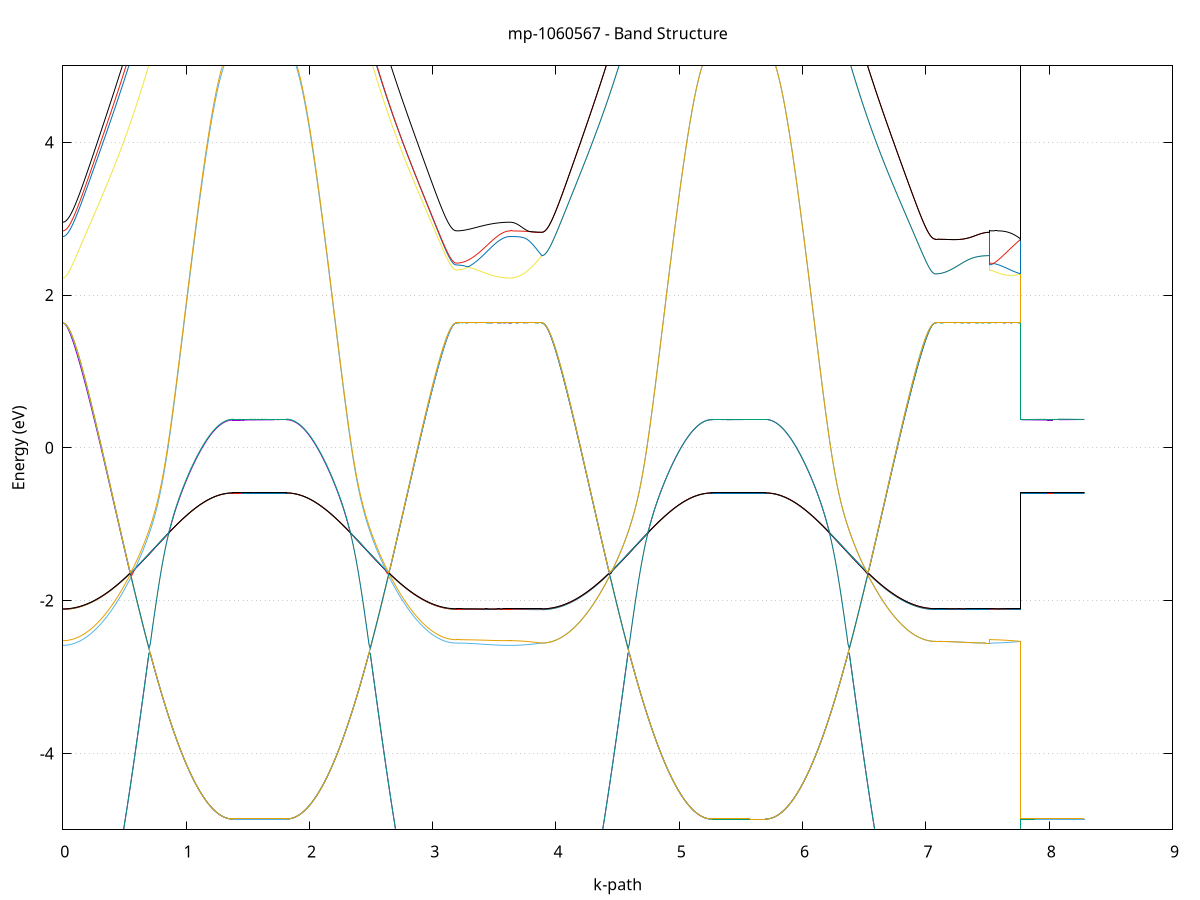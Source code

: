 set title 'mp-1060567 - Band Structure'
set xlabel 'k-path'
set ylabel 'Energy (eV)'
set grid y
set yrange [-5:5]
set terminal png size 800,600
set output 'mp-1060567_bands_gnuplot.png'
plot '-' using 1:2 with lines notitle, '-' using 1:2 with lines notitle, '-' using 1:2 with lines notitle, '-' using 1:2 with lines notitle, '-' using 1:2 with lines notitle, '-' using 1:2 with lines notitle, '-' using 1:2 with lines notitle, '-' using 1:2 with lines notitle, '-' using 1:2 with lines notitle, '-' using 1:2 with lines notitle, '-' using 1:2 with lines notitle, '-' using 1:2 with lines notitle, '-' using 1:2 with lines notitle, '-' using 1:2 with lines notitle, '-' using 1:2 with lines notitle, '-' using 1:2 with lines notitle, '-' using 1:2 with lines notitle, '-' using 1:2 with lines notitle, '-' using 1:2 with lines notitle, '-' using 1:2 with lines notitle
0.000000 -7.626516
0.009984 -7.625416
0.019968 -7.622016
0.029952 -7.616316
0.039935 -7.608316
0.049919 -7.598116
0.059903 -7.585716
0.069887 -7.570916
0.079871 -7.553916
0.089855 -7.534716
0.099838 -7.513216
0.109822 -7.489416
0.119806 -7.463516
0.129790 -7.435316
0.139774 -7.404816
0.149757 -7.372216
0.159741 -7.337316
0.169725 -7.300316
0.179709 -7.261116
0.189693 -7.219616
0.199677 -7.176116
0.209660 -7.130316
0.219644 -7.082416
0.229628 -7.032416
0.239612 -6.980316
0.249596 -6.926016
0.259580 -6.869716
0.269563 -6.811216
0.279547 -6.750816
0.289531 -6.688216
0.299515 -6.623716
0.309499 -6.557116
0.319483 -6.488516
0.329466 -6.418016
0.339450 -6.345516
0.349434 -6.271016
0.359418 -6.194616
0.369402 -6.116416
0.379386 -6.036216
0.389369 -5.954216
0.399353 -5.870416
0.409337 -5.784816
0.419321 -5.697416
0.429305 -5.608316
0.439289 -5.517416
0.449272 -5.424816
0.459256 -5.330616
0.469240 -5.234716
0.479224 -5.137316
0.489208 -5.038216
0.499192 -4.937716
0.509175 -4.835616
0.519159 -4.732116
0.529143 -4.627216
0.539127 -4.520916
0.549111 -4.413316
0.559095 -4.304516
0.569078 -4.194416
0.579062 -4.083116
0.589046 -3.970816
0.599030 -3.857516
0.609014 -3.743216
0.618998 -3.628016
0.628981 -3.512116
0.638965 -3.395516
0.648949 -3.278316
0.658933 -3.160816
0.668917 -3.042916
0.678901 -2.924916
0.688884 -2.807016
0.698868 -2.689416
0.708852 -2.690816
0.718836 -2.750616
0.728820 -2.809816
0.738804 -2.868316
0.748787 -2.926316
0.758771 -2.983516
0.768755 -3.040116
0.778739 -3.096016
0.788723 -3.151216
0.798707 -3.205716
0.808690 -3.259416
0.818674 -3.312416
0.828658 -3.364716
0.838642 -3.416216
0.848626 -3.467016
0.858610 -3.516916
0.868593 -3.566116
0.878577 -3.614516
0.888561 -3.662116
0.898545 -3.708816
0.908529 -3.754716
0.918513 -3.799816
0.928496 -3.844116
0.938480 -3.887516
0.948464 -3.930016
0.958448 -3.971616
0.968432 -4.012416
0.978416 -4.052316
0.988399 -4.091316
0.998383 -4.129416
1.008367 -4.166616
1.018351 -4.202916
1.028335 -4.238316
1.038319 -4.272716
1.048302 -4.306216
1.058286 -4.338816
1.068270 -4.370416
1.078254 -4.401016
1.088238 -4.430816
1.098222 -4.459516
1.108205 -4.487316
1.118189 -4.514116
1.128173 -4.540016
1.138157 -4.564816
1.148141 -4.588716
1.158125 -4.611616
1.168108 -4.633516
1.178092 -4.654416
1.188076 -4.674316
1.198060 -4.693216
1.208044 -4.711216
1.218028 -4.728116
1.228011 -4.743916
1.237995 -4.758816
1.247979 -4.772716
1.257963 -4.785516
1.267947 -4.797316
1.277931 -4.808116
1.287914 -4.817916
1.297898 -4.826716
1.307882 -4.834416
1.317866 -4.841116
1.327850 -4.846816
1.337834 -4.851416
1.347817 -4.855016
1.357801 -4.857616
1.367785 -4.859116
1.377769 -4.859716
1.377769 -4.859716
1.387693 -4.859716
1.397617 -4.859716
1.407541 -4.859716
1.417466 -4.859716
1.427390 -4.859716
1.437314 -4.859716
1.447238 -4.859716
1.457162 -4.859716
1.467086 -4.859716
1.477011 -4.859716
1.486935 -4.859716
1.496859 -4.859616
1.506783 -4.859616
1.516707 -4.859616
1.526631 -4.859616
1.536556 -4.859616
1.546480 -4.859616
1.556404 -4.859616
1.566328 -4.859616
1.576252 -4.859616
1.586176 -4.859616
1.596101 -4.859616
1.606025 -4.859616
1.615949 -4.859616
1.625873 -4.859616
1.635797 -4.859616
1.645722 -4.859616
1.655646 -4.859616
1.665570 -4.859616
1.675494 -4.859616
1.685418 -4.859616
1.695342 -4.859616
1.705267 -4.859616
1.715191 -4.859616
1.725115 -4.859616
1.735039 -4.859616
1.744963 -4.859616
1.754887 -4.859616
1.764812 -4.859616
1.774736 -4.859616
1.784660 -4.859616
1.794584 -4.859616
1.804508 -4.859616
1.814432 -4.859616
1.814432 -4.859616
1.824416 -4.859116
1.834400 -4.857516
1.844384 -4.854916
1.854368 -4.851316
1.864352 -4.846716
1.874335 -4.841016
1.884319 -4.834316
1.894303 -4.826616
1.904287 -4.817816
1.914271 -4.808116
1.924255 -4.797316
1.934238 -4.785416
1.944222 -4.772616
1.954206 -4.758716
1.964190 -4.743916
1.974174 -4.728016
1.984158 -4.711116
1.994141 -4.693216
2.004125 -4.674316
2.014109 -4.654316
2.024093 -4.633416
2.034077 -4.611516
2.044061 -4.588616
2.054044 -4.564716
2.064028 -4.539916
2.074012 -4.514016
2.083996 -4.487216
2.093980 -4.459416
2.103964 -4.430616
2.113947 -4.400916
2.123931 -4.370216
2.133915 -4.338616
2.143899 -4.306116
2.153883 -4.272516
2.163867 -4.238116
2.173850 -4.202716
2.183834 -4.166416
2.193818 -4.129216
2.203802 -4.091116
2.213786 -4.052116
2.223770 -4.012216
2.233753 -3.971416
2.243737 -3.929816
2.253721 -3.887216
2.263705 -3.843816
2.273689 -3.799616
2.283673 -3.754516
2.293656 -3.708516
2.303640 -3.661816
2.313624 -3.614216
2.323608 -3.565816
2.333592 -3.516616
2.343576 -3.466616
2.353559 -3.415816
2.363543 -3.364316
2.373527 -3.312016
2.383511 -3.259016
2.393495 -3.205216
2.403479 -3.150716
2.413462 -3.095516
2.423446 -3.039516
2.433430 -2.982916
2.443414 -2.925616
2.453398 -2.867716
2.463382 -2.809116
2.473365 -2.749916
2.483349 -2.690016
2.493333 -2.689416
2.503317 -2.807016
2.513301 -2.924916
2.523285 -3.042816
2.533268 -3.160716
2.543252 -3.278216
2.553236 -3.395416
2.563220 -3.511916
2.573204 -3.627816
2.583188 -3.743016
2.593171 -3.857316
2.603155 -3.970616
2.613139 -4.082916
2.623123 -4.194216
2.633107 -4.304216
2.643091 -4.413116
2.653074 -4.520716
2.663058 -4.627016
2.673042 -4.731916
2.683026 -4.835416
2.693010 -4.937416
2.702994 -5.038016
2.712977 -5.137016
2.722961 -5.234516
2.732945 -5.330316
2.742929 -5.424616
2.752913 -5.517116
2.762897 -5.608016
2.772880 -5.697216
2.782864 -5.784616
2.792848 -5.870216
2.802832 -5.954016
2.812816 -6.036016
2.822800 -6.116116
2.832783 -6.194416
2.842767 -6.270816
2.852751 -6.345216
2.862735 -6.417716
2.872719 -6.488316
2.882703 -6.556916
2.892686 -6.623416
2.902670 -6.688016
2.912654 -6.750516
2.922638 -6.811016
2.932622 -6.869416
2.942606 -6.925816
2.952589 -6.980016
2.962573 -7.032216
2.972557 -7.082216
2.982541 -7.130116
2.992525 -7.175916
3.002509 -7.219416
3.012492 -7.260916
3.022476 -7.300116
3.032460 -7.337116
3.042444 -7.372016
3.052428 -7.404616
3.062412 -7.435116
3.072395 -7.463316
3.082379 -7.489216
3.092363 -7.513016
3.102347 -7.534516
3.112331 -7.553716
3.122314 -7.570716
3.132298 -7.585516
3.142282 -7.597916
3.152266 -7.608116
3.162250 -7.616116
3.172234 -7.621816
3.182217 -7.625216
3.192201 -7.626316
3.192201 -7.626316
3.202125 -7.626316
3.212050 -7.626316
3.221974 -7.626316
3.231898 -7.626316
3.241822 -7.626316
3.251746 -7.626316
3.261671 -7.626316
3.271595 -7.626316
3.281519 -7.626316
3.291443 -7.626316
3.301367 -7.626316
3.311291 -7.626316
3.321216 -7.626416
3.331140 -7.626416
3.341064 -7.626416
3.350988 -7.626416
3.360912 -7.626416
3.370836 -7.626416
3.380761 -7.626416
3.390685 -7.626416
3.400609 -7.626416
3.410533 -7.626416
3.420457 -7.626416
3.430381 -7.626416
3.440306 -7.626416
3.450230 -7.626416
3.460154 -7.626416
3.470078 -7.626416
3.480002 -7.626416
3.489927 -7.626516
3.499851 -7.626516
3.509775 -7.626516
3.519699 -7.626516
3.529623 -7.626516
3.539547 -7.626516
3.549472 -7.626516
3.559396 -7.626516
3.569320 -7.626516
3.579244 -7.626516
3.589168 -7.626516
3.599092 -7.626516
3.609017 -7.626516
3.618941 -7.626516
3.628865 -7.626516
3.628865 -7.626516
3.638735 -7.626516
3.648604 -7.626516
3.658474 -7.626516
3.668344 -7.626516
3.678213 -7.626516
3.688083 -7.626516
3.697953 -7.626516
3.707822 -7.626516
3.717692 -7.626516
3.727562 -7.626516
3.737432 -7.626416
3.747301 -7.626416
3.757171 -7.626416
3.767041 -7.626416
3.776910 -7.626416
3.786780 -7.626416
3.796650 -7.626416
3.806519 -7.626416
3.816389 -7.626316
3.826259 -7.626316
3.836128 -7.626316
3.845998 -7.626316
3.855868 -7.626316
3.865737 -7.626316
3.875607 -7.626316
3.885477 -7.626216
3.885477 -7.626216
3.895461 -7.625116
3.905445 -7.621716
3.915428 -7.616016
3.925412 -7.608116
3.935396 -7.597916
3.945380 -7.585416
3.955364 -7.570716
3.965348 -7.553716
3.975331 -7.534416
3.985315 -7.512916
3.995299 -7.489216
4.005283 -7.463216
4.015267 -7.435016
4.025251 -7.404616
4.035234 -7.371916
4.045218 -7.337116
4.055202 -7.300016
4.065186 -7.260816
4.075170 -7.219416
4.085153 -7.175816
4.095137 -7.130016
4.105121 -7.082216
4.115105 -7.032116
4.125089 -6.980016
4.135073 -6.925716
4.145056 -6.869416
4.155040 -6.811016
4.165024 -6.750516
4.175008 -6.687916
4.184992 -6.623416
4.194976 -6.556816
4.204959 -6.488216
4.214943 -6.417716
4.224927 -6.345216
4.234911 -6.270716
4.244895 -6.194316
4.254879 -6.116116
4.264862 -6.035916
4.274846 -5.953916
4.284830 -5.870116
4.294814 -5.784516
4.304798 -5.697116
4.314782 -5.607916
4.324765 -5.517116
4.334749 -5.424516
4.344733 -5.330316
4.354717 -5.234416
4.364701 -5.137016
4.374685 -5.037916
4.384668 -4.937416
4.394652 -4.835316
4.404636 -4.731816
4.414620 -4.626916
4.424604 -4.520616
4.434588 -4.413016
4.444571 -4.304216
4.454555 -4.194116
4.464539 -4.082916
4.474523 -3.970616
4.484507 -3.857216
4.494491 -3.743016
4.504474 -3.627816
4.514458 -3.511916
4.524442 -3.395316
4.534426 -3.278216
4.544410 -3.160616
4.554394 -3.042816
4.564377 -2.924916
4.574361 -2.807016
4.584345 -2.689416
4.594329 -2.688116
4.604313 -2.748116
4.614297 -2.807416
4.624280 -2.866116
4.634264 -2.924116
4.644248 -2.981416
4.654232 -3.038116
4.664216 -3.094116
4.674200 -3.149316
4.684183 -3.203916
4.694167 -3.257716
4.704151 -3.310816
4.714135 -3.363116
4.724119 -3.414716
4.734103 -3.465516
4.744086 -3.515616
4.754070 -3.564816
4.764054 -3.613216
4.774038 -3.660816
4.784022 -3.707616
4.794006 -3.753616
4.803989 -3.798716
4.813973 -3.843016
4.823957 -3.886516
4.833941 -3.929016
4.843925 -3.970716
4.853909 -4.011516
4.863892 -4.051516
4.873876 -4.090516
4.883860 -4.128616
4.893844 -4.165816
4.903828 -4.202216
4.913812 -4.237516
4.923795 -4.272016
4.933779 -4.305516
4.943763 -4.338116
4.953747 -4.369716
4.963731 -4.400416
4.973715 -4.430216
4.983698 -4.458916
4.993682 -4.486716
5.003666 -4.513616
5.013650 -4.539416
5.023634 -4.564316
5.033618 -4.588216
5.043601 -4.611116
5.053585 -4.633016
5.063569 -4.653916
5.073553 -4.673916
5.083537 -4.692816
5.093521 -4.710716
5.103504 -4.727616
5.113488 -4.743516
5.123472 -4.758416
5.133456 -4.772216
5.143440 -4.785116
5.153424 -4.796916
5.163407 -4.807716
5.173391 -4.817516
5.183375 -4.826316
5.193359 -4.834016
5.203343 -4.840716
5.213327 -4.846416
5.223310 -4.851016
5.233294 -4.854616
5.243278 -4.857216
5.253262 -4.858816
5.263246 -4.859316
5.263246 -4.859316
5.273170 -4.859316
5.283094 -4.859316
5.293018 -4.859316
5.302942 -4.859316
5.312867 -4.859316
5.322791 -4.859316
5.332715 -4.859316
5.342639 -4.859316
5.352563 -4.859316
5.362487 -4.859316
5.372412 -4.859316
5.382336 -4.859316
5.392260 -4.859316
5.402184 -4.859316
5.412108 -4.859316
5.422032 -4.859316
5.431957 -4.859316
5.441881 -4.859316
5.451805 -4.859316
5.461729 -4.859316
5.471653 -4.859416
5.481578 -4.859416
5.491502 -4.859416
5.501426 -4.859416
5.511350 -4.859416
5.521274 -4.859416
5.531198 -4.859416
5.541123 -4.859416
5.551047 -4.859416
5.560971 -4.859416
5.570895 -4.859416
5.580819 -4.859416
5.590743 -4.859416
5.600668 -4.859416
5.610592 -4.859416
5.620516 -4.859416
5.630440 -4.859516
5.640364 -4.859516
5.650288 -4.859516
5.660213 -4.859516
5.670137 -4.859516
5.680061 -4.859516
5.689985 -4.859516
5.699909 -4.859516
5.699909 -4.859516
5.709893 -4.859016
5.719877 -4.857416
5.729861 -4.854816
5.739845 -4.851216
5.749828 -4.846616
5.759812 -4.840916
5.769796 -4.834216
5.779780 -4.826516
5.789764 -4.817716
5.799748 -4.807916
5.809731 -4.797116
5.819715 -4.785316
5.829699 -4.772516
5.839683 -4.758616
5.849667 -4.743716
5.859651 -4.727816
5.869634 -4.710916
5.879618 -4.693016
5.889602 -4.674116
5.899586 -4.654216
5.909570 -4.633316
5.919554 -4.611416
5.929537 -4.588516
5.939521 -4.564616
5.949505 -4.539716
5.959489 -4.513916
5.969473 -4.487016
5.979457 -4.459216
5.989440 -4.430516
5.999424 -4.400816
6.009408 -4.370116
6.019392 -4.338516
6.029376 -4.305916
6.039360 -4.272416
6.049343 -4.237916
6.059327 -4.202616
6.069311 -4.166316
6.079295 -4.129116
6.089279 -4.090916
6.099263 -4.051916
6.109246 -4.012016
6.119230 -3.971216
6.129214 -3.929616
6.139198 -3.887016
6.149182 -3.843616
6.159166 -3.799316
6.169149 -3.754216
6.179133 -3.708316
6.189117 -3.661516
6.199101 -3.613916
6.209085 -3.565516
6.219069 -3.516316
6.229052 -3.466316
6.239036 -3.415616
6.249020 -3.364016
6.259004 -3.311716
6.268988 -3.258716
6.278972 -3.204916
6.288955 -3.150416
6.298939 -3.095216
6.308923 -3.039216
6.318907 -2.982616
6.328891 -2.925316
6.338875 -2.867416
6.348858 -2.808816
6.358842 -2.749516
6.368826 -2.689716
6.378810 -2.689416
6.388794 -2.807016
6.398778 -2.924816
6.408761 -3.042816
6.418745 -3.160616
6.428729 -3.278116
6.438713 -3.395216
6.448697 -3.511816
6.458681 -3.627716
6.468664 -3.742816
6.478648 -3.857116
6.488632 -3.970416
6.498616 -4.082716
6.508600 -4.193916
6.518584 -4.304016
6.528567 -4.412916
6.538551 -4.520516
6.548535 -4.626716
6.558519 -4.731616
6.568503 -4.835116
6.578487 -4.937216
6.588470 -5.037716
6.598454 -5.136816
6.608438 -5.234216
6.618422 -5.330116
6.628406 -5.424316
6.638390 -5.516916
6.648373 -5.607816
6.658357 -5.696916
6.668341 -5.784316
6.678325 -5.869916
6.688309 -5.953816
6.698293 -6.035716
6.708276 -6.115916
6.718260 -6.194216
6.728244 -6.270516
6.738228 -6.345016
6.748212 -6.417516
6.758196 -6.488016
6.768179 -6.556616
6.778163 -6.623216
6.788147 -6.687816
6.798131 -6.750316
6.808115 -6.810816
6.818099 -6.869216
6.828082 -6.925616
6.838066 -6.979816
6.848050 -7.032016
6.858034 -7.082016
6.868018 -7.129916
6.878002 -7.175616
6.887985 -7.219216
6.897969 -7.260616
6.907953 -7.299916
6.917937 -7.336916
6.927921 -7.371816
6.937905 -7.404416
6.947888 -7.434916
6.957872 -7.463116
6.967856 -7.489016
6.977840 -7.512816
6.987824 -7.534316
6.997808 -7.553516
7.007791 -7.570516
7.017775 -7.585316
7.027759 -7.597716
7.037743 -7.607916
7.047727 -7.615916
7.057710 -7.621616
7.067694 -7.625016
7.077678 -7.626116
7.077678 -7.626116
7.087602 -7.626116
7.097527 -7.626116
7.107451 -7.626116
7.117375 -7.626116
7.127299 -7.626116
7.137223 -7.626116
7.147147 -7.626116
7.157072 -7.626116
7.166996 -7.626116
7.176920 -7.626116
7.186844 -7.626116
7.196768 -7.626116
7.206692 -7.626116
7.216617 -7.626116
7.226541 -7.626116
7.236465 -7.626116
7.246389 -7.626216
7.256313 -7.626216
7.266237 -7.626216
7.276162 -7.626216
7.286086 -7.626216
7.296010 -7.626216
7.305934 -7.626216
7.315858 -7.626216
7.325783 -7.626216
7.335707 -7.626216
7.345631 -7.626216
7.355555 -7.626216
7.365479 -7.626216
7.375403 -7.626216
7.385328 -7.626216
7.395252 -7.626216
7.405176 -7.626216
7.415100 -7.626216
7.425024 -7.626216
7.434948 -7.626216
7.444873 -7.626216
7.454797 -7.626216
7.464721 -7.626216
7.474645 -7.626216
7.484569 -7.626216
7.494493 -7.626216
7.504418 -7.626216
7.514342 -7.626216
7.514342 -7.626316
7.524211 -7.626316
7.534081 -7.626316
7.543951 -7.626316
7.553821 -7.626316
7.563690 -7.626316
7.573560 -7.626316
7.583430 -7.626316
7.593299 -7.626316
7.603169 -7.626316
7.613039 -7.626316
7.622908 -7.626316
7.632778 -7.626316
7.642648 -7.626216
7.652517 -7.626216
7.662387 -7.626216
7.672257 -7.626216
7.682126 -7.626216
7.691996 -7.626216
7.701866 -7.626216
7.711736 -7.626216
7.721605 -7.626216
7.731475 -7.626216
7.741345 -7.626116
7.751214 -7.626116
7.761084 -7.626116
7.770954 -7.626116
7.770954 -4.859316
7.780823 -4.859316
7.790693 -4.859316
7.800563 -4.859316
7.810432 -4.859416
7.820302 -4.859416
7.830172 -4.859416
7.840042 -4.859416
7.849911 -4.859416
7.859781 -4.859516
7.869651 -4.859516
7.879520 -4.859516
7.889390 -4.859516
7.899260 -4.859516
7.909129 -4.859616
7.918999 -4.859616
7.928869 -4.859616
7.938738 -4.859616
7.948608 -4.859616
7.958478 -4.859616
7.968347 -4.859616
7.978217 -4.859616
7.988087 -4.859616
7.997957 -4.859716
8.007826 -4.859716
8.017696 -4.859716
8.027566 -4.859716
8.027566 -4.859616
8.037435 -4.859616
8.047305 -4.859616
8.057175 -4.859616
8.067044 -4.859616
8.076914 -4.859616
8.086784 -4.859616
8.096653 -4.859616
8.106523 -4.859616
8.116393 -4.859616
8.126262 -4.859616
8.136132 -4.859616
8.146002 -4.859616
8.155872 -4.859616
8.165741 -4.859616
8.175611 -4.859516
8.185481 -4.859516
8.195350 -4.859516
8.205220 -4.859516
8.215090 -4.859516
8.224959 -4.859516
8.234829 -4.859516
8.244699 -4.859516
8.254568 -4.859516
8.264438 -4.859516
8.274308 -4.859516
8.284177 -4.859516
e
0.000000 -7.626016
0.009984 -7.624916
0.019968 -7.621516
0.029952 -7.615816
0.039935 -7.607816
0.049919 -7.597616
0.059903 -7.585116
0.069887 -7.570416
0.079871 -7.553416
0.089855 -7.534216
0.099838 -7.512716
0.109822 -7.488916
0.119806 -7.462916
0.129790 -7.434716
0.139774 -7.404316
0.149757 -7.371716
0.159741 -7.336816
0.169725 -7.299816
0.179709 -7.260516
0.189693 -7.219116
0.199677 -7.175516
0.209660 -7.129816
0.219644 -7.081916
0.229628 -7.031916
0.239612 -6.979716
0.249596 -6.925516
0.259580 -6.869116
0.269563 -6.810716
0.279547 -6.750216
0.289531 -6.687716
0.299515 -6.623116
0.309499 -6.556516
0.319483 -6.487916
0.329466 -6.417416
0.339450 -6.344916
0.349434 -6.270416
0.359418 -6.194016
0.369402 -6.115816
0.379386 -6.035616
0.389369 -5.953616
0.399353 -5.869816
0.409337 -5.784216
0.419321 -5.696816
0.429305 -5.607616
0.439289 -5.516816
0.449272 -5.424216
0.459256 -5.330016
0.469240 -5.234116
0.479224 -5.136616
0.489208 -5.037616
0.499192 -4.937116
0.509175 -4.835016
0.519159 -4.731516
0.529143 -4.626616
0.539127 -4.520316
0.549111 -4.412816
0.559095 -4.303916
0.569078 -4.193816
0.579062 -4.082616
0.589046 -3.970316
0.599030 -3.857016
0.609014 -3.742716
0.618998 -3.627616
0.628981 -3.511716
0.638965 -3.395216
0.648949 -3.278116
0.658933 -3.160516
0.668917 -3.042716
0.678901 -2.924816
0.688884 -2.806916
0.698868 -2.689416
0.708852 -2.686616
0.718836 -2.746616
0.728820 -2.806016
0.738804 -2.864716
0.748787 -2.922816
0.758771 -2.980216
0.768755 -3.036916
0.778739 -3.093016
0.788723 -3.148316
0.798707 -3.202916
0.808690 -3.256816
0.818674 -3.309916
0.828658 -3.362316
0.838642 -3.413916
0.848626 -3.464716
0.858610 -3.514816
0.868593 -3.564116
0.878577 -3.612516
0.888561 -3.660216
0.898545 -3.707016
0.908529 -3.753016
0.918513 -3.798116
0.928496 -3.842516
0.938480 -3.885916
0.948464 -3.928516
0.958448 -3.970216
0.968432 -4.011016
0.978416 -4.051016
0.988399 -4.090016
0.998383 -4.128216
1.008367 -4.165416
1.018351 -4.201716
1.028335 -4.237116
1.038319 -4.271616
1.048302 -4.305116
1.058286 -4.337716
1.068270 -4.369416
1.078254 -4.400116
1.088238 -4.429816
1.098222 -4.458616
1.108205 -4.486416
1.118189 -4.513316
1.128173 -4.539116
1.138157 -4.564016
1.148141 -4.587916
1.158125 -4.610816
1.168108 -4.632816
1.178092 -4.653716
1.188076 -4.673616
1.198060 -4.692516
1.208044 -4.710516
1.218028 -4.727416
1.228011 -4.743316
1.237995 -4.758216
1.247979 -4.772016
1.257963 -4.784916
1.267947 -4.796716
1.277931 -4.807516
1.287914 -4.817316
1.297898 -4.826116
1.307882 -4.833816
1.317866 -4.840516
1.327850 -4.846216
1.337834 -4.850816
1.347817 -4.854416
1.357801 -4.857016
1.367785 -4.858616
1.377769 -4.859116
1.377769 -4.859116
1.387693 -4.859116
1.397617 -4.859116
1.407541 -4.859116
1.417466 -4.859116
1.427390 -4.859116
1.437314 -4.859116
1.447238 -4.859116
1.457162 -4.859116
1.467086 -4.859116
1.477011 -4.859116
1.486935 -4.859116
1.496859 -4.859116
1.506783 -4.859116
1.516707 -4.859116
1.526631 -4.859216
1.536556 -4.859216
1.546480 -4.859216
1.556404 -4.859216
1.566328 -4.859216
1.576252 -4.859216
1.586176 -4.859216
1.596101 -4.859216
1.606025 -4.859216
1.615949 -4.859216
1.625873 -4.859216
1.635797 -4.859316
1.645722 -4.859316
1.655646 -4.859316
1.665570 -4.859316
1.675494 -4.859316
1.685418 -4.859316
1.695342 -4.859316
1.705267 -4.859316
1.715191 -4.859316
1.725115 -4.859316
1.735039 -4.859316
1.744963 -4.859316
1.754887 -4.859316
1.764812 -4.859316
1.774736 -4.859316
1.784660 -4.859316
1.794584 -4.859316
1.804508 -4.859316
1.814432 -4.859316
1.814432 -4.859316
1.824416 -4.858816
1.834400 -4.857316
1.844384 -4.854716
1.854368 -4.851116
1.864352 -4.846516
1.874335 -4.840816
1.884319 -4.834116
1.894303 -4.826316
1.904287 -4.817616
1.914271 -4.807816
1.924255 -4.797016
1.934238 -4.785216
1.944222 -4.772316
1.954206 -4.758516
1.964190 -4.743616
1.974174 -4.727716
1.984158 -4.710816
1.994141 -4.692916
2.004125 -4.674016
2.014109 -4.654016
2.024093 -4.633116
2.034077 -4.611216
2.044061 -4.588316
2.054044 -4.564416
2.064028 -4.539516
2.074012 -4.513716
2.083996 -4.486916
2.093980 -4.459016
2.103964 -4.430316
2.113947 -4.400616
2.123931 -4.369916
2.133915 -4.338216
2.143899 -4.305716
2.153883 -4.272116
2.163867 -4.237716
2.173850 -4.202316
2.183834 -4.166016
2.193818 -4.128816
2.203802 -4.090716
2.213786 -4.051616
2.223770 -4.011716
2.233753 -3.970916
2.243737 -3.929216
2.253721 -3.886716
2.263705 -3.843316
2.273689 -3.799016
2.283673 -3.753916
2.293656 -3.707916
2.303640 -3.661116
2.313624 -3.613516
2.323608 -3.565116
2.333592 -3.515916
2.343576 -3.465816
2.353559 -3.415116
2.363543 -3.363516
2.373527 -3.311216
2.383511 -3.258116
2.393495 -3.204316
2.403479 -3.149716
2.413462 -3.094516
2.423446 -3.038516
2.433430 -2.981916
2.443414 -2.924516
2.453398 -2.866616
2.463382 -2.807916
2.473365 -2.748616
2.483349 -2.688716
2.493333 -2.689416
2.503317 -2.806916
2.513301 -2.924816
2.523285 -3.042716
2.533268 -3.160516
2.543252 -3.278016
2.553236 -3.395116
2.563220 -3.511716
2.573204 -3.627616
2.583188 -3.742716
2.593171 -3.856916
2.603155 -3.970216
2.613139 -4.082516
2.623123 -4.193716
2.633107 -4.303816
2.643091 -4.412616
2.653074 -4.520216
2.663058 -4.626516
2.673042 -4.731416
2.683026 -4.834916
2.693010 -4.936916
2.702994 -5.037516
2.712977 -5.136516
2.722961 -5.234016
2.732945 -5.329816
2.742929 -5.424116
2.752913 -5.516616
2.762897 -5.607516
2.772880 -5.696716
2.782864 -5.784116
2.792848 -5.869716
2.802832 -5.953516
2.812816 -6.035516
2.822800 -6.115616
2.832783 -6.193916
2.842767 -6.270316
2.852751 -6.344716
2.862735 -6.417316
2.872719 -6.487816
2.882703 -6.556416
2.892686 -6.623016
2.902670 -6.687516
2.912654 -6.750116
2.922638 -6.810616
2.932622 -6.869016
2.942606 -6.925316
2.952589 -6.979616
2.962573 -7.031816
2.972557 -7.081816
2.982541 -7.129716
2.992525 -7.175416
3.002509 -7.219016
3.012492 -7.260416
3.022476 -7.299716
3.032460 -7.336716
3.042444 -7.371616
3.052428 -7.404216
3.062412 -7.434716
3.072395 -7.462916
3.082379 -7.488816
3.092363 -7.512616
3.102347 -7.534116
3.112331 -7.553316
3.122314 -7.570316
3.132298 -7.585016
3.142282 -7.597516
3.152266 -7.607716
3.162250 -7.615716
3.172234 -7.621416
3.182217 -7.624816
3.192201 -7.625916
3.192201 -7.625916
3.202125 -7.625916
3.212050 -7.625916
3.221974 -7.625916
3.231898 -7.625916
3.241822 -7.625916
3.251746 -7.625916
3.261671 -7.625916
3.271595 -7.625916
3.281519 -7.625916
3.291443 -7.625916
3.301367 -7.625916
3.311291 -7.625916
3.321216 -7.625916
3.331140 -7.625916
3.341064 -7.625916
3.350988 -7.625916
3.360912 -7.625916
3.370836 -7.625916
3.380761 -7.625916
3.390685 -7.625916
3.400609 -7.625916
3.410533 -7.626016
3.420457 -7.626016
3.430381 -7.626016
3.440306 -7.626016
3.450230 -7.626016
3.460154 -7.626016
3.470078 -7.626016
3.480002 -7.626016
3.489927 -7.626016
3.499851 -7.626016
3.509775 -7.626016
3.519699 -7.626016
3.529623 -7.626016
3.539547 -7.626016
3.549472 -7.626016
3.559396 -7.626016
3.569320 -7.626016
3.579244 -7.626016
3.589168 -7.626016
3.599092 -7.626016
3.609017 -7.626016
3.618941 -7.626016
3.628865 -7.626016
3.628865 -7.626016
3.638735 -7.626016
3.648604 -7.626016
3.658474 -7.626016
3.668344 -7.626016
3.678213 -7.626016
3.688083 -7.626016
3.697953 -7.626016
3.707822 -7.626016
3.717692 -7.626016
3.727562 -7.626016
3.737432 -7.626116
3.747301 -7.626116
3.757171 -7.626116
3.767041 -7.626116
3.776910 -7.626116
3.786780 -7.626116
3.796650 -7.626116
3.806519 -7.626116
3.816389 -7.626116
3.826259 -7.626216
3.836128 -7.626216
3.845998 -7.626216
3.855868 -7.626216
3.865737 -7.626216
3.875607 -7.626216
3.885477 -7.626216
3.885477 -7.626216
3.895461 -7.625116
3.905445 -7.621716
3.915428 -7.616016
3.925412 -7.608116
3.935396 -7.597916
3.945380 -7.585416
3.955364 -7.570716
3.965348 -7.553716
3.975331 -7.534416
3.985315 -7.512916
3.995299 -7.489216
4.005283 -7.463216
4.015267 -7.435016
4.025251 -7.404616
4.035234 -7.371916
4.045218 -7.337116
4.055202 -7.300016
4.065186 -7.260816
4.075170 -7.219416
4.085153 -7.175816
4.095137 -7.130016
4.105121 -7.082216
4.115105 -7.032116
4.125089 -6.980016
4.135073 -6.925716
4.145056 -6.869416
4.155040 -6.811016
4.165024 -6.750516
4.175008 -6.687916
4.184992 -6.623416
4.194976 -6.556816
4.204959 -6.488216
4.214943 -6.417716
4.224927 -6.345216
4.234911 -6.270716
4.244895 -6.194316
4.254879 -6.116116
4.264862 -6.035916
4.274846 -5.953916
4.284830 -5.870116
4.294814 -5.784516
4.304798 -5.697116
4.314782 -5.607916
4.324765 -5.517116
4.334749 -5.424516
4.344733 -5.330316
4.354717 -5.234416
4.364701 -5.137016
4.374685 -5.037916
4.384668 -4.937416
4.394652 -4.835316
4.404636 -4.731816
4.414620 -4.626916
4.424604 -4.520616
4.434588 -4.413016
4.444571 -4.304216
4.454555 -4.194116
4.464539 -4.082916
4.474523 -3.970616
4.484507 -3.857216
4.494491 -3.743016
4.504474 -3.627816
4.514458 -3.511916
4.524442 -3.395316
4.534426 -3.278216
4.544410 -3.160616
4.554394 -3.042816
4.564377 -2.924916
4.574361 -2.807016
4.584345 -2.689416
4.594329 -2.688116
4.604313 -2.748116
4.614297 -2.807416
4.624280 -2.866116
4.634264 -2.924116
4.644248 -2.981416
4.654232 -3.038116
4.664216 -3.094116
4.674200 -3.149316
4.684183 -3.203916
4.694167 -3.257716
4.704151 -3.310816
4.714135 -3.363116
4.724119 -3.414716
4.734103 -3.465516
4.744086 -3.515616
4.754070 -3.564816
4.764054 -3.613216
4.774038 -3.660816
4.784022 -3.707616
4.794006 -3.753616
4.803989 -3.798716
4.813973 -3.843016
4.823957 -3.886516
4.833941 -3.929016
4.843925 -3.970716
4.853909 -4.011516
4.863892 -4.051516
4.873876 -4.090516
4.883860 -4.128616
4.893844 -4.165816
4.903828 -4.202216
4.913812 -4.237516
4.923795 -4.272016
4.933779 -4.305516
4.943763 -4.338116
4.953747 -4.369716
4.963731 -4.400416
4.973715 -4.430216
4.983698 -4.458916
4.993682 -4.486716
5.003666 -4.513616
5.013650 -4.539416
5.023634 -4.564316
5.033618 -4.588216
5.043601 -4.611116
5.053585 -4.633016
5.063569 -4.653916
5.073553 -4.673916
5.083537 -4.692816
5.093521 -4.710716
5.103504 -4.727616
5.113488 -4.743516
5.123472 -4.758416
5.133456 -4.772216
5.143440 -4.785116
5.153424 -4.796916
5.163407 -4.807716
5.173391 -4.817516
5.183375 -4.826316
5.193359 -4.834016
5.203343 -4.840716
5.213327 -4.846416
5.223310 -4.851016
5.233294 -4.854616
5.243278 -4.857216
5.253262 -4.858816
5.263246 -4.859316
5.263246 -4.859316
5.273170 -4.859316
5.283094 -4.859316
5.293018 -4.859316
5.302942 -4.859316
5.312867 -4.859316
5.322791 -4.859316
5.332715 -4.859316
5.342639 -4.859316
5.352563 -4.859316
5.362487 -4.859316
5.372412 -4.859316
5.382336 -4.859316
5.392260 -4.859316
5.402184 -4.859316
5.412108 -4.859316
5.422032 -4.859316
5.431957 -4.859316
5.441881 -4.859316
5.451805 -4.859316
5.461729 -4.859316
5.471653 -4.859416
5.481578 -4.859416
5.491502 -4.859416
5.501426 -4.859416
5.511350 -4.859416
5.521274 -4.859416
5.531198 -4.859416
5.541123 -4.859416
5.551047 -4.859416
5.560971 -4.859416
5.570895 -4.859416
5.580819 -4.859416
5.590743 -4.859416
5.600668 -4.859416
5.610592 -4.859416
5.620516 -4.859416
5.630440 -4.859516
5.640364 -4.859516
5.650288 -4.859516
5.660213 -4.859516
5.670137 -4.859516
5.680061 -4.859516
5.689985 -4.859516
5.699909 -4.859516
5.699909 -4.859516
5.709893 -4.859016
5.719877 -4.857416
5.729861 -4.854816
5.739845 -4.851216
5.749828 -4.846616
5.759812 -4.840916
5.769796 -4.834216
5.779780 -4.826516
5.789764 -4.817716
5.799748 -4.807916
5.809731 -4.797116
5.819715 -4.785316
5.829699 -4.772516
5.839683 -4.758616
5.849667 -4.743716
5.859651 -4.727816
5.869634 -4.710916
5.879618 -4.693016
5.889602 -4.674116
5.899586 -4.654216
5.909570 -4.633316
5.919554 -4.611416
5.929537 -4.588516
5.939521 -4.564616
5.949505 -4.539716
5.959489 -4.513916
5.969473 -4.487016
5.979457 -4.459216
5.989440 -4.430516
5.999424 -4.400816
6.009408 -4.370116
6.019392 -4.338516
6.029376 -4.305916
6.039360 -4.272416
6.049343 -4.237916
6.059327 -4.202616
6.069311 -4.166316
6.079295 -4.129116
6.089279 -4.090916
6.099263 -4.051916
6.109246 -4.012016
6.119230 -3.971216
6.129214 -3.929616
6.139198 -3.887016
6.149182 -3.843616
6.159166 -3.799316
6.169149 -3.754216
6.179133 -3.708316
6.189117 -3.661516
6.199101 -3.613916
6.209085 -3.565516
6.219069 -3.516316
6.229052 -3.466316
6.239036 -3.415616
6.249020 -3.364016
6.259004 -3.311716
6.268988 -3.258716
6.278972 -3.204916
6.288955 -3.150416
6.298939 -3.095216
6.308923 -3.039216
6.318907 -2.982616
6.328891 -2.925316
6.338875 -2.867416
6.348858 -2.808816
6.358842 -2.749516
6.368826 -2.689716
6.378810 -2.689416
6.388794 -2.807016
6.398778 -2.924816
6.408761 -3.042816
6.418745 -3.160616
6.428729 -3.278116
6.438713 -3.395216
6.448697 -3.511816
6.458681 -3.627716
6.468664 -3.742816
6.478648 -3.857116
6.488632 -3.970416
6.498616 -4.082716
6.508600 -4.193916
6.518584 -4.304016
6.528567 -4.412916
6.538551 -4.520516
6.548535 -4.626716
6.558519 -4.731616
6.568503 -4.835116
6.578487 -4.937216
6.588470 -5.037716
6.598454 -5.136816
6.608438 -5.234216
6.618422 -5.330116
6.628406 -5.424316
6.638390 -5.516916
6.648373 -5.607816
6.658357 -5.696916
6.668341 -5.784316
6.678325 -5.869916
6.688309 -5.953816
6.698293 -6.035716
6.708276 -6.115916
6.718260 -6.194216
6.728244 -6.270516
6.738228 -6.345016
6.748212 -6.417516
6.758196 -6.488016
6.768179 -6.556616
6.778163 -6.623216
6.788147 -6.687816
6.798131 -6.750316
6.808115 -6.810816
6.818099 -6.869216
6.828082 -6.925616
6.838066 -6.979816
6.848050 -7.032016
6.858034 -7.082016
6.868018 -7.129916
6.878002 -7.175616
6.887985 -7.219216
6.897969 -7.260616
6.907953 -7.299916
6.917937 -7.336916
6.927921 -7.371816
6.937905 -7.404416
6.947888 -7.434916
6.957872 -7.463116
6.967856 -7.489016
6.977840 -7.512816
6.987824 -7.534316
6.997808 -7.553516
7.007791 -7.570516
7.017775 -7.585316
7.027759 -7.597716
7.037743 -7.607916
7.047727 -7.615916
7.057710 -7.621616
7.067694 -7.625016
7.077678 -7.626116
7.077678 -7.626116
7.087602 -7.626116
7.097527 -7.626116
7.107451 -7.626116
7.117375 -7.626116
7.127299 -7.626116
7.137223 -7.626116
7.147147 -7.626116
7.157072 -7.626116
7.166996 -7.626116
7.176920 -7.626116
7.186844 -7.626116
7.196768 -7.626116
7.206692 -7.626116
7.216617 -7.626116
7.226541 -7.626116
7.236465 -7.626116
7.246389 -7.626216
7.256313 -7.626216
7.266237 -7.626216
7.276162 -7.626216
7.286086 -7.626216
7.296010 -7.626216
7.305934 -7.626216
7.315858 -7.626216
7.325783 -7.626216
7.335707 -7.626216
7.345631 -7.626216
7.355555 -7.626216
7.365479 -7.626216
7.375403 -7.626216
7.385328 -7.626216
7.395252 -7.626216
7.405176 -7.626216
7.415100 -7.626216
7.425024 -7.626216
7.434948 -7.626216
7.444873 -7.626216
7.454797 -7.626216
7.464721 -7.626216
7.474645 -7.626216
7.484569 -7.626216
7.494493 -7.626216
7.504418 -7.626216
7.514342 -7.626216
7.514342 -7.625916
7.524211 -7.625916
7.534081 -7.625916
7.543951 -7.625916
7.553821 -7.625916
7.563690 -7.625916
7.573560 -7.625916
7.583430 -7.625916
7.593299 -7.625916
7.603169 -7.625916
7.613039 -7.625916
7.622908 -7.625916
7.632778 -7.625916
7.642648 -7.626016
7.652517 -7.626016
7.662387 -7.626016
7.672257 -7.626016
7.682126 -7.626016
7.691996 -7.626016
7.701866 -7.626016
7.711736 -7.626016
7.721605 -7.626016
7.731475 -7.626116
7.741345 -7.626116
7.751214 -7.626116
7.761084 -7.626116
7.770954 -7.626116
7.770954 -4.859316
7.780823 -4.859316
7.790693 -4.859216
7.800563 -4.859216
7.810432 -4.859216
7.820302 -4.859216
7.830172 -4.859216
7.840042 -4.859216
7.849911 -4.859216
7.859781 -4.859116
7.869651 -4.859116
7.879520 -4.859116
7.889390 -4.859116
7.899260 -4.859116
7.909129 -4.859116
7.918999 -4.859116
7.928869 -4.859116
7.938738 -4.859116
7.948608 -4.859116
7.958478 -4.859116
7.968347 -4.859116
7.978217 -4.859116
7.988087 -4.859116
7.997957 -4.859116
8.007826 -4.859116
8.017696 -4.859116
8.027566 -4.859116
8.027566 -4.859316
8.037435 -4.859316
8.047305 -4.859316
8.057175 -4.859316
8.067044 -4.859316
8.076914 -4.859316
8.086784 -4.859416
8.096653 -4.859416
8.106523 -4.859416
8.116393 -4.859416
8.126262 -4.859416
8.136132 -4.859416
8.146002 -4.859416
8.155872 -4.859416
8.165741 -4.859416
8.175611 -4.859416
8.185481 -4.859416
8.195350 -4.859416
8.205220 -4.859416
8.215090 -4.859416
8.224959 -4.859416
8.234829 -4.859416
8.244699 -4.859416
8.254568 -4.859416
8.264438 -4.859516
8.274308 -4.859516
8.284177 -4.859516
e
0.000000 -2.586016
0.009984 -2.585716
0.019968 -2.584816
0.029952 -2.583316
0.039935 -2.581216
0.049919 -2.578516
0.059903 -2.575316
0.069887 -2.571416
0.079871 -2.567016
0.089855 -2.561916
0.099838 -2.556316
0.109822 -2.550116
0.119806 -2.543316
0.129790 -2.535916
0.139774 -2.527916
0.149757 -2.519316
0.159741 -2.510216
0.169725 -2.500416
0.179709 -2.490116
0.189693 -2.479216
0.199677 -2.467616
0.209660 -2.455616
0.219644 -2.442916
0.229628 -2.429716
0.239612 -2.415816
0.249596 -2.401416
0.259580 -2.386416
0.269563 -2.370916
0.279547 -2.354816
0.289531 -2.338116
0.299515 -2.320816
0.309499 -2.302916
0.319483 -2.284516
0.329466 -2.265516
0.339450 -2.246016
0.349434 -2.225916
0.359418 -2.205216
0.369402 -2.183916
0.379386 -2.162116
0.389369 -2.139816
0.399353 -2.116816
0.409337 -2.093316
0.419321 -2.069216
0.429305 -2.044616
0.439289 -2.019416
0.449272 -1.993716
0.459256 -1.967316
0.469240 -1.940416
0.479224 -1.913016
0.489208 -1.884916
0.499192 -1.856316
0.509175 -1.827116
0.519159 -1.797316
0.529143 -1.766916
0.539127 -1.735916
0.549111 -1.704416
0.559095 -1.729716
0.569078 -1.796816
0.579062 -1.863716
0.589046 -1.930116
0.599030 -1.996116
0.609014 -2.061816
0.618998 -2.126916
0.628981 -2.191716
0.638965 -2.255916
0.648949 -2.319616
0.658933 -2.382916
0.668917 -2.445616
0.678901 -2.507716
0.688884 -2.569316
0.698868 -2.630316
0.708852 -2.686016
0.718836 -2.746016
0.728820 -2.805416
0.738804 -2.864216
0.748787 -2.922316
0.758771 -2.979716
0.768755 -3.036416
0.778739 -3.092516
0.788723 -3.147816
0.798707 -3.202516
0.808690 -3.256316
0.818674 -3.309516
0.828658 -3.361916
0.838642 -3.413516
0.848626 -3.464416
0.858610 -3.514416
0.868593 -3.563716
0.878577 -3.612216
0.888561 -3.659916
0.898545 -3.706716
0.908529 -3.752716
0.918513 -3.797916
0.928496 -3.842216
0.938480 -3.885716
0.948464 -3.928316
0.958448 -3.970016
0.968432 -4.010816
0.978416 -4.050816
0.988399 -4.089816
0.998383 -4.128016
1.008367 -4.165216
1.018351 -4.201516
1.028335 -4.236916
1.038319 -4.271416
1.048302 -4.305016
1.058286 -4.337616
1.068270 -4.369216
1.078254 -4.399916
1.088238 -4.429716
1.098222 -4.458516
1.108205 -4.486316
1.118189 -4.513116
1.128173 -4.539016
1.138157 -4.563916
1.148141 -4.587816
1.158125 -4.610716
1.168108 -4.632616
1.178092 -4.653616
1.188076 -4.673516
1.198060 -4.692416
1.208044 -4.710316
1.218028 -4.727316
1.228011 -4.743216
1.237995 -4.758016
1.247979 -4.771916
1.257963 -4.784816
1.267947 -4.796616
1.277931 -4.807416
1.287914 -4.817216
1.297898 -4.826016
1.307882 -4.833716
1.317866 -4.840416
1.327850 -4.846116
1.337834 -4.850716
1.347817 -4.854316
1.357801 -4.856916
1.367785 -4.858516
1.377769 -4.859016
1.377769 -4.859016
1.387693 -4.859016
1.397617 -4.859016
1.407541 -4.859016
1.417466 -4.859016
1.427390 -4.859016
1.437314 -4.859016
1.447238 -4.859016
1.457162 -4.859016
1.467086 -4.859016
1.477011 -4.859016
1.486935 -4.859016
1.496859 -4.859016
1.506783 -4.859016
1.516707 -4.859016
1.526631 -4.859116
1.536556 -4.859116
1.546480 -4.859116
1.556404 -4.859116
1.566328 -4.859116
1.576252 -4.859116
1.586176 -4.859116
1.596101 -4.859116
1.606025 -4.859116
1.615949 -4.859216
1.625873 -4.859216
1.635797 -4.859216
1.645722 -4.859216
1.655646 -4.859216
1.665570 -4.859216
1.675494 -4.859216
1.685418 -4.859216
1.695342 -4.859216
1.705267 -4.859316
1.715191 -4.859316
1.725115 -4.859316
1.735039 -4.859316
1.744963 -4.859316
1.754887 -4.859316
1.764812 -4.859316
1.774736 -4.859316
1.784660 -4.859316
1.794584 -4.859316
1.804508 -4.859316
1.814432 -4.859316
1.814432 -4.859316
1.824416 -4.858816
1.834400 -4.857216
1.844384 -4.854716
1.854368 -4.851016
1.864352 -4.846416
1.874335 -4.840716
1.884319 -4.834016
1.894303 -4.826316
1.904287 -4.817516
1.914271 -4.807816
1.924255 -4.797016
1.934238 -4.785116
1.944222 -4.772316
1.954206 -4.758416
1.964190 -4.743516
1.974174 -4.727616
1.984158 -4.710716
1.994141 -4.692816
2.004125 -4.673916
2.014109 -4.654016
2.024093 -4.633116
2.034077 -4.611216
2.044061 -4.588316
2.054044 -4.564416
2.064028 -4.539516
2.074012 -4.513616
2.083996 -4.486816
2.093980 -4.459016
2.103964 -4.430216
2.113947 -4.400516
2.123931 -4.369816
2.133915 -4.338216
2.143899 -4.305616
2.153883 -4.272116
2.163867 -4.237616
2.173850 -4.202216
2.183834 -4.165916
2.193818 -4.128716
2.203802 -4.090616
2.213786 -4.051616
2.223770 -4.011716
2.233753 -3.970816
2.243737 -3.929216
2.253721 -3.886616
2.263705 -3.843216
2.273689 -3.798916
2.283673 -3.753816
2.293656 -3.707816
2.303640 -3.661016
2.313624 -3.613416
2.323608 -3.565016
2.333592 -3.515816
2.343576 -3.465816
2.353559 -3.415016
2.363543 -3.363416
2.373527 -3.311116
2.383511 -3.258016
2.393495 -3.204216
2.403479 -3.149716
2.413462 -3.094416
2.423446 -3.038516
2.433430 -2.981816
2.443414 -2.924516
2.453398 -2.866516
2.463382 -2.807916
2.473365 -2.748616
2.483349 -2.688716
2.493333 -2.629516
2.503317 -2.568516
2.513301 -2.506816
2.523285 -2.444616
2.533268 -2.381916
2.543252 -2.318616
2.553236 -2.254816
2.563220 -2.190516
2.573204 -2.125716
2.583188 -2.060416
2.593171 -1.994816
2.603155 -1.928616
2.613139 -1.862116
2.623123 -1.795216
2.633107 -1.728016
2.643091 -1.681916
2.653074 -1.711216
2.663058 -1.741416
2.673042 -1.771416
2.683026 -1.800816
2.693010 -1.829816
2.702994 -1.858216
2.712977 -1.886016
2.722961 -1.913316
2.732945 -1.940116
2.742929 -1.966216
2.752913 -1.991916
2.762897 -2.016916
2.772880 -2.041416
2.782864 -2.065416
2.792848 -2.088716
2.802832 -2.111616
2.812816 -2.133816
2.822800 -2.155516
2.832783 -2.176716
2.842767 -2.197316
2.852751 -2.217316
2.862735 -2.236816
2.872719 -2.255716
2.882703 -2.274016
2.892686 -2.291716
2.902670 -2.308916
2.912654 -2.325616
2.922638 -2.341616
2.932622 -2.357116
2.942606 -2.372016
2.952589 -2.386416
2.962573 -2.400116
2.972557 -2.413316
2.982541 -2.425916
2.992525 -2.437916
3.002509 -2.449416
3.012492 -2.460316
3.022476 -2.470516
3.032460 -2.480316
3.042444 -2.489416
3.052428 -2.497916
3.062412 -2.505916
3.072395 -2.513216
3.082379 -2.520016
3.092363 -2.526216
3.102347 -2.531816
3.112331 -2.536816
3.122314 -2.541216
3.132298 -2.545116
3.142282 -2.548316
3.152266 -2.551016
3.162250 -2.553116
3.172234 -2.554516
3.182217 -2.555416
3.192201 -2.555716
3.192201 -2.555716
3.202125 -2.555816
3.212050 -2.555916
3.221974 -2.556116
3.231898 -2.556416
3.241822 -2.556716
3.251746 -2.557216
3.261671 -2.557716
3.271595 -2.558316
3.281519 -2.558916
3.291443 -2.559716
3.301367 -2.560416
3.311291 -2.561316
3.321216 -2.562116
3.331140 -2.563016
3.341064 -2.564016
3.350988 -2.565016
3.360912 -2.566016
3.370836 -2.567116
3.380761 -2.568116
3.390685 -2.569216
3.400609 -2.570316
3.410533 -2.571316
3.420457 -2.572416
3.430381 -2.573516
3.440306 -2.574516
3.450230 -2.575516
3.460154 -2.576516
3.470078 -2.577516
3.480002 -2.578416
3.489927 -2.579316
3.499851 -2.580216
3.509775 -2.581016
3.519699 -2.581716
3.529623 -2.582516
3.539547 -2.583116
3.549472 -2.583716
3.559396 -2.584216
3.569320 -2.584716
3.579244 -2.585116
3.589168 -2.585416
3.599092 -2.585616
3.609017 -2.585816
3.618941 -2.585916
3.628865 -2.586016
3.628865 -2.586016
3.638735 -2.585916
3.648604 -2.585716
3.658474 -2.585516
3.668344 -2.585116
3.678213 -2.584616
3.688083 -2.584016
3.697953 -2.583316
3.707822 -2.582516
3.717692 -2.581616
3.727562 -2.580716
3.737432 -2.579616
3.747301 -2.578416
3.757171 -2.577216
3.767041 -2.575916
3.776910 -2.574516
3.786780 -2.573016
3.796650 -2.571516
3.806519 -2.569916
3.816389 -2.568316
3.826259 -2.566616
3.836128 -2.564816
3.845998 -2.563116
3.855868 -2.561316
3.865737 -2.559416
3.875607 -2.557616
3.885477 -2.555816
3.885477 -2.555816
3.895461 -2.555516
3.905445 -2.554616
3.915428 -2.553116
3.925412 -2.551016
3.935396 -2.548416
3.945380 -2.545116
3.955364 -2.541316
3.965348 -2.536916
3.975331 -2.531816
3.985315 -2.526216
3.995299 -2.520016
4.005283 -2.513216
4.015267 -2.505916
4.025251 -2.497916
4.035234 -2.489416
4.045218 -2.480216
4.055202 -2.470516
4.065186 -2.460216
4.075170 -2.449416
4.085153 -2.437916
4.095137 -2.425916
4.105121 -2.413216
4.115105 -2.400016
4.125089 -2.386316
4.135073 -2.371916
4.145056 -2.357016
4.155040 -2.341516
4.165024 -2.325416
4.175008 -2.308816
4.184992 -2.291616
4.194976 -2.273816
4.204959 -2.255516
4.214943 -2.236616
4.224927 -2.217116
4.234911 -2.197016
4.244895 -2.176416
4.254879 -2.155316
4.264862 -2.133516
4.274846 -2.111216
4.284830 -2.088416
4.294814 -2.065016
4.304798 -2.041016
4.314782 -2.016516
4.324765 -1.991416
4.334749 -1.965716
4.344733 -1.939516
4.354717 -1.912716
4.364701 -1.885416
4.374685 -1.857516
4.384668 -1.829016
4.394652 -1.800016
4.404636 -1.770516
4.414620 -1.740516
4.424604 -1.710316
4.434588 -1.683616
4.444571 -1.726116
4.454555 -1.792516
4.464539 -1.859216
4.474523 -1.925816
4.484507 -1.992016
4.494491 -2.057716
4.504474 -2.123116
4.514458 -2.187916
4.524442 -2.252316
4.534426 -2.316216
4.544410 -2.379616
4.554394 -2.442516
4.564377 -2.504716
4.574361 -2.566516
4.584345 -2.627616
4.594329 -2.685716
4.604313 -2.745816
4.614297 -2.805216
4.624280 -2.863916
4.634264 -2.922116
4.644248 -2.979516
4.654232 -3.036216
4.664216 -3.092316
4.674200 -3.147616
4.684183 -3.202316
4.694167 -3.256116
4.704151 -3.309316
4.714135 -3.361716
4.724119 -3.413316
4.734103 -3.464216
4.744086 -3.514316
4.754070 -3.563616
4.764054 -3.612016
4.774038 -3.659716
4.784022 -3.706516
4.794006 -3.752616
4.803989 -3.797716
4.813973 -3.842016
4.823957 -3.885516
4.833941 -3.928116
4.843925 -3.969816
4.853909 -4.010716
4.863892 -4.050616
4.873876 -4.089716
4.883860 -4.127816
4.893844 -4.165116
4.903828 -4.201416
4.913812 -4.236816
4.923795 -4.271316
4.933779 -4.304916
4.943763 -4.337516
4.953747 -4.369116
4.963731 -4.399816
4.973715 -4.429616
4.983698 -4.458416
4.993682 -4.486216
5.003666 -4.513016
5.013650 -4.538916
5.023634 -4.563816
5.033618 -4.587716
5.043601 -4.610616
5.053585 -4.632516
5.063569 -4.653516
5.073553 -4.673416
5.083537 -4.692316
5.093521 -4.710216
5.103504 -4.727216
5.113488 -4.743116
5.123472 -4.758016
5.133456 -4.771816
5.143440 -4.784716
5.153424 -4.796516
5.163407 -4.807316
5.173391 -4.817116
5.183375 -4.825916
5.193359 -4.833616
5.203343 -4.840316
5.213327 -4.846016
5.223310 -4.850616
5.233294 -4.854216
5.243278 -4.856816
5.253262 -4.858416
5.263246 -4.858916
5.263246 -4.858916
5.273170 -4.858916
5.283094 -4.858916
5.293018 -4.858916
5.302942 -4.858916
5.312867 -4.858916
5.322791 -4.858916
5.332715 -4.858916
5.342639 -4.858916
5.352563 -4.858916
5.362487 -4.858916
5.372412 -4.858916
5.382336 -4.858916
5.392260 -4.858916
5.402184 -4.858916
5.412108 -4.858916
5.422032 -4.858916
5.431957 -4.858916
5.441881 -4.858916
5.451805 -4.858916
5.461729 -4.858916
5.471653 -4.858916
5.481578 -4.858916
5.491502 -4.858916
5.501426 -4.858916
5.511350 -4.858916
5.521274 -4.858916
5.531198 -4.858916
5.541123 -4.858916
5.551047 -4.858916
5.560971 -4.858916
5.570895 -4.858916
5.580819 -4.859016
5.590743 -4.859016
5.600668 -4.859016
5.610592 -4.859016
5.620516 -4.859016
5.630440 -4.859016
5.640364 -4.859016
5.650288 -4.859016
5.660213 -4.859016
5.670137 -4.859016
5.680061 -4.859016
5.689985 -4.859016
5.699909 -4.859016
5.699909 -4.859016
5.709893 -4.858416
5.719877 -4.856916
5.729861 -4.854316
5.739845 -4.850716
5.749828 -4.846116
5.759812 -4.840416
5.769796 -4.833716
5.779780 -4.825916
5.789764 -4.817216
5.799748 -4.807416
5.809731 -4.796616
5.819715 -4.784816
5.829699 -4.771916
5.839683 -4.758016
5.849667 -4.743216
5.859651 -4.727316
5.869634 -4.710316
5.879618 -4.692416
5.889602 -4.673516
5.899586 -4.653616
5.909570 -4.632616
5.919554 -4.610716
5.929537 -4.587816
5.939521 -4.563916
5.949505 -4.539016
5.959489 -4.513116
5.969473 -4.486316
5.979457 -4.458516
5.989440 -4.429716
5.999424 -4.400016
6.009408 -4.369316
6.019392 -4.337616
6.029376 -4.305016
6.039360 -4.271516
6.049343 -4.237016
6.059327 -4.201616
6.069311 -4.165316
6.079295 -4.128016
6.089279 -4.089916
6.099263 -4.050816
6.109246 -4.010916
6.119230 -3.970116
6.129214 -3.928316
6.139198 -3.885816
6.149182 -3.842316
6.159166 -3.798016
6.169149 -3.752816
6.179133 -3.706816
6.189117 -3.660016
6.199101 -3.612416
6.209085 -3.563916
6.219069 -3.514616
6.229052 -3.464616
6.239036 -3.413716
6.249020 -3.362116
6.259004 -3.309716
6.268988 -3.256616
6.278972 -3.202716
6.288955 -3.148116
6.298939 -3.092816
6.308923 -3.036716
6.318907 -2.980016
6.328891 -2.922616
6.338875 -2.864516
6.348858 -2.805816
6.358842 -2.746416
6.368826 -2.686416
6.378810 -2.629216
6.388794 -2.568116
6.398778 -2.506516
6.408761 -2.444316
6.418745 -2.381616
6.428729 -2.318316
6.438713 -2.254516
6.448697 -2.190216
6.458681 -2.125416
6.468664 -2.060216
6.478648 -1.994516
6.488632 -1.928416
6.498616 -1.861916
6.508600 -1.795016
6.518584 -1.728016
6.528567 -1.669516
6.538551 -1.692516
6.548535 -1.722016
6.558519 -1.751616
6.568503 -1.780916
6.578487 -1.809716
6.588470 -1.838016
6.598454 -1.865816
6.608438 -1.893016
6.618422 -1.919716
6.628406 -1.945816
6.638390 -1.971416
6.648373 -1.996416
6.658357 -2.020816
6.668341 -2.044716
6.678325 -2.068116
6.688309 -2.090916
6.698293 -2.113116
6.708276 -2.134716
6.718260 -2.155816
6.728244 -2.176416
6.738228 -2.196316
6.748212 -2.215816
6.758196 -2.234616
6.768179 -2.252916
6.778163 -2.270616
6.788147 -2.287816
6.798131 -2.304416
6.808115 -2.320416
6.818099 -2.335816
6.828082 -2.350716
6.838066 -2.365016
6.848050 -2.378716
6.858034 -2.391916
6.868018 -2.404516
6.878002 -2.416516
6.887985 -2.427916
6.897969 -2.438716
6.907953 -2.449016
6.917937 -2.458716
6.927921 -2.467816
6.937905 -2.476316
6.947888 -2.484216
6.957872 -2.491616
6.967856 -2.498416
6.977840 -2.504516
6.987824 -2.510116
6.997808 -2.515116
7.007791 -2.519516
7.017775 -2.523416
7.027759 -2.526616
7.037743 -2.529316
7.047727 -2.531316
7.057710 -2.532816
7.067694 -2.533716
7.077678 -2.534016
7.077678 -2.534016
7.087602 -2.534016
7.097527 -2.534116
7.107451 -2.534216
7.117375 -2.534416
7.127299 -2.534716
7.137223 -2.535016
7.147147 -2.535316
7.157072 -2.535716
7.166996 -2.536216
7.176920 -2.536616
7.186844 -2.537216
7.196768 -2.537716
7.206692 -2.538416
7.216617 -2.539016
7.226541 -2.539716
7.236465 -2.540416
7.246389 -2.541116
7.256313 -2.541816
7.266237 -2.542616
7.276162 -2.543316
7.286086 -2.544116
7.296010 -2.544916
7.305934 -2.545716
7.315858 -2.546416
7.325783 -2.547216
7.335707 -2.548016
7.345631 -2.548716
7.355555 -2.549416
7.365479 -2.550116
7.375403 -2.550816
7.385328 -2.551416
7.395252 -2.552016
7.405176 -2.552616
7.415100 -2.553116
7.425024 -2.553616
7.434948 -2.554016
7.444873 -2.554416
7.454797 -2.554816
7.464721 -2.555116
7.474645 -2.555316
7.484569 -2.555516
7.494493 -2.555716
7.504418 -2.555716
7.514342 -2.555816
7.514342 -2.555716
7.524211 -2.555716
7.534081 -2.555616
7.543951 -2.555416
7.553821 -2.555116
7.563690 -2.554716
7.573560 -2.554316
7.583430 -2.553816
7.593299 -2.553316
7.603169 -2.552616
7.613039 -2.551916
7.622908 -2.551116
7.632778 -2.550316
7.642648 -2.549416
7.652517 -2.548516
7.662387 -2.547516
7.672257 -2.546416
7.682126 -2.545316
7.691996 -2.544216
7.701866 -2.543016
7.711736 -2.541816
7.721605 -2.540516
7.731475 -2.539216
7.741345 -2.537916
7.751214 -2.536616
7.761084 -2.535316
7.770954 -2.534016
7.770954 -4.858916
7.780823 -4.858916
7.790693 -4.858916
7.800563 -4.858916
7.810432 -4.858916
7.820302 -4.858916
7.830172 -4.858916
7.840042 -4.858916
7.849911 -4.858916
7.859781 -4.858916
7.869651 -4.858916
7.879520 -4.858916
7.889390 -4.859016
7.899260 -4.859016
7.909129 -4.859016
7.918999 -4.859016
7.928869 -4.859016
7.938738 -4.859016
7.948608 -4.859016
7.958478 -4.859016
7.968347 -4.859016
7.978217 -4.859016
7.988087 -4.859016
7.997957 -4.859016
8.007826 -4.859016
8.017696 -4.859016
8.027566 -4.859016
8.027566 -4.859316
8.037435 -4.859316
8.047305 -4.859316
8.057175 -4.859316
8.067044 -4.859316
8.076914 -4.859316
8.086784 -4.859316
8.096653 -4.859316
8.106523 -4.859316
8.116393 -4.859316
8.126262 -4.859216
8.136132 -4.859216
8.146002 -4.859216
8.155872 -4.859216
8.165741 -4.859216
8.175611 -4.859216
8.185481 -4.859216
8.195350 -4.859116
8.205220 -4.859116
8.215090 -4.859116
8.224959 -4.859116
8.234829 -4.859116
8.244699 -4.859016
8.254568 -4.859016
8.264438 -4.859016
8.274308 -4.859016
8.284177 -4.859016
e
0.000000 -2.524716
0.009984 -2.524516
0.019968 -2.523616
0.029952 -2.522116
0.039935 -2.520016
0.049919 -2.517416
0.059903 -2.514216
0.069887 -2.510316
0.079871 -2.505916
0.089855 -2.500916
0.099838 -2.495316
0.109822 -2.489216
0.119806 -2.482416
0.129790 -2.475116
0.139774 -2.467116
0.149757 -2.458616
0.159741 -2.449516
0.169725 -2.439916
0.179709 -2.429616
0.189693 -2.418816
0.199677 -2.407416
0.209660 -2.395416
0.219644 -2.382816
0.229628 -2.369716
0.239612 -2.356016
0.249596 -2.341716
0.259580 -2.326816
0.269563 -2.311416
0.279547 -2.295416
0.289531 -2.278816
0.299515 -2.261716
0.309499 -2.244016
0.319483 -2.225716
0.329466 -2.206916
0.339450 -2.187516
0.349434 -2.167516
0.359418 -2.147016
0.369402 -2.125916
0.379386 -2.104316
0.389369 -2.082116
0.399353 -2.059416
0.409337 -2.036116
0.419321 -2.012216
0.429305 -1.987816
0.439289 -1.962816
0.449272 -1.937316
0.459256 -1.911216
0.469240 -1.884616
0.479224 -1.857516
0.489208 -1.829816
0.499192 -1.801616
0.509175 -1.772916
0.519159 -1.743816
0.529143 -1.714416
0.539127 -1.685216
0.549111 -1.662516
0.559095 -1.721416
0.569078 -1.788816
0.579062 -1.856016
0.589046 -1.922816
0.599030 -1.989216
0.609014 -2.055116
0.618998 -2.120616
0.628981 -2.185616
0.638965 -2.250116
0.648949 -2.314116
0.658933 -2.377616
0.668917 -2.440616
0.678901 -2.502916
0.688884 -2.564816
0.698868 -2.626016
0.708852 -2.684416
0.718836 -2.744516
0.728820 -2.804016
0.738804 -2.862816
0.748787 -2.920916
0.758771 -2.978416
0.768755 -3.035216
0.778739 -3.091316
0.788723 -3.146716
0.798707 -3.201316
0.808690 -3.255216
0.818674 -3.308416
0.828658 -3.360916
0.838642 -3.412516
0.848626 -3.463416
0.858610 -3.513516
0.868593 -3.562816
0.878577 -3.611316
0.888561 -3.659016
0.898545 -3.705916
0.908529 -3.751916
0.918513 -3.797116
0.928496 -3.841416
0.938480 -3.884916
0.948464 -3.927516
0.958448 -3.969316
0.968432 -4.010116
0.978416 -4.050116
0.988399 -4.089216
0.998383 -4.127316
1.008367 -4.164616
1.018351 -4.200916
1.028335 -4.236416
1.038319 -4.270916
1.048302 -4.304416
1.058286 -4.337016
1.068270 -4.368716
1.078254 -4.399416
1.088238 -4.429216
1.098222 -4.458016
1.108205 -4.485816
1.118189 -4.512716
1.128173 -4.538516
1.138157 -4.563416
1.148141 -4.587316
1.158125 -4.610316
1.168108 -4.632216
1.178092 -4.653116
1.188076 -4.673116
1.198060 -4.692016
1.208044 -4.709916
1.218028 -4.726816
1.228011 -4.742816
1.237995 -4.757616
1.247979 -4.771516
1.257963 -4.784416
1.267947 -4.796216
1.277931 -4.807016
1.287914 -4.816816
1.297898 -4.825616
1.307882 -4.833316
1.317866 -4.840016
1.327850 -4.845716
1.337834 -4.850316
1.347817 -4.854016
1.357801 -4.856516
1.367785 -4.858116
1.377769 -4.858616
1.377769 -4.858616
1.387693 -4.858616
1.397617 -4.858616
1.407541 -4.858616
1.417466 -4.858616
1.427390 -4.858616
1.437314 -4.858616
1.447238 -4.858616
1.457162 -4.858616
1.467086 -4.858616
1.477011 -4.858616
1.486935 -4.858616
1.496859 -4.858616
1.506783 -4.858616
1.516707 -4.858616
1.526631 -4.858616
1.536556 -4.858616
1.546480 -4.858616
1.556404 -4.858616
1.566328 -4.858616
1.576252 -4.858616
1.586176 -4.858616
1.596101 -4.858616
1.606025 -4.858616
1.615949 -4.858616
1.625873 -4.858616
1.635797 -4.858616
1.645722 -4.858616
1.655646 -4.858616
1.665570 -4.858616
1.675494 -4.858616
1.685418 -4.858616
1.695342 -4.858616
1.705267 -4.858616
1.715191 -4.858616
1.725115 -4.858616
1.735039 -4.858616
1.744963 -4.858616
1.754887 -4.858616
1.764812 -4.858616
1.774736 -4.858616
1.784660 -4.858616
1.794584 -4.858616
1.804508 -4.858616
1.814432 -4.858616
1.814432 -4.858616
1.824416 -4.858116
1.834400 -4.856616
1.844384 -4.854016
1.854368 -4.850416
1.864352 -4.845716
1.874335 -4.840016
1.884319 -4.833316
1.894303 -4.825616
1.904287 -4.816816
1.914271 -4.807116
1.924255 -4.796216
1.934238 -4.784416
1.944222 -4.771616
1.954206 -4.757716
1.964190 -4.742816
1.974174 -4.726916
1.984158 -4.710016
1.994141 -4.692016
2.004125 -4.673116
2.014109 -4.653216
2.024093 -4.632216
2.034077 -4.610316
2.044061 -4.587416
2.054044 -4.563516
2.064028 -4.538616
2.074012 -4.512716
2.083996 -4.485816
2.093980 -4.458016
2.103964 -4.429216
2.113947 -4.399516
2.123931 -4.368816
2.133915 -4.337116
2.143899 -4.304516
2.153883 -4.270916
2.163867 -4.236416
2.173850 -4.201016
2.183834 -4.164716
2.193818 -4.127416
2.203802 -4.089316
2.213786 -4.050216
2.223770 -4.010216
2.233753 -3.969416
2.243737 -3.927616
2.253721 -3.885016
2.263705 -3.841516
2.273689 -3.797216
2.283673 -3.752016
2.293656 -3.706016
2.303640 -3.659116
2.313624 -3.611516
2.323608 -3.563016
2.333592 -3.513716
2.343576 -3.463616
2.353559 -3.412716
2.363543 -3.361016
2.373527 -3.308616
2.383511 -3.255416
2.393495 -3.201516
2.403479 -3.146916
2.413462 -3.091516
2.423446 -3.035416
2.433430 -2.978616
2.443414 -2.921216
2.453398 -2.863016
2.463382 -2.804216
2.473365 -2.744816
2.483349 -2.684716
2.493333 -2.628216
2.503317 -2.567116
2.513301 -2.505416
2.523285 -2.443216
2.533268 -2.380416
2.543252 -2.317116
2.553236 -2.253216
2.563220 -2.188916
2.573204 -2.124016
2.583188 -2.058716
2.593171 -1.993016
2.603155 -1.926816
2.613139 -1.860316
2.623123 -1.793316
2.633107 -1.726116
2.643091 -1.661216
2.653074 -1.669216
2.663058 -1.699616
2.673042 -1.729616
2.683026 -1.759216
2.693010 -1.788216
2.702994 -1.816616
2.712977 -1.844416
2.722961 -1.871616
2.732945 -1.898316
2.742929 -1.924416
2.752913 -1.950016
2.762897 -1.975016
2.772880 -1.999416
2.782864 -2.023316
2.792848 -2.046616
2.802832 -2.069316
2.812816 -2.091516
2.822800 -2.113116
2.832783 -2.134216
2.842767 -2.154716
2.852751 -2.174616
2.862735 -2.194016
2.872719 -2.212816
2.882703 -2.231116
2.892686 -2.248816
2.902670 -2.265916
2.912654 -2.282516
2.922638 -2.298416
2.932622 -2.313916
2.942606 -2.328716
2.952589 -2.343016
2.962573 -2.356716
2.972557 -2.369816
2.982541 -2.382416
2.992525 -2.394316
3.002509 -2.405716
3.012492 -2.416616
3.022476 -2.426816
3.032460 -2.436516
3.042444 -2.445516
3.052428 -2.454016
3.062412 -2.462016
3.072395 -2.469316
3.082379 -2.476016
3.092363 -2.482216
3.102347 -2.487816
3.112331 -2.492816
3.122314 -2.497216
3.132298 -2.501016
3.142282 -2.504216
3.152266 -2.506916
3.162250 -2.508916
3.172234 -2.510416
3.182217 -2.511316
3.192201 -2.511616
3.192201 -2.511616
3.202125 -2.511616
3.212050 -2.511616
3.221974 -2.511716
3.231898 -2.511816
3.241822 -2.511916
3.251746 -2.512116
3.261671 -2.512316
3.271595 -2.512516
3.281519 -2.512716
3.291443 -2.513016
3.301367 -2.513216
3.311291 -2.513516
3.321216 -2.513916
3.331140 -2.514216
3.341064 -2.514616
3.350988 -2.515016
3.360912 -2.515416
3.370836 -2.515916
3.380761 -2.516316
3.390685 -2.516816
3.400609 -2.517216
3.410533 -2.517716
3.420457 -2.518216
3.430381 -2.518716
3.440306 -2.519116
3.450230 -2.519616
3.460154 -2.520116
3.470078 -2.520516
3.480002 -2.521016
3.489927 -2.521416
3.499851 -2.521816
3.509775 -2.522216
3.519699 -2.522616
3.529623 -2.523016
3.539547 -2.523316
3.549472 -2.523616
3.559396 -2.523816
3.569320 -2.524116
3.579244 -2.524316
3.589168 -2.524416
3.599092 -2.524616
3.609017 -2.524716
3.618941 -2.524716
3.628865 -2.524716
3.628865 -2.524716
3.638735 -2.524816
3.648604 -2.525016
3.658474 -2.525316
3.668344 -2.525716
3.678213 -2.526216
3.688083 -2.526816
3.697953 -2.527516
3.707822 -2.528316
3.717692 -2.529316
3.727562 -2.530316
3.737432 -2.531416
3.747301 -2.532616
3.757171 -2.533916
3.767041 -2.535316
3.776910 -2.536716
3.786780 -2.538216
3.796650 -2.539816
3.806519 -2.541416
3.816389 -2.543116
3.826259 -2.544916
3.836128 -2.546616
3.845998 -2.548416
3.855868 -2.550216
3.865737 -2.552116
3.875607 -2.553916
3.885477 -2.555816
3.885477 -2.555816
3.895461 -2.555516
3.905445 -2.554616
3.915428 -2.553116
3.925412 -2.551016
3.935396 -2.548416
3.945380 -2.545116
3.955364 -2.541316
3.965348 -2.536916
3.975331 -2.531816
3.985315 -2.526216
3.995299 -2.520016
4.005283 -2.513216
4.015267 -2.505916
4.025251 -2.497916
4.035234 -2.489416
4.045218 -2.480216
4.055202 -2.470516
4.065186 -2.460216
4.075170 -2.449416
4.085153 -2.437916
4.095137 -2.425916
4.105121 -2.413216
4.115105 -2.400016
4.125089 -2.386316
4.135073 -2.371916
4.145056 -2.357016
4.155040 -2.341516
4.165024 -2.325416
4.175008 -2.308816
4.184992 -2.291616
4.194976 -2.273816
4.204959 -2.255516
4.214943 -2.236616
4.224927 -2.217116
4.234911 -2.197016
4.244895 -2.176416
4.254879 -2.155316
4.264862 -2.133516
4.274846 -2.111216
4.284830 -2.088416
4.294814 -2.065016
4.304798 -2.041016
4.314782 -2.016516
4.324765 -1.991416
4.334749 -1.965716
4.344733 -1.939516
4.354717 -1.912716
4.364701 -1.885416
4.374685 -1.857516
4.384668 -1.829016
4.394652 -1.800016
4.404636 -1.770516
4.414620 -1.740516
4.424604 -1.710316
4.434588 -1.683616
4.444571 -1.726116
4.454555 -1.792516
4.464539 -1.859216
4.474523 -1.925816
4.484507 -1.992016
4.494491 -2.057716
4.504474 -2.123116
4.514458 -2.187916
4.524442 -2.252316
4.534426 -2.316216
4.544410 -2.379616
4.554394 -2.442516
4.564377 -2.504716
4.574361 -2.566516
4.584345 -2.627616
4.594329 -2.685716
4.604313 -2.745816
4.614297 -2.805216
4.624280 -2.863916
4.634264 -2.922116
4.644248 -2.979516
4.654232 -3.036216
4.664216 -3.092316
4.674200 -3.147616
4.684183 -3.202316
4.694167 -3.256116
4.704151 -3.309316
4.714135 -3.361716
4.724119 -3.413316
4.734103 -3.464216
4.744086 -3.514316
4.754070 -3.563616
4.764054 -3.612016
4.774038 -3.659716
4.784022 -3.706516
4.794006 -3.752616
4.803989 -3.797716
4.813973 -3.842016
4.823957 -3.885516
4.833941 -3.928116
4.843925 -3.969816
4.853909 -4.010716
4.863892 -4.050616
4.873876 -4.089716
4.883860 -4.127816
4.893844 -4.165116
4.903828 -4.201416
4.913812 -4.236816
4.923795 -4.271316
4.933779 -4.304916
4.943763 -4.337516
4.953747 -4.369116
4.963731 -4.399816
4.973715 -4.429616
4.983698 -4.458416
4.993682 -4.486216
5.003666 -4.513016
5.013650 -4.538916
5.023634 -4.563816
5.033618 -4.587716
5.043601 -4.610616
5.053585 -4.632516
5.063569 -4.653516
5.073553 -4.673416
5.083537 -4.692316
5.093521 -4.710216
5.103504 -4.727216
5.113488 -4.743116
5.123472 -4.758016
5.133456 -4.771816
5.143440 -4.784716
5.153424 -4.796516
5.163407 -4.807316
5.173391 -4.817116
5.183375 -4.825916
5.193359 -4.833616
5.203343 -4.840316
5.213327 -4.846016
5.223310 -4.850616
5.233294 -4.854216
5.243278 -4.856816
5.253262 -4.858416
5.263246 -4.858916
5.263246 -4.858916
5.273170 -4.858916
5.283094 -4.858916
5.293018 -4.858916
5.302942 -4.858916
5.312867 -4.858916
5.322791 -4.858916
5.332715 -4.858916
5.342639 -4.858916
5.352563 -4.858916
5.362487 -4.858916
5.372412 -4.858916
5.382336 -4.858916
5.392260 -4.858916
5.402184 -4.858916
5.412108 -4.858916
5.422032 -4.858916
5.431957 -4.858916
5.441881 -4.858916
5.451805 -4.858916
5.461729 -4.858916
5.471653 -4.858916
5.481578 -4.858916
5.491502 -4.858916
5.501426 -4.858916
5.511350 -4.858916
5.521274 -4.858916
5.531198 -4.858916
5.541123 -4.858916
5.551047 -4.858916
5.560971 -4.858916
5.570895 -4.858916
5.580819 -4.859016
5.590743 -4.859016
5.600668 -4.859016
5.610592 -4.859016
5.620516 -4.859016
5.630440 -4.859016
5.640364 -4.859016
5.650288 -4.859016
5.660213 -4.859016
5.670137 -4.859016
5.680061 -4.859016
5.689985 -4.859016
5.699909 -4.859016
5.699909 -4.859016
5.709893 -4.858416
5.719877 -4.856916
5.729861 -4.854316
5.739845 -4.850716
5.749828 -4.846116
5.759812 -4.840416
5.769796 -4.833716
5.779780 -4.825916
5.789764 -4.817216
5.799748 -4.807416
5.809731 -4.796616
5.819715 -4.784816
5.829699 -4.771916
5.839683 -4.758016
5.849667 -4.743216
5.859651 -4.727316
5.869634 -4.710316
5.879618 -4.692416
5.889602 -4.673516
5.899586 -4.653616
5.909570 -4.632616
5.919554 -4.610716
5.929537 -4.587816
5.939521 -4.563916
5.949505 -4.539016
5.959489 -4.513116
5.969473 -4.486316
5.979457 -4.458516
5.989440 -4.429716
5.999424 -4.400016
6.009408 -4.369316
6.019392 -4.337616
6.029376 -4.305016
6.039360 -4.271516
6.049343 -4.237016
6.059327 -4.201616
6.069311 -4.165316
6.079295 -4.128016
6.089279 -4.089916
6.099263 -4.050816
6.109246 -4.010916
6.119230 -3.970116
6.129214 -3.928316
6.139198 -3.885816
6.149182 -3.842316
6.159166 -3.798016
6.169149 -3.752816
6.179133 -3.706816
6.189117 -3.660016
6.199101 -3.612416
6.209085 -3.563916
6.219069 -3.514616
6.229052 -3.464616
6.239036 -3.413716
6.249020 -3.362116
6.259004 -3.309716
6.268988 -3.256616
6.278972 -3.202716
6.288955 -3.148116
6.298939 -3.092816
6.308923 -3.036716
6.318907 -2.980016
6.328891 -2.922616
6.338875 -2.864516
6.348858 -2.805816
6.358842 -2.746416
6.368826 -2.686416
6.378810 -2.629216
6.388794 -2.568116
6.398778 -2.506516
6.408761 -2.444316
6.418745 -2.381616
6.428729 -2.318316
6.438713 -2.254516
6.448697 -2.190216
6.458681 -2.125416
6.468664 -2.060216
6.478648 -1.994516
6.488632 -1.928416
6.498616 -1.861916
6.508600 -1.795016
6.518584 -1.728016
6.528567 -1.669516
6.538551 -1.692516
6.548535 -1.722016
6.558519 -1.751616
6.568503 -1.780916
6.578487 -1.809716
6.588470 -1.838016
6.598454 -1.865816
6.608438 -1.893016
6.618422 -1.919716
6.628406 -1.945816
6.638390 -1.971416
6.648373 -1.996416
6.658357 -2.020816
6.668341 -2.044716
6.678325 -2.068116
6.688309 -2.090916
6.698293 -2.113116
6.708276 -2.134716
6.718260 -2.155816
6.728244 -2.176416
6.738228 -2.196316
6.748212 -2.215816
6.758196 -2.234616
6.768179 -2.252916
6.778163 -2.270616
6.788147 -2.287816
6.798131 -2.304416
6.808115 -2.320416
6.818099 -2.335816
6.828082 -2.350716
6.838066 -2.365016
6.848050 -2.378716
6.858034 -2.391916
6.868018 -2.404516
6.878002 -2.416516
6.887985 -2.427916
6.897969 -2.438716
6.907953 -2.449016
6.917937 -2.458716
6.927921 -2.467816
6.937905 -2.476316
6.947888 -2.484216
6.957872 -2.491616
6.967856 -2.498416
6.977840 -2.504516
6.987824 -2.510116
6.997808 -2.515116
7.007791 -2.519516
7.017775 -2.523416
7.027759 -2.526616
7.037743 -2.529316
7.047727 -2.531316
7.057710 -2.532816
7.067694 -2.533716
7.077678 -2.534016
7.077678 -2.534016
7.087602 -2.534016
7.097527 -2.534116
7.107451 -2.534216
7.117375 -2.534416
7.127299 -2.534716
7.137223 -2.535016
7.147147 -2.535316
7.157072 -2.535716
7.166996 -2.536216
7.176920 -2.536616
7.186844 -2.537216
7.196768 -2.537716
7.206692 -2.538416
7.216617 -2.539016
7.226541 -2.539716
7.236465 -2.540416
7.246389 -2.541116
7.256313 -2.541816
7.266237 -2.542616
7.276162 -2.543316
7.286086 -2.544116
7.296010 -2.544916
7.305934 -2.545716
7.315858 -2.546416
7.325783 -2.547216
7.335707 -2.548016
7.345631 -2.548716
7.355555 -2.549416
7.365479 -2.550116
7.375403 -2.550816
7.385328 -2.551416
7.395252 -2.552016
7.405176 -2.552616
7.415100 -2.553116
7.425024 -2.553616
7.434948 -2.554016
7.444873 -2.554416
7.454797 -2.554816
7.464721 -2.555116
7.474645 -2.555316
7.484569 -2.555516
7.494493 -2.555716
7.504418 -2.555716
7.514342 -2.555816
7.514342 -2.511616
7.524211 -2.511616
7.534081 -2.511716
7.543951 -2.512016
7.553821 -2.512216
7.563690 -2.512616
7.573560 -2.513116
7.583430 -2.513616
7.593299 -2.514216
7.603169 -2.514816
7.613039 -2.515616
7.622908 -2.516416
7.632778 -2.517316
7.642648 -2.518216
7.652517 -2.519216
7.662387 -2.520216
7.672257 -2.521316
7.682126 -2.522516
7.691996 -2.523716
7.701866 -2.524916
7.711736 -2.526116
7.721605 -2.527416
7.731475 -2.528716
7.741345 -2.530016
7.751214 -2.531316
7.761084 -2.532616
7.770954 -2.534016
7.770954 -4.858916
7.780823 -4.858916
7.790693 -4.858916
7.800563 -4.858816
7.810432 -4.858816
7.820302 -4.858816
7.830172 -4.858816
7.840042 -4.858816
7.849911 -4.858816
7.859781 -4.858816
7.869651 -4.858716
7.879520 -4.858716
7.889390 -4.858716
7.899260 -4.858716
7.909129 -4.858716
7.918999 -4.858716
7.928869 -4.858716
7.938738 -4.858616
7.948608 -4.858616
7.958478 -4.858616
7.968347 -4.858616
7.978217 -4.858616
7.988087 -4.858616
7.997957 -4.858616
8.007826 -4.858616
8.017696 -4.858616
8.027566 -4.858616
8.027566 -4.858616
8.037435 -4.858616
8.047305 -4.858616
8.057175 -4.858616
8.067044 -4.858616
8.076914 -4.858616
8.086784 -4.858716
8.096653 -4.858716
8.106523 -4.858716
8.116393 -4.858716
8.126262 -4.858716
8.136132 -4.858716
8.146002 -4.858716
8.155872 -4.858716
8.165741 -4.858716
8.175611 -4.858816
8.185481 -4.858816
8.195350 -4.858816
8.205220 -4.858816
8.215090 -4.858816
8.224959 -4.858816
8.234829 -4.858916
8.244699 -4.858916
8.254568 -4.858916
8.264438 -4.858916
8.274308 -4.858916
8.284177 -4.859016
e
0.000000 -2.117516
0.009984 -2.117316
0.019968 -2.116816
0.029952 -2.116016
0.039935 -2.114816
0.049919 -2.113216
0.059903 -2.111316
0.069887 -2.109116
0.079871 -2.106516
0.089855 -2.103616
0.099838 -2.100416
0.109822 -2.096816
0.119806 -2.092916
0.129790 -2.088616
0.139774 -2.084016
0.149757 -2.079116
0.159741 -2.073916
0.169725 -2.068316
0.179709 -2.062416
0.189693 -2.056116
0.199677 -2.049616
0.209660 -2.042716
0.219644 -2.035516
0.229628 -2.028016
0.239612 -2.020216
0.249596 -2.012016
0.259580 -2.003616
0.269563 -1.994816
0.279547 -1.985816
0.289531 -1.976516
0.299515 -1.966816
0.309499 -1.956916
0.319483 -1.946716
0.329466 -1.936216
0.339450 -1.925416
0.349434 -1.914316
0.359418 -1.903016
0.369402 -1.891416
0.379386 -1.879516
0.389369 -1.867416
0.399353 -1.855016
0.409337 -1.842416
0.419321 -1.829516
0.429305 -1.816416
0.439289 -1.803016
0.449272 -1.789416
0.459256 -1.775616
0.469240 -1.761616
0.479224 -1.747416
0.489208 -1.732916
0.499192 -1.718216
0.509175 -1.703416
0.519159 -1.688416
0.529143 -1.673116
0.539127 -1.657716
0.549111 -1.657616
0.559095 -1.720016
0.569078 -1.787616
0.579062 -1.854916
0.589046 -1.921716
0.599030 -1.988216
0.609014 -2.054116
0.618998 -2.119716
0.628981 -2.184716
0.638965 -2.249316
0.648949 -2.313316
0.658933 -2.376816
0.668917 -2.439816
0.678901 -2.502216
0.688884 -2.564116
0.698868 -2.625316
0.708852 -2.572416
0.718836 -2.456216
0.728820 -2.341116
0.738804 -2.227516
0.748787 -2.115916
0.758771 -2.006716
0.768755 -1.900316
0.778739 -1.797316
0.788723 -1.698116
0.798707 -1.603116
0.808690 -1.512716
0.818674 -1.427016
0.828658 -1.346116
0.838642 -1.269816
0.848626 -1.198016
0.858610 -1.130516
0.868593 -1.100316
0.878577 -1.083516
0.888561 -1.066916
0.898545 -1.050416
0.908529 -1.034116
0.918513 -1.017916
0.928496 -1.001916
0.938480 -0.986116
0.948464 -0.970416
0.958448 -0.955016
0.968432 -0.939716
0.978416 -0.924616
0.988399 -0.909816
0.998383 -0.895216
1.008367 -0.880816
1.018351 -0.866716
1.028335 -0.852816
1.038319 -0.839316
1.048302 -0.825916
1.058286 -0.812916
1.068270 -0.800216
1.078254 -0.787716
1.088238 -0.775616
1.098222 -0.763816
1.108205 -0.752416
1.118189 -0.741216
1.128173 -0.730516
1.138157 -0.720016
1.148141 -0.710016
1.158125 -0.700316
1.168108 -0.691016
1.178092 -0.682016
1.188076 -0.673516
1.198060 -0.665416
1.208044 -0.657616
1.218028 -0.650316
1.228011 -0.643416
1.237995 -0.636916
1.247979 -0.630816
1.257963 -0.625216
1.267947 -0.620016
1.277931 -0.615216
1.287914 -0.610916
1.297898 -0.607016
1.307882 -0.603616
1.317866 -0.600616
1.327850 -0.598116
1.337834 -0.596016
1.347817 -0.594416
1.357801 -0.593216
1.367785 -0.592616
1.377769 -0.592316
1.377769 -0.592316
1.387693 -0.592316
1.397617 -0.592316
1.407541 -0.592316
1.417466 -0.592316
1.427390 -0.592316
1.437314 -0.592316
1.447238 -0.592316
1.457162 -0.592316
1.467086 -0.592316
1.477011 -0.592216
1.486935 -0.592216
1.496859 -0.592216
1.506783 -0.592216
1.516707 -0.592216
1.526631 -0.592116
1.536556 -0.592116
1.546480 -0.592116
1.556404 -0.592116
1.566328 -0.592116
1.576252 -0.592016
1.586176 -0.592016
1.596101 -0.592016
1.606025 -0.592016
1.615949 -0.591916
1.625873 -0.591916
1.635797 -0.591916
1.645722 -0.591916
1.655646 -0.591816
1.665570 -0.591816
1.675494 -0.591816
1.685418 -0.591816
1.695342 -0.591816
1.705267 -0.591816
1.715191 -0.591816
1.725115 -0.591816
1.735039 -0.591816
1.744963 -0.591816
1.754887 -0.591816
1.764812 -0.591816
1.774736 -0.591816
1.784660 -0.591816
1.794584 -0.591816
1.804508 -0.591816
1.814432 -0.591816
1.814432 -0.591816
1.824416 -0.592016
1.834400 -0.592716
1.844384 -0.593916
1.854368 -0.595516
1.864352 -0.597516
1.874335 -0.600016
1.884319 -0.603016
1.894303 -0.606416
1.904287 -0.610316
1.914271 -0.614616
1.924255 -0.619416
1.934238 -0.624616
1.944222 -0.630216
1.954206 -0.636316
1.964190 -0.642716
1.974174 -0.649716
1.984158 -0.657016
1.994141 -0.664716
2.004125 -0.672816
2.014109 -0.681316
2.024093 -0.690316
2.034077 -0.699616
2.044061 -0.709216
2.054044 -0.719316
2.064028 -0.729716
2.074012 -0.740416
2.083996 -0.751516
2.093980 -0.763016
2.103964 -0.774716
2.113947 -0.786816
2.123931 -0.799216
2.133915 -0.812016
2.143899 -0.825016
2.153883 -0.838216
2.163867 -0.851816
2.173850 -0.865716
2.183834 -0.879716
2.193818 -0.894116
2.203802 -0.908716
2.213786 -0.923516
2.223770 -0.938516
2.233753 -0.953716
2.243737 -0.969216
2.253721 -0.984816
2.263705 -1.000616
2.273689 -1.016616
2.283673 -1.032716
2.293656 -1.049016
2.303640 -1.065416
2.313624 -1.082016
2.323608 -1.098716
2.333592 -1.127016
2.343576 -1.194216
2.353559 -1.266416
2.363543 -1.343216
2.373527 -1.424716
2.383511 -1.510916
2.393495 -1.601816
2.403479 -1.697116
2.413462 -1.796616
2.423446 -1.899916
2.433430 -2.006416
2.443414 -2.115816
2.453398 -2.227416
2.463382 -2.341016
2.473365 -2.456116
2.483349 -2.572416
2.493333 -2.628216
2.503317 -2.567116
2.513301 -2.505416
2.523285 -2.443116
2.533268 -2.380316
2.543252 -2.317016
2.553236 -2.253116
2.563220 -2.188816
2.573204 -2.123916
2.583188 -2.058616
2.593171 -1.992916
2.603155 -1.926716
2.613139 -1.860116
2.623123 -1.793216
2.633107 -1.726116
2.643091 -1.659716
2.653074 -1.655616
2.663058 -1.670716
2.673042 -1.685816
2.683026 -1.700816
2.693010 -1.715616
2.702994 -1.730216
2.712977 -1.744616
2.722961 -1.758816
2.732945 -1.772816
2.742929 -1.786616
2.752913 -1.800116
2.762897 -1.813416
2.772880 -1.826516
2.782864 -1.839416
2.792848 -1.852016
2.802832 -1.864316
2.812816 -1.876416
2.822800 -1.888216
2.832783 -1.899816
2.842767 -1.911116
2.852751 -1.922216
2.862735 -1.932916
2.872719 -1.943416
2.882703 -1.953616
2.892686 -1.963516
2.902670 -1.973116
2.912654 -1.982416
2.922638 -1.991516
2.932622 -2.000216
2.942606 -2.008616
2.952589 -2.016716
2.962573 -2.024516
2.972557 -2.032016
2.982541 -2.039216
2.992525 -2.046116
3.002509 -2.052616
3.012492 -2.058816
3.022476 -2.064716
3.032460 -2.070316
3.042444 -2.075516
3.052428 -2.080416
3.062412 -2.085016
3.072395 -2.089316
3.082379 -2.093216
3.092363 -2.096816
3.102347 -2.100016
3.112331 -2.102916
3.122314 -2.105516
3.132298 -2.107716
3.142282 -2.109616
3.152266 -2.111116
3.162250 -2.112316
3.172234 -2.113216
3.182217 -2.113716
3.192201 -2.113816
3.192201 -2.113816
3.202125 -2.113816
3.212050 -2.113916
3.221974 -2.113916
3.231898 -2.113916
3.241822 -2.114016
3.251746 -2.114016
3.261671 -2.114016
3.271595 -2.114116
3.281519 -2.114116
3.291443 -2.114116
3.301367 -2.114216
3.311291 -2.114216
3.321216 -2.114216
3.331140 -2.114216
3.341064 -2.114216
3.350988 -2.114216
3.360912 -2.114216
3.370836 -2.114216
3.380761 -2.114216
3.390685 -2.114316
3.400609 -2.114516
3.410533 -2.114716
3.420457 -2.114916
3.430381 -2.115116
3.440306 -2.115316
3.450230 -2.115516
3.460154 -2.115716
3.470078 -2.115916
3.480002 -2.116116
3.489927 -2.116316
3.499851 -2.116416
3.509775 -2.116616
3.519699 -2.116716
3.529623 -2.116816
3.539547 -2.117016
3.549472 -2.117116
3.559396 -2.117216
3.569320 -2.117316
3.579244 -2.117316
3.589168 -2.117416
3.599092 -2.117416
3.609017 -2.117516
3.618941 -2.117516
3.628865 -2.117516
3.628865 -2.117516
3.638735 -2.117516
3.648604 -2.117516
3.658474 -2.117516
3.668344 -2.117616
3.678213 -2.117616
3.688083 -2.117716
3.697953 -2.117716
3.707822 -2.117816
3.717692 -2.117916
3.727562 -2.117916
3.737432 -2.118016
3.747301 -2.118116
3.757171 -2.118116
3.767041 -2.118216
3.776910 -2.118316
3.786780 -2.118316
3.796650 -2.118416
3.806519 -2.118416
3.816389 -2.118516
3.826259 -2.118516
3.836128 -2.118516
3.845998 -2.118516
3.855868 -2.118516
3.865737 -2.118516
3.875607 -2.118516
3.885477 -2.118416
3.885477 -2.118416
3.895461 -2.118316
3.905445 -2.117716
3.915428 -2.116916
3.925412 -2.115716
3.935396 -2.114116
3.945380 -2.112216
3.955364 -2.110016
3.965348 -2.107416
3.975331 -2.104516
3.985315 -2.101316
3.995299 -2.097716
4.005283 -2.093816
4.015267 -2.089516
4.025251 -2.084916
4.035234 -2.080016
4.045218 -2.074816
4.055202 -2.069216
4.065186 -2.063316
4.075170 -2.057016
4.085153 -2.050516
4.095137 -2.043616
4.105121 -2.036416
4.115105 -2.028916
4.125089 -2.021016
4.135073 -2.012916
4.145056 -2.004516
4.155040 -1.995716
4.165024 -1.986716
4.175008 -1.977316
4.184992 -1.967716
4.194976 -1.957716
4.204959 -1.947516
4.214943 -1.937016
4.224927 -1.926216
4.234911 -1.915116
4.244895 -1.903816
4.254879 -1.892216
4.264862 -1.880316
4.274846 -1.868216
4.284830 -1.855816
4.294814 -1.843216
4.304798 -1.830316
4.314782 -1.817116
4.324765 -1.803816
4.334749 -1.790216
4.344733 -1.776416
4.354717 -1.762416
4.364701 -1.748116
4.374685 -1.733716
4.384668 -1.719016
4.394652 -1.704216
4.404636 -1.689216
4.414620 -1.674016
4.424604 -1.658616
4.434588 -1.653616
4.444571 -1.719916
4.454555 -1.787416
4.464539 -1.854616
4.474523 -1.921516
4.484507 -1.987916
4.494491 -2.053916
4.504474 -2.119416
4.514458 -2.184516
4.524442 -2.249016
4.534426 -2.313116
4.544410 -2.376616
4.554394 -2.439616
4.564377 -2.502016
4.574361 -2.563816
4.584345 -2.625116
4.594329 -2.572416
4.604313 -2.456116
4.614297 -2.341016
4.624280 -2.227416
4.634264 -2.115716
4.644248 -2.006416
4.654232 -1.899816
4.664216 -1.796516
4.674200 -1.697016
4.684183 -1.601616
4.694167 -1.510716
4.704151 -1.424416
4.714135 -1.342916
4.724119 -1.266016
4.734103 -1.193716
4.744086 -1.125816
4.754070 -1.100516
4.764054 -1.083816
4.774038 -1.067216
4.784022 -1.050716
4.794006 -1.034416
4.803989 -1.018216
4.813973 -1.002216
4.823957 -0.986316
4.833941 -0.970716
4.843925 -0.955216
4.853909 -0.939916
4.863892 -0.924916
4.873876 -0.910016
4.883860 -0.895416
4.893844 -0.881016
4.903828 -0.866916
4.913812 -0.853016
4.923795 -0.839416
4.933779 -0.826116
4.943763 -0.813116
4.953747 -0.800316
4.963731 -0.787916
4.973715 -0.775816
4.983698 -0.764016
4.993682 -0.752516
5.003666 -0.741416
5.013650 -0.730616
5.023634 -0.720216
5.033618 -0.710116
5.043601 -0.700416
5.053585 -0.691116
5.063569 -0.682216
5.073553 -0.673616
5.083537 -0.665516
5.093521 -0.657716
5.103504 -0.650416
5.113488 -0.643516
5.123472 -0.637016
5.133456 -0.630916
5.143440 -0.625316
5.153424 -0.620116
5.163407 -0.615316
5.173391 -0.611016
5.183375 -0.607116
5.193359 -0.603716
5.203343 -0.600716
5.213327 -0.598216
5.223310 -0.596116
5.233294 -0.594516
5.243278 -0.593316
5.253262 -0.592616
5.263246 -0.592416
5.263246 -0.592416
5.273170 -0.592416
5.283094 -0.592416
5.293018 -0.592416
5.302942 -0.592416
5.312867 -0.592416
5.322791 -0.592416
5.332715 -0.592416
5.342639 -0.592416
5.352563 -0.592416
5.362487 -0.592416
5.372412 -0.592416
5.382336 -0.592316
5.392260 -0.592316
5.402184 -0.592316
5.412108 -0.592316
5.422032 -0.592316
5.431957 -0.592316
5.441881 -0.592316
5.451805 -0.592316
5.461729 -0.592316
5.471653 -0.592316
5.481578 -0.592316
5.491502 -0.592316
5.501426 -0.592316
5.511350 -0.592216
5.521274 -0.592216
5.531198 -0.592216
5.541123 -0.592216
5.551047 -0.592216
5.560971 -0.592216
5.570895 -0.592216
5.580819 -0.592216
5.590743 -0.592216
5.600668 -0.592216
5.610592 -0.592216
5.620516 -0.592216
5.630440 -0.592216
5.640364 -0.592216
5.650288 -0.592216
5.660213 -0.592216
5.670137 -0.592216
5.680061 -0.592216
5.689985 -0.592216
5.699909 -0.592216
5.699909 -0.592216
5.709893 -0.592416
5.719877 -0.593116
5.729861 -0.594316
5.739845 -0.595916
5.749828 -0.598016
5.759812 -0.600516
5.769796 -0.603516
5.779780 -0.606916
5.789764 -0.610816
5.799748 -0.615116
5.809731 -0.619816
5.819715 -0.625016
5.829699 -0.630716
5.839683 -0.636816
5.849667 -0.643216
5.859651 -0.650216
5.869634 -0.657516
5.879618 -0.665216
5.889602 -0.673416
5.899586 -0.681916
5.909570 -0.690816
5.919554 -0.700116
5.929537 -0.709816
5.939521 -0.719916
5.949505 -0.730316
5.959489 -0.741116
5.969473 -0.752216
5.979457 -0.763716
5.989440 -0.775516
5.999424 -0.787616
6.009408 -0.800016
6.019392 -0.812716
6.029376 -0.825816
6.039360 -0.839116
6.049343 -0.852716
6.059327 -0.866516
6.069311 -0.880716
6.079295 -0.895016
6.089279 -0.909616
6.099263 -0.924516
6.109246 -0.939516
6.119230 -0.954816
6.129214 -0.970316
6.139198 -0.985916
6.149182 -1.001816
6.159166 -1.017816
6.169149 -1.034016
6.179133 -1.050316
6.189117 -1.066816
6.199101 -1.083416
6.209085 -1.100216
6.219069 -1.123616
6.229052 -1.190916
6.239036 -1.263716
6.249020 -1.340916
6.259004 -1.422816
6.268988 -1.509416
6.278972 -1.600616
6.288955 -1.696316
6.298939 -1.796016
6.308923 -1.899516
6.318907 -2.006216
6.328891 -2.115616
6.338875 -2.227416
6.348858 -2.341016
6.358842 -2.456116
6.368826 -2.572316
6.378810 -2.625816
6.388794 -2.564616
6.398778 -2.502816
6.408761 -2.440416
6.418745 -2.377516
6.428729 -2.314016
6.438713 -2.250016
6.448697 -2.185516
6.458681 -2.120516
6.468664 -2.055016
6.478648 -1.989116
6.488632 -1.922816
6.498616 -1.856016
6.508600 -1.788916
6.518584 -1.721716
6.528567 -1.658316
6.538551 -1.654616
6.548535 -1.670816
6.558519 -1.686516
6.568503 -1.701816
6.578487 -1.716916
6.588470 -1.731716
6.598454 -1.746216
6.608438 -1.760516
6.618422 -1.774616
6.628406 -1.788516
6.638390 -1.802116
6.648373 -1.815516
6.658357 -1.828616
6.668341 -1.841516
6.678325 -1.854216
6.688309 -1.866616
6.698293 -1.878716
6.708276 -1.890616
6.718260 -1.902216
6.728244 -1.913516
6.738228 -1.924616
6.748212 -1.935416
6.758196 -1.945916
6.768179 -1.956116
6.778163 -1.966116
6.788147 -1.975716
6.798131 -1.985116
6.808115 -1.994116
6.818099 -2.002916
6.828082 -2.011316
6.838066 -2.019516
6.848050 -2.027316
6.858034 -2.034816
6.868018 -2.042016
6.878002 -2.048916
6.887985 -2.055416
6.897969 -2.061716
6.907953 -2.067616
6.917937 -2.073216
6.927921 -2.078416
6.937905 -2.083416
6.947888 -2.087916
6.957872 -2.092216
6.967856 -2.096116
6.977840 -2.099716
6.987824 -2.103016
6.997808 -2.105916
7.007791 -2.108416
7.017775 -2.110716
7.027759 -2.112516
7.037743 -2.114116
7.047727 -2.115316
7.057710 -2.116216
7.067694 -2.116716
7.077678 -2.116816
7.077678 -2.116816
7.087602 -2.116816
7.097527 -2.116816
7.107451 -2.116816
7.117375 -2.116816
7.127299 -2.116916
7.137223 -2.116916
7.147147 -2.116916
7.157072 -2.116916
7.166996 -2.116916
7.176920 -2.116916
7.186844 -2.116916
7.196768 -2.117016
7.206692 -2.117016
7.216617 -2.117016
7.226541 -2.117016
7.236465 -2.117116
7.246389 -2.117116
7.256313 -2.117216
7.266237 -2.117216
7.276162 -2.117316
7.286086 -2.117316
7.296010 -2.117416
7.305934 -2.117416
7.315858 -2.117516
7.325783 -2.117516
7.335707 -2.117616
7.345631 -2.117716
7.355555 -2.117716
7.365479 -2.117816
7.375403 -2.117916
7.385328 -2.117916
7.395252 -2.118016
7.405176 -2.118116
7.415100 -2.118116
7.425024 -2.118216
7.434948 -2.118216
7.444873 -2.118316
7.454797 -2.118316
7.464721 -2.118316
7.474645 -2.118416
7.484569 -2.118416
7.494493 -2.118416
7.504418 -2.118416
7.514342 -2.118416
7.514342 -2.113816
7.524211 -2.113916
7.534081 -2.113916
7.543951 -2.114016
7.553821 -2.114016
7.563690 -2.114216
7.573560 -2.114316
7.583430 -2.114416
7.593299 -2.114716
7.603169 -2.114916
7.613039 -2.115116
7.622908 -2.115316
7.632778 -2.115516
7.642648 -2.115716
7.652517 -2.115916
7.662387 -2.116116
7.672257 -2.116216
7.682126 -2.116416
7.691996 -2.116516
7.701866 -2.116616
7.711736 -2.116716
7.721605 -2.116716
7.731475 -2.116816
7.741345 -2.116816
7.751214 -2.116816
7.761084 -2.116816
7.770954 -2.116816
7.770954 -0.592416
7.780823 -0.592416
7.790693 -0.592416
7.800563 -0.592416
7.810432 -0.592416
7.820302 -0.592416
7.830172 -0.592416
7.840042 -0.592416
7.849911 -0.592416
7.859781 -0.592416
7.869651 -0.592416
7.879520 -0.592416
7.889390 -0.592416
7.899260 -0.592416
7.909129 -0.592416
7.918999 -0.592416
7.928869 -0.592416
7.938738 -0.592416
7.948608 -0.592416
7.958478 -0.592416
7.968347 -0.592316
7.978217 -0.592316
7.988087 -0.592316
7.997957 -0.592316
8.007826 -0.592316
8.017696 -0.592316
8.027566 -0.592316
8.027566 -0.591816
8.037435 -0.591816
8.047305 -0.591816
8.057175 -0.591816
8.067044 -0.591816
8.076914 -0.591816
8.086784 -0.591816
8.096653 -0.591916
8.106523 -0.591916
8.116393 -0.591916
8.126262 -0.591916
8.136132 -0.592016
8.146002 -0.592016
8.155872 -0.592016
8.165741 -0.592116
8.175611 -0.592116
8.185481 -0.592116
8.195350 -0.592116
8.205220 -0.592116
8.215090 -0.592216
8.224959 -0.592216
8.234829 -0.592216
8.244699 -0.592216
8.254568 -0.592216
8.264438 -0.592216
8.274308 -0.592216
8.284177 -0.592216
e
0.000000 -2.113816
0.009984 -2.113716
0.019968 -2.113216
0.029952 -2.112316
0.039935 -2.111116
0.049919 -2.109616
0.059903 -2.107716
0.069887 -2.105516
0.079871 -2.102916
0.089855 -2.100016
0.099838 -2.096816
0.109822 -2.093216
0.119806 -2.089316
0.129790 -2.085016
0.139774 -2.080416
0.149757 -2.075516
0.159741 -2.070316
0.169725 -2.064716
0.179709 -2.058816
0.189693 -2.052616
0.199677 -2.046116
0.209660 -2.039216
0.219644 -2.032016
0.229628 -2.024516
0.239612 -2.016716
0.249596 -2.008616
0.259580 -2.000216
0.269563 -1.991516
0.279547 -1.982516
0.289531 -1.973116
0.299515 -1.963516
0.309499 -1.953616
0.319483 -1.943416
0.329466 -1.932916
0.339450 -1.922216
0.349434 -1.911116
0.359418 -1.899816
0.369402 -1.888216
0.379386 -1.876416
0.389369 -1.864316
0.399353 -1.852016
0.409337 -1.839416
0.419321 -1.826516
0.429305 -1.813416
0.439289 -1.800116
0.449272 -1.786616
0.459256 -1.772816
0.469240 -1.758816
0.479224 -1.744616
0.489208 -1.730216
0.499192 -1.715616
0.509175 -1.700816
0.519159 -1.685816
0.529143 -1.670616
0.539127 -1.655416
0.549111 -1.653216
0.559095 -1.717316
0.569078 -1.785016
0.579062 -1.852316
0.589046 -1.919316
0.599030 -1.985816
0.609014 -2.051916
0.618998 -2.117516
0.628981 -2.182616
0.638965 -2.247316
0.648949 -2.311416
0.658933 -2.375016
0.668917 -2.438016
0.678901 -2.500516
0.688884 -2.562416
0.698868 -2.623716
0.708852 -2.572316
0.718836 -2.456116
0.728820 -2.341016
0.738804 -2.227316
0.748787 -2.115516
0.758771 -2.006016
0.768755 -1.899316
0.778739 -1.795816
0.788723 -1.695916
0.798707 -1.600116
0.808690 -1.508716
0.818674 -1.422016
0.828658 -1.339916
0.838642 -1.262416
0.848626 -1.189616
0.858610 -1.122716
0.868593 -1.098716
0.878577 -1.082016
0.888561 -1.065516
0.898545 -1.049016
0.908529 -1.032716
0.918513 -1.016616
0.928496 -1.000616
0.938480 -0.984816
0.948464 -0.969216
0.958448 -0.953816
0.968432 -0.938516
0.978416 -0.923516
0.988399 -0.908716
0.998383 -0.894116
1.008367 -0.879816
1.018351 -0.865716
1.028335 -0.851816
1.038319 -0.838316
1.048302 -0.825016
1.058286 -0.812016
1.068270 -0.799316
1.078254 -0.786916
1.088238 -0.774816
1.098222 -0.763016
1.108205 -0.751516
1.118189 -0.740416
1.128173 -0.729716
1.138157 -0.719316
1.148141 -0.709216
1.158125 -0.699616
1.168108 -0.690316
1.178092 -0.681416
1.188076 -0.672816
1.198060 -0.664716
1.208044 -0.657016
1.218028 -0.649716
1.228011 -0.642816
1.237995 -0.636316
1.247979 -0.630216
1.257963 -0.624616
1.267947 -0.619416
1.277931 -0.614616
1.287914 -0.610316
1.297898 -0.606516
1.307882 -0.603016
1.317866 -0.600116
1.327850 -0.597516
1.337834 -0.595516
1.347817 -0.593916
1.357801 -0.592716
1.367785 -0.592016
1.377769 -0.591816
1.377769 -0.591816
1.387693 -0.591816
1.397617 -0.591816
1.407541 -0.591816
1.417466 -0.591816
1.427390 -0.591816
1.437314 -0.591816
1.447238 -0.591816
1.457162 -0.591816
1.467086 -0.591816
1.477011 -0.591816
1.486935 -0.591816
1.496859 -0.591816
1.506783 -0.591816
1.516707 -0.591816
1.526631 -0.591816
1.536556 -0.591816
1.546480 -0.591816
1.556404 -0.591816
1.566328 -0.591816
1.576252 -0.591816
1.586176 -0.591816
1.596101 -0.591816
1.606025 -0.591816
1.615949 -0.591816
1.625873 -0.591816
1.635797 -0.591816
1.645722 -0.591816
1.655646 -0.591816
1.665570 -0.591816
1.675494 -0.591816
1.685418 -0.591816
1.695342 -0.591716
1.705267 -0.591716
1.715191 -0.591716
1.725115 -0.591716
1.735039 -0.591716
1.744963 -0.591716
1.754887 -0.591716
1.764812 -0.591716
1.774736 -0.591616
1.784660 -0.591616
1.794584 -0.591616
1.804508 -0.591616
1.814432 -0.591616
1.814432 -0.591616
1.824416 -0.591916
1.834400 -0.592516
1.844384 -0.593716
1.854368 -0.595316
1.864352 -0.597416
1.874335 -0.599916
1.884319 -0.602816
1.894303 -0.606316
1.904287 -0.610116
1.914271 -0.614416
1.924255 -0.619216
1.934238 -0.624416
1.944222 -0.630016
1.954206 -0.636116
1.964190 -0.642616
1.974174 -0.649516
1.984158 -0.656816
1.994141 -0.664516
2.004125 -0.672616
2.014109 -0.681116
2.024093 -0.690016
2.034077 -0.699316
2.044061 -0.709016
2.054044 -0.719016
2.064028 -0.729416
2.074012 -0.740216
2.083996 -0.751316
2.093980 -0.762716
2.103964 -0.774516
2.113947 -0.786516
2.123931 -0.798916
2.133915 -0.811616
2.143899 -0.824616
2.153883 -0.837916
2.163867 -0.851516
2.173850 -0.865316
2.183834 -0.879416
2.193818 -0.893716
2.203802 -0.908316
2.213786 -0.923116
2.223770 -0.938116
2.233753 -0.953316
2.243737 -0.968816
2.253721 -0.984416
2.263705 -1.000216
2.273689 -1.016216
2.283673 -1.032316
2.293656 -1.048616
2.303640 -1.065016
2.313624 -1.081716
2.323608 -1.098516
2.333592 -1.118816
2.343576 -1.187616
2.353559 -1.260916
2.363543 -1.338616
2.373527 -1.421016
2.383511 -1.508016
2.393495 -1.599516
2.403479 -1.695516
2.413462 -1.795516
2.423446 -1.899116
2.433430 -2.005916
2.443414 -2.115416
2.453398 -2.227316
2.463382 -2.340916
2.473365 -2.456116
2.483349 -2.572316
2.493333 -2.624116
2.503317 -2.562816
2.513301 -2.500916
2.523285 -2.438416
2.533268 -2.375416
2.543252 -2.311816
2.553236 -2.247716
2.563220 -2.183116
2.573204 -2.118016
2.583188 -2.052516
2.593171 -1.986416
2.603155 -1.919916
2.613139 -1.853016
2.623123 -1.785716
2.633107 -1.718116
2.643091 -1.656116
2.653074 -1.654616
2.663058 -1.669816
2.673042 -1.684916
2.683026 -1.699916
2.693010 -1.714716
2.702994 -1.729316
2.712977 -1.743716
2.722961 -1.757916
2.732945 -1.771916
2.742929 -1.785616
2.752913 -1.799216
2.762897 -1.812516
2.772880 -1.825616
2.782864 -1.838416
2.792848 -1.851016
2.802832 -1.863416
2.812816 -1.875416
2.822800 -1.887316
2.832783 -1.898916
2.842767 -1.910216
2.852751 -1.921216
2.862735 -1.932016
2.872719 -1.942416
2.882703 -1.952616
2.892686 -1.962516
2.902670 -1.972216
2.912654 -1.981516
2.922638 -1.990516
2.932622 -1.999216
2.942606 -2.007716
2.952589 -2.015816
2.962573 -2.023616
2.972557 -2.031116
2.982541 -2.038316
2.992525 -2.045116
3.002509 -2.051716
3.012492 -2.057916
3.022476 -2.063816
3.032460 -2.069316
3.042444 -2.074616
3.052428 -2.079516
3.062412 -2.084116
3.072395 -2.088316
3.082379 -2.092216
3.092363 -2.095816
3.102347 -2.099016
3.112331 -2.102016
3.122314 -2.104516
3.132298 -2.106716
3.142282 -2.108616
3.152266 -2.110216
3.162250 -2.111416
3.172234 -2.112216
3.182217 -2.112716
3.192201 -2.112916
3.192201 -2.112916
3.202125 -2.112916
3.212050 -2.112816
3.221974 -2.112816
3.231898 -2.112716
3.241822 -2.112616
3.251746 -2.112516
3.261671 -2.112416
3.271595 -2.112316
3.281519 -2.112316
3.291443 -2.112516
3.301367 -2.112616
3.311291 -2.112816
3.321216 -2.112916
3.331140 -2.113116
3.341064 -2.113316
3.350988 -2.113516
3.360912 -2.113716
3.370836 -2.113916
3.380761 -2.114116
3.390685 -2.114216
3.400609 -2.114216
3.410533 -2.114216
3.420457 -2.114216
3.430381 -2.114216
3.440306 -2.114116
3.450230 -2.114116
3.460154 -2.114116
3.470078 -2.114116
3.480002 -2.114116
3.489927 -2.114016
3.499851 -2.114016
3.509775 -2.114016
3.519699 -2.114016
3.529623 -2.113916
3.539547 -2.113916
3.549472 -2.113916
3.559396 -2.113916
3.569320 -2.113916
3.579244 -2.113916
3.589168 -2.113916
3.599092 -2.113916
3.609017 -2.113816
3.618941 -2.113816
3.628865 -2.113816
3.628865 -2.113816
3.638735 -2.113916
3.648604 -2.114016
3.658474 -2.114216
3.668344 -2.114516
3.678213 -2.114716
3.688083 -2.115016
3.697953 -2.115216
3.707822 -2.115516
3.717692 -2.115716
3.727562 -2.116016
3.737432 -2.116216
3.747301 -2.116416
3.757171 -2.116716
3.767041 -2.116916
3.776910 -2.117116
3.786780 -2.117316
3.796650 -2.117416
3.806519 -2.117616
3.816389 -2.117816
3.826259 -2.117916
3.836128 -2.118016
3.845998 -2.118116
3.855868 -2.118216
3.865737 -2.118316
3.875607 -2.118416
3.885477 -2.118416
3.885477 -2.118416
3.895461 -2.118316
3.905445 -2.117716
3.915428 -2.116916
3.925412 -2.115716
3.935396 -2.114116
3.945380 -2.112216
3.955364 -2.110016
3.965348 -2.107416
3.975331 -2.104516
3.985315 -2.101316
3.995299 -2.097716
4.005283 -2.093816
4.015267 -2.089516
4.025251 -2.084916
4.035234 -2.080016
4.045218 -2.074816
4.055202 -2.069216
4.065186 -2.063316
4.075170 -2.057016
4.085153 -2.050516
4.095137 -2.043616
4.105121 -2.036416
4.115105 -2.028916
4.125089 -2.021016
4.135073 -2.012916
4.145056 -2.004516
4.155040 -1.995716
4.165024 -1.986716
4.175008 -1.977316
4.184992 -1.967716
4.194976 -1.957716
4.204959 -1.947516
4.214943 -1.937016
4.224927 -1.926216
4.234911 -1.915116
4.244895 -1.903816
4.254879 -1.892216
4.264862 -1.880316
4.274846 -1.868216
4.284830 -1.855816
4.294814 -1.843216
4.304798 -1.830316
4.314782 -1.817116
4.324765 -1.803816
4.334749 -1.790216
4.344733 -1.776416
4.354717 -1.762416
4.364701 -1.748116
4.374685 -1.733716
4.384668 -1.719016
4.394652 -1.704216
4.404636 -1.689216
4.414620 -1.674016
4.424604 -1.658616
4.434588 -1.653616
4.444571 -1.719916
4.454555 -1.787416
4.464539 -1.854616
4.474523 -1.921516
4.484507 -1.987916
4.494491 -2.053916
4.504474 -2.119416
4.514458 -2.184516
4.524442 -2.249016
4.534426 -2.313116
4.544410 -2.376616
4.554394 -2.439616
4.564377 -2.502016
4.574361 -2.563816
4.584345 -2.625116
4.594329 -2.572416
4.604313 -2.456116
4.614297 -2.341016
4.624280 -2.227416
4.634264 -2.115716
4.644248 -2.006416
4.654232 -1.899816
4.664216 -1.796516
4.674200 -1.697016
4.684183 -1.601616
4.694167 -1.510716
4.704151 -1.424416
4.714135 -1.342916
4.724119 -1.266016
4.734103 -1.193716
4.744086 -1.125816
4.754070 -1.100516
4.764054 -1.083816
4.774038 -1.067216
4.784022 -1.050716
4.794006 -1.034416
4.803989 -1.018216
4.813973 -1.002216
4.823957 -0.986316
4.833941 -0.970716
4.843925 -0.955216
4.853909 -0.939916
4.863892 -0.924916
4.873876 -0.910016
4.883860 -0.895416
4.893844 -0.881016
4.903828 -0.866916
4.913812 -0.853016
4.923795 -0.839416
4.933779 -0.826116
4.943763 -0.813116
4.953747 -0.800316
4.963731 -0.787916
4.973715 -0.775816
4.983698 -0.764016
4.993682 -0.752516
5.003666 -0.741416
5.013650 -0.730616
5.023634 -0.720216
5.033618 -0.710116
5.043601 -0.700416
5.053585 -0.691116
5.063569 -0.682216
5.073553 -0.673616
5.083537 -0.665516
5.093521 -0.657716
5.103504 -0.650416
5.113488 -0.643516
5.123472 -0.637016
5.133456 -0.630916
5.143440 -0.625316
5.153424 -0.620116
5.163407 -0.615316
5.173391 -0.611016
5.183375 -0.607116
5.193359 -0.603716
5.203343 -0.600716
5.213327 -0.598216
5.223310 -0.596116
5.233294 -0.594516
5.243278 -0.593316
5.253262 -0.592616
5.263246 -0.592416
5.263246 -0.592416
5.273170 -0.592416
5.283094 -0.592416
5.293018 -0.592416
5.302942 -0.592416
5.312867 -0.592416
5.322791 -0.592416
5.332715 -0.592416
5.342639 -0.592416
5.352563 -0.592416
5.362487 -0.592416
5.372412 -0.592416
5.382336 -0.592316
5.392260 -0.592316
5.402184 -0.592316
5.412108 -0.592316
5.422032 -0.592316
5.431957 -0.592316
5.441881 -0.592316
5.451805 -0.592316
5.461729 -0.592316
5.471653 -0.592316
5.481578 -0.592316
5.491502 -0.592316
5.501426 -0.592216
5.511350 -0.592216
5.521274 -0.592216
5.531198 -0.592216
5.541123 -0.592216
5.551047 -0.592216
5.560971 -0.592216
5.570895 -0.592216
5.580819 -0.592216
5.590743 -0.592216
5.600668 -0.592216
5.610592 -0.592216
5.620516 -0.592216
5.630440 -0.592216
5.640364 -0.592216
5.650288 -0.592216
5.660213 -0.592216
5.670137 -0.592216
5.680061 -0.592216
5.689985 -0.592216
5.699909 -0.592216
5.699909 -0.592216
5.709893 -0.592416
5.719877 -0.593116
5.729861 -0.594316
5.739845 -0.595916
5.749828 -0.598016
5.759812 -0.600516
5.769796 -0.603516
5.779780 -0.606916
5.789764 -0.610816
5.799748 -0.615116
5.809731 -0.619816
5.819715 -0.625016
5.829699 -0.630716
5.839683 -0.636816
5.849667 -0.643216
5.859651 -0.650216
5.869634 -0.657516
5.879618 -0.665216
5.889602 -0.673416
5.899586 -0.681916
5.909570 -0.690816
5.919554 -0.700116
5.929537 -0.709816
5.939521 -0.719916
5.949505 -0.730316
5.959489 -0.741116
5.969473 -0.752216
5.979457 -0.763716
5.989440 -0.775516
5.999424 -0.787616
6.009408 -0.800016
6.019392 -0.812716
6.029376 -0.825816
6.039360 -0.839116
6.049343 -0.852716
6.059327 -0.866516
6.069311 -0.880716
6.079295 -0.895016
6.089279 -0.909616
6.099263 -0.924516
6.109246 -0.939516
6.119230 -0.954816
6.129214 -0.970316
6.139198 -0.985916
6.149182 -1.001816
6.159166 -1.017816
6.169149 -1.034016
6.179133 -1.050316
6.189117 -1.066816
6.199101 -1.083416
6.209085 -1.100216
6.219069 -1.123616
6.229052 -1.190916
6.239036 -1.263716
6.249020 -1.340916
6.259004 -1.422816
6.268988 -1.509416
6.278972 -1.600616
6.288955 -1.696316
6.298939 -1.796016
6.308923 -1.899516
6.318907 -2.006216
6.328891 -2.115616
6.338875 -2.227416
6.348858 -2.341016
6.358842 -2.456116
6.368826 -2.572316
6.378810 -2.625816
6.388794 -2.564616
6.398778 -2.502816
6.408761 -2.440416
6.418745 -2.377516
6.428729 -2.314016
6.438713 -2.250016
6.448697 -2.185516
6.458681 -2.120516
6.468664 -2.055016
6.478648 -1.989116
6.488632 -1.922816
6.498616 -1.856016
6.508600 -1.788916
6.518584 -1.721716
6.528567 -1.658316
6.538551 -1.654616
6.548535 -1.670816
6.558519 -1.686516
6.568503 -1.701816
6.578487 -1.716916
6.588470 -1.731716
6.598454 -1.746216
6.608438 -1.760516
6.618422 -1.774616
6.628406 -1.788516
6.638390 -1.802116
6.648373 -1.815516
6.658357 -1.828616
6.668341 -1.841516
6.678325 -1.854216
6.688309 -1.866616
6.698293 -1.878716
6.708276 -1.890616
6.718260 -1.902216
6.728244 -1.913516
6.738228 -1.924616
6.748212 -1.935416
6.758196 -1.945916
6.768179 -1.956116
6.778163 -1.966116
6.788147 -1.975716
6.798131 -1.985116
6.808115 -1.994116
6.818099 -2.002916
6.828082 -2.011316
6.838066 -2.019516
6.848050 -2.027316
6.858034 -2.034816
6.868018 -2.042016
6.878002 -2.048916
6.887985 -2.055416
6.897969 -2.061716
6.907953 -2.067616
6.917937 -2.073216
6.927921 -2.078416
6.937905 -2.083416
6.947888 -2.087916
6.957872 -2.092216
6.967856 -2.096116
6.977840 -2.099716
6.987824 -2.103016
6.997808 -2.105916
7.007791 -2.108416
7.017775 -2.110716
7.027759 -2.112516
7.037743 -2.114116
7.047727 -2.115316
7.057710 -2.116216
7.067694 -2.116716
7.077678 -2.116816
7.077678 -2.116816
7.087602 -2.116816
7.097527 -2.116816
7.107451 -2.116816
7.117375 -2.116816
7.127299 -2.116916
7.137223 -2.116916
7.147147 -2.116916
7.157072 -2.116916
7.166996 -2.116916
7.176920 -2.116916
7.186844 -2.116916
7.196768 -2.117016
7.206692 -2.117016
7.216617 -2.117016
7.226541 -2.117016
7.236465 -2.117116
7.246389 -2.117116
7.256313 -2.117216
7.266237 -2.117216
7.276162 -2.117316
7.286086 -2.117316
7.296010 -2.117416
7.305934 -2.117416
7.315858 -2.117516
7.325783 -2.117516
7.335707 -2.117616
7.345631 -2.117716
7.355555 -2.117716
7.365479 -2.117816
7.375403 -2.117916
7.385328 -2.117916
7.395252 -2.118016
7.405176 -2.118116
7.415100 -2.118116
7.425024 -2.118216
7.434948 -2.118216
7.444873 -2.118316
7.454797 -2.118316
7.464721 -2.118316
7.474645 -2.118416
7.484569 -2.118416
7.494493 -2.118416
7.504418 -2.118416
7.514342 -2.118416
7.514342 -2.112916
7.524211 -2.113016
7.534081 -2.113216
7.543951 -2.113416
7.553821 -2.113616
7.563690 -2.113916
7.573560 -2.114216
7.583430 -2.114416
7.593299 -2.114616
7.603169 -2.114716
7.613039 -2.114916
7.622908 -2.115116
7.632778 -2.115316
7.642648 -2.115416
7.652517 -2.115616
7.662387 -2.115816
7.672257 -2.115916
7.682126 -2.116116
7.691996 -2.116216
7.701866 -2.116316
7.711736 -2.116416
7.721605 -2.116516
7.731475 -2.116616
7.741345 -2.116716
7.751214 -2.116816
7.761084 -2.116816
7.770954 -2.116816
7.770954 -0.592416
7.780823 -0.592416
7.790693 -0.592416
7.800563 -0.592416
7.810432 -0.592416
7.820302 -0.592316
7.830172 -0.592316
7.840042 -0.592316
7.849911 -0.592316
7.859781 -0.592316
7.869651 -0.592216
7.879520 -0.592216
7.889390 -0.592216
7.899260 -0.592116
7.909129 -0.592116
7.918999 -0.592116
7.928869 -0.592016
7.938738 -0.592016
7.948608 -0.592016
7.958478 -0.592016
7.968347 -0.591916
7.978217 -0.591916
7.988087 -0.591916
7.997957 -0.591816
8.007826 -0.591816
8.017696 -0.591816
8.027566 -0.591816
8.027566 -0.591616
8.037435 -0.591616
8.047305 -0.591716
8.057175 -0.591716
8.067044 -0.591716
8.076914 -0.591816
8.086784 -0.591816
8.096653 -0.591816
8.106523 -0.591916
8.116393 -0.591916
8.126262 -0.591916
8.136132 -0.592016
8.146002 -0.592016
8.155872 -0.592016
8.165741 -0.592016
8.175611 -0.592116
8.185481 -0.592116
8.195350 -0.592116
8.205220 -0.592116
8.215090 -0.592116
8.224959 -0.592116
8.234829 -0.592216
8.244699 -0.592216
8.254568 -0.592216
8.264438 -0.592216
8.274308 -0.592216
8.284177 -0.592216
e
0.000000 -2.112216
0.009984 -2.112016
0.019968 -2.111516
0.029952 -2.110716
0.039935 -2.109516
0.049919 -2.107916
0.059903 -2.106016
0.069887 -2.103816
0.079871 -2.101316
0.089855 -2.098416
0.099838 -2.095116
0.109822 -2.091516
0.119806 -2.087616
0.129790 -2.083416
0.139774 -2.078816
0.149757 -2.073916
0.159741 -2.068616
0.169725 -2.063116
0.179709 -2.057216
0.189693 -2.050916
0.199677 -2.044416
0.209660 -2.037516
0.219644 -2.030316
0.229628 -2.022816
0.239612 -2.015016
0.249596 -2.006916
0.259580 -1.998516
0.269563 -1.989716
0.279547 -1.980716
0.289531 -1.971416
0.299515 -1.961716
0.309499 -1.951816
0.319483 -1.941616
0.329466 -1.931116
0.339450 -1.920316
0.349434 -1.909316
0.359418 -1.898016
0.369402 -1.886416
0.379386 -1.874516
0.389369 -1.862416
0.399353 -1.850016
0.409337 -1.837316
0.419321 -1.824516
0.429305 -1.811316
0.439289 -1.797916
0.449272 -1.784316
0.459256 -1.770516
0.469240 -1.756316
0.479224 -1.742016
0.489208 -1.727416
0.499192 -1.712516
0.509175 -1.697416
0.519159 -1.681916
0.529143 -1.666416
0.539127 -1.651216
0.549111 -1.652016
0.559095 -1.671716
0.569078 -1.639116
0.579062 -1.606316
0.589046 -1.580216
0.599030 -1.562816
0.609014 -1.546116
0.618998 -1.529416
0.628981 -1.512716
0.638965 -1.495916
0.648949 -1.479016
0.658933 -1.462016
0.668917 -1.444916
0.678901 -1.427816
0.688884 -1.410616
0.698868 -1.393416
0.708852 -1.376116
0.718836 -1.358716
0.728820 -1.341416
0.738804 -1.324016
0.748787 -1.306616
0.758771 -1.289216
0.768755 -1.271816
0.778739 -1.254416
0.788723 -1.237116
0.798707 -1.219716
0.808690 -1.202416
0.818674 -1.185216
0.828658 -1.168016
0.838642 -1.150916
0.848626 -1.133916
0.858610 -1.116916
0.868593 -1.098416
0.878577 -1.081616
0.888561 -1.064916
0.898545 -1.048516
0.908529 -1.032216
0.918513 -1.016016
0.928496 -1.000016
0.938480 -0.984216
0.948464 -0.968616
0.958448 -0.953216
0.968432 -0.937916
0.978416 -0.922916
0.988399 -0.908116
0.998383 -0.893516
1.008367 -0.879216
1.018351 -0.865116
1.028335 -0.851316
1.038319 -0.837716
1.048302 -0.824416
1.058286 -0.811416
1.068270 -0.798716
1.078254 -0.786316
1.088238 -0.774216
1.098222 -0.762516
1.108205 -0.751016
1.118189 -0.739916
1.128173 -0.729216
1.138157 -0.718816
1.148141 -0.708716
1.158125 -0.699116
1.168108 -0.689816
1.178092 -0.680916
1.188076 -0.672416
1.198060 -0.664216
1.208044 -0.656516
1.218028 -0.649216
1.228011 -0.642316
1.237995 -0.635816
1.247979 -0.629816
1.257963 -0.624216
1.267947 -0.619016
1.277931 -0.614216
1.287914 -0.609916
1.297898 -0.606016
1.307882 -0.602616
1.317866 -0.599616
1.327850 -0.597116
1.337834 -0.595116
1.347817 -0.593516
1.357801 -0.592316
1.367785 -0.591616
1.377769 -0.591416
1.377769 -0.591416
1.387693 -0.591416
1.397617 -0.591416
1.407541 -0.591416
1.417466 -0.591416
1.427390 -0.591416
1.437314 -0.591416
1.447238 -0.591316
1.457162 -0.591316
1.467086 -0.591316
1.477011 -0.591316
1.486935 -0.591316
1.496859 -0.591216
1.506783 -0.591216
1.516707 -0.591216
1.526631 -0.591216
1.536556 -0.591116
1.546480 -0.591116
1.556404 -0.591116
1.566328 -0.591116
1.576252 -0.591116
1.586176 -0.591116
1.596101 -0.591116
1.606025 -0.591116
1.615949 -0.591116
1.625873 -0.591216
1.635797 -0.591216
1.645722 -0.591216
1.655646 -0.591216
1.665570 -0.591216
1.675494 -0.591216
1.685418 -0.591216
1.695342 -0.591316
1.705267 -0.591316
1.715191 -0.591316
1.725115 -0.591316
1.735039 -0.591316
1.744963 -0.591316
1.754887 -0.591316
1.764812 -0.591316
1.774736 -0.591316
1.784660 -0.591316
1.794584 -0.591316
1.804508 -0.591316
1.814432 -0.591316
1.814432 -0.591316
1.824416 -0.591616
1.834400 -0.592316
1.844384 -0.593416
1.854368 -0.595016
1.864352 -0.597116
1.874335 -0.599616
1.884319 -0.602616
1.894303 -0.606016
1.904287 -0.609816
1.914271 -0.614216
1.924255 -0.618916
1.934238 -0.624116
1.944222 -0.629716
1.954206 -0.635816
1.964190 -0.642316
1.974174 -0.649216
1.984158 -0.656516
1.994141 -0.664216
2.004125 -0.672316
2.014109 -0.680816
2.024093 -0.689716
2.034077 -0.699016
2.044061 -0.708716
2.054044 -0.718716
2.064028 -0.729116
2.074012 -0.739916
2.083996 -0.751016
2.093980 -0.762416
2.103964 -0.774216
2.113947 -0.786316
2.123931 -0.798716
2.133915 -0.811416
2.143899 -0.824416
2.153883 -0.837616
2.163867 -0.851216
2.173850 -0.865016
2.183834 -0.879116
2.193818 -0.893416
2.203802 -0.908016
2.213786 -0.922816
2.223770 -0.937816
2.233753 -0.953116
2.243737 -0.968516
2.253721 -0.984116
2.263705 -0.999916
2.273689 -1.015916
2.283673 -1.032016
2.293656 -1.048316
2.303640 -1.064716
2.313624 -1.081216
2.323608 -1.097916
2.333592 -1.115416
2.343576 -1.132316
2.353559 -1.149316
2.363543 -1.166416
2.373527 -1.183516
2.383511 -1.200716
2.393495 -1.217916
2.403479 -1.235216
2.413462 -1.252516
2.423446 -1.269916
2.433430 -1.287216
2.443414 -1.304616
2.453398 -1.322016
2.463382 -1.339316
2.473365 -1.356616
2.483349 -1.373916
2.493333 -1.391216
2.503317 -1.408416
2.513301 -1.425516
2.523285 -1.442616
2.533268 -1.459616
2.543252 -1.476516
2.553236 -1.493416
2.563220 -1.510316
2.573204 -1.527216
2.583188 -1.544116
2.593171 -1.561216
2.603155 -1.578816
2.613139 -1.597916
2.623123 -1.621216
2.633107 -1.649216
2.643091 -1.651516
2.653074 -1.651516
2.663058 -1.667316
2.673042 -1.682816
2.683026 -1.698016
2.693010 -1.713016
2.702994 -1.727716
2.712977 -1.742216
2.722961 -1.756516
2.732945 -1.770516
2.742929 -1.784316
2.752913 -1.797916
2.762897 -1.811316
2.772880 -1.824416
2.782864 -1.837216
2.792848 -1.849816
2.802832 -1.862216
2.812816 -1.874316
2.822800 -1.886216
2.832783 -1.897716
2.842767 -1.909016
2.852751 -1.920116
2.862735 -1.930816
2.872719 -1.941316
2.882703 -1.951516
2.892686 -1.961416
2.902670 -1.971016
2.912654 -1.980416
2.922638 -1.989416
2.932622 -1.998116
2.942606 -2.006516
2.952589 -2.014616
2.962573 -2.022416
2.972557 -2.029916
2.982541 -2.037116
2.992525 -2.044016
3.002509 -2.050516
3.012492 -2.056716
3.022476 -2.062616
3.032460 -2.068216
3.042444 -2.073416
3.052428 -2.078316
3.062412 -2.082916
3.072395 -2.087116
3.082379 -2.091116
3.092363 -2.094616
3.102347 -2.097916
3.112331 -2.100816
3.122314 -2.103316
3.132298 -2.105516
3.142282 -2.107416
3.152266 -2.109016
3.162250 -2.110216
3.172234 -2.111016
3.182217 -2.111516
3.192201 -2.111716
3.192201 -2.111716
3.202125 -2.111716
3.212050 -2.111716
3.221974 -2.111816
3.231898 -2.111816
3.241822 -2.111916
3.251746 -2.112016
3.261671 -2.112116
3.271595 -2.112216
3.281519 -2.112116
3.291443 -2.112016
3.301367 -2.111916
3.311291 -2.111716
3.321216 -2.111616
3.331140 -2.111416
3.341064 -2.111316
3.350988 -2.111116
3.360912 -2.111016
3.370836 -2.110816
3.380761 -2.110616
3.390685 -2.110516
3.400609 -2.110316
3.410533 -2.110216
3.420457 -2.110016
3.430381 -2.109916
3.440306 -2.109916
3.450230 -2.110116
3.460154 -2.110316
3.470078 -2.110516
3.480002 -2.110716
3.489927 -2.110916
3.499851 -2.111016
3.509775 -2.111216
3.519699 -2.111416
3.529623 -2.111516
3.539547 -2.111616
3.549472 -2.111716
3.559396 -2.111916
3.569320 -2.111916
3.579244 -2.112016
3.589168 -2.112116
3.599092 -2.112116
3.609017 -2.112216
3.618941 -2.112216
3.628865 -2.112216
3.628865 -2.112216
3.638735 -2.112116
3.648604 -2.112016
3.658474 -2.111816
3.668344 -2.111616
3.678213 -2.111316
3.688083 -2.111116
3.697953 -2.110816
3.707822 -2.110616
3.717692 -2.110316
3.727562 -2.110116
3.737432 -2.109916
3.747301 -2.109616
3.757171 -2.109416
3.767041 -2.109216
3.776910 -2.109016
3.786780 -2.108816
3.796650 -2.108716
3.806519 -2.108516
3.816389 -2.108316
3.826259 -2.108216
3.836128 -2.108116
3.845998 -2.108016
3.855868 -2.107916
3.865737 -2.107816
3.875607 -2.107716
3.885477 -2.107616
3.885477 -2.107616
3.895461 -2.107516
3.905445 -2.106916
3.915428 -2.106116
3.925412 -2.104916
3.935396 -2.103416
3.945380 -2.101516
3.955364 -2.099316
3.965348 -2.096716
3.975331 -2.093816
3.985315 -2.090616
3.995299 -2.087016
4.005283 -2.083116
4.015267 -2.078916
4.025251 -2.074316
4.035234 -2.069416
4.045218 -2.064216
4.055202 -2.058716
4.065186 -2.052816
4.075170 -2.046616
4.085153 -2.040116
4.095137 -2.033216
4.105121 -2.026116
4.115105 -2.018616
4.125089 -2.010816
4.135073 -2.002716
4.145056 -1.994416
4.155040 -1.985716
4.165024 -1.976716
4.175008 -1.967416
4.184992 -1.957816
4.194976 -1.947916
4.204959 -1.937716
4.214943 -1.927316
4.224927 -1.916616
4.234911 -1.905616
4.244895 -1.894316
4.254879 -1.882716
4.264862 -1.870916
4.274846 -1.858916
4.284830 -1.846616
4.294814 -1.834016
4.304798 -1.821216
4.314782 -1.808116
4.324765 -1.794816
4.334749 -1.781316
4.344733 -1.767616
4.354717 -1.753616
4.364701 -1.739416
4.374685 -1.725116
4.384668 -1.710516
4.394652 -1.695616
4.404636 -1.680616
4.414620 -1.665416
4.424604 -1.650116
4.434588 -1.650416
4.444571 -1.644216
4.454555 -1.614916
4.464539 -1.595216
4.474523 -1.579016
4.484507 -1.562716
4.494491 -1.546316
4.504474 -1.529716
4.514458 -1.513016
4.524442 -1.496316
4.534426 -1.479416
4.544410 -1.462416
4.554394 -1.445316
4.564377 -1.428216
4.574361 -1.411016
4.584345 -1.393816
4.594329 -1.376516
4.604313 -1.359116
4.614297 -1.341816
4.624280 -1.324416
4.634264 -1.307016
4.644248 -1.289616
4.654232 -1.272216
4.664216 -1.254816
4.674200 -1.237416
4.684183 -1.220116
4.694167 -1.202816
4.704151 -1.185516
4.714135 -1.168416
4.724119 -1.151316
4.734103 -1.134216
4.744086 -1.117316
4.754070 -1.096316
4.764054 -1.079516
4.774038 -1.063016
4.784022 -1.046616
4.794006 -1.030416
4.803989 -1.014316
4.813973 -0.998416
4.823957 -0.982616
4.833941 -0.967016
4.843925 -0.951616
4.853909 -0.936416
4.863892 -0.921516
4.873876 -0.906716
4.883860 -0.892216
4.893844 -0.877916
4.903828 -0.863816
4.913812 -0.850016
4.923795 -0.836516
4.933779 -0.823316
4.943763 -0.810316
4.953747 -0.797616
4.963731 -0.785316
4.973715 -0.773216
4.983698 -0.761516
4.993682 -0.750116
5.003666 -0.739016
5.013650 -0.728316
5.023634 -0.717916
5.033618 -0.707916
5.043601 -0.698216
5.053585 -0.689016
5.063569 -0.680116
5.073553 -0.671616
5.083537 -0.663516
5.093521 -0.655816
5.103504 -0.648516
5.113488 -0.641616
5.123472 -0.635116
5.133456 -0.629116
5.143440 -0.623516
5.153424 -0.618316
5.163407 -0.613616
5.173391 -0.609316
5.183375 -0.605416
5.193359 -0.602016
5.203343 -0.599016
5.213327 -0.596516
5.223310 -0.594516
5.233294 -0.592916
5.243278 -0.591716
5.253262 -0.591016
5.263246 -0.590816
5.263246 -0.590816
5.273170 -0.590816
5.283094 -0.590816
5.293018 -0.590816
5.302942 -0.590816
5.312867 -0.590816
5.322791 -0.590816
5.332715 -0.590816
5.342639 -0.590816
5.352563 -0.590816
5.362487 -0.590816
5.372412 -0.590816
5.382336 -0.590816
5.392260 -0.590816
5.402184 -0.590816
5.412108 -0.590716
5.422032 -0.590716
5.431957 -0.590716
5.441881 -0.590716
5.451805 -0.590716
5.461729 -0.590716
5.471653 -0.590716
5.481578 -0.590716
5.491502 -0.590716
5.501426 -0.590616
5.511350 -0.590616
5.521274 -0.590616
5.531198 -0.590616
5.541123 -0.590616
5.551047 -0.590616
5.560971 -0.590616
5.570895 -0.590616
5.580819 -0.590516
5.590743 -0.590516
5.600668 -0.590516
5.610592 -0.590516
5.620516 -0.590516
5.630440 -0.590516
5.640364 -0.590516
5.650288 -0.590516
5.660213 -0.590516
5.670137 -0.590516
5.680061 -0.590516
5.689985 -0.590516
5.699909 -0.590516
5.699909 -0.590516
5.709893 -0.590716
5.719877 -0.591416
5.729861 -0.592516
5.739845 -0.594116
5.749828 -0.596216
5.759812 -0.598716
5.769796 -0.601716
5.779780 -0.605116
5.789764 -0.608916
5.799748 -0.613216
5.809731 -0.617916
5.819715 -0.623116
5.829699 -0.628716
5.839683 -0.634816
5.849667 -0.641216
5.859651 -0.648116
5.869634 -0.655416
5.879618 -0.663116
5.889602 -0.671216
5.899586 -0.679616
5.909570 -0.688516
5.919554 -0.697816
5.929537 -0.707416
5.939521 -0.717416
5.949505 -0.727816
5.959489 -0.738516
5.969473 -0.749516
5.979457 -0.760916
5.989440 -0.772616
5.999424 -0.784716
6.009408 -0.797016
6.019392 -0.809716
6.029376 -0.822616
6.039360 -0.835916
6.049343 -0.849416
6.059327 -0.863116
6.069311 -0.877216
6.079295 -0.891416
6.089279 -0.905916
6.099263 -0.920716
6.109246 -0.935616
6.119230 -0.950816
6.129214 -0.966216
6.139198 -0.981716
6.149182 -0.997516
6.159166 -1.013416
6.169149 -1.029416
6.179133 -1.045616
6.189117 -1.062016
6.199101 -1.078516
6.209085 -1.095116
6.219069 -1.115416
6.229052 -1.133616
6.239036 -1.150716
6.249020 -1.167816
6.259004 -1.185016
6.268988 -1.202216
6.278972 -1.219516
6.288955 -1.236916
6.298939 -1.254216
6.308923 -1.271616
6.318907 -1.289016
6.328891 -1.306416
6.338875 -1.323816
6.348858 -1.341216
6.358842 -1.358616
6.368826 -1.376016
6.378810 -1.393316
6.388794 -1.410616
6.398778 -1.427816
6.408761 -1.444916
6.418745 -1.462016
6.428729 -1.479116
6.438713 -1.496016
6.448697 -1.512916
6.458681 -1.529716
6.468664 -1.546416
6.478648 -1.563116
6.488632 -1.579916
6.498616 -1.596816
6.508600 -1.614516
6.518584 -1.634816
6.528567 -1.648216
6.538551 -1.649016
6.548535 -1.664216
6.558519 -1.679316
6.568503 -1.694216
6.578487 -1.709016
6.588470 -1.723516
6.598454 -1.737816
6.608438 -1.752016
6.618422 -1.765916
6.628406 -1.779616
6.638390 -1.793116
6.648373 -1.806316
6.658357 -1.819416
6.668341 -1.832116
6.678325 -1.844716
6.688309 -1.857016
6.698293 -1.869016
6.708276 -1.880816
6.718260 -1.892316
6.728244 -1.903616
6.738228 -1.914516
6.748212 -1.925216
6.758196 -1.935716
6.768179 -1.945816
6.778163 -1.955716
6.788147 -1.965216
6.798131 -1.974516
6.808115 -1.983516
6.818099 -1.992216
6.828082 -2.000616
6.838066 -2.008616
6.848050 -2.016416
6.858034 -2.023916
6.868018 -2.031016
6.878002 -2.037816
6.887985 -2.044316
6.897969 -2.050516
6.907953 -2.056416
6.917937 -2.061916
6.927921 -2.067116
6.937905 -2.072016
6.947888 -2.076616
6.957872 -2.080816
6.967856 -2.084716
6.977840 -2.088316
6.987824 -2.091516
6.997808 -2.094416
7.007791 -2.096916
7.017775 -2.099116
7.027759 -2.101016
7.037743 -2.102516
7.047727 -2.103716
7.057710 -2.104616
7.067694 -2.105116
7.077678 -2.105316
7.077678 -2.105316
7.087602 -2.105316
7.097527 -2.105316
7.107451 -2.105316
7.117375 -2.105316
7.127299 -2.105416
7.137223 -2.105416
7.147147 -2.105516
7.157072 -2.105616
7.166996 -2.105616
7.176920 -2.105716
7.186844 -2.105816
7.196768 -2.105916
7.206692 -2.106016
7.216617 -2.106116
7.226541 -2.106216
7.236465 -2.106316
7.246389 -2.106416
7.256313 -2.106516
7.266237 -2.106616
7.276162 -2.106616
7.286086 -2.106716
7.296010 -2.106816
7.305934 -2.106916
7.315858 -2.107016
7.325783 -2.107116
7.335707 -2.107116
7.345631 -2.107216
7.355555 -2.107216
7.365479 -2.107316
7.375403 -2.107316
7.385328 -2.107416
7.395252 -2.107416
7.405176 -2.107516
7.415100 -2.107516
7.425024 -2.107516
7.434948 -2.107516
7.444873 -2.107616
7.454797 -2.107616
7.464721 -2.107616
7.474645 -2.107616
7.484569 -2.107616
7.494493 -2.107616
7.504418 -2.107616
7.514342 -2.107616
7.514342 -2.111716
7.524211 -2.111616
7.534081 -2.111416
7.543951 -2.111216
7.553821 -2.110916
7.563690 -2.110616
7.573560 -2.110216
7.583430 -2.109916
7.593299 -2.109616
7.603169 -2.109316
7.613039 -2.109016
7.622908 -2.108716
7.632778 -2.108416
7.642648 -2.108116
7.652517 -2.107816
7.662387 -2.107516
7.672257 -2.107216
7.682126 -2.107016
7.691996 -2.106716
7.701866 -2.106516
7.711736 -2.106316
7.721605 -2.106116
7.731475 -2.105916
7.741345 -2.105716
7.751214 -2.105516
7.761084 -2.105416
7.770954 -2.105316
7.770954 -0.590816
7.780823 -0.590816
7.790693 -0.590816
7.800563 -0.590816
7.810432 -0.590816
7.820302 -0.590916
7.830172 -0.590916
7.840042 -0.590916
7.849911 -0.590916
7.859781 -0.590916
7.869651 -0.591016
7.879520 -0.591016
7.889390 -0.591016
7.899260 -0.591016
7.909129 -0.591116
7.918999 -0.591116
7.928869 -0.591116
7.938738 -0.591216
7.948608 -0.591216
7.958478 -0.591216
7.968347 -0.591316
7.978217 -0.591316
7.988087 -0.591316
7.997957 -0.591416
8.007826 -0.591416
8.017696 -0.591416
8.027566 -0.591416
8.027566 -0.591316
8.037435 -0.591316
8.047305 -0.591316
8.057175 -0.591316
8.067044 -0.591216
8.076914 -0.591216
8.086784 -0.591216
8.096653 -0.591116
8.106523 -0.591116
8.116393 -0.591016
8.126262 -0.591016
8.136132 -0.590916
8.146002 -0.590916
8.155872 -0.590916
8.165741 -0.590816
8.175611 -0.590816
8.185481 -0.590716
8.195350 -0.590716
8.205220 -0.590716
8.215090 -0.590616
8.224959 -0.590616
8.234829 -0.590616
8.244699 -0.590616
8.254568 -0.590516
8.264438 -0.590516
8.274308 -0.590516
8.284177 -0.590516
e
0.000000 -2.108216
0.009984 -2.108016
0.019968 -2.107516
0.029952 -2.106616
0.039935 -2.105416
0.049919 -2.103916
0.059903 -2.102016
0.069887 -2.099816
0.079871 -2.097316
0.089855 -2.094416
0.099838 -2.091216
0.109822 -2.087616
0.119806 -2.083716
0.129790 -2.079516
0.139774 -2.074916
0.149757 -2.070016
0.159741 -2.064816
0.169725 -2.059216
0.179709 -2.053316
0.189693 -2.047216
0.199677 -2.040616
0.209660 -2.033816
0.219644 -2.026616
0.229628 -2.019216
0.239612 -2.011416
0.249596 -2.003316
0.259580 -1.994916
0.269563 -1.986216
0.279547 -1.977216
0.289531 -1.967916
0.299515 -1.958316
0.309499 -1.948516
0.319483 -1.938316
0.329466 -1.927916
0.339450 -1.917116
0.349434 -1.906116
0.359418 -1.894916
0.369402 -1.883316
0.379386 -1.871516
0.389369 -1.859516
0.399353 -1.847216
0.409337 -1.834616
0.419321 -1.821816
0.429305 -1.808816
0.439289 -1.795516
0.449272 -1.782016
0.459256 -1.768316
0.469240 -1.754316
0.479224 -1.740216
0.489208 -1.725816
0.499192 -1.711216
0.509175 -1.696516
0.519159 -1.681516
0.529143 -1.665816
0.539127 -1.648916
0.549111 -1.649716
0.559095 -1.632816
0.569078 -1.612716
0.579062 -1.594816
0.589046 -1.577616
0.599030 -1.560716
0.609014 -1.544016
0.618998 -1.527216
0.628981 -1.510316
0.638965 -1.493416
0.648949 -1.476616
0.658933 -1.459616
0.668917 -1.442616
0.678901 -1.425616
0.688884 -1.408416
0.698868 -1.391216
0.708852 -1.373916
0.718836 -1.356716
0.728820 -1.339316
0.738804 -1.322016
0.748787 -1.304616
0.758771 -1.287316
0.768755 -1.269916
0.778739 -1.252616
0.788723 -1.235216
0.798707 -1.218016
0.808690 -1.200716
0.818674 -1.183516
0.828658 -1.166416
0.838642 -1.149316
0.848626 -1.132416
0.858610 -1.115516
0.868593 -1.096316
0.878577 -1.079716
0.888561 -1.063216
0.898545 -1.046816
0.908529 -1.030516
0.918513 -1.014516
0.928496 -0.998516
0.938480 -0.982816
0.948464 -0.967216
0.958448 -0.951816
0.968432 -0.936616
0.978416 -0.921616
0.988399 -0.906916
0.998383 -0.892316
1.008367 -0.878016
1.018351 -0.864016
1.028335 -0.850216
1.038319 -0.836716
1.048302 -0.823416
1.058286 -0.810416
1.068270 -0.797816
1.078254 -0.785416
1.088238 -0.773316
1.098222 -0.761616
1.108205 -0.750216
1.118189 -0.739116
1.128173 -0.728416
1.138157 -0.718016
1.148141 -0.708016
1.158125 -0.698416
1.168108 -0.689116
1.178092 -0.680216
1.188076 -0.671716
1.198060 -0.663616
1.208044 -0.655916
1.218028 -0.648616
1.228011 -0.641716
1.237995 -0.635316
1.247979 -0.629216
1.257963 -0.623616
1.267947 -0.618416
1.277931 -0.613716
1.287914 -0.609416
1.297898 -0.605516
1.307882 -0.602116
1.317866 -0.599116
1.327850 -0.596616
1.337834 -0.594616
1.347817 -0.593016
1.357801 -0.591816
1.367785 -0.591116
1.377769 -0.590916
1.377769 -0.590916
1.387693 -0.590916
1.397617 -0.590916
1.407541 -0.590916
1.417466 -0.590916
1.427390 -0.590916
1.437314 -0.590916
1.447238 -0.590916
1.457162 -0.590916
1.467086 -0.590916
1.477011 -0.591016
1.486935 -0.591016
1.496859 -0.591016
1.506783 -0.591016
1.516707 -0.591016
1.526631 -0.591016
1.536556 -0.591016
1.546480 -0.591016
1.556404 -0.591116
1.566328 -0.591116
1.576252 -0.591016
1.586176 -0.591016
1.596101 -0.591016
1.606025 -0.591016
1.615949 -0.590916
1.625873 -0.590916
1.635797 -0.590916
1.645722 -0.590816
1.655646 -0.590816
1.665570 -0.590816
1.675494 -0.590816
1.685418 -0.590716
1.695342 -0.590716
1.705267 -0.590716
1.715191 -0.590716
1.725115 -0.590716
1.735039 -0.590616
1.744963 -0.590616
1.754887 -0.590616
1.764812 -0.590616
1.774736 -0.590616
1.784660 -0.590616
1.794584 -0.590616
1.804508 -0.590616
1.814432 -0.590616
1.814432 -0.590616
1.824416 -0.590816
1.834400 -0.591516
1.844384 -0.592616
1.854368 -0.594216
1.864352 -0.596316
1.874335 -0.598816
1.884319 -0.601816
1.894303 -0.605216
1.904287 -0.609016
1.914271 -0.613316
1.924255 -0.618116
1.934238 -0.623216
1.944222 -0.628916
1.954206 -0.634916
1.964190 -0.641316
1.974174 -0.648216
1.984158 -0.655516
1.994141 -0.663216
2.004125 -0.671316
2.014109 -0.679816
2.024093 -0.688716
2.034077 -0.697916
2.044061 -0.707616
2.054044 -0.717616
2.064028 -0.727916
2.074012 -0.738616
2.083996 -0.749716
2.093980 -0.761116
2.103964 -0.772816
2.113947 -0.784916
2.123931 -0.797216
2.133915 -0.809916
2.143899 -0.822816
2.153883 -0.836116
2.163867 -0.849616
2.173850 -0.863416
2.183834 -0.877416
2.193818 -0.891716
2.203802 -0.906216
2.213786 -0.921016
2.223770 -0.935916
2.233753 -0.951116
2.243737 -0.966516
2.253721 -0.982016
2.263705 -0.997816
2.273689 -1.013716
2.283673 -1.029816
2.293656 -1.046016
2.303640 -1.062316
2.313624 -1.078816
2.323608 -1.095516
2.333592 -1.114716
2.343576 -1.131616
2.353559 -1.148616
2.363543 -1.165716
2.373527 -1.182916
2.383511 -1.200116
2.393495 -1.217316
2.403479 -1.234616
2.413462 -1.252016
2.423446 -1.269316
2.433430 -1.286716
2.443414 -1.304016
2.453398 -1.321416
2.463382 -1.338816
2.473365 -1.356116
2.483349 -1.373416
2.493333 -1.390716
2.503317 -1.407916
2.513301 -1.425116
2.523285 -1.442316
2.533268 -1.459416
2.543252 -1.476416
2.553236 -1.493416
2.563220 -1.510116
2.573204 -1.526716
2.583188 -1.543316
2.593171 -1.559716
2.603155 -1.575916
2.613139 -1.592016
2.623123 -1.608016
2.633107 -1.623716
2.643091 -1.638616
2.653074 -1.649216
2.663058 -1.664616
2.673042 -1.679816
2.683026 -1.694716
2.693010 -1.709516
2.702994 -1.724116
2.712977 -1.738416
2.722961 -1.752616
2.732945 -1.766516
2.742929 -1.780216
2.752913 -1.793716
2.762897 -1.807016
2.772880 -1.820016
2.782864 -1.832816
2.792848 -1.845416
2.802832 -1.857716
2.812816 -1.869716
2.822800 -1.881516
2.832783 -1.893016
2.842767 -1.904316
2.852751 -1.915316
2.862735 -1.926016
2.872719 -1.936416
2.882703 -1.946616
2.892686 -1.956416
2.902670 -1.966016
2.912654 -1.975316
2.922638 -1.984316
2.932622 -1.993016
2.942606 -2.001416
2.952589 -2.009416
2.962573 -2.017216
2.972557 -2.024716
2.982541 -2.031816
2.992525 -2.038716
3.002509 -2.045216
3.012492 -2.051416
3.022476 -2.057216
3.032460 -2.062816
3.042444 -2.068016
3.052428 -2.072916
3.062412 -2.077416
3.072395 -2.081716
3.082379 -2.085616
3.092363 -2.089116
3.102347 -2.092316
3.112331 -2.095216
3.122314 -2.097816
3.132298 -2.100016
3.142282 -2.101816
3.152266 -2.103416
3.162250 -2.104616
3.172234 -2.105416
3.182217 -2.105916
3.192201 -2.106116
3.192201 -2.106116
3.202125 -2.106116
3.212050 -2.106116
3.221974 -2.106216
3.231898 -2.106216
3.241822 -2.106316
3.251746 -2.106416
3.261671 -2.106516
3.271595 -2.106616
3.281519 -2.106816
3.291443 -2.106916
3.301367 -2.107016
3.311291 -2.107216
3.321216 -2.107416
3.331140 -2.107616
3.341064 -2.107816
3.350988 -2.108016
3.360912 -2.108216
3.370836 -2.108416
3.380761 -2.108616
3.390685 -2.108816
3.400609 -2.109016
3.410533 -2.109316
3.420457 -2.109516
3.430381 -2.109716
3.440306 -2.109716
3.450230 -2.109616
3.460154 -2.109516
3.470078 -2.109316
3.480002 -2.109216
3.489927 -2.109116
3.499851 -2.109016
3.509775 -2.108816
3.519699 -2.108716
3.529623 -2.108616
3.539547 -2.108616
3.549472 -2.108516
3.559396 -2.108416
3.569320 -2.108316
3.579244 -2.108316
3.589168 -2.108316
3.599092 -2.108216
3.609017 -2.108216
3.618941 -2.108216
3.628865 -2.108216
3.628865 -2.108216
3.638735 -2.108216
3.648604 -2.108216
3.658474 -2.108116
3.668344 -2.108116
3.678213 -2.108116
3.688083 -2.108016
3.697953 -2.108016
3.707822 -2.107916
3.717692 -2.107916
3.727562 -2.107816
3.737432 -2.107816
3.747301 -2.107716
3.757171 -2.107716
3.767041 -2.107616
3.776910 -2.107616
3.786780 -2.107616
3.796650 -2.107516
3.806519 -2.107516
3.816389 -2.107516
3.826259 -2.107516
3.836128 -2.107516
3.845998 -2.107516
3.855868 -2.107516
3.865737 -2.107516
3.875607 -2.107616
3.885477 -2.107616
3.885477 -2.107616
3.895461 -2.107516
3.905445 -2.106916
3.915428 -2.106116
3.925412 -2.104916
3.935396 -2.103416
3.945380 -2.101516
3.955364 -2.099316
3.965348 -2.096716
3.975331 -2.093816
3.985315 -2.090616
3.995299 -2.087016
4.005283 -2.083116
4.015267 -2.078916
4.025251 -2.074316
4.035234 -2.069416
4.045218 -2.064216
4.055202 -2.058716
4.065186 -2.052816
4.075170 -2.046616
4.085153 -2.040116
4.095137 -2.033216
4.105121 -2.026116
4.115105 -2.018616
4.125089 -2.010816
4.135073 -2.002716
4.145056 -1.994416
4.155040 -1.985716
4.165024 -1.976716
4.175008 -1.967416
4.184992 -1.957816
4.194976 -1.947916
4.204959 -1.937716
4.214943 -1.927316
4.224927 -1.916616
4.234911 -1.905616
4.244895 -1.894316
4.254879 -1.882716
4.264862 -1.870916
4.274846 -1.858916
4.284830 -1.846616
4.294814 -1.834016
4.304798 -1.821216
4.314782 -1.808116
4.324765 -1.794816
4.334749 -1.781316
4.344733 -1.767616
4.354717 -1.753616
4.364701 -1.739416
4.374685 -1.725116
4.384668 -1.710516
4.394652 -1.695616
4.404636 -1.680616
4.414620 -1.665416
4.424604 -1.650116
4.434588 -1.650416
4.444571 -1.644216
4.454555 -1.614916
4.464539 -1.595216
4.474523 -1.579016
4.484507 -1.562716
4.494491 -1.546316
4.504474 -1.529716
4.514458 -1.513016
4.524442 -1.496316
4.534426 -1.479416
4.544410 -1.462416
4.554394 -1.445316
4.564377 -1.428216
4.574361 -1.411016
4.584345 -1.393816
4.594329 -1.376516
4.604313 -1.359116
4.614297 -1.341816
4.624280 -1.324416
4.634264 -1.307016
4.644248 -1.289616
4.654232 -1.272216
4.664216 -1.254816
4.674200 -1.237416
4.684183 -1.220116
4.694167 -1.202816
4.704151 -1.185516
4.714135 -1.168416
4.724119 -1.151316
4.734103 -1.134216
4.744086 -1.117316
4.754070 -1.096316
4.764054 -1.079516
4.774038 -1.063016
4.784022 -1.046616
4.794006 -1.030416
4.803989 -1.014316
4.813973 -0.998416
4.823957 -0.982616
4.833941 -0.967016
4.843925 -0.951616
4.853909 -0.936416
4.863892 -0.921516
4.873876 -0.906716
4.883860 -0.892216
4.893844 -0.877916
4.903828 -0.863816
4.913812 -0.850016
4.923795 -0.836516
4.933779 -0.823316
4.943763 -0.810316
4.953747 -0.797616
4.963731 -0.785316
4.973715 -0.773216
4.983698 -0.761516
4.993682 -0.750116
5.003666 -0.739016
5.013650 -0.728316
5.023634 -0.717916
5.033618 -0.707916
5.043601 -0.698216
5.053585 -0.689016
5.063569 -0.680116
5.073553 -0.671616
5.083537 -0.663516
5.093521 -0.655816
5.103504 -0.648516
5.113488 -0.641616
5.123472 -0.635116
5.133456 -0.629116
5.143440 -0.623516
5.153424 -0.618316
5.163407 -0.613616
5.173391 -0.609316
5.183375 -0.605416
5.193359 -0.602016
5.203343 -0.599016
5.213327 -0.596516
5.223310 -0.594516
5.233294 -0.592916
5.243278 -0.591716
5.253262 -0.591016
5.263246 -0.590816
5.263246 -0.590816
5.273170 -0.590816
5.283094 -0.590816
5.293018 -0.590816
5.302942 -0.590816
5.312867 -0.590816
5.322791 -0.590816
5.332715 -0.590816
5.342639 -0.590816
5.352563 -0.590816
5.362487 -0.590816
5.372412 -0.590816
5.382336 -0.590816
5.392260 -0.590816
5.402184 -0.590816
5.412108 -0.590716
5.422032 -0.590716
5.431957 -0.590716
5.441881 -0.590716
5.451805 -0.590716
5.461729 -0.590716
5.471653 -0.590716
5.481578 -0.590716
5.491502 -0.590716
5.501426 -0.590616
5.511350 -0.590616
5.521274 -0.590616
5.531198 -0.590616
5.541123 -0.590616
5.551047 -0.590616
5.560971 -0.590616
5.570895 -0.590616
5.580819 -0.590516
5.590743 -0.590516
5.600668 -0.590516
5.610592 -0.590516
5.620516 -0.590516
5.630440 -0.590516
5.640364 -0.590516
5.650288 -0.590516
5.660213 -0.590516
5.670137 -0.590516
5.680061 -0.590516
5.689985 -0.590516
5.699909 -0.590516
5.699909 -0.590516
5.709893 -0.590716
5.719877 -0.591416
5.729861 -0.592516
5.739845 -0.594116
5.749828 -0.596216
5.759812 -0.598716
5.769796 -0.601716
5.779780 -0.605116
5.789764 -0.608916
5.799748 -0.613216
5.809731 -0.617916
5.819715 -0.623116
5.829699 -0.628716
5.839683 -0.634816
5.849667 -0.641216
5.859651 -0.648116
5.869634 -0.655416
5.879618 -0.663116
5.889602 -0.671216
5.899586 -0.679616
5.909570 -0.688516
5.919554 -0.697816
5.929537 -0.707416
5.939521 -0.717416
5.949505 -0.727816
5.959489 -0.738516
5.969473 -0.749516
5.979457 -0.760916
5.989440 -0.772616
5.999424 -0.784716
6.009408 -0.797016
6.019392 -0.809716
6.029376 -0.822616
6.039360 -0.835916
6.049343 -0.849416
6.059327 -0.863116
6.069311 -0.877216
6.079295 -0.891416
6.089279 -0.905916
6.099263 -0.920716
6.109246 -0.935616
6.119230 -0.950816
6.129214 -0.966216
6.139198 -0.981716
6.149182 -0.997516
6.159166 -1.013416
6.169149 -1.029416
6.179133 -1.045616
6.189117 -1.062016
6.199101 -1.078516
6.209085 -1.095116
6.219069 -1.115416
6.229052 -1.133616
6.239036 -1.150716
6.249020 -1.167816
6.259004 -1.185016
6.268988 -1.202216
6.278972 -1.219516
6.288955 -1.236916
6.298939 -1.254216
6.308923 -1.271616
6.318907 -1.289016
6.328891 -1.306416
6.338875 -1.323816
6.348858 -1.341216
6.358842 -1.358616
6.368826 -1.376016
6.378810 -1.393316
6.388794 -1.410616
6.398778 -1.427816
6.408761 -1.444916
6.418745 -1.462016
6.428729 -1.479116
6.438713 -1.496016
6.448697 -1.512916
6.458681 -1.529716
6.468664 -1.546416
6.478648 -1.563116
6.488632 -1.579916
6.498616 -1.596816
6.508600 -1.614516
6.518584 -1.634816
6.528567 -1.648216
6.538551 -1.649016
6.548535 -1.664216
6.558519 -1.679316
6.568503 -1.694216
6.578487 -1.709016
6.588470 -1.723516
6.598454 -1.737816
6.608438 -1.752016
6.618422 -1.765916
6.628406 -1.779616
6.638390 -1.793116
6.648373 -1.806316
6.658357 -1.819416
6.668341 -1.832116
6.678325 -1.844716
6.688309 -1.857016
6.698293 -1.869016
6.708276 -1.880816
6.718260 -1.892316
6.728244 -1.903616
6.738228 -1.914516
6.748212 -1.925216
6.758196 -1.935716
6.768179 -1.945816
6.778163 -1.955716
6.788147 -1.965216
6.798131 -1.974516
6.808115 -1.983516
6.818099 -1.992216
6.828082 -2.000616
6.838066 -2.008616
6.848050 -2.016416
6.858034 -2.023916
6.868018 -2.031016
6.878002 -2.037816
6.887985 -2.044316
6.897969 -2.050516
6.907953 -2.056416
6.917937 -2.061916
6.927921 -2.067116
6.937905 -2.072016
6.947888 -2.076616
6.957872 -2.080816
6.967856 -2.084716
6.977840 -2.088316
6.987824 -2.091516
6.997808 -2.094416
7.007791 -2.096916
7.017775 -2.099116
7.027759 -2.101016
7.037743 -2.102516
7.047727 -2.103716
7.057710 -2.104616
7.067694 -2.105116
7.077678 -2.105316
7.077678 -2.105316
7.087602 -2.105316
7.097527 -2.105316
7.107451 -2.105316
7.117375 -2.105316
7.127299 -2.105416
7.137223 -2.105416
7.147147 -2.105516
7.157072 -2.105616
7.166996 -2.105616
7.176920 -2.105716
7.186844 -2.105816
7.196768 -2.105916
7.206692 -2.106016
7.216617 -2.106116
7.226541 -2.106216
7.236465 -2.106316
7.246389 -2.106416
7.256313 -2.106516
7.266237 -2.106616
7.276162 -2.106616
7.286086 -2.106716
7.296010 -2.106816
7.305934 -2.106916
7.315858 -2.107016
7.325783 -2.107116
7.335707 -2.107116
7.345631 -2.107216
7.355555 -2.107216
7.365479 -2.107316
7.375403 -2.107316
7.385328 -2.107416
7.395252 -2.107416
7.405176 -2.107516
7.415100 -2.107516
7.425024 -2.107516
7.434948 -2.107516
7.444873 -2.107616
7.454797 -2.107616
7.464721 -2.107616
7.474645 -2.107616
7.484569 -2.107616
7.494493 -2.107616
7.504418 -2.107616
7.514342 -2.107616
7.514342 -2.106116
7.524211 -2.106116
7.534081 -2.106116
7.543951 -2.106016
7.553821 -2.106016
7.563690 -2.105916
7.573560 -2.105816
7.583430 -2.105716
7.593299 -2.105616
7.603169 -2.105516
7.613039 -2.105416
7.622908 -2.105316
7.632778 -2.105216
7.642648 -2.105116
7.652517 -2.105016
7.662387 -2.105016
7.672257 -2.104916
7.682126 -2.104916
7.691996 -2.104816
7.701866 -2.104816
7.711736 -2.104816
7.721605 -2.104916
7.731475 -2.104916
7.741345 -2.105016
7.751214 -2.105016
7.761084 -2.105116
7.770954 -2.105316
7.770954 -0.590816
7.780823 -0.590816
7.790693 -0.590816
7.800563 -0.590816
7.810432 -0.590816
7.820302 -0.590816
7.830172 -0.590816
7.840042 -0.590816
7.849911 -0.590816
7.859781 -0.590816
7.869651 -0.590816
7.879520 -0.590816
7.889390 -0.590816
7.899260 -0.590816
7.909129 -0.590816
7.918999 -0.590816
7.928869 -0.590816
7.938738 -0.590916
7.948608 -0.590916
7.958478 -0.590916
7.968347 -0.590916
7.978217 -0.590916
7.988087 -0.590916
7.997957 -0.590916
8.007826 -0.590916
8.017696 -0.590916
8.027566 -0.590916
8.027566 -0.590616
8.037435 -0.590616
8.047305 -0.590616
8.057175 -0.590616
8.067044 -0.590616
8.076914 -0.590616
8.086784 -0.590516
8.096653 -0.590516
8.106523 -0.590516
8.116393 -0.590516
8.126262 -0.590516
8.136132 -0.590516
8.146002 -0.590516
8.155872 -0.590516
8.165741 -0.590516
8.175611 -0.590416
8.185481 -0.590416
8.195350 -0.590416
8.205220 -0.590416
8.215090 -0.590416
8.224959 -0.590416
8.234829 -0.590416
8.244699 -0.590416
8.254568 -0.590416
8.264438 -0.590416
8.274308 -0.590516
8.284177 -0.590516
e
0.000000 1.634384
0.009984 1.629684
0.019968 1.616084
0.029952 1.594384
0.039935 1.565884
0.049919 1.531784
0.059903 1.492984
0.069887 1.450584
0.079871 1.405084
0.089855 1.356984
0.099838 1.306784
0.109822 1.254684
0.119806 1.200984
0.129790 1.145784
0.139774 1.089284
0.149757 1.031684
0.159741 0.972884
0.169725 0.913084
0.179709 0.852484
0.189693 0.790884
0.199677 0.728584
0.209660 0.665384
0.219644 0.601584
0.229628 0.537184
0.239612 0.472084
0.249596 0.406384
0.259580 0.340284
0.269563 0.273584
0.279547 0.206484
0.289531 0.138884
0.299515 0.070984
0.309499 0.002684
0.319483 -0.065916
0.329466 -0.134816
0.339450 -0.203916
0.349434 -0.273316
0.359418 -0.342816
0.369402 -0.412516
0.379386 -0.482316
0.389369 -0.552216
0.399353 -0.622216
0.409337 -0.692216
0.419321 -0.762316
0.429305 -0.832316
0.439289 -0.902316
0.449272 -0.972216
0.459256 -1.042016
0.469240 -1.111716
0.479224 -1.181216
0.489208 -1.250616
0.499192 -1.319816
0.509175 -1.388716
0.519159 -1.457416
0.529143 -1.525916
0.539127 -1.593916
0.549111 -1.641716
0.559095 -1.626216
0.569078 -1.610116
0.579062 -1.593316
0.589046 -1.576016
0.599030 -1.559716
0.609014 -1.543316
0.618998 -1.526816
0.628981 -1.510116
0.638965 -1.493416
0.648949 -1.476516
0.658933 -1.459516
0.668917 -1.442416
0.678901 -1.425216
0.688884 -1.408016
0.698868 -1.390816
0.708852 -1.373516
0.718836 -1.356216
0.728820 -1.338816
0.738804 -1.321416
0.748787 -1.304016
0.758771 -1.286716
0.768755 -1.269316
0.778739 -1.251916
0.788723 -1.234616
0.798707 -1.217316
0.808690 -1.200016
0.818674 -1.182816
0.828658 -1.165716
0.838642 -1.148516
0.848626 -1.131416
0.858610 -1.113016
0.868593 -1.066516
0.878577 -1.006116
0.888561 -0.948716
0.898545 -0.894016
0.908529 -0.841716
0.918513 -0.791416
0.928496 -0.743016
0.938480 -0.696316
0.948464 -0.651016
0.958448 -0.607116
0.968432 -0.564416
0.978416 -0.522816
0.988399 -0.482216
0.998383 -0.442616
1.008367 -0.404016
1.018351 -0.366216
1.028335 -0.329316
1.038319 -0.293316
1.048302 -0.258116
1.058286 -0.223816
1.068270 -0.190216
1.078254 -0.157516
1.088238 -0.125616
1.098222 -0.094616
1.108205 -0.064416
1.118189 -0.035116
1.128173 -0.006716
1.138157 0.020884
1.148141 0.047484
1.158125 0.073184
1.168108 0.097884
1.178092 0.121584
1.188076 0.144384
1.198060 0.166184
1.208044 0.186884
1.218028 0.206484
1.228011 0.225084
1.237995 0.242584
1.247979 0.258984
1.257963 0.274184
1.267947 0.288284
1.277931 0.301184
1.287914 0.312984
1.297898 0.323484
1.307882 0.332884
1.317866 0.340984
1.327850 0.347884
1.337834 0.353484
1.347817 0.357884
1.357801 0.360984
1.367785 0.362884
1.377769 0.363584
1.377769 0.363584
1.387693 0.363584
1.397617 0.363584
1.407541 0.363584
1.417466 0.363584
1.427390 0.363684
1.437314 0.363684
1.447238 0.363784
1.457162 0.363884
1.467086 0.363884
1.477011 0.363984
1.486935 0.364084
1.496859 0.364184
1.506783 0.364284
1.516707 0.364384
1.526631 0.364584
1.536556 0.364684
1.546480 0.364784
1.556404 0.364884
1.566328 0.365084
1.576252 0.365184
1.586176 0.365284
1.596101 0.365484
1.606025 0.365584
1.615949 0.365784
1.625873 0.365884
1.635797 0.365984
1.645722 0.366184
1.655646 0.366284
1.665570 0.366384
1.675494 0.366484
1.685418 0.366684
1.695342 0.366784
1.705267 0.366884
1.715191 0.366984
1.725115 0.367084
1.735039 0.367084
1.744963 0.367184
1.754887 0.367284
1.764812 0.367284
1.774736 0.367384
1.784660 0.367384
1.794584 0.367384
1.804508 0.367484
1.814432 0.367484
1.814432 0.367484
1.824416 0.366784
1.834400 0.364984
1.844384 0.361784
1.854368 0.357484
1.864352 0.351884
1.874335 0.344984
1.884319 0.336984
1.894303 0.327684
1.904287 0.317184
1.914271 0.305584
1.924255 0.292684
1.934238 0.278684
1.944222 0.263584
1.954206 0.247284
1.964190 0.229984
1.974174 0.211484
1.984158 0.191984
1.994141 0.171384
2.004125 0.149784
2.014109 0.127184
2.024093 0.103584
2.034077 0.078984
2.044061 0.053384
2.054044 0.026984
2.064028 -0.000416
2.074012 -0.028716
2.083996 -0.057916
2.093980 -0.087916
2.103964 -0.118816
2.113947 -0.150616
2.123931 -0.183116
2.133915 -0.216616
2.143899 -0.250816
2.153883 -0.285916
2.163867 -0.321816
2.173850 -0.358616
2.183834 -0.396316
2.193818 -0.434916
2.203802 -0.474516
2.213786 -0.515016
2.223770 -0.556716
2.233753 -0.599416
2.243737 -0.643516
2.253721 -0.688916
2.263705 -0.735816
2.273689 -0.784416
2.283673 -0.834916
2.293656 -0.887516
2.303640 -0.942616
2.313624 -1.000316
2.323608 -1.061016
2.333592 -1.113716
2.343576 -1.131616
2.353559 -1.148516
2.363543 -1.165616
2.373527 -1.182716
2.383511 -1.199916
2.393495 -1.217116
2.403479 -1.234416
2.413462 -1.251716
2.423446 -1.269116
2.433430 -1.286416
2.443414 -1.303816
2.453398 -1.321116
2.463382 -1.338516
2.473365 -1.355816
2.483349 -1.373116
2.493333 -1.390316
2.503317 -1.407516
2.513301 -1.424716
2.523285 -1.441716
2.533268 -1.458716
2.543252 -1.475716
2.553236 -1.492516
2.563220 -1.509216
2.573204 -1.525816
2.583188 -1.542416
2.593171 -1.558816
2.603155 -1.575016
2.613139 -1.591116
2.623123 -1.607116
2.633107 -1.622816
2.643091 -1.638516
2.653074 -1.591816
2.663058 -1.523716
2.673042 -1.455116
2.683026 -1.386316
2.693010 -1.317216
2.702994 -1.247916
2.712977 -1.178316
2.722961 -1.108616
2.732945 -1.038716
2.742929 -0.968716
2.752913 -0.898616
2.762897 -0.828416
2.772880 -0.758216
2.782864 -0.687916
2.792848 -0.617616
2.802832 -0.547316
2.812816 -0.477116
2.822800 -0.407016
2.832783 -0.337016
2.842767 -0.267116
2.852751 -0.197416
2.862735 -0.127916
2.872719 -0.058616
2.882703 0.010384
2.892686 0.079084
2.902670 0.147484
2.912654 0.215584
2.922638 0.283184
2.932622 0.350384
2.942606 0.417084
2.952589 0.483184
2.962573 0.548784
2.972557 0.613884
2.982541 0.678184
2.992525 0.741884
3.002509 0.804684
3.012492 0.866784
3.022476 0.927884
3.032460 0.988084
3.042444 1.047084
3.052428 1.104784
3.062412 1.161084
3.072395 1.215984
3.082379 1.269284
3.092363 1.320784
3.102347 1.370184
3.112331 1.417184
3.122314 1.461384
3.132298 1.502284
3.142282 1.539184
3.152266 1.571384
3.162250 1.597884
3.172234 1.617784
3.182217 1.630084
3.192201 1.634284
3.192201 1.634284
3.202125 1.634284
3.212050 1.634284
3.221974 1.634284
3.231898 1.634284
3.241822 1.634284
3.251746 1.634284
3.261671 1.634284
3.271595 1.634284
3.281519 1.634284
3.291443 1.634284
3.301367 1.634284
3.311291 1.634284
3.321216 1.634284
3.331140 1.634284
3.341064 1.634284
3.350988 1.634284
3.360912 1.634284
3.370836 1.634284
3.380761 1.634284
3.390685 1.634284
3.400609 1.634284
3.410533 1.634284
3.420457 1.634284
3.430381 1.634284
3.440306 1.634284
3.450230 1.634284
3.460154 1.634284
3.470078 1.634284
3.480002 1.634384
3.489927 1.634284
3.499851 1.634284
3.509775 1.634284
3.519699 1.634284
3.529623 1.634384
3.539547 1.634284
3.549472 1.634284
3.559396 1.634284
3.569320 1.634284
3.579244 1.634384
3.589168 1.634284
3.599092 1.634284
3.609017 1.634284
3.618941 1.634384
3.628865 1.634284
3.628865 1.634284
3.638735 1.634384
3.648604 1.634284
3.658474 1.634284
3.668344 1.634284
3.678213 1.634284
3.688083 1.634384
3.697953 1.634284
3.707822 1.634284
3.717692 1.634284
3.727562 1.634284
3.737432 1.634284
3.747301 1.634284
3.757171 1.634284
3.767041 1.634384
3.776910 1.634284
3.786780 1.634284
3.796650 1.634284
3.806519 1.634284
3.816389 1.634284
3.826259 1.634284
3.836128 1.634284
3.845998 1.634284
3.855868 1.634284
3.865737 1.634284
3.875607 1.634284
3.885477 1.634284
3.885477 1.634284
3.895461 1.630584
3.905445 1.619384
3.915428 1.601184
3.925412 1.576684
3.935396 1.546584
3.945380 1.511584
3.955364 1.472384
3.965348 1.429484
3.975331 1.383584
3.985315 1.334884
3.995299 1.283984
4.005283 1.230984
4.015267 1.176184
4.025251 1.119884
4.035234 1.062084
4.045218 1.002984
4.055202 0.942784
4.065186 0.881484
4.075170 0.819284
4.085153 0.756184
4.095137 0.692284
4.105121 0.627584
4.115105 0.562284
4.125089 0.496284
4.135073 0.429784
4.145056 0.362684
4.155040 0.295184
4.165024 0.227084
4.175008 0.158684
4.184992 0.089984
4.194976 0.020884
4.204959 -0.048516
4.214943 -0.118216
4.224927 -0.188016
4.234911 -0.258116
4.244895 -0.328316
4.254879 -0.398716
4.264862 -0.469116
4.274846 -0.539716
4.284830 -0.610216
4.294814 -0.680816
4.304798 -0.751416
4.314782 -0.821916
4.324765 -0.892316
4.334749 -0.962716
4.344733 -1.032916
4.354717 -1.103016
4.364701 -1.173016
4.374685 -1.242716
4.384668 -1.312216
4.394652 -1.381416
4.404636 -1.450416
4.414620 -1.518916
4.424604 -1.586816
4.434588 -1.641916
4.444571 -1.627016
4.454555 -1.611216
4.464539 -1.591316
4.474523 -1.573416
4.484507 -1.556516
4.494491 -1.539916
4.504474 -1.523316
4.514458 -1.506616
4.524442 -1.489816
4.534426 -1.473016
4.544410 -1.456116
4.554394 -1.439116
4.564377 -1.422016
4.574361 -1.404916
4.584345 -1.387816
4.594329 -1.370616
4.604313 -1.353316
4.614297 -1.336016
4.624280 -1.318716
4.634264 -1.301416
4.644248 -1.284116
4.654232 -1.266816
4.664216 -1.249516
4.674200 -1.232216
4.684183 -1.215016
4.694167 -1.197816
4.704151 -1.180716
4.714135 -1.163616
4.724119 -1.146516
4.734103 -1.129616
4.744086 -1.112416
4.754070 -1.060816
4.764054 -0.999916
4.774038 -0.942116
4.784022 -0.887016
4.794006 -0.834316
4.803989 -0.783816
4.813973 -0.735216
4.823957 -0.688216
4.833941 -0.642816
4.843925 -0.598716
4.853909 -0.555916
4.863892 -0.514316
4.873876 -0.473716
4.883860 -0.434116
4.893844 -0.395516
4.903828 -0.357816
4.913812 -0.321016
4.923795 -0.285016
4.933779 -0.249916
4.943763 -0.215716
4.953747 -0.182216
4.963731 -0.149616
4.973715 -0.117916
4.983698 -0.087016
4.993682 -0.056916
5.003666 -0.027716
5.013650 0.000484
5.023634 0.027884
5.033618 0.054384
5.043601 0.079984
5.053585 0.104584
5.063569 0.128184
5.073553 0.150784
5.083537 0.172384
5.093521 0.192984
5.103504 0.212484
5.113488 0.230984
5.123472 0.248384
5.133456 0.264584
5.143440 0.279784
5.153424 0.293784
5.163407 0.306584
5.173391 0.318284
5.183375 0.328684
5.193359 0.337984
5.203343 0.346084
5.213327 0.352884
5.223310 0.358484
5.233294 0.362884
5.243278 0.365984
5.253262 0.367884
5.263246 0.368484
5.263246 0.368484
5.273170 0.368484
5.283094 0.368484
5.293018 0.368484
5.302942 0.368584
5.312867 0.368584
5.322791 0.368584
5.332715 0.368684
5.342639 0.368684
5.352563 0.368784
5.362487 0.368884
5.372412 0.368884
5.382336 0.368984
5.392260 0.369084
5.402184 0.369184
5.412108 0.369284
5.422032 0.369384
5.431957 0.369484
5.441881 0.369584
5.451805 0.369684
5.461729 0.369784
5.471653 0.369884
5.481578 0.369984
5.491502 0.370084
5.501426 0.370184
5.511350 0.370284
5.521274 0.370384
5.531198 0.370484
5.541123 0.370584
5.551047 0.370684
5.560971 0.370784
5.570895 0.370784
5.580819 0.370884
5.590743 0.370984
5.600668 0.371084
5.610592 0.371084
5.620516 0.371184
5.630440 0.371184
5.640364 0.371284
5.650288 0.371284
5.660213 0.371384
5.670137 0.371384
5.680061 0.371384
5.689985 0.371384
5.699909 0.371384
5.699909 0.371384
5.709893 0.370784
5.719877 0.368884
5.729861 0.365784
5.739845 0.361484
5.749828 0.355884
5.759812 0.349084
5.769796 0.341084
5.779780 0.331884
5.789764 0.321384
5.799748 0.309784
5.809731 0.297084
5.819715 0.283084
5.829699 0.268084
5.839683 0.251884
5.849667 0.234584
5.859651 0.216184
5.869634 0.196784
5.879618 0.176284
5.889602 0.154784
5.899586 0.132184
5.909570 0.108684
5.919554 0.084184
5.929537 0.058784
5.939521 0.032384
5.949505 0.005084
5.959489 -0.023116
5.969473 -0.052216
5.979457 -0.082116
5.989440 -0.112916
5.999424 -0.144616
6.009408 -0.177116
6.019392 -0.210416
6.029376 -0.244616
6.039360 -0.279716
6.049343 -0.315616
6.059327 -0.352316
6.069311 -0.390016
6.079295 -0.428616
6.089279 -0.468216
6.099263 -0.508816
6.109246 -0.550416
6.119230 -0.593316
6.129214 -0.637416
6.139198 -0.682916
6.149182 -0.730016
6.159166 -0.778816
6.169149 -0.829516
6.179133 -0.882416
6.189117 -0.937816
6.199101 -0.995916
6.209085 -1.057116
6.219069 -1.111716
6.229052 -1.128616
6.239036 -1.145516
6.249020 -1.162516
6.259004 -1.179516
6.268988 -1.196616
6.278972 -1.213816
6.288955 -1.231016
6.298939 -1.248216
6.308923 -1.265516
6.318907 -1.282816
6.328891 -1.300116
6.338875 -1.317316
6.348858 -1.334616
6.358842 -1.351816
6.368826 -1.369116
6.378810 -1.386216
6.388794 -1.403316
6.398778 -1.420416
6.408761 -1.437416
6.418745 -1.454316
6.428729 -1.471216
6.438713 -1.487916
6.448697 -1.504616
6.458681 -1.521216
6.468664 -1.537616
6.478648 -1.553916
6.488632 -1.570116
6.498616 -1.586216
6.508600 -1.602216
6.518584 -1.618316
6.528567 -1.636916
6.538551 -1.591616
6.548535 -1.523516
6.558519 -1.455016
6.568503 -1.386216
6.578487 -1.317116
6.588470 -1.247916
6.598454 -1.178416
6.608438 -1.108716
6.618422 -1.038916
6.628406 -0.969016
6.638390 -0.898916
6.648373 -0.828816
6.658357 -0.758716
6.668341 -0.688516
6.678325 -0.618316
6.688309 -0.548216
6.698293 -0.478116
6.708276 -0.408116
6.718260 -0.338216
6.728244 -0.268516
6.738228 -0.199016
6.748212 -0.129716
6.758196 -0.060616
6.768179 0.008184
6.778163 0.076684
6.788147 0.144784
6.798131 0.212584
6.808115 0.279884
6.818099 0.346784
6.828082 0.413184
6.838066 0.478984
6.848050 0.544284
6.858034 0.608884
6.868018 0.672884
6.878002 0.736184
6.887985 0.798684
6.897969 0.860384
6.907953 0.921184
6.917937 0.980984
6.927921 1.039784
6.937905 1.097484
6.947888 1.153884
6.957872 1.208884
6.967856 1.262484
6.977840 1.314184
6.987824 1.364084
6.997808 1.411584
7.007791 1.456384
7.017775 1.497984
7.027759 1.535784
7.037743 1.568884
7.047727 1.596284
7.057710 1.616984
7.067694 1.629884
7.077678 1.634284
7.077678 1.634284
7.087602 1.634284
7.097527 1.634284
7.107451 1.634284
7.117375 1.634284
7.127299 1.634284
7.137223 1.634284
7.147147 1.634284
7.157072 1.634284
7.166996 1.634284
7.176920 1.634284
7.186844 1.634284
7.196768 1.634284
7.206692 1.634284
7.216617 1.634284
7.226541 1.634284
7.236465 1.634284
7.246389 1.634284
7.256313 1.634284
7.266237 1.634284
7.276162 1.634284
7.286086 1.634284
7.296010 1.634284
7.305934 1.634284
7.315858 1.634284
7.325783 1.634284
7.335707 1.634284
7.345631 1.634284
7.355555 1.634384
7.365479 1.634284
7.375403 1.634284
7.385328 1.634284
7.395252 1.634284
7.405176 1.634284
7.415100 1.634284
7.425024 1.634284
7.434948 1.634284
7.444873 1.634284
7.454797 1.634284
7.464721 1.634284
7.474645 1.634284
7.484569 1.634284
7.494493 1.634284
7.504418 1.634284
7.514342 1.634284
7.514342 1.634284
7.524211 1.634284
7.534081 1.634284
7.543951 1.634284
7.553821 1.634284
7.563690 1.634284
7.573560 1.634284
7.583430 1.634284
7.593299 1.634284
7.603169 1.634284
7.613039 1.634284
7.622908 1.634284
7.632778 1.634384
7.642648 1.634284
7.652517 1.634284
7.662387 1.634284
7.672257 1.634284
7.682126 1.634284
7.691996 1.634384
7.701866 1.634284
7.711736 1.634284
7.721605 1.634284
7.731475 1.634284
7.741345 1.634284
7.751214 1.634284
7.761084 1.634284
7.770954 1.634284
7.770954 0.368484
7.780823 0.368184
7.790693 0.367884
7.800563 0.367584
7.810432 0.367284
7.820302 0.366984
7.830172 0.366784
7.840042 0.366484
7.849911 0.366184
7.859781 0.365884
7.869651 0.365684
7.879520 0.365484
7.889390 0.365184
7.899260 0.364984
7.909129 0.364784
7.918999 0.364584
7.928869 0.364384
7.938738 0.364284
7.948608 0.364084
7.958478 0.363984
7.968347 0.363884
7.978217 0.363784
7.988087 0.363684
7.997957 0.363684
8.007826 0.363584
8.017696 0.363584
8.027566 0.363584
8.027566 0.367484
8.037435 0.367484
8.047305 0.367484
8.057175 0.367484
8.067044 0.367584
8.076914 0.367584
8.086784 0.367684
8.096653 0.367784
8.106523 0.367884
8.116393 0.367984
8.126262 0.368184
8.136132 0.368284
8.146002 0.368484
8.155872 0.368584
8.165741 0.368784
8.175611 0.368984
8.185481 0.369184
8.195350 0.369384
8.205220 0.369584
8.215090 0.369784
8.224959 0.369984
8.234829 0.370184
8.244699 0.370484
8.254568 0.370684
8.264438 0.370884
8.274308 0.371184
8.284177 0.371384
e
0.000000 1.634384
0.009984 1.630884
0.019968 1.620684
0.029952 1.604084
0.039935 1.581384
0.049919 1.553184
0.059903 1.520084
0.069887 1.482684
0.079871 1.441384
0.089855 1.396784
0.099838 1.349284
0.109822 1.299084
0.119806 1.246784
0.129790 1.192384
0.139774 1.136284
0.149757 1.078584
0.159741 1.019484
0.169725 0.959184
0.179709 0.897684
0.189693 0.835084
0.199677 0.771684
0.209660 0.707284
0.219644 0.642284
0.229628 0.576484
0.239612 0.509984
0.249596 0.442984
0.259580 0.375384
0.269563 0.307384
0.279547 0.238884
0.289531 0.169984
0.299515 0.100684
0.309499 0.031084
0.319483 -0.038716
0.329466 -0.108816
0.339450 -0.179116
0.349434 -0.249616
0.359418 -0.320216
0.369402 -0.390916
0.379386 -0.461816
0.389369 -0.532716
0.399353 -0.603616
0.409337 -0.674516
0.419321 -0.745416
0.429305 -0.816216
0.439289 -0.886916
0.449272 -0.957616
0.459256 -1.028116
0.469240 -1.098416
0.479224 -1.168616
0.489208 -1.238616
0.499192 -1.308416
0.509175 -1.377916
0.519159 -1.447116
0.529143 -1.516116
0.539127 -1.584716
0.549111 -1.639216
0.559095 -1.623916
0.569078 -1.608116
0.579062 -1.592116
0.589046 -1.572116
0.599030 -1.555916
0.609014 -1.539516
0.618998 -1.523116
0.628981 -1.506516
0.638965 -1.489816
0.648949 -1.473016
0.658933 -1.456116
0.668917 -1.439216
0.678901 -1.422216
0.688884 -1.405116
0.698868 -1.387916
0.708852 -1.370716
0.718836 -1.353516
0.728820 -1.336216
0.738804 -1.318916
0.748787 -1.301616
0.758771 -1.284316
0.768755 -1.267016
0.778739 -1.249716
0.788723 -1.232416
0.798707 -1.215216
0.808690 -1.198016
0.818674 -1.180916
0.828658 -1.163816
0.838642 -1.146816
0.848626 -1.129916
0.858610 -1.112616
0.868593 -1.055016
0.878577 -0.993816
0.888561 -0.935516
0.898545 -0.880016
0.908529 -0.827016
0.918513 -0.776216
0.928496 -0.727316
0.938480 -0.680116
0.948464 -0.634516
0.958448 -0.590416
0.968432 -0.547516
0.978416 -0.505816
0.988399 -0.465216
0.998383 -0.425616
1.008367 -0.387016
1.018351 -0.349316
1.028335 -0.312616
1.038319 -0.276716
1.048302 -0.241716
1.058286 -0.207516
1.068270 -0.174216
1.078254 -0.141716
1.088238 -0.110116
1.098222 -0.079316
1.108205 -0.049416
1.118189 -0.020316
1.128173 0.007784
1.138157 0.035084
1.148141 0.061384
1.158125 0.086784
1.168108 0.111284
1.178092 0.134684
1.188076 0.157184
1.198060 0.178684
1.208044 0.199184
1.218028 0.218584
1.228011 0.236884
1.237995 0.254184
1.247979 0.270284
1.257963 0.285384
1.267947 0.299284
1.277931 0.311984
1.287914 0.323584
1.297898 0.333984
1.307882 0.343184
1.317866 0.351184
1.327850 0.357984
1.337834 0.363584
1.347817 0.367884
1.357801 0.370984
1.367785 0.372884
1.377769 0.373484
1.377769 0.373484
1.387693 0.373484
1.397617 0.373484
1.407541 0.373484
1.417466 0.373484
1.427390 0.373484
1.437314 0.373584
1.447238 0.373584
1.457162 0.373584
1.467086 0.373684
1.477011 0.373684
1.486935 0.373784
1.496859 0.373784
1.506783 0.373884
1.516707 0.373884
1.526631 0.373984
1.536556 0.374084
1.546480 0.374084
1.556404 0.374184
1.566328 0.374284
1.576252 0.374284
1.586176 0.374384
1.596101 0.374484
1.606025 0.374484
1.615949 0.374584
1.625873 0.374684
1.635797 0.374684
1.645722 0.374784
1.655646 0.374884
1.665570 0.374884
1.675494 0.374984
1.685418 0.374984
1.695342 0.375084
1.705267 0.375084
1.715191 0.375184
1.725115 0.375184
1.735039 0.375184
1.744963 0.375284
1.754887 0.375284
1.764812 0.375284
1.774736 0.375384
1.784660 0.375384
1.794584 0.375384
1.804508 0.375384
1.814432 0.375384
1.814432 0.375384
1.824416 0.374784
1.834400 0.372884
1.844384 0.369784
1.854368 0.365484
1.864352 0.359984
1.874335 0.353184
1.884319 0.345184
1.894303 0.335984
1.904287 0.325684
1.914271 0.314084
1.924255 0.301384
1.934238 0.287484
1.944222 0.272584
1.954206 0.256384
1.964190 0.239184
1.974174 0.220884
1.984158 0.201584
1.994141 0.181184
2.004125 0.159684
2.014109 0.137284
2.024093 0.113884
2.034077 0.089484
2.044061 0.064084
2.054044 0.037884
2.064028 0.010684
2.074012 -0.017416
2.083996 -0.046416
2.093980 -0.076316
2.103964 -0.107016
2.113947 -0.138616
2.123931 -0.171016
2.133915 -0.204316
2.143899 -0.238516
2.153883 -0.273416
2.163867 -0.309316
2.173850 -0.346016
2.183834 -0.383716
2.193818 -0.422316
2.203802 -0.461916
2.213786 -0.502516
2.223770 -0.544216
2.233753 -0.587116
2.243737 -0.631416
2.253721 -0.677016
2.263705 -0.724316
2.273689 -0.773316
2.283673 -0.824216
2.293656 -0.877416
2.303640 -0.933116
2.313624 -0.991616
2.323608 -1.053316
2.333592 -1.111916
2.343576 -1.128916
2.353559 -1.145916
2.363543 -1.162816
2.373527 -1.179916
2.383511 -1.197016
2.393495 -1.214216
2.403479 -1.231416
2.413462 -1.248716
2.423446 -1.265916
2.433430 -1.283216
2.443414 -1.300516
2.453398 -1.317816
2.463382 -1.335116
2.473365 -1.352316
2.483349 -1.369616
2.493333 -1.386716
2.503317 -1.403916
2.513301 -1.420916
2.523285 -1.438016
2.533268 -1.454916
2.543252 -1.471816
2.553236 -1.488516
2.563220 -1.505216
2.573204 -1.521816
2.583188 -1.538316
2.593171 -1.554616
2.603155 -1.570816
2.613139 -1.587016
2.623123 -1.603016
2.633107 -1.619216
2.643091 -1.637016
2.653074 -1.589416
2.663058 -1.521416
2.673042 -1.452816
2.683026 -1.384016
2.693010 -1.314816
2.702994 -1.245416
2.712977 -1.175916
2.722961 -1.106116
2.732945 -1.036216
2.742929 -0.966116
2.752913 -0.896016
2.762897 -0.825716
2.772880 -0.755416
2.782864 -0.685116
2.792848 -0.614816
2.802832 -0.544516
2.812816 -0.474316
2.822800 -0.404216
2.832783 -0.334116
2.842767 -0.264316
2.852751 -0.194616
2.862735 -0.125116
2.872719 -0.055816
2.882703 0.013184
2.892686 0.081784
2.902670 0.150084
2.912654 0.218084
2.922638 0.285584
2.932622 0.352684
2.942606 0.419184
2.952589 0.485284
2.962573 0.550684
2.972557 0.615484
2.982541 0.679684
2.992525 0.743084
3.002509 0.805684
3.012492 0.867484
3.022476 0.928384
3.032460 0.988284
3.042444 1.047184
3.052428 1.105084
3.062412 1.161684
3.072395 1.216884
3.082379 1.270384
3.092363 1.322084
3.102347 1.371684
3.112331 1.418784
3.122314 1.462984
3.132298 1.503684
3.142282 1.540484
3.152266 1.572384
3.162250 1.598484
3.172234 1.618084
3.182217 1.630284
3.192201 1.634284
3.192201 1.634284
3.202125 1.634384
3.212050 1.634284
3.221974 1.634384
3.231898 1.634384
3.241822 1.634284
3.251746 1.634384
3.261671 1.634384
3.271595 1.634284
3.281519 1.634384
3.291443 1.634284
3.301367 1.634284
3.311291 1.634284
3.321216 1.634284
3.331140 1.634284
3.341064 1.634284
3.350988 1.634384
3.360912 1.634284
3.370836 1.634284
3.380761 1.634284
3.390685 1.634284
3.400609 1.634284
3.410533 1.634284
3.420457 1.634284
3.430381 1.634284
3.440306 1.634384
3.450230 1.634284
3.460154 1.634384
3.470078 1.634284
3.480002 1.634384
3.489927 1.634384
3.499851 1.634284
3.509775 1.634284
3.519699 1.634384
3.529623 1.634384
3.539547 1.634284
3.549472 1.634384
3.559396 1.634284
3.569320 1.634384
3.579244 1.634384
3.589168 1.634284
3.599092 1.634384
3.609017 1.634384
3.618941 1.634384
3.628865 1.634384
3.628865 1.634284
3.638735 1.634384
3.648604 1.634384
3.658474 1.634384
3.668344 1.634384
3.678213 1.634284
3.688083 1.634384
3.697953 1.634284
3.707822 1.634284
3.717692 1.634284
3.727562 1.634284
3.737432 1.634384
3.747301 1.634284
3.757171 1.634384
3.767041 1.634384
3.776910 1.634284
3.786780 1.634284
3.796650 1.634384
3.806519 1.634384
3.816389 1.634284
3.826259 1.634284
3.836128 1.634384
3.845998 1.634284
3.855868 1.634384
3.865737 1.634284
3.875607 1.634284
3.885477 1.634284
3.885477 1.634384
3.895461 1.630584
3.905445 1.619384
3.915428 1.601284
3.925412 1.576684
3.935396 1.546584
3.945380 1.511584
3.955364 1.472384
3.965348 1.429484
3.975331 1.383584
3.985315 1.334884
3.995299 1.283984
4.005283 1.230984
4.015267 1.176184
4.025251 1.119884
4.035234 1.062084
4.045218 1.002984
4.055202 0.942784
4.065186 0.881484
4.075170 0.819284
4.085153 0.756184
4.095137 0.692284
4.105121 0.627584
4.115105 0.562284
4.125089 0.496284
4.135073 0.429784
4.145056 0.362684
4.155040 0.295184
4.165024 0.227084
4.175008 0.158684
4.184992 0.089984
4.194976 0.020884
4.204959 -0.048516
4.214943 -0.118216
4.224927 -0.188016
4.234911 -0.258116
4.244895 -0.328316
4.254879 -0.398716
4.264862 -0.469116
4.274846 -0.539716
4.284830 -0.610216
4.294814 -0.680816
4.304798 -0.751416
4.314782 -0.821916
4.324765 -0.892316
4.334749 -0.962716
4.344733 -1.032916
4.354717 -1.103016
4.364701 -1.173016
4.374685 -1.242716
4.384668 -1.312216
4.394652 -1.381416
4.404636 -1.450416
4.414620 -1.518916
4.424604 -1.586816
4.434588 -1.641916
4.444571 -1.627016
4.454555 -1.611216
4.464539 -1.591316
4.474523 -1.573416
4.484507 -1.556516
4.494491 -1.539916
4.504474 -1.523316
4.514458 -1.506616
4.524442 -1.489816
4.534426 -1.473016
4.544410 -1.456116
4.554394 -1.439116
4.564377 -1.422016
4.574361 -1.404916
4.584345 -1.387816
4.594329 -1.370616
4.604313 -1.353316
4.614297 -1.336016
4.624280 -1.318716
4.634264 -1.301416
4.644248 -1.284116
4.654232 -1.266816
4.664216 -1.249516
4.674200 -1.232216
4.684183 -1.215016
4.694167 -1.197816
4.704151 -1.180716
4.714135 -1.163616
4.724119 -1.146516
4.734103 -1.129616
4.744086 -1.112416
4.754070 -1.060816
4.764054 -0.999916
4.774038 -0.942116
4.784022 -0.887016
4.794006 -0.834316
4.803989 -0.783816
4.813973 -0.735216
4.823957 -0.688216
4.833941 -0.642816
4.843925 -0.598716
4.853909 -0.555916
4.863892 -0.514316
4.873876 -0.473716
4.883860 -0.434116
4.893844 -0.395516
4.903828 -0.357816
4.913812 -0.321016
4.923795 -0.285016
4.933779 -0.249916
4.943763 -0.215716
4.953747 -0.182216
4.963731 -0.149616
4.973715 -0.117916
4.983698 -0.087016
4.993682 -0.056916
5.003666 -0.027716
5.013650 0.000484
5.023634 0.027884
5.033618 0.054384
5.043601 0.079984
5.053585 0.104584
5.063569 0.128184
5.073553 0.150784
5.083537 0.172384
5.093521 0.192984
5.103504 0.212484
5.113488 0.230984
5.123472 0.248384
5.133456 0.264584
5.143440 0.279784
5.153424 0.293784
5.163407 0.306584
5.173391 0.318284
5.183375 0.328684
5.193359 0.337984
5.203343 0.346084
5.213327 0.352884
5.223310 0.358484
5.233294 0.362884
5.243278 0.365984
5.253262 0.367884
5.263246 0.368484
5.263246 0.368484
5.273170 0.368484
5.283094 0.368484
5.293018 0.368484
5.302942 0.368584
5.312867 0.368584
5.322791 0.368584
5.332715 0.368684
5.342639 0.368684
5.352563 0.368784
5.362487 0.368884
5.372412 0.368884
5.382336 0.368984
5.392260 0.369084
5.402184 0.369184
5.412108 0.369284
5.422032 0.369384
5.431957 0.369484
5.441881 0.369584
5.451805 0.369684
5.461729 0.369784
5.471653 0.369884
5.481578 0.369984
5.491502 0.370084
5.501426 0.370184
5.511350 0.370284
5.521274 0.370384
5.531198 0.370484
5.541123 0.370584
5.551047 0.370684
5.560971 0.370784
5.570895 0.370784
5.580819 0.370884
5.590743 0.370984
5.600668 0.371084
5.610592 0.371084
5.620516 0.371184
5.630440 0.371184
5.640364 0.371284
5.650288 0.371284
5.660213 0.371384
5.670137 0.371384
5.680061 0.371384
5.689985 0.371384
5.699909 0.371384
5.699909 0.371384
5.709893 0.370784
5.719877 0.368884
5.729861 0.365784
5.739845 0.361484
5.749828 0.355884
5.759812 0.349084
5.769796 0.341084
5.779780 0.331884
5.789764 0.321384
5.799748 0.309784
5.809731 0.297084
5.819715 0.283084
5.829699 0.268084
5.839683 0.251884
5.849667 0.234584
5.859651 0.216184
5.869634 0.196784
5.879618 0.176284
5.889602 0.154784
5.899586 0.132184
5.909570 0.108684
5.919554 0.084184
5.929537 0.058784
5.939521 0.032384
5.949505 0.005084
5.959489 -0.023116
5.969473 -0.052216
5.979457 -0.082116
5.989440 -0.112916
5.999424 -0.144616
6.009408 -0.177116
6.019392 -0.210416
6.029376 -0.244616
6.039360 -0.279716
6.049343 -0.315616
6.059327 -0.352316
6.069311 -0.390016
6.079295 -0.428616
6.089279 -0.468216
6.099263 -0.508816
6.109246 -0.550416
6.119230 -0.593316
6.129214 -0.637416
6.139198 -0.682916
6.149182 -0.730016
6.159166 -0.778816
6.169149 -0.829516
6.179133 -0.882416
6.189117 -0.937816
6.199101 -0.995916
6.209085 -1.057116
6.219069 -1.111716
6.229052 -1.128616
6.239036 -1.145516
6.249020 -1.162516
6.259004 -1.179516
6.268988 -1.196616
6.278972 -1.213816
6.288955 -1.231016
6.298939 -1.248216
6.308923 -1.265516
6.318907 -1.282816
6.328891 -1.300116
6.338875 -1.317316
6.348858 -1.334616
6.358842 -1.351816
6.368826 -1.369116
6.378810 -1.386216
6.388794 -1.403316
6.398778 -1.420416
6.408761 -1.437416
6.418745 -1.454316
6.428729 -1.471216
6.438713 -1.487916
6.448697 -1.504616
6.458681 -1.521216
6.468664 -1.537616
6.478648 -1.553916
6.488632 -1.570116
6.498616 -1.586216
6.508600 -1.602216
6.518584 -1.618316
6.528567 -1.636916
6.538551 -1.591616
6.548535 -1.523516
6.558519 -1.455016
6.568503 -1.386216
6.578487 -1.317116
6.588470 -1.247916
6.598454 -1.178416
6.608438 -1.108716
6.618422 -1.038916
6.628406 -0.969016
6.638390 -0.898916
6.648373 -0.828816
6.658357 -0.758716
6.668341 -0.688516
6.678325 -0.618316
6.688309 -0.548216
6.698293 -0.478116
6.708276 -0.408116
6.718260 -0.338216
6.728244 -0.268516
6.738228 -0.199016
6.748212 -0.129716
6.758196 -0.060616
6.768179 0.008184
6.778163 0.076684
6.788147 0.144784
6.798131 0.212584
6.808115 0.279884
6.818099 0.346784
6.828082 0.413184
6.838066 0.478984
6.848050 0.544284
6.858034 0.608884
6.868018 0.672884
6.878002 0.736184
6.887985 0.798684
6.897969 0.860384
6.907953 0.921184
6.917937 0.980984
6.927921 1.039784
6.937905 1.097484
6.947888 1.153884
6.957872 1.208884
6.967856 1.262484
6.977840 1.314184
6.987824 1.364084
6.997808 1.411584
7.007791 1.456384
7.017775 1.497984
7.027759 1.535784
7.037743 1.568884
7.047727 1.596284
7.057710 1.616984
7.067694 1.629884
7.077678 1.634284
7.077678 1.634284
7.087602 1.634384
7.097527 1.634284
7.107451 1.634284
7.117375 1.634384
7.127299 1.634284
7.137223 1.634384
7.147147 1.634284
7.157072 1.634284
7.166996 1.634284
7.176920 1.634284
7.186844 1.634284
7.196768 1.634284
7.206692 1.634284
7.216617 1.634384
7.226541 1.634384
7.236465 1.634284
7.246389 1.634384
7.256313 1.634384
7.266237 1.634284
7.276162 1.634284
7.286086 1.634384
7.296010 1.634284
7.305934 1.634384
7.315858 1.634284
7.325783 1.634284
7.335707 1.634384
7.345631 1.634284
7.355555 1.634384
7.365479 1.634384
7.375403 1.634284
7.385328 1.634284
7.395252 1.634284
7.405176 1.634384
7.415100 1.634284
7.425024 1.634384
7.434948 1.634284
7.444873 1.634284
7.454797 1.634384
7.464721 1.634284
7.474645 1.634384
7.484569 1.634384
7.494493 1.634384
7.504418 1.634284
7.514342 1.634384
7.514342 1.634284
7.524211 1.634384
7.534081 1.634284
7.543951 1.634284
7.553821 1.634284
7.563690 1.634384
7.573560 1.634284
7.583430 1.634284
7.593299 1.634384
7.603169 1.634384
7.613039 1.634384
7.622908 1.634384
7.632778 1.634384
7.642648 1.634284
7.652517 1.634384
7.662387 1.634384
7.672257 1.634284
7.682126 1.634284
7.691996 1.634384
7.701866 1.634284
7.711736 1.634284
7.721605 1.634284
7.731475 1.634284
7.741345 1.634284
7.751214 1.634384
7.761084 1.634284
7.770954 1.634384
7.770954 0.368484
7.780823 0.368784
7.790693 0.369084
7.800563 0.369384
7.810432 0.369684
7.820302 0.369984
7.830172 0.370284
7.840042 0.370484
7.849911 0.370784
7.859781 0.371084
7.869651 0.371284
7.879520 0.371584
7.889390 0.371784
7.899260 0.371984
7.909129 0.372184
7.918999 0.372384
7.928869 0.372584
7.938738 0.372784
7.948608 0.372884
7.958478 0.372984
7.968347 0.373184
7.978217 0.373284
7.988087 0.373284
7.997957 0.373384
8.007826 0.373384
8.017696 0.373484
8.027566 0.373484
8.027566 0.375384
8.037435 0.375384
8.047305 0.375384
8.057175 0.375284
8.067044 0.375284
8.076914 0.375184
8.086784 0.375084
8.096653 0.374984
8.106523 0.374884
8.116393 0.374784
8.126262 0.374684
8.136132 0.374484
8.146002 0.374384
8.155872 0.374184
8.165741 0.374084
8.175611 0.373884
8.185481 0.373684
8.195350 0.373484
8.205220 0.373284
8.215090 0.372984
8.224959 0.372784
8.234829 0.372584
8.244699 0.372384
8.254568 0.372084
8.264438 0.371884
8.274308 0.371684
8.284177 0.371384
e
0.000000 1.634384
0.009984 1.630984
0.019968 1.621084
0.029952 1.604784
0.039935 1.582584
0.049919 1.554884
0.059903 1.522384
0.069887 1.485384
0.079871 1.444684
0.089855 1.400484
0.099838 1.353284
0.109822 1.303484
0.119806 1.251284
0.129790 1.197184
0.139774 1.141184
0.149757 1.083584
0.159741 1.024484
0.169725 0.964184
0.179709 0.902684
0.189693 0.840084
0.199677 0.776484
0.209660 0.712084
0.219644 0.646984
0.229628 0.580984
0.239612 0.514484
0.249596 0.447284
0.259580 0.379584
0.269563 0.311384
0.279547 0.242784
0.289531 0.173784
0.299515 0.104384
0.309499 0.034684
0.319483 -0.035316
0.329466 -0.105516
0.339450 -0.175916
0.349434 -0.246516
0.359418 -0.317316
0.369402 -0.388216
0.379386 -0.459116
0.389369 -0.530116
0.399353 -0.601116
0.409337 -0.672116
0.419321 -0.743116
0.429305 -0.814016
0.439289 -0.884916
0.449272 -0.955616
0.459256 -1.026216
0.469240 -1.096616
0.479224 -1.166916
0.489208 -1.237016
0.499192 -1.306816
0.509175 -1.376416
0.519159 -1.445716
0.529143 -1.514716
0.539127 -1.583316
0.549111 -1.634916
0.559095 -1.619816
0.569078 -1.604116
0.579062 -1.588216
0.589046 -1.568916
0.599030 -1.534916
0.609014 -1.499316
0.618998 -1.462716
0.628981 -1.425216
0.638965 -1.386816
0.648949 -1.347416
0.658933 -1.306916
0.668917 -1.265216
0.678901 -1.222216
0.688884 -1.177816
0.698868 -1.131716
0.708852 -1.083916
0.718836 -1.034016
0.728820 -0.981916
0.738804 -0.927116
0.748787 -0.869416
0.758771 -0.808316
0.768755 -0.743416
0.778739 -0.674316
0.788723 -0.600616
0.798707 -0.522016
0.808690 -0.438216
0.818674 -0.349016
0.828658 -0.254616
0.838642 -0.155116
0.848626 -0.050716
0.858610 0.058084
0.868593 0.170984
0.878577 0.287384
0.888561 0.406784
0.898545 0.528884
0.908529 0.653284
0.918513 0.779484
0.928496 0.907184
0.938480 1.036184
0.948464 1.166084
0.958448 1.296784
0.968432 1.427884
0.978416 1.559284
0.988399 1.690884
0.998383 1.822284
1.008367 1.953584
1.018351 2.084384
1.028335 2.214584
1.038319 2.344184
1.048302 2.472884
1.058286 2.600584
1.068270 2.727184
1.078254 2.852484
1.088238 2.976384
1.098222 3.098684
1.108205 3.219284
1.118189 3.338084
1.128173 3.454784
1.138157 3.569284
1.148141 3.681484
1.158125 3.791184
1.168108 3.898184
1.178092 4.002284
1.188076 4.103384
1.198060 4.201284
1.208044 4.295684
1.218028 4.386484
1.228011 4.473384
1.237995 4.556184
1.247979 4.634784
1.257963 4.708784
1.267947 4.777984
1.277931 4.842284
1.287914 4.901284
1.297898 4.954784
1.307882 5.002684
1.317866 5.044584
1.327850 5.080484
1.337834 5.110084
1.347817 5.133284
1.357801 5.149984
1.367785 5.159984
1.377769 5.163284
1.377769 5.163284
1.387693 5.163384
1.397617 5.163484
1.407541 5.163684
1.417466 5.163884
1.427390 5.164284
1.437314 5.164684
1.447238 5.165184
1.457162 5.165684
1.467086 5.166384
1.477011 5.166984
1.486935 5.167784
1.496859 5.168584
1.506783 5.169384
1.516707 5.170284
1.526631 5.171284
1.536556 5.172284
1.546480 5.173284
1.556404 5.174384
1.566328 5.175484
1.576252 5.176584
1.586176 5.177684
1.596101 5.178784
1.606025 5.179984
1.615949 5.181084
1.625873 5.182284
1.635797 5.183384
1.645722 5.184484
1.655646 5.185584
1.665570 5.186584
1.675494 5.187684
1.685418 5.188584
1.695342 5.189584
1.705267 5.190484
1.715191 5.191284
1.725115 5.191984
1.735039 5.192684
1.744963 5.193384
1.754887 5.193884
1.764812 5.194384
1.774736 5.194784
1.784660 5.195084
1.794584 5.195284
1.804508 5.195484
1.814432 5.195484
1.814432 5.195484
1.824416 5.192184
1.834400 5.182084
1.844384 5.165484
1.854368 5.142384
1.864352 5.112784
1.874335 5.076984
1.884319 5.034984
1.894303 4.987184
1.904287 4.933584
1.914271 4.874484
1.924255 4.810184
1.934238 4.740784
1.944222 4.666584
1.954206 4.587784
1.964190 4.504684
1.974174 4.417484
1.984158 4.326284
1.994141 4.231484
2.004125 4.133184
2.014109 4.031584
2.024093 3.926984
2.034077 3.819484
2.044061 3.709184
2.054044 3.596484
2.064028 3.481384
2.074012 3.364084
2.083996 3.244784
2.093980 3.123584
2.103964 3.000784
2.113947 2.876284
2.123931 2.750484
2.133915 2.623384
2.143899 2.495184
2.153883 2.365984
2.163867 2.235984
2.173850 2.105284
2.183834 1.974084
2.193818 1.842584
2.203802 1.710784
2.213786 1.578984
2.223770 1.447384
2.233753 1.316084
2.243737 1.185284
2.253721 1.055284
2.263705 0.926384
2.273689 0.798684
2.283673 0.672584
2.293656 0.548484
2.303640 0.426684
2.313624 0.307584
2.323608 0.191584
2.333592 0.079184
2.343576 -0.029116
2.353559 -0.132916
2.363543 -0.231916
2.373527 -0.325816
2.383511 -0.414416
2.393495 -0.497716
2.403479 -0.575916
2.413462 -0.649316
2.423446 -0.718116
2.433430 -0.782716
2.443414 -0.843616
2.453398 -0.901216
2.463382 -0.955816
2.473365 -1.007916
2.483349 -1.057616
2.493333 -1.105316
2.503317 -1.151216
2.513301 -1.195516
2.523285 -1.238416
2.533268 -1.279916
2.543252 -1.320316
2.553236 -1.359516
2.563220 -1.397716
2.573204 -1.434916
2.583188 -1.471016
2.593171 -1.506116
2.603155 -1.539816
2.613139 -1.571016
2.623123 -1.597216
2.633107 -1.617516
2.643091 -1.635016
2.653074 -1.589416
2.663058 -1.521116
2.673042 -1.452516
2.683026 -1.383616
2.693010 -1.314416
2.702994 -1.245016
2.712977 -1.175316
2.722961 -1.105516
2.732945 -1.035516
2.742929 -0.965416
2.752913 -0.895216
2.762897 -0.824916
2.772880 -0.754516
2.782864 -0.684116
2.792848 -0.613716
2.802832 -0.543316
2.812816 -0.472916
2.822800 -0.402716
2.832783 -0.332516
2.842767 -0.262516
2.852751 -0.192716
2.862735 -0.123016
2.872719 -0.053616
2.882703 0.015484
2.892686 0.084384
2.902670 0.152884
2.912654 0.220984
2.922638 0.288784
2.932622 0.356084
2.942606 0.422884
2.952589 0.489084
2.962573 0.554784
2.972557 0.619884
2.982541 0.684284
2.992525 0.747984
3.002509 0.810884
3.012492 0.872884
3.022476 0.933984
3.032460 0.994084
3.042444 1.053084
3.052428 1.110884
3.062412 1.167284
3.072395 1.222284
3.082379 1.275484
3.092363 1.326884
3.102347 1.375984
3.112331 1.422584
3.122314 1.466284
3.132298 1.506484
3.142282 1.542584
3.152266 1.573884
3.162250 1.599484
3.172234 1.618584
3.182217 1.630384
3.192201 1.634384
3.192201 1.634384
3.202125 1.634384
3.212050 1.634384
3.221974 1.634384
3.231898 1.634384
3.241822 1.634384
3.251746 1.634384
3.261671 1.634384
3.271595 1.634384
3.281519 1.634384
3.291443 1.634384
3.301367 1.634384
3.311291 1.634384
3.321216 1.634384
3.331140 1.634384
3.341064 1.634384
3.350988 1.634384
3.360912 1.634384
3.370836 1.634384
3.380761 1.634384
3.390685 1.634384
3.400609 1.634384
3.410533 1.634384
3.420457 1.634384
3.430381 1.634384
3.440306 1.634384
3.450230 1.634384
3.460154 1.634384
3.470078 1.634384
3.480002 1.634384
3.489927 1.634384
3.499851 1.634384
3.509775 1.634384
3.519699 1.634384
3.529623 1.634384
3.539547 1.634384
3.549472 1.634384
3.559396 1.634384
3.569320 1.634384
3.579244 1.634384
3.589168 1.634384
3.599092 1.634384
3.609017 1.634384
3.618941 1.634384
3.628865 1.634384
3.628865 1.634384
3.638735 1.634384
3.648604 1.634384
3.658474 1.634384
3.668344 1.634384
3.678213 1.634384
3.688083 1.634384
3.697953 1.634384
3.707822 1.634384
3.717692 1.634384
3.727562 1.634384
3.737432 1.634384
3.747301 1.634384
3.757171 1.634384
3.767041 1.634384
3.776910 1.634384
3.786780 1.634384
3.796650 1.634384
3.806519 1.634384
3.816389 1.634384
3.826259 1.634384
3.836128 1.634384
3.845998 1.634384
3.855868 1.634384
3.865737 1.634384
3.875607 1.634384
3.885477 1.634384
3.885477 1.634384
3.895461 1.630984
3.905445 1.620984
3.915428 1.604684
3.925412 1.582384
3.935396 1.554784
3.945380 1.522084
3.955364 1.485184
3.965348 1.444384
3.975331 1.400084
3.985315 1.352884
3.995299 1.303084
4.005283 1.250984
4.015267 1.196784
4.025251 1.140884
4.035234 1.083284
4.045218 1.024284
4.055202 0.963984
4.065186 0.902484
4.075170 0.839884
4.085153 0.776384
4.095137 0.712084
4.105121 0.646884
4.115105 0.581084
4.125089 0.514484
4.135073 0.447384
4.145056 0.379684
4.155040 0.311584
4.165024 0.242984
4.175008 0.173984
4.184992 0.104584
4.194976 0.034884
4.204959 -0.035016
4.214943 -0.105216
4.224927 -0.175716
4.234911 -0.246216
4.244895 -0.317016
4.254879 -0.387816
4.264862 -0.458816
4.274846 -0.529816
4.284830 -0.600816
4.294814 -0.671816
4.304798 -0.742716
4.314782 -0.813716
4.324765 -0.884516
4.334749 -0.955216
4.344733 -1.025816
4.354717 -1.096316
4.364701 -1.166516
4.374685 -1.236616
4.384668 -1.306416
4.394652 -1.376016
4.404636 -1.445216
4.414620 -1.514216
4.424604 -1.582716
4.434588 -1.632916
4.444571 -1.617516
4.454555 -1.599316
4.464539 -1.573716
4.474523 -1.541416
4.484507 -1.507116
4.494491 -1.471716
4.504474 -1.435316
4.514458 -1.397916
4.524442 -1.359616
4.534426 -1.320316
4.544410 -1.279916
4.554394 -1.238316
4.564377 -1.195416
4.574361 -1.151016
4.584345 -1.105116
4.594329 -1.057316
4.604313 -1.007616
4.614297 -0.955516
4.624280 -0.900816
4.634264 -0.843316
4.644248 -0.782316
4.654232 -0.717716
4.664216 -0.648916
4.674200 -0.575616
4.684183 -0.497416
4.694167 -0.414116
4.704151 -0.325516
4.714135 -0.231716
4.724119 -0.132816
4.734103 -0.029016
4.744086 0.079284
4.754070 0.191584
4.764054 0.307484
4.774038 0.426484
4.784022 0.548284
4.794006 0.672384
4.803989 0.798384
4.813973 0.925984
4.823957 1.054884
4.833941 1.184784
4.843925 1.315484
4.853909 1.446684
4.863892 1.578284
4.873876 1.709984
4.883860 1.841584
4.893844 1.973084
4.903828 2.104184
4.913812 2.234784
4.923795 2.364684
4.933779 2.493784
4.943763 2.621884
4.953747 2.748884
4.963731 2.874684
4.973715 2.998984
4.983698 3.121784
4.993682 3.242884
5.003666 3.362084
5.013650 3.479284
5.023634 3.594284
5.033618 3.706984
5.043601 3.817184
5.053585 3.924684
5.063569 4.029284
5.073553 4.130784
5.083537 4.229084
5.093521 4.323984
5.103504 4.415084
5.113488 4.502384
5.123472 4.585484
5.133456 4.664384
5.143440 4.738584
5.153424 4.808084
5.163407 4.872484
5.173391 4.931684
5.183375 4.985384
5.193359 5.033284
5.203343 5.075384
5.213327 5.111284
5.223310 5.140884
5.233294 5.164184
5.243278 5.180784
5.253262 5.190884
5.263246 5.194184
5.263246 5.194184
5.273170 5.194284
5.283094 5.194284
5.293018 5.194484
5.302942 5.194684
5.312867 5.194884
5.322791 5.195184
5.332715 5.195584
5.342639 5.195984
5.352563 5.196484
5.362487 5.196984
5.372412 5.197484
5.382336 5.198084
5.392260 5.198684
5.402184 5.199384
5.412108 5.200084
5.422032 5.200784
5.431957 5.201584
5.441881 5.202284
5.451805 5.203084
5.461729 5.203884
5.471653 5.204684
5.481578 5.205484
5.491502 5.206384
5.501426 5.207184
5.511350 5.207984
5.521274 5.208784
5.531198 5.209484
5.541123 5.210284
5.551047 5.210984
5.560971 5.211684
5.570895 5.212384
5.580819 5.212984
5.590743 5.213584
5.600668 5.214184
5.610592 5.214684
5.620516 5.215184
5.630440 5.215584
5.640364 5.215984
5.650288 5.216284
5.660213 5.216484
5.670137 5.216684
5.680061 5.216884
5.689985 5.216984
5.699909 5.216984
5.699909 5.216984
5.709893 5.213584
5.719877 5.203584
5.729861 5.186984
5.739845 5.163784
5.749828 5.134084
5.759812 5.098184
5.769796 5.056184
5.779780 5.008184
5.789764 4.954484
5.799748 4.895284
5.809731 4.830784
5.819715 4.761184
5.829699 4.686784
5.839683 4.607784
5.849667 4.524484
5.859651 4.436984
5.869634 4.345584
5.879618 4.250484
5.889602 4.151884
5.899586 4.049984
5.909570 3.944984
5.919554 3.837184
5.929537 3.726584
5.939521 3.613584
5.949505 3.498084
5.959489 3.380484
5.969473 3.260884
5.979457 3.139384
5.989440 3.016184
5.999424 2.891484
6.009408 2.765384
6.019392 2.638084
6.029376 2.509584
6.039360 2.380184
6.049343 2.249984
6.059327 2.119084
6.069311 1.987784
6.079295 1.856084
6.089279 1.724184
6.099263 1.592284
6.109246 1.460584
6.119230 1.329284
6.129214 1.198484
6.139198 1.068584
6.149182 0.939684
6.159166 0.812184
6.169149 0.686284
6.179133 0.562284
6.189117 0.440784
6.199101 0.321984
6.209085 0.206384
6.219069 0.094384
6.229052 -0.013516
6.239036 -0.116816
6.249020 -0.215416
6.259004 -0.308816
6.268988 -0.397016
6.278972 -0.480016
6.288955 -0.557916
6.298939 -0.631016
6.308923 -0.699616
6.318907 -0.764116
6.328891 -0.824916
6.338875 -0.882316
6.348858 -0.936916
6.358842 -0.988916
6.368826 -1.038616
6.378810 -1.086316
6.388794 -1.132216
6.398778 -1.176516
6.408761 -1.219316
6.418745 -1.260816
6.428729 -1.301216
6.438713 -1.340416
6.448697 -1.378716
6.458681 -1.415916
6.468664 -1.452316
6.478648 -1.487716
6.488632 -1.522216
6.498616 -1.555516
6.508600 -1.587116
6.518584 -1.614616
6.528567 -1.632416
6.538551 -1.583816
6.548535 -1.515516
6.558519 -1.446716
6.568503 -1.377616
6.578487 -1.308116
6.588470 -1.238416
6.598454 -1.168416
6.608438 -1.098316
6.618422 -1.027916
6.628406 -0.957516
6.638390 -0.886816
6.648373 -0.816116
6.658357 -0.745316
6.668341 -0.674516
6.678325 -0.603616
6.688309 -0.532716
6.698293 -0.461916
6.708276 -0.391116
6.718260 -0.320416
6.728244 -0.249816
6.738228 -0.179416
6.748212 -0.109116
6.758196 -0.039116
6.768179 0.030684
6.778163 0.100184
6.788147 0.169384
6.798131 0.238284
6.808115 0.306684
6.818099 0.374684
6.828082 0.442184
6.838066 0.509184
6.848050 0.575484
6.858034 0.641284
6.868018 0.706284
6.878002 0.770484
6.887985 0.833984
6.897969 0.896384
6.907953 0.957884
6.917937 1.018184
6.927921 1.077284
6.937905 1.134884
6.947888 1.191084
6.957872 1.245384
6.967856 1.297784
6.977840 1.347984
6.987824 1.395584
6.997808 1.440384
7.007791 1.481784
7.017775 1.519384
7.027759 1.552584
7.037743 1.580984
7.047727 1.603784
7.057710 1.620584
7.067694 1.630884
7.077678 1.634384
7.077678 1.634384
7.087602 1.634384
7.097527 1.634384
7.107451 1.634384
7.117375 1.634384
7.127299 1.634384
7.137223 1.634384
7.147147 1.634384
7.157072 1.634384
7.166996 1.634384
7.176920 1.634384
7.186844 1.634384
7.196768 1.634384
7.206692 1.634384
7.216617 1.634384
7.226541 1.634384
7.236465 1.634384
7.246389 1.634384
7.256313 1.634384
7.266237 1.634384
7.276162 1.634384
7.286086 1.634384
7.296010 1.634384
7.305934 1.634384
7.315858 1.634384
7.325783 1.634384
7.335707 1.634384
7.345631 1.634384
7.355555 1.634384
7.365479 1.634384
7.375403 1.634384
7.385328 1.634384
7.395252 1.634384
7.405176 1.634384
7.415100 1.634384
7.425024 1.634384
7.434948 1.634384
7.444873 1.634384
7.454797 1.634384
7.464721 1.634384
7.474645 1.634384
7.484569 1.634384
7.494493 1.634384
7.504418 1.634384
7.514342 1.634384
7.514342 1.634384
7.524211 1.634384
7.534081 1.634384
7.543951 1.634384
7.553821 1.634384
7.563690 1.634384
7.573560 1.634384
7.583430 1.634384
7.593299 1.634384
7.603169 1.634384
7.613039 1.634384
7.622908 1.634384
7.632778 1.634384
7.642648 1.634384
7.652517 1.634384
7.662387 1.634384
7.672257 1.634384
7.682126 1.634384
7.691996 1.634384
7.701866 1.634384
7.711736 1.634384
7.721605 1.634384
7.731475 1.634384
7.741345 1.634384
7.751214 1.634384
7.761084 1.634384
7.770954 1.634384
7.770954 5.194184
7.780823 5.192284
7.790693 5.190484
7.800563 5.188584
7.810432 5.186784
7.820302 5.184984
7.830172 5.183184
7.840042 5.181384
7.849911 5.179784
7.859781 5.178084
7.869651 5.176584
7.879520 5.175084
7.889390 5.173684
7.899260 5.172284
7.909129 5.170984
7.918999 5.169784
7.928869 5.168684
7.938738 5.167684
7.948608 5.166784
7.958478 5.165984
7.968347 5.165284
7.978217 5.164684
7.988087 5.164184
7.997957 5.163784
8.007826 5.163584
8.017696 5.163384
8.027566 5.163284
8.027566 5.195484
8.037435 5.195484
8.047305 5.195684
8.057175 5.195784
8.067044 5.196084
8.076914 5.196484
8.086784 5.196884
8.096653 5.197384
8.106523 5.197884
8.116393 5.198584
8.126262 5.199284
8.136132 5.199984
8.146002 5.200884
8.155872 5.201784
8.165741 5.202684
8.175611 5.203684
8.185481 5.204684
8.195350 5.205784
8.205220 5.206984
8.215090 5.208084
8.224959 5.209284
8.234829 5.210584
8.244699 5.211784
8.254568 5.213084
8.264438 5.214384
8.274308 5.215684
8.284177 5.216984
e
0.000000 1.634384
0.009984 1.631184
0.019968 1.621584
0.029952 1.605884
0.039935 1.584384
0.049919 1.557584
0.059903 1.525884
0.069887 1.489784
0.079871 1.449784
0.089855 1.406284
0.099838 1.359784
0.109822 1.310484
0.119806 1.258784
0.129790 1.204984
0.139774 1.149284
0.149757 1.091884
0.159741 1.032984
0.169725 0.972784
0.179709 0.911284
0.189693 0.848684
0.199677 0.785084
0.209660 0.720684
0.219644 0.655384
0.229628 0.589284
0.239612 0.522584
0.249596 0.455284
0.259580 0.387384
0.269563 0.319084
0.279547 0.250184
0.289531 0.180984
0.299515 0.111384
0.309499 0.041484
0.319483 -0.028716
0.329466 -0.099116
0.339450 -0.169816
0.349434 -0.240616
0.359418 -0.311516
0.369402 -0.382616
0.379386 -0.453716
0.389369 -0.524916
0.399353 -0.596116
0.409337 -0.667316
0.419321 -0.738416
0.429305 -0.809516
0.439289 -0.880516
0.449272 -0.951416
0.459256 -1.022216
0.469240 -1.092816
0.479224 -1.163216
0.489208 -1.233416
0.499192 -1.303316
0.509175 -1.373116
0.519159 -1.442516
0.529143 -1.511616
0.539127 -1.580416
0.549111 -1.629116
0.559095 -1.606116
0.569078 -1.577616
0.579062 -1.546116
0.589046 -1.512916
0.599030 -1.478616
0.609014 -1.443316
0.618998 -1.407016
0.628981 -1.369816
0.638965 -1.331616
0.648949 -1.292416
0.658933 -1.252116
0.668917 -1.210616
0.678901 -1.167816
0.688884 -1.123516
0.698868 -1.077716
0.708852 -1.030016
0.718836 -0.980416
0.728820 -0.928416
0.738804 -0.873916
0.748787 -0.816416
0.758771 -0.755716
0.768755 -0.691316
0.778739 -0.622916
0.788723 -0.549916
0.798707 -0.472116
0.808690 -0.389316
0.818674 -0.301316
0.828658 -0.208116
0.838642 -0.109716
0.848626 -0.006616
0.858610 0.101084
0.868593 0.212884
0.878577 0.328284
0.888561 0.446984
0.898545 0.568384
0.908529 0.692184
0.918513 0.817984
0.928496 0.945484
0.938480 1.074284
0.948464 1.204184
0.958448 1.334884
0.968432 1.466184
0.978416 1.597984
0.988399 1.729884
0.998383 1.861784
1.008367 1.993484
1.018351 2.124884
1.028335 2.255784
1.038319 2.386084
1.048302 2.515584
1.058286 2.644184
1.068270 2.771584
1.078254 2.897784
1.088238 3.022684
1.098222 3.145984
1.108205 3.267484
1.118189 3.387284
1.128173 3.504984
1.138157 3.620584
1.148141 3.733784
1.158125 3.844384
1.168108 3.952384
1.178092 4.057484
1.188076 4.159484
1.198060 4.258184
1.208044 4.353484
1.218028 4.444984
1.228011 4.532584
1.237995 4.616084
1.247979 4.695184
1.257963 4.769684
1.267947 4.839284
1.277931 4.903884
1.287914 4.963184
1.297898 5.016884
1.307882 5.064984
1.317866 5.107084
1.327850 5.142984
1.337834 5.172684
1.347817 5.195884
1.357801 5.212584
1.367785 5.222584
1.377769 5.225984
1.377769 5.225984
1.387693 5.225984
1.397617 5.225984
1.407541 5.226084
1.417466 5.226284
1.427390 5.226384
1.437314 5.226584
1.447238 5.226784
1.457162 5.227084
1.467086 5.227384
1.477011 5.227684
1.486935 5.228084
1.496859 5.228384
1.506783 5.228784
1.516707 5.229184
1.526631 5.229584
1.536556 5.230084
1.546480 5.230484
1.556404 5.230984
1.566328 5.231484
1.576252 5.231884
1.586176 5.232384
1.596101 5.232884
1.606025 5.233284
1.615949 5.233784
1.625873 5.234184
1.635797 5.234684
1.645722 5.235084
1.655646 5.235484
1.665570 5.235884
1.675494 5.236184
1.685418 5.236584
1.695342 5.236884
1.705267 5.237184
1.715191 5.237484
1.725115 5.237684
1.735039 5.237984
1.744963 5.238184
1.754887 5.238384
1.764812 5.238484
1.774736 5.238584
1.784660 5.238684
1.794584 5.238784
1.804508 5.238784
1.814432 5.238784
1.814432 5.238784
1.824416 5.235484
1.834400 5.225384
1.844384 5.208784
1.854368 5.185484
1.864352 5.155784
1.874335 5.119884
1.884319 5.077684
1.894303 5.029684
1.904287 4.975884
1.914271 4.916484
1.924255 4.851784
1.934238 4.782084
1.944222 4.707484
1.954206 4.628284
1.964190 4.544684
1.974174 4.456884
1.984158 4.365284
1.994141 4.269884
2.004125 4.170984
2.014109 4.068784
2.024093 3.963484
2.034077 3.855284
2.044061 3.744384
2.054044 3.630984
2.064028 3.515284
2.074012 3.397284
2.083996 3.277384
2.093980 3.155584
2.103964 3.032084
2.113947 2.907084
2.123931 2.780684
2.133915 2.653084
2.143899 2.524384
2.153883 2.394684
2.163867 2.264284
2.173850 2.133184
2.183834 2.001684
2.193818 1.869784
2.203802 1.737884
2.213786 1.605884
2.223770 1.474084
2.233753 1.342784
2.243737 1.211984
2.253721 1.082084
2.263705 0.953284
2.273689 0.825884
2.283673 0.700184
2.293656 0.576484
2.303640 0.455184
2.313624 0.336684
2.323608 0.221484
2.333592 0.109884
2.343576 0.002384
2.353559 -0.100516
2.363543 -0.198616
2.373527 -0.291616
2.383511 -0.379516
2.393495 -0.462116
2.403479 -0.539716
2.413462 -0.612516
2.423446 -0.680916
2.433430 -0.745216
2.443414 -0.805916
2.453398 -0.863316
2.463382 -0.917816
2.473365 -0.969816
2.483349 -1.019416
2.493333 -1.067116
2.503317 -1.113016
2.513301 -1.157316
2.523285 -1.200116
2.533268 -1.241716
2.543252 -1.282116
2.553236 -1.321416
2.563220 -1.359716
2.573204 -1.397016
2.583188 -1.433516
2.593171 -1.469216
2.603155 -1.504016
2.613139 -1.538116
2.623123 -1.571416
2.633107 -1.603616
2.643091 -1.630716
2.653074 -1.581016
2.663058 -1.512416
2.673042 -1.443416
2.683026 -1.374016
2.693010 -1.304416
2.702994 -1.234516
2.712977 -1.164316
2.722961 -1.094016
2.732945 -1.023516
2.742929 -0.952816
2.752913 -0.882016
2.762897 -0.811116
2.772880 -0.740116
2.782864 -0.669016
2.792848 -0.597916
2.802832 -0.526816
2.812816 -0.455716
2.822800 -0.384716
2.832783 -0.313816
2.842767 -0.243016
2.852751 -0.172316
2.862735 -0.101816
2.872719 -0.031516
2.882703 0.038584
2.892686 0.108284
2.902670 0.177784
2.912654 0.246784
2.922638 0.315484
2.932622 0.383684
2.942606 0.451484
2.952589 0.518584
2.962573 0.585184
2.972557 0.651084
2.982541 0.716284
2.992525 0.780584
3.002509 0.844084
3.012492 0.906584
3.022476 0.967984
3.032460 1.028184
3.042444 1.087084
3.052428 1.144584
3.062412 1.200384
3.072395 1.254284
3.082379 1.306184
3.092363 1.355784
3.102347 1.402684
3.112331 1.446484
3.122314 1.486984
3.132298 1.523584
3.142282 1.555884
3.152266 1.583184
3.162250 1.605184
3.172234 1.621284
3.182217 1.631084
3.192201 1.634384
3.192201 1.634384
3.202125 1.634384
3.212050 1.634384
3.221974 1.634384
3.231898 1.634384
3.241822 1.634384
3.251746 1.634384
3.261671 1.634384
3.271595 1.634384
3.281519 1.634384
3.291443 1.634384
3.301367 1.634384
3.311291 1.634384
3.321216 1.634384
3.331140 1.634384
3.341064 1.634384
3.350988 1.634384
3.360912 1.634384
3.370836 1.634384
3.380761 1.634384
3.390685 1.634384
3.400609 1.634384
3.410533 1.634384
3.420457 1.634384
3.430381 1.634384
3.440306 1.634384
3.450230 1.634384
3.460154 1.634384
3.470078 1.634384
3.480002 1.634384
3.489927 1.634384
3.499851 1.634384
3.509775 1.634384
3.519699 1.634384
3.529623 1.634384
3.539547 1.634384
3.549472 1.634384
3.559396 1.634384
3.569320 1.634384
3.579244 1.634384
3.589168 1.634384
3.599092 1.634484
3.609017 1.634384
3.618941 1.634384
3.628865 1.634384
3.628865 1.634384
3.638735 1.634384
3.648604 1.634384
3.658474 1.634384
3.668344 1.634384
3.678213 1.634384
3.688083 1.634384
3.697953 1.634384
3.707822 1.634384
3.717692 1.634384
3.727562 1.634384
3.737432 1.634384
3.747301 1.634384
3.757171 1.634384
3.767041 1.634384
3.776910 1.634384
3.786780 1.634384
3.796650 1.634384
3.806519 1.634384
3.816389 1.634384
3.826259 1.634384
3.836128 1.634384
3.845998 1.634384
3.855868 1.634384
3.865737 1.634384
3.875607 1.634384
3.885477 1.634384
3.885477 1.634384
3.895461 1.630984
3.905445 1.620984
3.915428 1.604684
3.925412 1.582384
3.935396 1.554784
3.945380 1.522084
3.955364 1.485184
3.965348 1.444384
3.975331 1.400084
3.985315 1.352884
3.995299 1.303084
4.005283 1.250984
4.015267 1.196784
4.025251 1.140884
4.035234 1.083284
4.045218 1.024284
4.055202 0.963984
4.065186 0.902484
4.075170 0.839884
4.085153 0.776384
4.095137 0.712084
4.105121 0.646884
4.115105 0.581084
4.125089 0.514484
4.135073 0.447384
4.145056 0.379684
4.155040 0.311584
4.165024 0.242984
4.175008 0.173984
4.184992 0.104584
4.194976 0.034884
4.204959 -0.035016
4.214943 -0.105216
4.224927 -0.175716
4.234911 -0.246216
4.244895 -0.317016
4.254879 -0.387816
4.264862 -0.458816
4.274846 -0.529816
4.284830 -0.600816
4.294814 -0.671816
4.304798 -0.742716
4.314782 -0.813716
4.324765 -0.884516
4.334749 -0.955216
4.344733 -1.025816
4.354717 -1.096316
4.364701 -1.166516
4.374685 -1.236616
4.384668 -1.306416
4.394652 -1.376016
4.404636 -1.445216
4.414620 -1.514216
4.424604 -1.582716
4.434588 -1.632916
4.444571 -1.617516
4.454555 -1.599316
4.464539 -1.573716
4.474523 -1.541416
4.484507 -1.507116
4.494491 -1.471716
4.504474 -1.435316
4.514458 -1.397916
4.524442 -1.359616
4.534426 -1.320316
4.544410 -1.279916
4.554394 -1.238316
4.564377 -1.195416
4.574361 -1.151016
4.584345 -1.105116
4.594329 -1.057316
4.604313 -1.007616
4.614297 -0.955516
4.624280 -0.900816
4.634264 -0.843316
4.644248 -0.782316
4.654232 -0.717716
4.664216 -0.648916
4.674200 -0.575616
4.684183 -0.497416
4.694167 -0.414116
4.704151 -0.325516
4.714135 -0.231716
4.724119 -0.132816
4.734103 -0.029016
4.744086 0.079284
4.754070 0.191584
4.764054 0.307484
4.774038 0.426484
4.784022 0.548284
4.794006 0.672384
4.803989 0.798384
4.813973 0.925984
4.823957 1.054884
4.833941 1.184784
4.843925 1.315484
4.853909 1.446684
4.863892 1.578284
4.873876 1.709984
4.883860 1.841584
4.893844 1.973084
4.903828 2.104184
4.913812 2.234784
4.923795 2.364684
4.933779 2.493784
4.943763 2.621884
4.953747 2.748884
4.963731 2.874684
4.973715 2.998984
4.983698 3.121784
4.993682 3.242884
5.003666 3.362084
5.013650 3.479284
5.023634 3.594284
5.033618 3.706984
5.043601 3.817184
5.053585 3.924684
5.063569 4.029284
5.073553 4.130784
5.083537 4.229084
5.093521 4.323984
5.103504 4.415084
5.113488 4.502384
5.123472 4.585484
5.133456 4.664384
5.143440 4.738584
5.153424 4.808084
5.163407 4.872484
5.173391 4.931684
5.183375 4.985384
5.193359 5.033284
5.203343 5.075384
5.213327 5.111284
5.223310 5.140884
5.233294 5.164184
5.243278 5.180784
5.253262 5.190884
5.263246 5.194184
5.263246 5.194184
5.273170 5.194284
5.283094 5.194284
5.293018 5.194484
5.302942 5.194684
5.312867 5.194884
5.322791 5.195184
5.332715 5.195584
5.342639 5.195984
5.352563 5.196484
5.362487 5.196984
5.372412 5.197484
5.382336 5.198084
5.392260 5.198684
5.402184 5.199384
5.412108 5.200084
5.422032 5.200784
5.431957 5.201584
5.441881 5.202284
5.451805 5.203084
5.461729 5.203884
5.471653 5.204684
5.481578 5.205484
5.491502 5.206384
5.501426 5.207184
5.511350 5.207984
5.521274 5.208784
5.531198 5.209484
5.541123 5.210284
5.551047 5.210984
5.560971 5.211684
5.570895 5.212384
5.580819 5.212984
5.590743 5.213584
5.600668 5.214184
5.610592 5.214684
5.620516 5.215184
5.630440 5.215584
5.640364 5.215984
5.650288 5.216284
5.660213 5.216484
5.670137 5.216684
5.680061 5.216884
5.689985 5.216984
5.699909 5.216984
5.699909 5.216984
5.709893 5.213584
5.719877 5.203584
5.729861 5.186984
5.739845 5.163784
5.749828 5.134084
5.759812 5.098184
5.769796 5.056184
5.779780 5.008184
5.789764 4.954484
5.799748 4.895284
5.809731 4.830784
5.819715 4.761184
5.829699 4.686784
5.839683 4.607784
5.849667 4.524484
5.859651 4.436984
5.869634 4.345584
5.879618 4.250484
5.889602 4.151884
5.899586 4.049984
5.909570 3.944984
5.919554 3.837184
5.929537 3.726584
5.939521 3.613584
5.949505 3.498084
5.959489 3.380484
5.969473 3.260884
5.979457 3.139384
5.989440 3.016184
5.999424 2.891484
6.009408 2.765384
6.019392 2.638084
6.029376 2.509584
6.039360 2.380184
6.049343 2.249984
6.059327 2.119084
6.069311 1.987784
6.079295 1.856084
6.089279 1.724184
6.099263 1.592284
6.109246 1.460584
6.119230 1.329284
6.129214 1.198484
6.139198 1.068584
6.149182 0.939684
6.159166 0.812184
6.169149 0.686284
6.179133 0.562284
6.189117 0.440784
6.199101 0.321984
6.209085 0.206384
6.219069 0.094384
6.229052 -0.013516
6.239036 -0.116816
6.249020 -0.215416
6.259004 -0.308816
6.268988 -0.397016
6.278972 -0.480016
6.288955 -0.557916
6.298939 -0.631016
6.308923 -0.699616
6.318907 -0.764116
6.328891 -0.824916
6.338875 -0.882316
6.348858 -0.936916
6.358842 -0.988916
6.368826 -1.038616
6.378810 -1.086316
6.388794 -1.132216
6.398778 -1.176516
6.408761 -1.219316
6.418745 -1.260816
6.428729 -1.301216
6.438713 -1.340416
6.448697 -1.378716
6.458681 -1.415916
6.468664 -1.452316
6.478648 -1.487716
6.488632 -1.522216
6.498616 -1.555516
6.508600 -1.587116
6.518584 -1.614616
6.528567 -1.632416
6.538551 -1.583816
6.548535 -1.515516
6.558519 -1.446716
6.568503 -1.377616
6.578487 -1.308116
6.588470 -1.238416
6.598454 -1.168416
6.608438 -1.098316
6.618422 -1.027916
6.628406 -0.957516
6.638390 -0.886816
6.648373 -0.816116
6.658357 -0.745316
6.668341 -0.674516
6.678325 -0.603616
6.688309 -0.532716
6.698293 -0.461916
6.708276 -0.391116
6.718260 -0.320416
6.728244 -0.249816
6.738228 -0.179416
6.748212 -0.109116
6.758196 -0.039116
6.768179 0.030684
6.778163 0.100184
6.788147 0.169384
6.798131 0.238284
6.808115 0.306684
6.818099 0.374684
6.828082 0.442184
6.838066 0.509184
6.848050 0.575484
6.858034 0.641284
6.868018 0.706284
6.878002 0.770584
6.887985 0.833984
6.897969 0.896384
6.907953 0.957884
6.917937 1.018184
6.927921 1.077284
6.937905 1.134884
6.947888 1.191084
6.957872 1.245384
6.967856 1.297784
6.977840 1.347984
6.987824 1.395584
6.997808 1.440384
7.007791 1.481784
7.017775 1.519384
7.027759 1.552584
7.037743 1.580984
7.047727 1.603784
7.057710 1.620584
7.067694 1.630884
7.077678 1.634384
7.077678 1.634384
7.087602 1.634384
7.097527 1.634384
7.107451 1.634384
7.117375 1.634384
7.127299 1.634384
7.137223 1.634384
7.147147 1.634384
7.157072 1.634384
7.166996 1.634384
7.176920 1.634384
7.186844 1.634384
7.196768 1.634384
7.206692 1.634384
7.216617 1.634384
7.226541 1.634384
7.236465 1.634384
7.246389 1.634384
7.256313 1.634384
7.266237 1.634384
7.276162 1.634384
7.286086 1.634384
7.296010 1.634384
7.305934 1.634384
7.315858 1.634384
7.325783 1.634384
7.335707 1.634384
7.345631 1.634384
7.355555 1.634384
7.365479 1.634384
7.375403 1.634384
7.385328 1.634384
7.395252 1.634384
7.405176 1.634384
7.415100 1.634384
7.425024 1.634384
7.434948 1.634384
7.444873 1.634384
7.454797 1.634384
7.464721 1.634384
7.474645 1.634384
7.484569 1.634384
7.494493 1.634384
7.504418 1.634384
7.514342 1.634384
7.514342 1.634384
7.524211 1.634384
7.534081 1.634384
7.543951 1.634384
7.553821 1.634384
7.563690 1.634384
7.573560 1.634384
7.583430 1.634384
7.593299 1.634384
7.603169 1.634384
7.613039 1.634384
7.622908 1.634384
7.632778 1.634384
7.642648 1.634384
7.652517 1.634384
7.662387 1.634384
7.672257 1.634384
7.682126 1.634384
7.691996 1.634384
7.701866 1.634384
7.711736 1.634384
7.721605 1.634384
7.731475 1.634384
7.741345 1.634384
7.751214 1.634384
7.761084 1.634384
7.770954 1.634384
7.770954 5.194184
7.780823 5.196084
7.790693 5.197984
7.800563 5.199884
7.810432 5.201684
7.820302 5.203584
7.830172 5.205384
7.840042 5.207084
7.849911 5.208884
7.859781 5.210484
7.869651 5.212084
7.879520 5.213684
7.889390 5.215184
7.899260 5.216584
7.909129 5.217884
7.918999 5.219084
7.928869 5.220284
7.938738 5.221284
7.948608 5.222284
7.958478 5.223084
7.968347 5.223884
7.978217 5.224484
7.988087 5.224984
7.997957 5.225384
8.007826 5.225684
8.017696 5.225884
8.027566 5.225984
8.027566 5.238784
8.037435 5.238784
8.047305 5.238684
8.057175 5.238484
8.067044 5.238184
8.076914 5.237784
8.086784 5.237384
8.096653 5.236884
8.106523 5.236284
8.116393 5.235684
8.126262 5.234884
8.136132 5.234184
8.146002 5.233284
8.155872 5.232384
8.165741 5.231384
8.175611 5.230384
8.185481 5.229384
8.195350 5.228184
8.205220 5.227084
8.215090 5.225884
8.224959 5.224684
8.234829 5.223484
8.244699 5.222184
8.254568 5.220884
8.264438 5.219584
8.274308 5.218284
8.284177 5.216984
e
0.000000 2.222684
0.009984 2.226584
0.019968 2.237884
0.029952 2.255784
0.039935 2.278984
0.049919 2.306384
0.059903 2.336784
0.069887 2.369484
0.079871 2.403884
0.089855 2.439384
0.099838 2.475784
0.109822 2.512684
0.119806 2.549884
0.129790 2.587384
0.139774 2.624984
0.149757 2.662684
0.159741 2.700284
0.169725 2.737884
0.179709 2.775484
0.189693 2.813084
0.199677 2.850584
0.209660 2.887984
0.219644 2.925384
0.229628 2.962684
0.239612 3.000084
0.249596 3.037384
0.259580 3.074784
0.269563 3.112184
0.279547 3.149684
0.289531 3.187284
0.299515 3.224884
0.309499 3.262684
0.319483 3.300684
0.329466 3.338784
0.339450 3.377084
0.349434 3.415684
0.359418 3.454384
0.369402 3.493384
0.379386 3.532684
0.389369 3.572284
0.399353 3.612184
0.409337 3.652384
0.419321 3.692884
0.429305 3.733784
0.439289 3.775084
0.449272 3.816784
0.459256 3.858884
0.469240 3.901384
0.479224 3.944284
0.489208 3.987584
0.499192 4.031384
0.509175 4.075684
0.519159 4.120484
0.529143 4.165684
0.539127 4.211384
0.549111 4.257684
0.559095 4.304384
0.569078 4.351684
0.579062 4.399484
0.589046 4.447784
0.599030 4.496684
0.609014 4.546084
0.618998 4.596084
0.628981 4.646584
0.638965 4.697684
0.648949 4.749384
0.658933 4.801684
0.668917 4.854484
0.678901 4.907884
0.688884 4.961884
0.698868 5.016484
0.708852 5.071684
0.718836 5.127484
0.728820 5.183884
0.738804 5.240884
0.748787 5.298584
0.758771 5.356784
0.768755 5.415584
0.778739 5.474984
0.788723 5.535084
0.798707 5.595684
0.808690 5.656984
0.818674 5.718884
0.828658 5.781384
0.838642 5.844484
0.848626 5.908184
0.858610 5.972484
0.868593 6.037384
0.878577 6.102884
0.888561 6.169084
0.898545 6.235784
0.908529 6.303084
0.918513 6.370984
0.928496 6.439484
0.938480 6.508584
0.948464 6.578284
0.958448 6.648484
0.968432 6.719284
0.978416 6.790684
0.988399 6.862584
0.998383 6.934984
1.008367 7.007984
1.018351 7.081484
1.028335 7.155484
1.038319 7.229984
1.048302 7.304884
1.058286 7.380284
1.068270 7.456184
1.078254 7.532384
1.088238 7.608984
1.098222 7.685984
1.108205 7.763284
1.118189 7.840884
1.128173 7.918784
1.138157 7.996784
1.148141 8.074984
1.158125 8.153284
1.168108 8.231484
1.178092 8.309684
1.188076 8.387784
1.198060 8.465484
1.208044 8.542784
1.218028 8.619584
1.228011 8.695584
1.237995 8.770684
1.247979 8.844584
1.257963 8.916884
1.267947 8.987384
1.277931 9.055584
1.287914 9.120984
1.297898 9.182984
1.307882 9.240884
1.317866 9.293984
1.327850 9.341284
1.337834 9.381784
1.347817 9.414684
1.357801 9.438984
1.367785 9.453884
1.377769 9.458884
1.377769 9.458884
1.387693 9.459084
1.397617 9.459584
1.407541 9.460484
1.417466 9.461784
1.427390 9.463384
1.437314 9.465384
1.447238 9.467684
1.457162 9.470384
1.467086 9.473384
1.477011 9.476684
1.486935 9.480384
1.496859 9.484284
1.506783 9.488584
1.516707 9.493084
1.526631 9.497984
1.536556 9.502984
1.546480 9.508384
1.556404 9.513884
1.566328 9.519684
1.576252 9.525584
1.586176 9.531684
1.596101 9.537984
1.606025 9.544384
1.615949 9.550884
1.625873 9.557384
1.635797 9.563884
1.645722 9.570484
1.655646 9.576984
1.665570 9.583484
1.675494 9.589784
1.685418 9.595984
1.695342 9.601984
1.705267 9.600584
1.715191 9.593084
1.725115 9.586184
1.735039 9.580084
1.744963 9.574584
1.754887 9.569884
1.764812 9.565784
1.774736 9.562484
1.784660 9.559984
1.794584 9.558084
1.804508 9.556984
1.814432 9.556584
1.814432 9.556584
1.824416 9.551684
1.834400 9.536884
1.844384 9.512884
1.854368 9.480284
1.864352 9.440084
1.874335 9.393084
1.884319 9.340284
1.894303 9.282484
1.904287 9.220684
1.914271 9.155384
1.924255 9.087184
1.934238 9.016684
1.944222 8.944284
1.954206 8.870384
1.964190 8.795184
1.974174 8.719084
1.984158 8.642084
1.994141 8.564584
2.004125 8.486684
2.014109 8.408484
2.024093 8.330084
2.034077 8.251684
2.044061 8.173184
2.054044 8.094784
2.064028 8.016584
2.074012 7.938484
2.083996 7.860684
2.093980 7.783184
2.103964 7.705984
2.113947 7.629184
2.123931 7.552784
2.133915 7.476784
2.143899 7.401184
2.153883 7.326084
2.163867 7.251484
2.173850 7.177284
2.183834 7.103684
2.193818 7.030584
2.203802 6.957984
2.213786 6.885984
2.223770 6.814484
2.233753 6.743584
2.243737 6.673184
2.253721 6.603384
2.263705 6.534284
2.273689 6.465684
2.283673 6.397584
2.293656 6.330184
2.303640 6.263384
2.313624 6.197184
2.323608 6.131584
2.333592 6.066584
2.343576 6.002184
2.353559 5.938384
2.363543 5.875284
2.373527 5.812684
2.383511 5.750784
2.393495 5.689484
2.403479 5.628684
2.413462 5.568684
2.423446 5.509184
2.433430 5.450284
2.443414 5.391984
2.453398 5.334384
2.463382 5.277284
2.473365 5.220884
2.483349 5.164984
2.493333 5.109784
2.503317 5.055084
2.513301 5.001084
2.523285 4.947584
2.533268 4.894684
2.543252 4.842384
2.553236 4.790684
2.563220 4.739584
2.573204 4.688984
2.583188 4.638884
2.593171 4.589484
2.603155 4.540484
2.613139 4.492084
2.623123 4.444284
2.633107 4.396984
2.643091 4.350184
2.653074 4.303784
2.663058 4.258084
2.673042 4.212684
2.683026 4.167884
2.693010 4.123584
2.702994 4.079684
2.712977 4.036184
2.722961 3.993184
2.732945 3.950584
2.742929 3.908384
2.752913 3.866684
2.762897 3.825284
2.772880 3.784184
2.782864 3.743584
2.792848 3.703184
2.802832 3.663184
2.812816 3.623484
2.822800 3.583984
2.832783 3.544884
2.842767 3.505884
2.852751 3.467184
2.862735 3.428784
2.872719 3.390484
2.882703 3.352284
2.892686 3.314284
2.902670 3.276484
2.912654 3.238684
2.922638 3.200984
2.932622 3.163384
2.942606 3.125784
2.952589 3.088284
2.962573 3.050784
2.972557 3.013184
2.982541 2.975684
2.992525 2.938084
3.002509 2.900584
3.012492 2.862884
3.022476 2.825284
3.032460 2.787684
3.042444 2.750184
3.052428 2.712684
3.062412 2.675384
3.072395 2.638284
3.082379 2.601584
3.092363 2.565384
3.102347 2.529984
3.112331 2.495584
3.122314 2.462684
3.132298 2.431584
3.142282 2.402984
3.152266 2.377684
3.162250 2.356584
3.172234 2.340484
3.182217 2.330384
3.192201 2.326984
3.192201 2.326984
3.202125 2.327484
3.212050 2.328784
3.221974 2.331084
3.231898 2.334284
3.241822 2.338384
3.251746 2.343284
3.261671 2.349184
3.271595 2.355784
3.281519 2.363384
3.291443 2.366884
3.301367 2.361784
3.311291 2.356584
3.321216 2.350984
3.331140 2.345284
3.341064 2.339484
3.350988 2.333484
3.360912 2.327484
3.370836 2.321384
3.380761 2.315284
3.390685 2.309184
3.400609 2.303084
3.410533 2.297184
3.420457 2.291284
3.430381 2.285584
3.440306 2.279984
3.450230 2.274584
3.460154 2.269384
3.470078 2.264384
3.480002 2.259584
3.489927 2.255084
3.499851 2.250784
3.509775 2.246784
3.519699 2.242984
3.529623 2.239584
3.539547 2.236384
3.549472 2.233584
3.559396 2.231084
3.569320 2.228884
3.579244 2.226984
3.589168 2.225484
3.599092 2.224284
3.609017 2.223384
3.618941 2.222884
3.628865 2.222684
3.628865 2.222684
3.638735 2.223184
3.648604 2.224684
3.658474 2.227084
3.668344 2.230484
3.678213 2.234784
3.688083 2.240084
3.697953 2.246284
3.707822 2.253484
3.717692 2.261484
3.727562 2.270484
3.737432 2.280384
3.747301 2.291084
3.757171 2.302684
3.767041 2.315084
3.776910 2.328184
3.786780 2.342184
3.796650 2.356884
3.806519 2.372284
3.816389 2.388284
3.826259 2.404984
3.836128 2.422284
3.845998 2.440184
3.855868 2.458484
3.865737 2.477284
3.875607 2.496384
3.885477 2.515784
3.885477 2.515784
3.895461 2.518884
3.905445 2.527984
3.915428 2.542684
3.925412 2.562384
3.935396 2.586384
3.945380 2.613884
3.955364 2.644184
3.965348 2.676884
3.975331 2.711484
3.985315 2.747384
3.995299 2.784484
4.005283 2.822384
4.015267 2.860984
4.025251 2.900084
4.035234 2.939484
4.045218 2.979184
4.055202 3.019084
4.065186 3.059084
4.075170 3.099184
4.085153 3.139284
4.095137 3.179484
4.105121 3.219684
4.115105 3.259884
4.125089 3.300084
4.135073 3.340284
4.145056 3.380584
4.155040 3.420784
4.165024 3.461184
4.175008 3.501484
4.184992 3.541984
4.194976 3.582484
4.204959 3.623084
4.214943 3.663784
4.224927 3.704684
4.234911 3.745684
4.244895 3.786884
4.254879 3.828284
4.264862 3.869884
4.274846 3.911684
4.284830 3.953784
4.294814 3.996084
4.304798 4.038584
4.314782 4.081484
4.324765 4.124684
4.334749 4.168184
4.344733 4.211984
4.354717 4.256184
4.364701 4.300784
4.374685 4.345684
4.384668 4.390984
4.394652 4.436784
4.404636 4.482884
4.414620 4.529484
4.424604 4.576484
4.434588 4.623884
4.444571 4.671784
4.454555 4.720184
4.464539 4.769084
4.474523 4.818384
4.484507 4.868284
4.494491 4.918584
4.504474 4.969484
4.514458 5.020884
4.524442 5.072784
4.534426 5.125184
4.544410 5.178184
4.554394 5.231684
4.564377 5.285684
4.574361 5.340284
4.584345 5.395484
4.594329 5.451184
4.604313 5.507484
4.614297 5.564384
4.624280 5.621784
4.634264 5.679784
4.644248 5.738384
4.654232 5.797584
4.664216 5.857284
4.674200 5.917684
4.684183 5.978584
4.694167 6.040084
4.704151 6.102184
4.714135 6.164884
4.724119 6.228184
4.734103 6.292084
4.744086 6.356484
4.754070 6.421584
4.764054 6.487184
4.774038 6.553384
4.784022 6.620184
4.794006 6.687584
4.803989 6.755484
4.813973 6.824084
4.823957 6.893084
4.833941 6.962784
4.843925 7.032884
4.853909 7.103584
4.863892 7.174884
4.873876 7.246684
4.883860 7.318884
4.893844 7.391684
4.903828 7.464884
4.913812 7.538584
4.923795 7.612684
4.933779 7.687284
4.943763 7.762184
4.953747 7.837484
4.963731 7.913084
4.973715 7.988984
4.983698 8.065084
4.993682 8.141484
5.003666 8.217884
5.013650 8.294484
5.023634 8.370984
5.033618 8.447384
5.043601 8.523684
5.053585 8.599684
5.063569 8.675284
5.073553 8.750284
5.083537 8.824484
5.093521 8.897884
5.103504 8.970084
5.113488 9.040884
5.123472 9.109984
5.133456 9.176984
5.143440 9.241584
5.153424 9.303284
5.163407 9.361684
5.173391 9.416084
5.183375 9.466084
5.193359 9.511184
5.203343 9.550784
5.213327 9.584584
5.223310 9.612184
5.233294 9.633684
5.243278 9.648984
5.253262 9.658084
5.263246 9.661084
5.263246 9.661084
5.273170 9.661084
5.283094 9.660784
5.293018 9.660384
5.302942 9.659884
5.312867 9.659084
5.322791 9.658184
5.332715 9.657084
5.342639 9.655684
5.352563 9.654084
5.362487 9.652184
5.372412 9.650084
5.382336 9.647584
5.392260 9.644884
5.402184 9.641784
5.412108 9.638384
5.422032 9.634584
5.431957 9.630484
5.441881 9.625984
5.451805 9.621284
5.461729 9.616184
5.471653 9.610884
5.481578 9.605284
5.491502 9.599484
5.501426 9.593584
5.511350 9.587584
5.521274 9.581484
5.531198 9.575484
5.541123 9.569484
5.551047 9.563484
5.560971 9.557784
5.570895 9.552184
5.580819 9.546784
5.590743 9.541784
5.600668 9.536984
5.610592 9.532584
5.620516 9.528584
5.630440 9.524984
5.640364 9.521884
5.650288 9.519084
5.660213 9.516884
5.670137 9.515084
5.680061 9.513884
5.689985 9.513084
5.699909 9.512784
5.699909 9.512784
5.709893 9.507884
5.719877 9.493084
5.729861 9.468984
5.739845 9.436284
5.749828 9.395884
5.759812 9.348784
5.769796 9.295884
5.779780 9.238084
5.789764 9.176184
5.799748 9.110884
5.809731 9.042784
5.819715 8.972284
5.829699 8.899984
5.839683 8.826084
5.849667 8.750984
5.859651 8.674984
5.869634 8.598184
5.879618 8.520784
5.889602 8.442984
5.899586 8.364884
5.909570 8.286684
5.919554 8.208384
5.929537 8.129984
5.939521 8.051784
5.949505 7.973684
5.959489 7.895784
5.969473 7.818084
5.979457 7.740784
5.989440 7.663684
5.999424 7.586984
6.009408 7.510684
6.019392 7.434784
6.029376 7.359384
6.039360 7.284384
6.049343 7.209784
6.059327 7.135784
6.069311 7.062184
6.079295 6.989184
6.089279 6.916684
6.099263 6.844684
6.109246 6.773284
6.119230 6.702484
6.129214 6.632184
6.139198 6.562484
6.149182 6.493284
6.159166 6.424784
6.169149 6.356784
6.179133 6.289384
6.189117 6.222684
6.199101 6.156484
6.209085 6.090884
6.219069 6.025884
6.229052 5.961484
6.239036 5.897784
6.249020 5.834584
6.259004 5.772084
6.268988 5.710184
6.278972 5.648784
6.288955 5.588084
6.298939 5.527984
6.308923 5.468484
6.318907 5.409684
6.328891 5.351384
6.338875 5.293684
6.348858 5.236684
6.358842 5.180184
6.368826 5.124284
6.378810 5.069084
6.388794 5.014384
6.398778 4.960284
6.408761 4.906784
6.418745 4.853884
6.428729 4.801584
6.438713 4.749884
6.448697 4.698684
6.458681 4.648084
6.468664 4.597984
6.478648 4.548484
6.488632 4.499584
6.498616 4.451084
6.508600 4.403284
6.518584 4.355884
6.528567 4.309084
6.538551 4.262684
6.548535 4.216884
6.558519 4.171584
6.568503 4.126684
6.578487 4.082284
6.588470 4.038384
6.598454 3.994884
6.608438 3.951884
6.618422 3.909284
6.628406 3.867084
6.638390 3.825284
6.648373 3.783884
6.658357 3.742784
6.668341 3.702184
6.678325 3.661784
6.688309 3.621784
6.698293 3.581984
6.708276 3.542584
6.718260 3.503384
6.728244 3.464484
6.738228 3.425784
6.748212 3.387284
6.758196 3.348984
6.768179 3.310884
6.778163 3.272884
6.788147 3.234984
6.798131 3.197284
6.808115 3.159584
6.818099 3.121984
6.828082 3.084484
6.838066 3.046884
6.848050 3.009384
6.858034 2.971884
6.868018 2.934284
6.878002 2.896684
6.887985 2.859084
6.897969 2.821484
6.907953 2.783784
6.917937 2.746084
6.927921 2.708384
6.937905 2.670784
6.947888 2.633284
6.957872 2.595884
6.967856 2.558884
6.977840 2.522284
6.987824 2.486384
6.997808 2.451384
7.007791 2.417684
7.017775 2.385884
7.027759 2.356384
7.037743 2.330084
7.047727 2.307984
7.057710 2.291084
7.067694 2.280484
7.077678 2.276784
7.077678 2.276784
7.087602 2.277184
7.097527 2.278284
7.107451 2.280184
7.117375 2.282784
7.127299 2.286084
7.137223 2.290084
7.147147 2.294784
7.157072 2.300084
7.166996 2.306084
7.176920 2.312684
7.186844 2.319784
7.196768 2.327484
7.206692 2.335584
7.216617 2.344184
7.226541 2.353084
7.236465 2.362284
7.246389 2.371784
7.256313 2.381484
7.266237 2.391184
7.276162 2.400984
7.286086 2.410684
7.296010 2.420184
7.305934 2.429484
7.315858 2.438584
7.325783 2.447184
7.335707 2.455384
7.345631 2.463084
7.355555 2.470184
7.365479 2.476784
7.375403 2.482684
7.385328 2.488084
7.395252 2.492884
7.405176 2.497084
7.415100 2.500784
7.425024 2.503984
7.434948 2.506684
7.444873 2.508984
7.454797 2.510884
7.464721 2.512484
7.474645 2.513684
7.484569 2.514684
7.494493 2.515284
7.504418 2.515684
7.514342 2.515784
7.514342 2.326984
7.524211 2.325484
7.534081 2.321584
7.543951 2.315984
7.553821 2.309784
7.563690 2.303284
7.573560 2.296784
7.583430 2.290684
7.593299 2.284984
7.603169 2.279684
7.613039 2.274884
7.622908 2.270684
7.632778 2.267084
7.642648 2.263984
7.652517 2.261484
7.662387 2.259584
7.672257 2.258284
7.682126 2.257584
7.691996 2.257484
7.701866 2.257984
7.711736 2.259084
7.721605 2.260684
7.731475 2.262884
7.741345 2.265584
7.751214 2.268884
7.761084 2.272584
7.770954 2.276784
7.770954 9.661084
7.780823 9.646884
7.790693 9.633084
7.800563 9.619684
7.810432 9.606684
7.820302 9.594184
7.830172 9.582084
7.840042 9.570584
7.849911 9.559484
7.859781 9.548984
7.869651 9.538884
7.879520 9.529484
7.889390 9.520484
7.899260 9.512184
7.909129 9.504384
7.918999 9.497184
7.928869 9.490584
7.938738 9.484684
7.948608 9.479284
7.958478 9.474484
7.968347 9.470384
7.978217 9.466884
7.988087 9.463984
7.997957 9.461784
8.007826 9.460184
8.017696 9.459184
8.027566 9.458884
8.027566 9.556584
8.037435 9.555584
8.047305 9.552884
8.057175 9.548684
8.067044 9.543784
8.076914 9.538484
8.086784 9.533084
8.096653 9.527784
8.106523 9.522684
8.116393 9.517984
8.126262 9.513584
8.136132 9.509684
8.146002 9.506284
8.155872 9.503284
8.165741 9.500884
8.175611 9.498984
8.185481 9.497684
8.195350 9.496784
8.205220 9.496584
8.215090 9.496784
8.224959 9.497584
8.234829 9.498884
8.244699 9.500684
8.254568 9.502984
8.264438 9.505784
8.274308 9.509084
8.284177 9.512784
e
0.000000 2.765984
0.009984 2.768884
0.019968 2.777384
0.029952 2.791184
0.039935 2.809984
0.049919 2.833184
0.059903 2.860184
0.069887 2.890484
0.079871 2.923484
0.089855 2.958884
0.099838 2.996184
0.109822 3.034984
0.119806 3.075084
0.129790 3.116284
0.139774 3.158284
0.149757 3.201084
0.159741 3.244284
0.169725 3.288084
0.179709 3.332184
0.189693 3.376484
0.199677 3.421184
0.209660 3.465984
0.219644 3.510884
0.229628 3.555984
0.239612 3.601184
0.249596 3.646384
0.259580 3.691784
0.269563 3.737184
0.279547 3.782684
0.289531 3.828284
0.299515 3.873884
0.309499 3.919684
0.319483 3.965484
0.329466 4.011384
0.339450 4.057384
0.349434 4.103484
0.359418 4.149784
0.369402 4.196184
0.379386 4.242684
0.389369 4.289384
0.399353 4.336284
0.409337 4.383284
0.419321 4.430584
0.429305 4.478084
0.439289 4.525784
0.449272 4.573684
0.459256 4.621884
0.469240 4.670384
0.479224 4.719084
0.489208 4.768084
0.499192 4.817384
0.509175 4.866984
0.519159 4.916984
0.529143 4.967284
0.539127 5.017884
0.549111 5.068784
0.559095 5.120184
0.569078 5.171884
0.579062 5.223984
0.589046 5.276484
0.599030 5.329284
0.609014 5.382584
0.618998 5.436284
0.628981 5.490384
0.638965 5.544984
0.648949 5.599984
0.658933 5.655384
0.668917 5.711284
0.678901 5.767584
0.688884 5.824284
0.698868 5.881584
0.708852 5.939284
0.718836 5.997484
0.728820 6.056084
0.738804 6.115184
0.748787 6.174784
0.758771 6.234884
0.768755 6.295484
0.778739 6.356484
0.788723 6.417984
0.798707 6.480084
0.808690 6.542584
0.818674 6.605484
0.828658 6.668984
0.838642 6.732984
0.848626 6.797384
0.858610 6.862284
0.868593 6.927684
0.878577 6.993584
0.888561 7.059884
0.898545 7.126684
0.908529 7.193884
0.918513 7.261584
0.928496 7.329684
0.938480 7.398284
0.948464 7.467284
0.958448 7.536684
0.968432 7.606484
0.978416 7.676684
0.988399 7.747284
0.998383 7.818184
1.008367 7.889484
1.018351 7.960984
1.028335 8.032884
1.038319 8.105084
1.048302 8.177384
1.058286 8.249984
1.068270 8.322784
1.078254 8.395684
1.088238 8.468784
1.098222 8.541784
1.108205 8.614884
1.118189 8.687884
1.128173 8.760784
1.138157 8.833484
1.148141 8.905984
1.158125 8.977984
1.168108 9.049584
1.178092 9.120684
1.188076 9.190884
1.198060 9.260384
1.208044 9.328784
1.218028 9.395984
1.228011 9.461784
1.237995 9.525784
1.247979 9.587984
1.257963 9.647884
1.267947 9.705284
1.277931 9.759684
1.287914 9.810684
1.297898 9.857784
1.307882 9.900384
1.317866 9.937984
1.327850 9.969284
1.337834 9.992984
1.347817 10.006884
1.357801 10.011684
1.367785 10.011884
1.377769 10.011584
1.377769 10.011584
1.387693 10.010184
1.397617 10.006084
1.407541 9.999484
1.417466 9.990484
1.427390 9.979584
1.437314 9.966984
1.447238 9.953284
1.457162 9.938784
1.467086 9.923584
1.477011 9.907984
1.486935 9.892184
1.496859 9.876184
1.506783 9.860084
1.516707 9.844084
1.526631 9.828084
1.536556 9.812284
1.546480 9.796584
1.556404 9.781184
1.566328 9.766084
1.576252 9.751184
1.586176 9.736784
1.596101 9.722584
1.606025 9.708984
1.615949 9.695684
1.625873 9.682884
1.635797 9.670684
1.645722 9.658884
1.655646 9.647684
1.665570 9.636984
1.675494 9.626984
1.685418 9.617584
1.695342 9.608684
1.705267 9.607684
1.715191 9.613184
1.725115 9.618284
1.735039 9.622984
1.744963 9.627284
1.754887 9.631184
1.764812 9.634484
1.774736 9.637284
1.784660 9.639484
1.794584 9.641084
1.804508 9.641984
1.814432 9.642384
1.814432 9.642384
1.824416 9.637984
1.834400 9.625084
1.844384 9.603984
1.854368 9.575184
1.864352 9.539284
1.874335 9.497084
1.884319 9.449284
1.894303 9.396684
1.904287 9.339884
1.914271 9.279484
1.924255 9.215984
1.934238 9.149984
1.944222 9.081884
1.954206 9.011984
1.964190 8.940484
1.974174 8.867384
1.984158 8.792884
1.994141 8.717584
2.004125 8.641784
2.014109 8.565484
2.024093 8.488784
2.034077 8.411984
2.044061 8.334984
2.054044 8.257984
2.064028 8.180984
2.074012 8.104084
2.083996 8.027384
2.093980 7.950884
2.103964 7.874584
2.113947 7.798584
2.123931 7.722984
2.133915 7.647684
2.143899 7.572784
2.153883 7.498284
2.163867 7.424184
2.173850 7.350584
2.183834 7.277384
2.193818 7.204684
2.203802 7.132484
2.213786 7.060784
2.223770 6.989584
2.233753 6.918984
2.243737 6.848884
2.253721 6.779284
2.263705 6.710284
2.273689 6.641784
2.283673 6.573984
2.293656 6.506584
2.303640 6.439884
2.313624 6.373684
2.323608 6.308084
2.333592 6.242984
2.343576 6.178584
2.353559 6.114684
2.363543 6.051484
2.373527 5.988784
2.383511 5.926684
2.393495 5.865184
2.403479 5.804184
2.413462 5.743884
2.423446 5.684084
2.433430 5.624984
2.443414 5.566384
2.453398 5.508384
2.463382 5.450984
2.473365 5.394084
2.483349 5.337784
2.493333 5.282084
2.503317 5.226984
2.513301 5.172384
2.523285 5.118384
2.533268 5.064884
2.543252 5.011984
2.553236 4.959584
2.563220 4.907784
2.573204 4.856484
2.583188 4.805684
2.593171 4.755484
2.603155 4.705684
2.613139 4.656484
2.623123 4.607784
2.633107 4.559584
2.643091 4.511784
2.653074 4.464484
2.663058 4.417684
2.673042 4.371284
2.683026 4.325384
2.693010 4.279884
2.702994 4.234784
2.712977 4.190184
2.722961 4.145884
2.732945 4.101984
2.742929 4.058484
2.752913 4.015384
2.762897 3.972584
2.772880 3.930084
2.782864 3.887884
2.792848 3.845984
2.802832 3.804384
2.812816 3.763084
2.822800 3.721984
2.832783 3.681184
2.842767 3.640484
2.852751 3.600084
2.862735 3.559784
2.872719 3.519084
2.882703 3.478384
2.892686 3.437784
2.902670 3.397284
2.912654 3.356884
2.922638 3.316484
2.932622 3.276184
2.942606 3.235984
2.952589 3.195684
2.962573 3.155484
2.972557 3.115184
2.982541 3.074984
2.992525 3.034784
3.002509 2.994484
3.012492 2.954284
3.022476 2.914084
3.032460 2.873984
3.042444 2.834084
3.052428 2.794284
3.062412 2.754684
3.072395 2.715484
3.082379 2.676784
3.092363 2.638884
3.102347 2.601784
3.112331 2.565984
3.122314 2.531784
3.132298 2.499784
3.142282 2.470484
3.152266 2.444684
3.162250 2.423284
3.172234 2.407084
3.182217 2.396984
3.192201 2.393584
3.192201 2.393584
3.202125 2.393284
3.212050 2.392384
3.221974 2.390984
3.231898 2.388984
3.241822 2.386384
3.251746 2.383384
3.261671 2.379884
3.271595 2.375884
3.281519 2.371584
3.291443 2.371684
3.301367 2.380784
3.311291 2.390684
3.321216 2.401284
3.331140 2.412584
3.341064 2.424584
3.350988 2.437184
3.360912 2.450384
3.370836 2.464084
3.380761 2.478284
3.390685 2.492884
3.400609 2.507784
3.410533 2.523084
3.420457 2.538584
3.430381 2.554284
3.440306 2.569984
3.450230 2.585784
3.460154 2.601384
3.470078 2.616884
3.480002 2.632184
3.489927 2.646984
3.499851 2.661384
3.509775 2.675284
3.519699 2.688484
3.529623 2.700984
3.539547 2.712584
3.549472 2.723284
3.559396 2.732884
3.569320 2.741384
3.579244 2.748784
3.589168 2.754884
3.599092 2.759684
3.609017 2.763184
3.618941 2.765284
3.628865 2.765984
3.628865 2.765984
3.638735 2.765884
3.648604 2.765784
3.658474 2.765484
3.668344 2.764984
3.678213 2.764284
3.688083 2.763384
3.697953 2.762084
3.707822 2.760284
3.717692 2.757984
3.727562 2.754784
3.737432 2.750384
3.747301 2.744584
3.757171 2.737084
3.767041 2.727584
3.776910 2.715884
3.786780 2.702284
3.796650 2.686984
3.806519 2.670184
3.816389 2.652384
3.826259 2.633784
3.836128 2.614584
3.845998 2.594984
3.855868 2.575184
3.865737 2.555284
3.875607 2.535484
3.885477 2.515784
3.885477 2.515784
3.895461 2.518884
3.905445 2.527984
3.915428 2.542684
3.925412 2.562384
3.935396 2.586384
3.945380 2.613884
3.955364 2.644184
3.965348 2.676884
3.975331 2.711484
3.985315 2.747384
3.995299 2.784484
4.005283 2.822384
4.015267 2.860984
4.025251 2.900084
4.035234 2.939484
4.045218 2.979184
4.055202 3.019084
4.065186 3.059084
4.075170 3.099184
4.085153 3.139284
4.095137 3.179484
4.105121 3.219684
4.115105 3.259884
4.125089 3.300084
4.135073 3.340284
4.145056 3.380584
4.155040 3.420784
4.165024 3.461184
4.175008 3.501484
4.184992 3.541984
4.194976 3.582484
4.204959 3.623084
4.214943 3.663784
4.224927 3.704684
4.234911 3.745684
4.244895 3.786884
4.254879 3.828284
4.264862 3.869884
4.274846 3.911684
4.284830 3.953784
4.294814 3.996084
4.304798 4.038584
4.314782 4.081484
4.324765 4.124684
4.334749 4.168184
4.344733 4.211984
4.354717 4.256184
4.364701 4.300784
4.374685 4.345684
4.384668 4.390984
4.394652 4.436784
4.404636 4.482884
4.414620 4.529484
4.424604 4.576484
4.434588 4.623884
4.444571 4.671784
4.454555 4.720184
4.464539 4.769084
4.474523 4.818384
4.484507 4.868284
4.494491 4.918584
4.504474 4.969484
4.514458 5.020884
4.524442 5.072784
4.534426 5.125184
4.544410 5.178184
4.554394 5.231684
4.564377 5.285684
4.574361 5.340284
4.584345 5.395484
4.594329 5.451184
4.604313 5.507484
4.614297 5.564384
4.624280 5.621784
4.634264 5.679784
4.644248 5.738384
4.654232 5.797584
4.664216 5.857284
4.674200 5.917684
4.684183 5.978584
4.694167 6.040084
4.704151 6.102184
4.714135 6.164884
4.724119 6.228184
4.734103 6.292084
4.744086 6.356484
4.754070 6.421584
4.764054 6.487184
4.774038 6.553384
4.784022 6.620184
4.794006 6.687584
4.803989 6.755484
4.813973 6.824084
4.823957 6.893084
4.833941 6.962784
4.843925 7.032884
4.853909 7.103584
4.863892 7.174884
4.873876 7.246684
4.883860 7.318884
4.893844 7.391684
4.903828 7.464884
4.913812 7.538584
4.923795 7.612684
4.933779 7.687284
4.943763 7.762184
4.953747 7.837484
4.963731 7.913084
4.973715 7.988984
4.983698 8.065084
4.993682 8.141484
5.003666 8.217884
5.013650 8.294484
5.023634 8.370984
5.033618 8.447384
5.043601 8.523684
5.053585 8.599684
5.063569 8.675284
5.073553 8.750284
5.083537 8.824484
5.093521 8.897884
5.103504 8.970084
5.113488 9.040884
5.123472 9.109984
5.133456 9.176984
5.143440 9.241584
5.153424 9.303284
5.163407 9.361684
5.173391 9.416084
5.183375 9.466084
5.193359 9.511184
5.203343 9.550784
5.213327 9.584584
5.223310 9.612184
5.233294 9.633684
5.243278 9.648984
5.253262 9.658084
5.263246 9.661084
5.263246 9.661084
5.273170 9.661084
5.283094 9.660784
5.293018 9.660384
5.302942 9.659884
5.312867 9.659084
5.322791 9.658184
5.332715 9.657084
5.342639 9.655684
5.352563 9.654084
5.362487 9.652184
5.372412 9.650084
5.382336 9.647584
5.392260 9.644884
5.402184 9.641784
5.412108 9.638384
5.422032 9.634584
5.431957 9.630484
5.441881 9.625984
5.451805 9.621284
5.461729 9.616184
5.471653 9.610884
5.481578 9.605284
5.491502 9.599484
5.501426 9.593584
5.511350 9.587584
5.521274 9.581484
5.531198 9.575484
5.541123 9.569484
5.551047 9.563484
5.560971 9.557784
5.570895 9.552184
5.580819 9.546784
5.590743 9.541784
5.600668 9.536984
5.610592 9.532584
5.620516 9.528584
5.630440 9.524984
5.640364 9.521884
5.650288 9.519084
5.660213 9.516884
5.670137 9.515084
5.680061 9.513884
5.689985 9.513084
5.699909 9.512784
5.699909 9.512784
5.709893 9.507884
5.719877 9.493084
5.729861 9.468984
5.739845 9.436284
5.749828 9.395884
5.759812 9.348784
5.769796 9.295884
5.779780 9.238084
5.789764 9.176184
5.799748 9.110884
5.809731 9.042784
5.819715 8.972284
5.829699 8.899984
5.839683 8.826084
5.849667 8.750984
5.859651 8.674984
5.869634 8.598184
5.879618 8.520784
5.889602 8.442984
5.899586 8.364884
5.909570 8.286684
5.919554 8.208384
5.929537 8.129984
5.939521 8.051784
5.949505 7.973684
5.959489 7.895784
5.969473 7.818084
5.979457 7.740784
5.989440 7.663684
5.999424 7.586984
6.009408 7.510684
6.019392 7.434784
6.029376 7.359384
6.039360 7.284384
6.049343 7.209784
6.059327 7.135784
6.069311 7.062184
6.079295 6.989184
6.089279 6.916684
6.099263 6.844684
6.109246 6.773284
6.119230 6.702484
6.129214 6.632184
6.139198 6.562484
6.149182 6.493284
6.159166 6.424784
6.169149 6.356784
6.179133 6.289384
6.189117 6.222684
6.199101 6.156484
6.209085 6.090884
6.219069 6.025884
6.229052 5.961484
6.239036 5.897784
6.249020 5.834584
6.259004 5.772084
6.268988 5.710184
6.278972 5.648784
6.288955 5.588084
6.298939 5.527984
6.308923 5.468484
6.318907 5.409684
6.328891 5.351384
6.338875 5.293684
6.348858 5.236684
6.358842 5.180184
6.368826 5.124284
6.378810 5.069084
6.388794 5.014384
6.398778 4.960284
6.408761 4.906784
6.418745 4.853884
6.428729 4.801584
6.438713 4.749884
6.448697 4.698684
6.458681 4.648084
6.468664 4.597984
6.478648 4.548484
6.488632 4.499584
6.498616 4.451084
6.508600 4.403284
6.518584 4.355884
6.528567 4.309084
6.538551 4.262684
6.548535 4.216884
6.558519 4.171584
6.568503 4.126684
6.578487 4.082284
6.588470 4.038384
6.598454 3.994884
6.608438 3.951884
6.618422 3.909284
6.628406 3.867084
6.638390 3.825284
6.648373 3.783884
6.658357 3.742784
6.668341 3.702184
6.678325 3.661784
6.688309 3.621784
6.698293 3.581984
6.708276 3.542584
6.718260 3.503384
6.728244 3.464484
6.738228 3.425784
6.748212 3.387284
6.758196 3.348984
6.768179 3.310884
6.778163 3.272884
6.788147 3.234984
6.798131 3.197284
6.808115 3.159584
6.818099 3.121984
6.828082 3.084484
6.838066 3.046884
6.848050 3.009384
6.858034 2.971884
6.868018 2.934284
6.878002 2.896684
6.887985 2.859084
6.897969 2.821484
6.907953 2.783784
6.917937 2.746084
6.927921 2.708384
6.937905 2.670784
6.947888 2.633284
6.957872 2.595884
6.967856 2.558884
6.977840 2.522284
6.987824 2.486384
6.997808 2.451384
7.007791 2.417684
7.017775 2.385884
7.027759 2.356384
7.037743 2.330084
7.047727 2.307984
7.057710 2.291084
7.067694 2.280484
7.077678 2.276784
7.077678 2.276784
7.087602 2.277184
7.097527 2.278284
7.107451 2.280184
7.117375 2.282784
7.127299 2.286084
7.137223 2.290084
7.147147 2.294784
7.157072 2.300084
7.166996 2.306084
7.176920 2.312684
7.186844 2.319784
7.196768 2.327484
7.206692 2.335584
7.216617 2.344184
7.226541 2.353084
7.236465 2.362284
7.246389 2.371784
7.256313 2.381484
7.266237 2.391184
7.276162 2.400984
7.286086 2.410684
7.296010 2.420184
7.305934 2.429484
7.315858 2.438584
7.325783 2.447184
7.335707 2.455384
7.345631 2.463084
7.355555 2.470184
7.365479 2.476784
7.375403 2.482684
7.385328 2.488084
7.395252 2.492884
7.405176 2.497084
7.415100 2.500784
7.425024 2.503984
7.434948 2.506684
7.444873 2.508984
7.454797 2.510884
7.464721 2.512484
7.474645 2.513684
7.484569 2.514684
7.494493 2.515284
7.504418 2.515684
7.514342 2.515784
7.514342 2.393584
7.524211 2.395584
7.534081 2.401184
7.543951 2.409284
7.553821 2.411484
7.563690 2.407884
7.573560 2.403684
7.583430 2.398784
7.593299 2.393284
7.603169 2.387384
7.613039 2.381084
7.622908 2.374384
7.632778 2.367484
7.642648 2.360384
7.652517 2.353184
7.662387 2.345884
7.672257 2.338584
7.682126 2.331384
7.691996 2.324284
7.701866 2.317284
7.711736 2.310584
7.721605 2.304084
7.731475 2.297884
7.741345 2.292084
7.751214 2.286584
7.761084 2.281484
7.770954 2.276784
7.770954 9.661084
7.780823 9.675684
7.790693 9.690584
7.800563 9.705884
7.810432 9.721384
7.820302 9.737184
7.830172 9.753184
7.840042 9.769484
7.849911 9.785784
7.859781 9.802284
7.869651 9.818884
7.879520 9.835484
7.889390 9.851984
7.899260 9.868484
7.909129 9.884684
7.918999 9.900684
7.928869 9.916384
7.938738 9.931484
7.948608 9.945984
7.958478 9.959584
7.968347 9.972184
7.978217 9.983484
7.988087 9.993184
7.997957 10.001084
8.007826 10.006784
8.017696 10.010384
8.027566 10.011584
8.027566 9.642384
8.037435 9.643884
8.047305 9.645584
8.057175 9.643584
8.067044 9.640684
8.076914 9.637184
8.086784 9.632984
8.096653 9.628084
8.106523 9.622784
8.116393 9.616984
8.126262 9.610784
8.136132 9.604384
8.146002 9.597684
8.155872 9.590784
8.165741 9.583884
8.175611 9.576884
8.185481 9.569984
8.195350 9.563184
8.205220 9.556484
8.215090 9.549984
8.224959 9.543684
8.234829 9.537684
8.244699 9.531984
8.254568 9.526584
8.264438 9.521584
8.274308 9.516984
8.284177 9.512784
e
0.000000 2.839584
0.009984 2.842384
0.019968 2.850784
0.029952 2.864384
0.039935 2.882884
0.049919 2.905784
0.059903 2.932484
0.069887 2.962584
0.079871 2.995584
0.089855 3.030984
0.099838 3.068384
0.109822 3.107484
0.119806 3.147984
0.129790 3.189584
0.139774 3.232084
0.149757 3.275484
0.159741 3.319484
0.169725 3.363984
0.179709 3.408884
0.189693 3.454084
0.199677 3.499684
0.209660 3.545384
0.219644 3.591384
0.229628 3.637484
0.239612 3.683784
0.249596 3.730084
0.259580 3.776584
0.269563 3.823184
0.279547 3.869784
0.289531 3.916484
0.299515 3.963284
0.309499 4.010184
0.319483 4.057184
0.329466 4.104184
0.339450 4.151384
0.349434 4.198684
0.359418 4.246084
0.369402 4.293584
0.379386 4.341284
0.389369 4.389084
0.399353 4.436984
0.409337 4.485184
0.419321 4.533484
0.429305 4.581984
0.439289 4.630784
0.449272 4.679684
0.459256 4.728884
0.469240 4.778284
0.479224 4.827984
0.489208 4.877984
0.499192 4.928184
0.509175 4.978684
0.519159 5.029584
0.529143 5.080684
0.539127 5.132184
0.549111 5.183884
0.559095 5.236084
0.569078 5.288484
0.579062 5.341384
0.589046 5.394584
0.599030 5.448184
0.609014 5.502084
0.618998 5.556484
0.628981 5.611184
0.638965 5.666384
0.648949 5.721984
0.658933 5.777884
0.668917 5.834384
0.678901 5.891184
0.688884 5.948484
0.698868 6.006184
0.708852 6.064284
0.718836 6.122884
0.728820 6.181984
0.738804 6.241484
0.748787 6.301484
0.758771 6.361884
0.768755 6.422684
0.778739 6.484084
0.788723 6.545884
0.798707 6.608084
0.808690 6.670884
0.818674 6.734084
0.828658 6.797684
0.838642 6.861784
0.848626 6.926384
0.858610 6.991384
0.868593 7.056884
0.878577 7.122784
0.888561 7.189084
0.898545 7.255884
0.908529 7.323084
0.918513 7.390784
0.928496 7.458784
0.938480 7.527284
0.948464 7.596184
0.958448 7.665384
0.968432 7.734984
0.978416 7.804984
0.988399 7.875284
0.998383 7.945884
1.008367 8.016784
1.018351 8.087984
1.028335 8.159484
1.038319 8.231184
1.048302 8.303084
1.058286 8.375184
1.068270 8.447384
1.078254 8.519684
1.088238 8.591984
1.098222 8.664284
1.108205 8.736584
1.118189 8.808784
1.128173 8.880784
1.138157 8.952484
1.148141 9.023884
1.158125 9.094784
1.168108 9.165184
1.178092 9.234984
1.188076 9.303884
1.198060 9.371884
1.208044 9.438884
1.218028 9.504384
1.228011 9.568484
1.237995 9.630884
1.247979 9.691184
1.257963 9.749284
1.267947 9.804784
1.277931 9.857284
1.287914 9.906584
1.297898 9.952084
1.307882 9.993584
1.317866 10.030584
1.327850 10.062584
1.337834 10.075984
1.347817 10.071184
1.357801 10.073084
1.367785 10.076884
1.377769 10.078584
1.377769 10.078584
1.387693 10.075684
1.397617 10.068584
1.407541 10.059384
1.417466 10.049184
1.427390 10.038684
1.437314 10.027684
1.447238 10.016384
1.457162 10.004684
1.467086 9.992384
1.477011 9.979584
1.486935 9.966484
1.496859 9.952884
1.506783 9.938984
1.516707 9.924884
1.526631 9.910684
1.536556 9.896284
1.546480 9.881884
1.556404 9.867584
1.566328 9.853284
1.576252 9.839184
1.586176 9.825384
1.596101 9.811784
1.606025 9.798484
1.615949 9.785584
1.625873 9.773084
1.635797 9.760984
1.645722 9.749384
1.655646 9.738284
1.665570 9.727684
1.675494 9.717784
1.685418 9.708284
1.695342 9.699484
1.705267 9.691384
1.715191 9.683884
1.725115 9.676984
1.735039 9.670784
1.744963 9.665384
1.754887 9.660584
1.764812 9.656584
1.774736 9.653184
1.784660 9.650684
1.794584 9.648784
1.804508 9.647684
1.814432 9.647284
1.814432 9.647284
1.824416 9.642984
1.834400 9.630284
1.844384 9.609384
1.854368 9.580784
1.864352 9.544984
1.874335 9.502784
1.884319 9.454884
1.894303 9.401884
1.904287 9.344584
1.914271 9.283684
1.924255 9.219484
1.934238 9.152784
1.944222 9.083884
1.954206 9.013084
1.964190 8.940784
1.974174 8.867884
1.984158 8.794284
1.994141 8.719884
2.004125 8.644884
2.014109 8.569384
2.024093 8.493584
2.034077 8.417484
2.044061 8.341184
2.054044 8.264884
2.064028 8.188684
2.074012 8.112484
2.083996 8.036384
2.093980 7.960484
2.103964 7.884784
2.113947 7.809384
2.123931 7.734284
2.133915 7.659484
2.143899 7.585084
2.153883 7.510984
2.163867 7.437384
2.173850 7.364184
2.183834 7.291384
2.193818 7.219084
2.203802 7.147184
2.213786 7.075784
2.223770 7.004884
2.233753 6.934584
2.243737 6.864684
2.253721 6.795384
2.263705 6.726584
2.273689 6.658284
2.283673 6.590584
2.293656 6.523384
2.303640 6.456784
2.313624 6.390684
2.323608 6.325184
2.333592 6.260184
2.343576 6.195884
2.353559 6.132084
2.363543 6.068784
2.373527 6.006084
2.383511 5.943984
2.393495 5.882484
2.403479 5.821484
2.413462 5.761184
2.423446 5.701284
2.433430 5.642084
2.443414 5.583384
2.453398 5.525284
2.463382 5.467684
2.473365 5.410784
2.483349 5.354284
2.493333 5.298484
2.503317 5.243084
2.513301 5.188384
2.523285 5.134084
2.533268 5.080384
2.543252 5.027284
2.553236 4.974684
2.563220 4.922584
2.573204 4.870984
2.583188 4.819884
2.593171 4.769384
2.603155 4.719284
2.613139 4.669684
2.623123 4.620584
2.633107 4.571984
2.643091 4.523884
2.653074 4.476184
2.663058 4.428984
2.673042 4.382184
2.683026 4.335784
2.693010 4.289884
2.702994 4.244284
2.712977 4.199184
2.722961 4.154384
2.732945 4.109984
2.742929 4.065984
2.752913 4.022284
2.762897 3.978884
2.772880 3.935884
2.782864 3.893084
2.792848 3.850684
2.802832 3.808384
2.812816 3.766484
2.822800 3.724784
2.832783 3.683284
2.842767 3.641984
2.852751 3.600784
2.862735 3.559884
2.872719 3.519584
2.882703 3.479584
2.892686 3.439784
2.902670 3.399984
2.912654 3.360284
2.922638 3.320684
2.932622 3.281084
2.942606 3.241584
2.952589 3.202084
2.962573 3.162484
2.972557 3.123084
2.982541 3.083584
2.992525 3.044084
3.002509 3.004584
3.012492 2.965184
3.022476 2.925684
3.032460 2.886384
3.042444 2.847184
3.052428 2.808184
3.062412 2.769384
3.072395 2.731084
3.082379 2.693184
3.092363 2.656084
3.102347 2.619884
3.112331 2.584984
3.122314 2.551684
3.132298 2.520584
3.142282 2.492184
3.152266 2.467284
3.162250 2.446584
3.172234 2.431084
3.182217 2.421384
3.192201 2.418084
3.192201 2.418084
3.202125 2.418584
3.212050 2.419884
3.221974 2.422084
3.231898 2.425084
3.241822 2.428984
3.251746 2.433784
3.261671 2.439284
3.271595 2.445684
3.281519 2.452884
3.291443 2.460884
3.301367 2.469584
3.311291 2.478984
3.321216 2.489184
3.331140 2.499884
3.341064 2.511384
3.350988 2.523384
3.360912 2.535884
3.370836 2.548984
3.380761 2.562484
3.390685 2.576384
3.400609 2.590584
3.410533 2.605084
3.420457 2.619884
3.430381 2.634784
3.440306 2.649784
3.450230 2.664784
3.460154 2.679784
3.470078 2.694584
3.480002 2.709184
3.489927 2.723484
3.499851 2.737284
3.509775 2.750684
3.519699 2.763484
3.529623 2.775584
3.539547 2.786884
3.549472 2.797384
3.559396 2.806784
3.569320 2.815184
3.579244 2.822484
3.589168 2.828584
3.599092 2.833384
3.609017 2.836784
3.618941 2.838884
3.628865 2.839584
3.628865 2.839584
3.638735 2.839584
3.648604 2.839484
3.658474 2.839284
3.668344 2.838984
3.678213 2.838684
3.688083 2.838284
3.697953 2.837784
3.707822 2.837184
3.717692 2.836584
3.727562 2.835984
3.737432 2.835184
3.747301 2.834384
3.757171 2.833584
3.767041 2.832684
3.776910 2.831784
3.786780 2.830884
3.796650 2.827484
3.806519 2.824584
3.816389 2.822584
3.826259 2.821284
3.836128 2.820584
3.845998 2.820284
3.855868 2.820284
3.865737 2.820484
3.875607 2.820984
3.885477 2.821584
3.885477 2.821584
3.895461 2.824384
3.905445 2.832684
3.915428 2.846284
3.925412 2.864684
3.935396 2.887484
3.945380 2.914184
3.955364 2.944084
3.965348 2.976884
3.975331 3.011984
3.985315 3.049184
3.995299 3.087884
4.005283 3.128084
4.015267 3.169284
4.025251 3.211484
4.035234 3.254384
4.045218 3.297884
4.055202 3.341884
4.065186 3.386284
4.075170 3.430984
4.085153 3.476084
4.095137 3.521284
4.105121 3.566684
4.115105 3.612184
4.125089 3.657884
4.135073 3.703584
4.145056 3.749484
4.155040 3.795484
4.165024 3.841484
4.175008 3.887584
4.184992 3.933784
4.194976 3.979984
4.204959 4.026384
4.214943 4.072784
4.224927 4.119384
4.234911 4.166084
4.244895 4.212884
4.254879 4.259784
4.264862 4.306884
4.274846 4.354084
4.284830 4.401484
4.294814 4.448984
4.304798 4.496784
4.314782 4.544784
4.324765 4.592984
4.334749 4.641384
4.344733 4.690084
4.354717 4.738984
4.364701 4.788184
4.374685 4.837584
4.384668 4.887384
4.394652 4.937384
4.404636 4.987784
4.414620 5.038484
4.424604 5.089484
4.434588 5.140784
4.444571 5.192584
4.454555 5.244584
4.464539 5.297084
4.474523 5.349884
4.484507 5.403084
4.494491 5.456684
4.504474 5.510784
4.514458 5.565184
4.524442 5.619984
4.534426 5.675284
4.544410 5.730984
4.554394 5.787084
4.564377 5.843684
4.574361 5.900684
4.584345 5.958184
4.594329 6.016084
4.604313 6.074484
4.614297 6.133384
4.624280 6.192684
4.634264 6.252484
4.644248 6.312784
4.654232 6.373484
4.664216 6.434684
4.674200 6.496384
4.684183 6.558484
4.694167 6.621184
4.704151 6.684284
4.714135 6.747884
4.724119 6.811884
4.734103 6.876384
4.744086 6.941384
4.754070 7.006884
4.764054 7.072784
4.774038 7.139184
4.784022 7.205984
4.794006 7.273284
4.803989 7.340984
4.813973 7.409184
4.823957 7.477684
4.833941 7.546684
4.843925 7.616084
4.853909 7.685784
4.863892 7.755984
4.873876 7.826384
4.883860 7.897284
4.893844 7.968384
4.903828 8.039884
4.913812 8.111584
4.923795 8.183584
4.933779 8.255784
4.943763 8.328184
4.953747 8.400784
4.963731 8.473484
4.973715 8.546184
4.983698 8.618984
4.993682 8.691684
5.003666 8.764384
5.013650 8.836884
5.023634 8.909184
5.033618 8.981184
5.043601 9.052684
5.053585 9.123784
5.063569 9.194184
5.073553 9.263784
5.083537 9.332584
5.093521 9.400184
5.103504 9.466584
5.113488 9.531484
5.123472 9.594584
5.133456 9.655684
5.143440 9.714584
5.153424 9.770784
5.163407 9.823984
5.173391 9.873784
5.183375 9.919884
5.193359 9.961684
5.203343 9.998884
5.213327 10.031084
5.223310 10.057884
5.233294 10.078984
5.243278 10.094284
5.253262 10.103584
5.263246 10.106584
5.263246 10.106584
5.273170 10.106084
5.283094 10.104384
5.293018 10.101784
5.302942 10.098084
5.312867 10.093484
5.322791 10.088184
5.332715 10.082184
5.342639 10.075684
5.352563 10.068784
5.362487 10.061684
5.372412 10.054284
5.382336 10.046884
5.392260 10.039584
5.402184 10.032484
5.412108 10.025584
5.422032 10.018984
5.431957 10.012784
5.441881 10.007084
5.451805 10.001784
5.461729 9.996984
5.471653 9.992684
5.481578 9.988884
5.491502 9.985584
5.501426 9.982784
5.511350 9.980384
5.521274 9.978484
5.531198 9.976884
5.541123 9.975684
5.551047 9.974784
5.560971 9.974184
5.570895 9.973884
5.580819 9.973684
5.590743 9.973684
5.600668 9.973784
5.610592 9.973984
5.620516 9.974284
5.630440 9.974584
5.640364 9.974884
5.650288 9.975184
5.660213 9.975484
5.670137 9.975684
5.680061 9.975884
5.689985 9.975984
5.699909 9.975984
5.699909 9.975984
5.709893 9.972984
5.719877 9.963884
5.729861 9.948684
5.739845 9.927584
5.749828 9.900684
5.759812 9.868184
5.769796 9.830484
5.779780 9.787884
5.789764 9.740884
5.799748 9.689784
5.809731 9.635284
5.819715 9.577584
5.829699 9.517184
5.839683 9.454384
5.849667 9.389584
5.859651 9.322984
5.869634 9.254984
5.879618 9.185684
5.889602 9.115384
5.899586 9.044184
5.909570 8.972284
5.919554 8.899784
5.929537 8.826884
5.939521 8.753584
5.949505 8.680084
5.959489 8.606484
5.969473 8.532684
5.979457 8.458984
5.989440 8.385184
5.999424 8.311584
6.009408 8.238084
6.019392 8.164784
6.029376 8.091684
6.039360 8.018784
6.049343 7.946284
6.059327 7.873984
6.069311 7.802084
6.079295 7.730484
6.089279 7.659284
6.099263 7.588484
6.109246 7.518084
6.119230 7.448084
6.129214 7.378584
6.139198 7.309484
6.149182 7.240784
6.159166 7.172584
6.169149 7.104884
6.179133 7.037684
6.189117 6.970884
6.199101 6.904584
6.209085 6.838884
6.219069 6.773584
6.229052 6.708784
6.239036 6.644484
6.249020 6.580784
6.259004 6.517484
6.268988 6.454684
6.278972 6.392484
6.288955 6.330684
6.298939 6.269484
6.308923 6.208784
6.318907 6.148484
6.328891 6.088784
6.338875 6.029584
6.348858 5.970884
6.358842 5.912584
6.368826 5.854884
6.378810 5.797684
6.388794 5.740884
6.398778 5.684584
6.408761 5.628784
6.418745 5.573484
6.428729 5.518584
6.438713 5.464184
6.448697 5.410184
6.458681 5.356684
6.468664 5.303584
6.478648 5.250984
6.488632 5.198784
6.498616 5.146984
6.508600 5.095584
6.518584 5.044584
6.528567 4.993884
6.538551 4.943684
6.548535 4.893884
6.558519 4.844384
6.568503 4.795184
6.578487 4.746384
6.588470 4.697884
6.598454 4.649684
6.608438 4.601784
6.618422 4.554284
6.628406 4.506984
6.638390 4.459884
6.648373 4.413084
6.658357 4.366584
6.668341 4.320184
6.678325 4.274084
6.688309 4.228184
6.698293 4.182484
6.708276 4.136884
6.718260 4.091484
6.728244 4.046184
6.738228 4.001084
6.748212 3.955984
6.758196 3.911084
6.768179 3.866284
6.778163 3.821584
6.788147 3.776884
6.798131 3.732284
6.808115 3.687784
6.818099 3.643284
6.828082 3.598984
6.838066 3.554584
6.848050 3.510384
6.858034 3.466184
6.868018 3.422084
6.878002 3.378184
6.887985 3.334384
6.897969 3.290884
6.907953 3.247584
6.917937 3.204584
6.927921 3.161984
6.937905 3.119884
6.947888 3.078484
6.957872 3.037884
6.967856 2.998184
6.977840 2.959784
6.987824 2.922884
6.997808 2.887784
7.007791 2.854984
7.017775 2.824784
7.027759 2.797884
7.037743 2.774784
7.047727 2.755984
7.057710 2.742084
7.067694 2.733584
7.077678 2.730684
7.077678 2.730684
7.087602 2.730684
7.097527 2.730584
7.107451 2.730284
7.117375 2.730084
7.127299 2.729684
7.137223 2.729284
7.147147 2.728784
7.157072 2.728284
7.166996 2.727784
7.176920 2.727284
7.186844 2.726784
7.196768 2.726384
7.206692 2.726084
7.216617 2.725784
7.226541 2.725684
7.236465 2.725784
7.246389 2.725984
7.256313 2.726484
7.266237 2.727284
7.276162 2.728384
7.286086 2.729884
7.296010 2.731784
7.305934 2.734084
7.315858 2.736884
7.325783 2.740084
7.335707 2.743784
7.345631 2.747984
7.355555 2.752584
7.365479 2.757584
7.375403 2.762984
7.385328 2.768584
7.395252 2.774484
7.405176 2.780384
7.415100 2.786284
7.425024 2.791984
7.434948 2.797484
7.444873 2.802684
7.454797 2.807384
7.464721 2.811484
7.474645 2.814984
7.484569 2.817884
7.494493 2.819884
7.504418 2.821184
7.514342 2.821584
7.514342 2.418084
7.524211 2.417684
7.534081 2.416484
7.543951 2.414384
7.553821 2.419284
7.563690 2.430484
7.573560 2.442584
7.583430 2.455484
7.593299 2.468884
7.603169 2.482784
7.613039 2.497084
7.622908 2.511684
7.632778 2.526584
7.642648 2.541684
7.652517 2.556884
7.662387 2.572184
7.672257 2.587584
7.682126 2.602884
7.691996 2.618184
7.701866 2.633284
7.711736 2.648284
7.721605 2.662984
7.731475 2.677384
7.741345 2.691384
7.751214 2.704984
7.761084 2.718084
7.770954 2.730684
7.770954 10.106584
7.780823 10.104584
7.790693 10.102584
7.800563 10.100484
7.810432 10.098484
7.820302 10.096484
7.830172 10.094584
7.840042 10.092684
7.849911 10.090784
7.859781 10.088984
7.869651 10.087284
7.879520 10.085684
7.889390 10.084084
7.899260 10.082684
7.909129 10.081384
7.918999 10.080184
7.928869 10.079184
7.938738 10.078384
7.948608 10.077684
7.958478 10.077184
7.968347 10.076984
7.978217 10.076984
7.988087 10.077184
7.997957 10.077584
8.007826 10.078084
8.017696 10.078384
8.027566 10.078584
8.027566 9.647284
8.037435 9.646884
8.047305 9.648184
8.057175 9.654784
8.067044 9.663184
8.076914 9.672984
8.086784 9.683884
8.096653 9.695584
8.106523 9.707984
8.116393 9.721084
8.126262 9.734584
8.136132 9.748584
8.146002 9.762884
8.155872 9.777584
8.165741 9.792484
8.175611 9.807684
8.185481 9.822984
8.195350 9.838484
8.205220 9.853984
8.215090 9.869584
8.224959 9.885184
8.234829 9.900784
8.244699 9.916184
8.254568 9.931484
8.264438 9.946584
8.274308 9.961484
8.284177 9.975984
e
0.000000 2.953384
0.009984 2.956084
0.019968 2.964184
0.029952 2.977384
0.039935 2.995384
0.049919 3.017684
0.059903 3.043984
0.069887 3.073584
0.079871 3.106284
0.089855 3.141384
0.099838 3.178784
0.109822 3.217884
0.119806 3.258584
0.129790 3.300484
0.139774 3.343584
0.149757 3.387484
0.159741 3.432184
0.169725 3.477384
0.179709 3.523184
0.189693 3.569484
0.199677 3.615984
0.209660 3.662884
0.219644 3.709984
0.229628 3.757284
0.239612 3.804784
0.249596 3.852484
0.259580 3.900284
0.269563 3.948184
0.279547 3.996184
0.289531 4.044284
0.299515 4.092484
0.309499 4.140784
0.319483 4.189084
0.329466 4.237584
0.339450 4.286184
0.349434 4.334884
0.359418 4.383684
0.369402 4.432584
0.379386 4.481684
0.389369 4.530884
0.399353 4.580184
0.409337 4.629784
0.419321 4.679384
0.429305 4.729284
0.439289 4.779284
0.449272 4.829584
0.459256 4.880084
0.469240 4.930684
0.479224 4.981684
0.489208 5.032784
0.499192 5.084284
0.509175 5.135884
0.519159 5.187884
0.529143 5.240184
0.539127 5.292684
0.549111 5.345584
0.559095 5.398684
0.569078 5.452184
0.579062 5.505984
0.589046 5.560184
0.599030 5.614684
0.609014 5.669584
0.618998 5.724784
0.628981 5.780384
0.638965 5.836384
0.648949 5.892784
0.658933 5.949584
0.668917 6.006684
0.678901 6.064284
0.688884 6.122184
0.698868 6.180584
0.708852 6.239384
0.718836 6.298584
0.728820 6.358184
0.738804 6.418284
0.748787 6.478784
0.758771 6.539684
0.768755 6.600984
0.778739 6.662784
0.788723 6.724984
0.798707 6.787584
0.808690 6.850684
0.818674 6.914184
0.828658 6.978084
0.838642 7.042484
0.848626 7.107184
0.858610 7.172484
0.868593 7.238084
0.878577 7.304084
0.888561 7.370584
0.898545 7.437384
0.908529 7.504584
0.918513 7.572284
0.928496 7.640284
0.938480 7.708584
0.948464 7.777384
0.958448 7.846384
0.968432 7.915784
0.978416 7.985584
0.988399 8.055584
0.998383 8.125884
1.008367 8.196384
1.018351 8.267184
1.028335 8.338184
1.038319 8.409284
1.048302 8.480584
1.058286 8.551984
1.068270 8.623484
1.078254 8.695084
1.088238 8.766584
1.098222 8.837984
1.108205 8.909284
1.118189 8.980484
1.128173 9.051384
1.138157 9.121884
1.148141 9.191984
1.158125 9.261584
1.168108 9.330584
1.178092 9.398784
1.188076 9.466084
1.198060 9.532384
1.208044 9.597484
1.218028 9.661184
1.228011 9.723284
1.237995 9.783584
1.247979 9.841884
1.257963 9.897784
1.267947 9.951184
1.277931 10.001484
1.287914 10.048584
1.297898 10.092084
1.307882 10.125984
1.317866 10.105184
1.327850 10.087984
1.337834 10.089484
1.347817 10.110684
1.357801 10.125984
1.367785 10.135284
1.377769 10.138384
1.377769 10.138384
1.387693 10.141584
1.397617 10.149784
1.407541 10.160584
1.417466 10.172784
1.427390 10.185584
1.437314 10.198584
1.447238 10.211684
1.457162 10.224584
1.467086 10.237384
1.477011 10.249984
1.486935 10.255784
1.496859 10.253184
1.506783 10.250384
1.516707 10.247384
1.526631 10.244184
1.536556 10.240684
1.546480 10.237084
1.556404 10.233184
1.566328 10.229184
1.576252 10.224984
1.586176 10.220584
1.596101 10.216084
1.606025 10.211384
1.615949 10.206584
1.625873 10.201784
1.635797 10.196784
1.645722 10.191784
1.655646 10.186784
1.665570 10.181784
1.675494 10.176784
1.685418 10.171984
1.695342 10.167184
1.705267 10.162584
1.715191 10.158184
1.725115 10.153984
1.735039 10.150184
1.744963 10.146584
1.754887 10.143484
1.764812 10.140684
1.774736 10.138384
1.784660 10.136584
1.794584 10.135184
1.804508 10.134384
1.814432 10.134184
1.814432 10.134084
1.824416 10.130384
1.834400 10.119384
1.844384 10.101184
1.854368 10.076184
1.864352 10.044884
1.874335 10.007784
1.884319 9.965384
1.894303 9.918284
1.904287 9.866884
1.914271 9.811884
1.924255 9.753684
1.934238 9.692784
1.944222 9.629384
1.954206 9.563884
1.964190 9.496684
1.974174 9.428084
1.984158 9.358084
1.994141 9.287184
2.004125 9.215384
2.014109 9.142784
2.024093 9.069684
2.034077 8.996184
2.044061 8.922384
2.054044 8.848284
2.064028 8.773984
2.074012 8.699684
2.083996 8.625384
2.093980 8.551084
2.103964 8.476884
2.113947 8.402884
2.123931 8.329084
2.133915 8.255484
2.143899 8.182084
2.153883 8.108984
2.163867 8.036284
2.173850 7.963784
2.183834 7.891784
2.193818 7.820084
2.203802 7.748784
2.213786 7.677884
2.223770 7.607484
2.233753 7.537484
2.243737 7.467884
2.253721 7.398784
2.263705 7.330184
2.273689 7.261984
2.283673 7.194384
2.293656 7.127184
2.303640 7.060484
2.313624 6.994284
2.323608 6.928684
2.333592 6.863484
2.343576 6.798784
2.353559 6.734684
2.363543 6.670984
2.373527 6.607884
2.383511 6.545284
2.393495 6.483184
2.403479 6.421684
2.413462 6.360584
2.423446 6.300084
2.433430 6.239984
2.443414 6.180484
2.453398 6.121484
2.463382 6.062984
2.473365 6.004984
2.483349 5.947484
2.493333 5.890384
2.503317 5.833884
2.513301 5.777884
2.523285 5.722284
2.533268 5.667184
2.543252 5.612584
2.553236 5.558384
2.563220 5.504684
2.573204 5.451484
2.583188 5.398584
2.593171 5.346184
2.603155 5.294284
2.613139 5.242684
2.623123 5.191584
2.633107 5.140784
2.643091 5.090484
2.653074 5.040484
2.663058 4.990884
2.673042 4.941584
2.683026 4.892684
2.693010 4.844084
2.702994 4.795784
2.712977 4.747784
2.722961 4.700184
2.732945 4.652784
2.742929 4.605584
2.752913 4.558784
2.762897 4.512084
2.772880 4.465684
2.782864 4.419484
2.792848 4.373484
2.802832 4.327684
2.812816 4.281984
2.822800 4.236484
2.832783 4.191184
2.842767 4.145984
2.852751 4.100784
2.862735 4.055784
2.872719 4.010884
2.882703 3.966084
2.892686 3.921284
2.902670 3.876584
2.912654 3.831984
2.922638 3.787384
2.932622 3.742884
2.942606 3.698384
2.952589 3.653984
2.962573 3.609684
2.972557 3.565484
2.982541 3.521384
2.992525 3.477384
3.002509 3.433684
3.012492 3.390084
3.022476 3.346884
3.032460 3.303984
3.042444 3.261684
3.052428 3.219784
3.062412 3.178684
3.072395 3.138484
3.082379 3.099384
3.092363 3.061584
3.102347 3.025384
3.112331 2.991184
3.122314 2.959284
3.132298 2.930084
3.142282 2.904184
3.152266 2.882084
3.162250 2.864184
3.172234 2.850984
3.182217 2.842984
3.192201 2.840184
3.192201 2.840184
3.202125 2.840484
3.212050 2.841084
3.221974 2.842184
3.231898 2.843784
3.241822 2.845684
3.251746 2.847984
3.261671 2.850684
3.271595 2.853584
3.281519 2.856884
3.291443 2.860284
3.301367 2.863984
3.311291 2.867884
3.321216 2.871784
3.331140 2.875884
3.341064 2.880084
3.350988 2.884284
3.360912 2.888384
3.370836 2.892584
3.380761 2.896784
3.390685 2.900784
3.400609 2.904784
3.410533 2.908684
3.420457 2.912484
3.430381 2.916184
3.440306 2.919684
3.450230 2.923084
3.460154 2.926284
3.470078 2.929284
3.480002 2.932184
3.489927 2.934884
3.499851 2.937484
3.509775 2.939784
3.519699 2.941984
3.529623 2.943984
3.539547 2.945684
3.549472 2.947384
3.559396 2.948784
3.569320 2.949984
3.579244 2.950984
3.589168 2.951884
3.599092 2.952484
3.609017 2.952984
3.618941 2.953284
3.628865 2.953384
3.628865 2.953384
3.638735 2.952584
3.648604 2.950084
3.658474 2.945984
3.668344 2.940484
3.678213 2.933384
3.688083 2.925184
3.697953 2.915784
3.707822 2.905484
3.717692 2.894584
3.727562 2.883284
3.737432 2.872184
3.747301 2.861584
3.757171 2.851984
3.767041 2.843584
3.776910 2.836784
3.786780 2.831384
3.796650 2.829884
3.806519 2.828884
3.816389 2.827884
3.826259 2.826884
3.836128 2.825884
3.845998 2.824884
3.855868 2.823984
3.865737 2.823084
3.875607 2.822284
3.885477 2.821584
3.885477 2.821584
3.895461 2.824384
3.905445 2.832684
3.915428 2.846284
3.925412 2.864684
3.935396 2.887484
3.945380 2.914184
3.955364 2.944084
3.965348 2.976884
3.975331 3.011984
3.985315 3.049184
3.995299 3.087884
4.005283 3.128084
4.015267 3.169284
4.025251 3.211484
4.035234 3.254384
4.045218 3.297884
4.055202 3.341884
4.065186 3.386284
4.075170 3.431084
4.085153 3.476084
4.095137 3.521284
4.105121 3.566684
4.115105 3.612184
4.125089 3.657884
4.135073 3.703584
4.145056 3.749484
4.155040 3.795484
4.165024 3.841484
4.175008 3.887584
4.184992 3.933784
4.194976 3.979984
4.204959 4.026384
4.214943 4.072784
4.224927 4.119384
4.234911 4.166084
4.244895 4.212884
4.254879 4.259784
4.264862 4.306884
4.274846 4.354084
4.284830 4.401484
4.294814 4.448984
4.304798 4.496784
4.314782 4.544784
4.324765 4.592984
4.334749 4.641384
4.344733 4.690084
4.354717 4.738984
4.364701 4.788184
4.374685 4.837584
4.384668 4.887384
4.394652 4.937384
4.404636 4.987784
4.414620 5.038484
4.424604 5.089484
4.434588 5.140784
4.444571 5.192584
4.454555 5.244584
4.464539 5.297084
4.474523 5.349884
4.484507 5.403084
4.494491 5.456684
4.504474 5.510784
4.514458 5.565184
4.524442 5.619984
4.534426 5.675284
4.544410 5.730984
4.554394 5.787084
4.564377 5.843684
4.574361 5.900684
4.584345 5.958184
4.594329 6.016084
4.604313 6.074484
4.614297 6.133384
4.624280 6.192684
4.634264 6.252484
4.644248 6.312784
4.654232 6.373484
4.664216 6.434684
4.674200 6.496384
4.684183 6.558484
4.694167 6.621184
4.704151 6.684284
4.714135 6.747884
4.724119 6.811884
4.734103 6.876384
4.744086 6.941384
4.754070 7.006884
4.764054 7.072784
4.774038 7.139184
4.784022 7.205984
4.794006 7.273284
4.803989 7.340984
4.813973 7.409184
4.823957 7.477684
4.833941 7.546684
4.843925 7.616084
4.853909 7.685784
4.863892 7.755984
4.873876 7.826484
4.883860 7.897284
4.893844 7.968384
4.903828 8.039884
4.913812 8.111584
4.923795 8.183584
4.933779 8.255784
4.943763 8.328184
4.953747 8.400784
4.963731 8.473484
4.973715 8.546184
4.983698 8.618984
4.993682 8.691684
5.003666 8.764384
5.013650 8.836884
5.023634 8.909184
5.033618 8.981184
5.043601 9.052684
5.053585 9.123784
5.063569 9.194184
5.073553 9.263784
5.083537 9.332584
5.093521 9.400184
5.103504 9.466584
5.113488 9.531484
5.123472 9.594584
5.133456 9.655684
5.143440 9.714584
5.153424 9.770784
5.163407 9.823984
5.173391 9.873784
5.183375 9.919884
5.193359 9.961684
5.203343 9.998884
5.213327 10.031084
5.223310 10.057884
5.233294 10.079084
5.243278 10.094284
5.253262 10.103584
5.263246 10.106584
5.263246 10.106584
5.273170 10.106084
5.283094 10.104384
5.293018 10.101784
5.302942 10.098084
5.312867 10.093484
5.322791 10.088184
5.332715 10.082184
5.342639 10.075684
5.352563 10.068784
5.362487 10.061684
5.372412 10.054284
5.382336 10.046884
5.392260 10.039584
5.402184 10.032484
5.412108 10.025584
5.422032 10.018984
5.431957 10.012784
5.441881 10.007084
5.451805 10.001784
5.461729 9.996984
5.471653 9.992684
5.481578 9.988884
5.491502 9.985584
5.501426 9.982784
5.511350 9.980384
5.521274 9.978484
5.531198 9.976884
5.541123 9.975684
5.551047 9.974784
5.560971 9.974184
5.570895 9.973884
5.580819 9.973684
5.590743 9.973684
5.600668 9.973784
5.610592 9.973984
5.620516 9.974284
5.630440 9.974584
5.640364 9.974884
5.650288 9.975184
5.660213 9.975484
5.670137 9.975684
5.680061 9.975884
5.689985 9.975984
5.699909 9.975984
5.699909 9.975984
5.709893 9.972984
5.719877 9.963884
5.729861 9.948684
5.739845 9.927584
5.749828 9.900684
5.759812 9.868184
5.769796 9.830484
5.779780 9.787884
5.789764 9.740884
5.799748 9.689784
5.809731 9.635284
5.819715 9.577584
5.829699 9.517184
5.839683 9.454384
5.849667 9.389584
5.859651 9.322984
5.869634 9.254984
5.879618 9.185684
5.889602 9.115384
5.899586 9.044184
5.909570 8.972284
5.919554 8.899784
5.929537 8.826884
5.939521 8.753584
5.949505 8.680084
5.959489 8.606484
5.969473 8.532684
5.979457 8.458984
5.989440 8.385184
5.999424 8.311584
6.009408 8.238084
6.019392 8.164784
6.029376 8.091684
6.039360 8.018784
6.049343 7.946284
6.059327 7.873984
6.069311 7.802084
6.079295 7.730484
6.089279 7.659284
6.099263 7.588484
6.109246 7.518084
6.119230 7.448084
6.129214 7.378584
6.139198 7.309484
6.149182 7.240784
6.159166 7.172584
6.169149 7.104884
6.179133 7.037684
6.189117 6.970884
6.199101 6.904584
6.209085 6.838884
6.219069 6.773584
6.229052 6.708784
6.239036 6.644484
6.249020 6.580784
6.259004 6.517484
6.268988 6.454684
6.278972 6.392484
6.288955 6.330684
6.298939 6.269484
6.308923 6.208784
6.318907 6.148484
6.328891 6.088784
6.338875 6.029584
6.348858 5.970884
6.358842 5.912584
6.368826 5.854884
6.378810 5.797684
6.388794 5.740884
6.398778 5.684584
6.408761 5.628784
6.418745 5.573484
6.428729 5.518584
6.438713 5.464184
6.448697 5.410184
6.458681 5.356684
6.468664 5.303584
6.478648 5.250984
6.488632 5.198784
6.498616 5.146984
6.508600 5.095584
6.518584 5.044584
6.528567 4.993884
6.538551 4.943684
6.548535 4.893884
6.558519 4.844384
6.568503 4.795184
6.578487 4.746384
6.588470 4.697884
6.598454 4.649684
6.608438 4.601784
6.618422 4.554284
6.628406 4.506984
6.638390 4.459884
6.648373 4.413084
6.658357 4.366584
6.668341 4.320184
6.678325 4.274084
6.688309 4.228184
6.698293 4.182484
6.708276 4.136884
6.718260 4.091484
6.728244 4.046184
6.738228 4.001084
6.748212 3.955984
6.758196 3.911084
6.768179 3.866284
6.778163 3.821584
6.788147 3.776884
6.798131 3.732284
6.808115 3.687784
6.818099 3.643284
6.828082 3.598984
6.838066 3.554584
6.848050 3.510384
6.858034 3.466184
6.868018 3.422084
6.878002 3.378184
6.887985 3.334384
6.897969 3.290884
6.907953 3.247584
6.917937 3.204584
6.927921 3.161984
6.937905 3.119884
6.947888 3.078484
6.957872 3.037884
6.967856 2.998184
6.977840 2.959784
6.987824 2.922884
6.997808 2.887784
7.007791 2.854984
7.017775 2.824784
7.027759 2.797884
7.037743 2.774784
7.047727 2.755984
7.057710 2.742084
7.067694 2.733584
7.077678 2.730684
7.077678 2.730684
7.087602 2.730684
7.097527 2.730584
7.107451 2.730284
7.117375 2.730084
7.127299 2.729684
7.137223 2.729284
7.147147 2.728784
7.157072 2.728284
7.166996 2.727784
7.176920 2.727284
7.186844 2.726784
7.196768 2.726384
7.206692 2.726084
7.216617 2.725784
7.226541 2.725684
7.236465 2.725784
7.246389 2.725984
7.256313 2.726484
7.266237 2.727284
7.276162 2.728384
7.286086 2.729884
7.296010 2.731784
7.305934 2.734084
7.315858 2.736884
7.325783 2.740084
7.335707 2.743784
7.345631 2.747984
7.355555 2.752584
7.365479 2.757584
7.375403 2.762984
7.385328 2.768584
7.395252 2.774484
7.405176 2.780384
7.415100 2.786284
7.425024 2.791984
7.434948 2.797484
7.444873 2.802684
7.454797 2.807384
7.464721 2.811484
7.474645 2.814984
7.484569 2.817884
7.494493 2.819884
7.504418 2.821184
7.514342 2.821584
7.514342 2.840184
7.524211 2.840284
7.534081 2.840384
7.543951 2.840484
7.553821 2.840584
7.563690 2.840684
7.573560 2.840684
7.583430 2.840484
7.593299 2.839984
7.603169 2.839284
7.613039 2.838084
7.622908 2.836484
7.632778 2.834384
7.642648 2.831584
7.652517 2.828284
7.662387 2.824284
7.672257 2.819484
7.682126 2.813984
7.691996 2.807684
7.701866 2.800684
7.711736 2.792884
7.721605 2.784284
7.731475 2.774984
7.741345 2.764884
7.751214 2.754184
7.761084 2.742784
7.770954 2.730684
7.770954 10.106584
7.780823 10.108684
7.790693 10.110684
7.800563 10.112684
7.810432 10.114584
7.820302 10.116484
7.830172 10.118384
7.840042 10.120184
7.849911 10.121884
7.859781 10.123584
7.869651 10.125184
7.879520 10.126784
7.889390 10.128184
7.899260 10.129584
7.909129 10.130884
7.918999 10.131984
7.928869 10.133084
7.938738 10.134084
7.948608 10.134984
7.958478 10.135784
7.968347 10.136484
7.978217 10.137084
7.988087 10.137584
7.997957 10.137884
8.007826 10.138184
8.017696 10.138384
8.027566 10.138384
8.027566 10.134084
8.037435 10.134084
8.047305 10.134084
8.057175 10.134084
8.067044 10.133884
8.076914 10.133584
8.086784 10.132984
8.096653 10.131984
8.106523 10.130584
8.116393 10.128484
8.126262 10.125784
8.136132 10.122384
8.146002 10.118184
8.155872 10.113084
8.165741 10.107184
8.175611 10.100384
8.185481 10.092684
8.195350 10.084084
8.205220 10.074784
8.215090 10.064684
8.224959 10.053784
8.234829 10.042184
8.244699 10.029984
8.254568 10.017284
8.264438 10.003984
8.274308 9.990184
8.284177 9.975984
e
0.000000 5.009384
0.009984 5.009684
0.019968 5.010784
0.029952 5.012584
0.039935 5.015184
0.049919 5.018384
0.059903 5.022384
0.069887 5.027184
0.079871 5.032584
0.089855 5.038784
0.099838 5.045684
0.109822 5.053284
0.119806 5.061584
0.129790 5.070684
0.139774 5.080484
0.149757 5.091084
0.159741 5.102284
0.169725 5.114284
0.179709 5.126984
0.189693 5.140384
0.199677 5.154584
0.209660 5.169484
0.219644 5.185084
0.229628 5.201384
0.239612 5.218484
0.249596 5.236284
0.259580 5.254784
0.269563 5.273984
0.279547 5.293984
0.289531 5.314584
0.299515 5.336084
0.309499 5.358184
0.319483 5.380984
0.329466 5.404584
0.339450 5.428884
0.349434 5.453984
0.359418 5.479684
0.369402 5.506184
0.379386 5.533384
0.389369 5.561384
0.399353 5.589984
0.409337 5.619384
0.419321 5.649584
0.429305 5.680384
0.439289 5.711984
0.449272 5.744284
0.459256 5.777284
0.469240 5.810984
0.479224 5.845484
0.489208 5.880684
0.499192 5.916684
0.509175 5.953384
0.519159 5.990784
0.529143 6.028884
0.539127 6.067784
0.549111 6.107384
0.559095 6.147684
0.569078 6.188784
0.579062 6.230584
0.589046 6.273084
0.599030 6.316384
0.609014 6.360384
0.618998 6.405184
0.628981 6.450684
0.638965 6.496984
0.648949 6.543984
0.658933 6.591684
0.668917 6.640184
0.678901 6.689484
0.688884 6.739484
0.698868 6.790284
0.708852 6.841784
0.718836 6.894084
0.728820 6.947084
0.738804 7.000984
0.748787 7.055584
0.758771 7.110884
0.768755 7.167084
0.778739 7.223984
0.788723 7.281684
0.798707 7.340184
0.808690 7.399484
0.818674 7.459584
0.828658 7.520484
0.838642 7.582184
0.848626 7.644684
0.858610 7.708084
0.868593 7.772184
0.878577 7.837184
0.888561 7.902884
0.898545 7.969584
0.908529 8.036984
0.918513 8.105284
0.928496 8.174284
0.938480 8.244284
0.948464 8.314984
0.958448 8.386584
0.968432 8.458984
0.978416 8.532184
0.988399 8.606184
0.998383 8.680984
1.008367 8.756584
1.018351 8.832884
1.028335 8.909984
1.038319 8.987684
1.048302 9.065984
1.058286 9.144884
1.068270 9.224284
1.078254 9.304084
1.088238 9.384184
1.098222 9.464384
1.108205 9.544384
1.118189 9.624184
1.128173 9.703184
1.138157 9.781084
1.148141 9.857284
1.158125 9.930884
1.168108 10.001084
1.178092 10.066384
1.188076 10.125184
1.198060 10.175584
1.208044 10.215584
1.218028 10.243684
1.228011 10.259184
1.237995 10.262684
1.247979 10.255984
1.257963 10.241384
1.267947 10.221484
1.277931 10.198284
1.287914 10.173684
1.297898 10.149184
1.307882 10.131684
1.317866 10.166884
1.327850 10.197384
1.337834 10.222784
1.347817 10.242984
1.357801 10.257584
1.367785 10.266384
1.377769 10.269384
1.377769 10.269384
1.387693 10.269284
1.397617 10.268984
1.407541 10.268384
1.417466 10.267584
1.427390 10.266584
1.437314 10.265384
1.447238 10.263884
1.457162 10.262184
1.467086 10.260284
1.477011 10.258184
1.486935 10.262284
1.496859 10.274284
1.506783 10.285984
1.516707 10.297384
1.526631 10.308384
1.536556 10.318984
1.546480 10.329284
1.556404 10.339184
1.566328 10.348684
1.576252 10.357884
1.586176 10.366584
1.596101 10.374984
1.606025 10.382984
1.615949 10.390684
1.625873 10.397884
1.635797 10.404784
1.645722 10.411284
1.655646 10.417384
1.665570 10.423184
1.675494 10.428584
1.685418 10.433584
1.695342 10.438184
1.705267 10.442484
1.715191 10.446384
1.725115 10.449884
1.735039 10.453184
1.744963 10.455884
1.754887 10.458284
1.764812 10.460284
1.774736 10.461984
1.784660 10.463284
1.794584 10.464184
1.804508 10.464784
1.814432 10.464984
1.814432 10.464984
1.824416 10.466984
1.834400 10.473284
1.844384 10.483684
1.854368 10.498484
1.864352 10.517684
1.874335 10.541184
1.884319 10.569184
1.894303 10.601284
1.904287 10.637484
1.914271 10.677484
1.924255 10.720984
1.934238 10.767784
1.944222 10.817284
1.954206 10.869084
1.964190 10.922484
1.974174 10.976584
1.984158 11.029784
1.994141 11.079884
2.004125 11.122784
2.014109 11.152584
2.024093 11.108084
2.034077 11.035884
2.044061 10.963284
2.054044 10.890484
2.064028 10.817584
2.074012 10.744584
2.083996 10.671584
2.093980 10.598684
2.103964 10.525884
2.113947 10.453284
2.123931 10.380984
2.133915 10.308884
2.143899 10.237084
2.153883 10.165684
2.163867 10.094584
2.173850 10.023884
2.183834 9.953584
2.193818 9.883684
2.203802 9.814284
2.213786 9.745284
2.223770 9.676784
2.233753 9.608784
2.243737 9.541284
2.253721 9.474284
2.263705 9.407784
2.273689 9.341784
2.283673 9.276284
2.293656 9.211384
2.303640 9.146984
2.313624 9.083184
2.323608 9.019984
2.333592 8.957284
2.343576 8.895084
2.353559 8.833584
2.363543 8.772584
2.373527 8.712184
2.383511 8.652284
2.393495 8.593084
2.403479 8.534384
2.413462 8.476284
2.423446 8.418784
2.433430 8.361984
2.443414 8.305684
2.453398 8.249984
2.463382 8.194884
2.473365 8.140384
2.483349 8.086484
2.493333 8.033184
2.503317 7.980484
2.513301 7.928384
2.523285 7.876984
2.533268 7.826084
2.543252 7.775884
2.553236 7.726184
2.563220 7.677184
2.573204 7.628784
2.583188 7.581084
2.593171 7.533884
2.603155 7.487384
2.613139 7.441484
2.623123 7.396184
2.633107 7.351584
2.643091 7.307484
2.653074 7.264184
2.663058 7.221384
2.673042 7.179284
2.683026 7.137784
2.693010 7.096984
2.702994 7.056784
2.712977 7.017284
2.722961 6.978384
2.732945 6.940184
2.742929 6.902584
2.752913 6.865684
2.762897 6.829484
2.772880 6.793884
2.782864 6.759084
2.792848 6.724884
2.802832 6.691384
2.812816 6.658584
2.822800 6.626484
2.832783 6.595184
2.842767 6.564484
2.852751 6.534584
2.862735 6.505284
2.872719 6.476884
2.882703 6.449184
2.892686 6.422184
2.902670 6.395984
2.912654 6.370584
2.922638 6.345884
2.932622 6.322084
2.942606 6.298984
2.952589 6.276784
2.962573 6.255284
2.972557 6.234684
2.982541 6.214884
2.992525 6.195984
3.002509 6.177884
3.012492 6.160684
3.022476 6.144384
3.032460 6.128884
3.042444 6.114384
3.052428 6.100684
3.062412 6.087884
3.072395 6.076084
3.082379 6.065184
3.092363 6.055084
3.102347 6.046084
3.112331 6.037884
3.122314 6.030784
3.132298 6.024484
3.142282 6.019184
3.152266 6.014884
3.162250 6.011484
3.172234 6.009084
3.182217 6.007684
3.192201 6.007184
3.192201 6.007184
3.202125 6.007684
3.212050 6.009284
3.221974 6.011984
3.231898 6.015784
3.241822 6.020684
3.251746 6.026584
3.261671 6.033584
3.271595 6.041684
3.281519 6.050884
3.291443 6.019684
3.301367 5.979684
3.311291 5.939384
3.321216 5.898884
3.331140 5.858284
3.341064 5.817684
3.350988 5.776984
3.360912 5.736384
3.370836 5.695984
3.380761 5.655684
3.390685 5.615684
3.400609 5.576084
3.410533 5.536884
3.420457 5.498184
3.430381 5.460184
3.440306 5.422884
3.450230 5.386384
3.460154 5.350784
3.470078 5.316384
3.480002 5.283084
3.489927 5.251084
3.499851 5.220484
3.509775 5.191484
3.519699 5.164184
3.529623 5.138784
3.539547 5.115184
3.549472 5.093784
3.559396 5.074484
3.569320 5.057584
3.579244 5.043084
3.589168 5.030984
3.599092 5.021584
3.609017 5.014784
3.618941 5.010684
3.628865 5.009384
3.628865 5.009384
3.638735 5.010584
3.648604 5.014484
3.658474 5.020884
3.668344 5.029684
3.678213 5.040984
3.688083 5.054484
3.697953 5.070184
3.707822 5.087984
3.717692 5.107684
3.727562 5.129084
3.737432 5.152184
3.747301 5.176584
3.757171 5.202284
3.767041 5.229084
3.776910 5.256684
3.786780 5.284984
3.796650 5.313784
3.806519 5.342884
3.816389 5.372084
3.826259 5.401184
3.836128 5.429984
3.845998 5.458384
3.855868 5.486084
3.865737 5.512984
3.875607 5.538884
3.885477 5.563784
3.885477 5.563784
3.895461 5.564184
3.905445 5.565584
3.915428 5.567984
3.925412 5.571284
3.935396 5.575484
3.945380 5.580584
3.955364 5.586684
3.965348 5.593684
3.975331 5.601584
3.985315 5.610384
3.995299 5.619984
4.005283 5.630584
4.015267 5.642084
4.025251 5.654384
4.035234 5.667484
4.045218 5.681484
4.055202 5.696384
4.065186 5.711984
4.075170 5.728484
4.085153 5.745784
4.095137 5.763784
4.105121 5.782684
4.115105 5.802284
4.125089 5.822584
4.135073 5.843784
4.145056 5.865584
4.155040 5.888184
4.165024 5.911584
4.175008 5.935584
4.184992 5.960384
4.194976 5.985784
4.204959 6.011984
4.214943 6.038784
4.224927 6.066384
4.234911 6.094584
4.244895 6.123484
4.254879 6.153084
4.264862 6.183284
4.274846 6.214184
4.284830 6.245784
4.294814 6.277984
4.304798 6.310984
4.314782 6.344484
4.324765 6.378684
4.334749 6.413584
4.344733 6.449184
4.354717 6.485384
4.364701 6.522184
4.374685 6.559684
4.384668 6.597884
4.394652 6.636684
4.404636 6.676084
4.414620 6.716284
4.424604 6.757084
4.434588 6.798484
4.444571 6.840584
4.454555 6.883384
4.464539 6.926784
4.474523 6.970884
4.484507 7.015584
4.494491 7.060984
4.504474 7.107084
4.514458 7.153784
4.524442 7.201184
4.534426 7.249284
4.544410 7.298084
4.554394 7.347484
4.564377 7.397584
4.574361 7.448284
4.584345 7.499784
4.594329 7.551884
4.604313 7.604684
4.614297 7.658184
4.624280 7.712384
4.634264 7.767184
4.644248 7.822784
4.654232 7.878984
4.664216 7.935884
4.674200 7.993484
4.684183 8.051784
4.694167 8.110884
4.704151 8.170584
4.714135 8.230984
4.724119 8.291984
4.734103 8.353784
4.744086 8.416384
4.754070 8.479584
4.764054 8.543484
4.774038 8.608084
4.784022 8.673384
4.794006 8.739384
4.803989 8.806084
4.813973 8.873584
4.823957 8.941684
4.833941 9.010484
4.843925 9.079984
4.853909 9.150184
4.863892 9.221084
4.873876 9.292584
4.883860 9.364784
4.893844 9.437684
4.903828 9.511084
4.913812 9.585184
4.923795 9.659784
4.933779 9.734984
4.943763 9.810684
4.953747 9.886784
4.963731 9.963184
4.973715 10.039884
4.983698 10.116784
4.993682 10.193584
5.003666 10.270184
5.013650 10.346284
5.023634 10.421284
5.033618 10.494684
5.043601 10.565584
5.053585 10.632284
5.063569 10.692684
5.073553 10.743384
5.083537 10.779884
5.093521 10.798084
5.103504 10.797184
5.113488 10.780584
5.123472 10.753684
5.133456 10.721284
5.143440 10.687084
5.153424 10.653284
5.163407 10.621384
5.173391 10.592584
5.183375 10.567384
5.193359 10.546284
5.203343 10.529384
5.213327 10.516584
5.223310 10.507584
5.233294 10.501684
5.243278 10.498184
5.253262 10.496384
5.263246 10.495884
5.263246 10.495884
5.273170 10.496284
5.283094 10.497484
5.293018 10.499384
5.302942 10.501984
5.312867 10.505284
5.322791 10.509084
5.332715 10.513284
5.342639 10.517984
5.352563 10.522784
5.362487 10.527884
5.372412 10.533084
5.382336 10.538384
5.392260 10.543584
5.402184 10.548784
5.412108 10.553784
5.422032 10.558784
5.431957 10.563484
5.441881 10.567984
5.451805 10.572284
5.461729 10.576384
5.471653 10.580184
5.481578 10.583784
5.491502 10.587084
5.501426 10.590184
5.511350 10.592984
5.521274 10.595584
5.531198 10.597884
5.541123 10.599984
5.551047 10.601884
5.560971 10.603584
5.570895 10.605084
5.580819 10.606484
5.590743 10.607584
5.600668 10.608584
5.610592 10.609484
5.620516 10.610184
5.630440 10.610784
5.640364 10.611384
5.650288 10.611784
5.660213 10.612084
5.670137 10.612384
5.680061 10.612484
5.689985 10.612584
5.699909 10.612684
5.699909 10.612684
5.709893 10.614384
5.719877 10.619484
5.729861 10.628184
5.739845 10.640584
5.749828 10.657084
5.759812 10.677484
5.769796 10.702084
5.779780 10.730584
5.789764 10.762684
5.799748 10.798084
5.809731 10.835984
5.819715 10.875284
5.829699 10.914484
5.839683 10.950684
5.849667 10.978684
5.859651 10.990884
5.869634 10.979584
5.879618 10.943984
5.889602 10.890684
5.899586 10.826584
5.909570 10.756484
5.919554 10.682884
5.929537 10.607284
5.939521 10.530584
5.949505 10.453384
5.959489 10.375884
5.969473 10.298484
5.979457 10.221284
5.989440 10.144384
5.999424 10.067784
6.009408 9.991784
6.019392 9.916184
6.029376 9.841184
6.039360 9.766684
6.049343 9.692884
6.059327 9.619684
6.069311 9.547084
6.079295 9.475184
6.089279 9.403884
6.099263 9.333284
6.109246 9.263384
6.119230 9.194184
6.129214 9.125584
6.139198 9.057784
6.149182 8.990684
6.159166 8.924184
6.169149 8.858484
6.179133 8.793384
6.189117 8.729084
6.199101 8.665384
6.209085 8.602484
6.219069 8.540284
6.229052 8.478784
6.239036 8.417884
6.249020 8.357784
6.259004 8.298384
6.268988 8.239684
6.278972 8.181684
6.288955 8.124384
6.298939 8.067884
6.308923 8.011984
6.318907 7.956784
6.328891 7.902284
6.338875 7.848584
6.348858 7.795484
6.358842 7.743084
6.368826 7.691484
6.378810 7.640484
6.388794 7.590284
6.398778 7.540684
6.408761 7.491784
6.418745 7.443684
6.428729 7.396184
6.438713 7.349484
6.448697 7.303384
6.458681 7.258084
6.468664 7.213384
6.478648 7.169484
6.488632 7.126184
6.498616 7.083584
6.508600 7.041784
6.518584 7.000584
6.528567 6.960184
6.538551 6.920384
6.548535 6.881284
6.558519 6.842984
6.568503 6.805284
6.578487 6.768284
6.588470 6.731984
6.598454 6.696484
6.608438 6.661584
6.618422 6.627384
6.628406 6.593884
6.638390 6.561084
6.648373 6.529084
6.658357 6.497684
6.668341 6.466984
6.678325 6.436984
6.688309 6.407784
6.698293 6.379184
6.708276 6.351284
6.718260 6.324084
6.728244 6.297684
6.738228 6.271884
6.748212 6.246884
6.758196 6.222484
6.768179 6.198884
6.778163 6.175984
6.788147 6.153784
6.798131 6.132284
6.808115 6.111484
6.818099 6.091384
6.828082 6.072084
6.838066 6.053484
6.848050 6.035584
6.858034 6.018384
6.868018 6.001984
6.878002 5.986284
6.887985 5.971284
6.897969 5.957084
6.907953 5.943584
6.917937 5.930884
6.927921 5.918884
6.937905 5.907584
6.947888 5.897184
6.957872 5.887384
6.967856 5.878484
6.977840 5.870284
6.987824 5.862884
6.997808 5.856184
7.007791 5.850384
7.017775 5.845284
7.027759 5.840884
7.037743 5.837384
7.047727 5.834684
7.057710 5.832684
7.067694 5.831484
7.077678 5.831084
7.077678 5.831084
7.087602 5.831484
7.097527 5.832784
7.107451 5.834884
7.117375 5.837784
7.127299 5.841384
7.137223 5.845784
7.147147 5.850784
7.157072 5.856384
7.166996 5.862584
7.176920 5.869084
7.186844 5.875984
7.196768 5.882984
7.206692 5.889884
7.216617 5.896684
7.226541 5.902984
7.236465 5.908484
7.246389 5.912984
7.256313 5.916084
7.266237 5.917484
7.276162 5.916684
7.286086 5.913384
7.296010 5.907384
7.305934 5.898384
7.315858 5.886484
7.325783 5.871684
7.335707 5.854484
7.345631 5.834984
7.355555 5.813884
7.365479 5.791584
7.375403 5.768584
7.385328 5.745384
7.395252 5.722384
7.405176 5.700084
7.415100 5.678584
7.425024 5.658384
7.434948 5.639584
7.444873 5.622584
7.454797 5.607384
7.464721 5.594384
7.474645 5.583484
7.484569 5.574884
7.494493 5.568684
7.504418 5.564984
7.514342 5.563784
7.514342 6.007184
7.524211 6.003384
7.534081 5.992784
7.543951 5.976984
7.553821 5.957784
7.563690 5.936784
7.573560 5.915184
7.583430 5.893784
7.593299 5.873184
7.603169 5.853684
7.613039 5.835584
7.622908 5.819284
7.632778 5.804784
7.642648 5.792284
7.652517 5.781884
7.662387 5.773584
7.672257 5.767584
7.682126 5.763884
7.691996 5.762384
7.701866 5.763184
7.711736 5.766284
7.721605 5.771684
7.731475 5.779284
7.741345 5.789084
7.751214 5.800984
7.761084 5.814984
7.770954 5.831084
7.770954 10.495884
7.780823 10.489284
7.790693 10.482284
7.800563 10.474884
7.810432 10.467184
7.820302 10.458984
7.830172 10.450484
7.840042 10.441584
7.849911 10.432284
7.859781 10.422684
7.869651 10.412684
7.879520 10.402384
7.889390 10.391784
7.899260 10.380884
7.909129 10.369884
7.918999 10.358684
7.928869 10.347484
7.938738 10.336284
7.948608 10.325184
7.958478 10.314484
7.968347 10.304284
7.978217 10.294884
7.988087 10.286384
7.997957 10.279284
8.007826 10.273984
8.017696 10.270584
8.027566 10.269384
8.027566 10.464984
8.037435 10.465084
8.047305 10.465684
8.057175 10.466684
8.067044 10.467984
8.076914 10.469784
8.086784 10.472084
8.096653 10.474884
8.106523 10.478184
8.116393 10.482084
8.126262 10.486584
8.136132 10.491584
8.146002 10.497284
8.155872 10.503484
8.165741 10.510284
8.175611 10.517484
8.185481 10.525184
8.195350 10.533284
8.205220 10.541584
8.215090 10.550284
8.224959 10.559084
8.234829 10.567984
8.244699 10.577084
8.254568 10.586084
8.264438 10.595084
8.274308 10.603884
8.284177 10.612684
e
0.000000 5.822084
0.009984 5.822384
0.019968 5.823484
0.029952 5.825284
0.039935 5.827884
0.049919 5.831184
0.059903 5.835184
0.069887 5.839884
0.079871 5.845384
0.089855 5.851584
0.099838 5.858484
0.109822 5.866084
0.119806 5.874484
0.129790 5.883584
0.139774 5.893384
0.149757 5.903884
0.159741 5.915184
0.169725 5.927184
0.179709 5.939884
0.189693 5.953384
0.199677 5.967484
0.209660 5.982384
0.219644 5.998084
0.229628 6.014384
0.239612 6.031484
0.249596 6.049184
0.259580 6.067684
0.269563 6.086984
0.279547 6.106884
0.289531 6.127584
0.299515 6.148884
0.309499 6.170984
0.319483 6.193884
0.329466 6.217384
0.339450 6.241584
0.349434 6.266584
0.359418 6.292284
0.369402 6.318684
0.379386 6.345784
0.389369 6.373684
0.399353 6.402184
0.409337 6.431484
0.419321 6.461484
0.429305 6.492084
0.439289 6.523584
0.449272 6.555684
0.459256 6.588484
0.469240 6.622084
0.479224 6.656284
0.489208 6.691284
0.499192 6.726984
0.509175 6.763384
0.519159 6.800484
0.529143 6.838384
0.539127 6.876884
0.549111 6.916184
0.559095 6.956084
0.569078 6.996784
0.579062 7.038184
0.589046 7.080284
0.599030 7.123184
0.609014 7.166684
0.618998 7.210984
0.628981 7.255884
0.638965 7.301584
0.648949 7.347984
0.658933 7.395084
0.668917 7.442984
0.678901 7.491484
0.688884 7.540784
0.698868 7.590684
0.708852 7.641384
0.718836 7.692884
0.728820 7.744984
0.738804 7.797884
0.748787 7.851384
0.758771 7.905684
0.768755 7.960784
0.778739 8.016484
0.788723 8.072984
0.798707 8.130184
0.808690 8.188084
0.818674 8.246684
0.828658 8.306084
0.838642 8.366184
0.848626 8.426984
0.858610 8.488584
0.868593 8.550884
0.878577 8.613884
0.888561 8.677684
0.898545 8.742184
0.908529 8.807384
0.918513 8.873384
0.928496 8.939984
0.938480 9.007384
0.948464 9.075584
0.958448 9.144384
0.968432 9.213984
0.978416 9.284284
0.988399 9.355284
0.998383 9.427084
1.008367 9.499484
1.018351 9.572484
1.028335 9.646284
1.038319 9.720684
1.048302 9.795684
1.058286 9.871284
1.068270 9.947484
1.078254 10.024084
1.088238 10.101184
1.098222 10.178684
1.108205 10.256284
1.118189 10.334084
1.128173 10.411784
1.138157 10.488984
1.148141 10.565284
1.158125 10.640084
1.168108 10.712384
1.178092 10.780484
1.188076 10.841684
1.198060 10.892184
1.208044 10.926684
1.218028 10.941184
1.228011 10.935584
1.237995 10.914484
1.247979 10.883884
1.257963 10.848284
1.267947 10.810884
1.277931 10.773484
1.287914 10.737584
1.297898 10.703884
1.307882 10.673184
1.317866 10.645884
1.327850 10.622384
1.337834 10.602684
1.347817 10.587284
1.357801 10.576184
1.367785 10.569484
1.377769 10.567284
1.377769 10.567284
1.387693 10.567684
1.397617 10.569184
1.407541 10.571484
1.417466 10.574584
1.427390 10.578484
1.437314 10.583084
1.447238 10.588184
1.457162 10.593784
1.467086 10.599784
1.477011 10.606084
1.486935 10.612584
1.496859 10.619184
1.506783 10.625784
1.516707 10.632484
1.526631 10.638984
1.536556 10.645484
1.546480 10.651784
1.556404 10.657884
1.566328 10.663784
1.576252 10.669484
1.586176 10.674884
1.596101 10.680184
1.606025 10.684984
1.615949 10.689684
1.625873 10.694084
1.635797 10.698184
1.645722 10.701984
1.655646 10.705584
1.665570 10.708884
1.675494 10.711984
1.685418 10.714784
1.695342 10.717284
1.705267 10.719584
1.715191 10.721684
1.725115 10.723584
1.735039 10.725584
1.744963 10.726684
1.754887 10.727984
1.764812 10.728984
1.774736 10.729884
1.784660 10.730484
1.794584 10.730884
1.804508 10.731184
1.814432 10.731384
1.814432 10.731284
1.824416 10.733384
1.834400 10.739784
1.844384 10.750484
1.854368 10.765684
1.864352 10.785184
1.874335 10.809384
1.884319 10.837984
1.894303 10.870984
1.904287 10.908184
1.914271 10.949484
1.924255 10.994684
1.934238 11.043684
1.944222 11.095984
1.954206 11.151784
1.964190 11.211184
1.974174 11.271684
1.984158 11.335984
1.994141 11.320784
2.004125 11.250684
2.014109 11.179684
2.024093 11.162084
2.034077 11.147484
2.044061 11.111484
2.054044 11.060584
2.064028 11.000484
2.074012 10.934584
2.083996 10.865284
2.093980 10.793884
2.103964 10.721184
2.113947 10.647784
2.123931 10.574084
2.133915 10.500284
2.143899 10.426584
2.153883 10.353184
2.163867 10.280184
2.173850 10.207584
2.183834 10.135484
2.193818 10.063984
2.203802 9.992984
2.213786 9.922684
2.223770 9.852984
2.233753 9.783984
2.243737 9.715684
2.253721 9.647984
2.263705 9.581084
2.273689 9.514784
2.283673 9.449284
2.293656 9.384384
2.303640 9.320284
2.313624 9.256784
2.323608 9.194084
2.333592 9.132084
2.343576 9.070784
2.353559 9.010184
2.363543 8.950284
2.373527 8.891084
2.383511 8.832584
2.393495 8.774784
2.403479 8.717784
2.413462 8.661384
2.423446 8.605684
2.433430 8.550584
2.443414 8.496284
2.453398 8.442684
2.463382 8.389684
2.473365 8.337384
2.483349 8.285784
2.493333 8.234884
2.503317 8.184584
2.513301 8.134984
2.523285 8.086084
2.533268 8.037884
2.543252 7.990284
2.553236 7.943384
2.563220 7.897084
2.573204 7.851484
2.583188 7.806484
2.593171 7.762184
2.603155 7.718584
2.613139 7.675584
2.623123 7.633284
2.633107 7.591584
2.643091 7.550484
2.653074 7.510084
2.663058 7.470284
2.673042 7.431184
2.683026 7.392684
2.693010 7.354884
2.702994 7.317684
2.712977 7.281084
2.722961 7.245184
2.732945 7.209884
2.742929 7.175184
2.752913 7.141184
2.762897 7.107784
2.772880 7.075084
2.782864 7.042984
2.792848 7.011484
2.802832 6.980684
2.812816 6.950484
2.822800 6.920884
2.832783 6.891984
2.842767 6.863784
2.852751 6.836184
2.862735 6.809184
2.872719 6.782984
2.882703 6.757284
2.892686 6.732384
2.902670 6.708084
2.912654 6.684484
2.922638 6.661584
2.932622 6.639384
2.942606 6.617884
2.952589 6.597084
2.962573 6.576984
2.972557 6.557584
2.982541 6.538984
2.992525 6.521184
3.002509 6.504084
3.012492 6.487784
3.022476 6.472284
3.032460 6.457484
3.042444 6.443584
3.052428 6.430484
3.062412 6.418284
3.072395 6.406884
3.082379 6.396384
3.092363 6.386684
3.102347 6.377884
3.112331 6.369984
3.122314 6.362984
3.132298 6.356884
3.142282 6.351784
3.152266 6.347584
3.162250 6.344284
3.172234 6.341884
3.182217 6.340484
3.192201 6.339984
3.192201 6.339984
3.202125 6.331684
3.212050 6.310284
3.221974 6.281184
3.231898 6.248084
3.241822 6.212484
3.251746 6.175484
3.261671 6.137484
3.271595 6.098684
3.281519 6.059384
3.291443 6.061184
3.301367 6.072584
3.311291 6.085084
3.321216 6.098584
3.331140 6.113184
3.341064 6.128984
3.350988 6.145784
3.360912 6.163584
3.370836 6.182584
3.380761 6.202584
3.390685 6.223584
3.400609 6.245684
3.410533 6.268684
3.420457 6.292684
3.430381 6.317684
3.440306 6.319184
3.450230 6.273884
3.460154 6.229884
3.470078 6.187384
3.480002 6.146484
3.489927 6.107384
3.499851 6.070284
3.509775 6.035384
3.519699 6.002684
3.529623 5.972384
3.539547 5.944684
3.549472 5.919484
3.559396 5.897084
3.569320 5.877384
3.579244 5.860684
3.589168 5.846784
3.599092 5.835984
3.609017 5.828284
3.618941 5.823584
3.628865 5.822084
3.628865 5.822084
3.638735 5.821784
3.648604 5.820884
3.658474 5.819384
3.668344 5.817284
3.678213 5.814684
3.688083 5.811384
3.697953 5.807484
3.707822 5.802984
3.717692 5.797784
3.727562 5.791884
3.737432 5.785384
3.747301 5.778084
3.757171 5.769984
3.767041 5.760984
3.776910 5.751184
3.786780 5.740284
3.796650 5.728384
3.806519 5.715284
3.816389 5.700984
3.826259 5.685484
3.836128 5.668584
3.845998 5.650384
3.855868 5.630684
3.865737 5.609684
3.875607 5.587384
3.885477 5.563784
3.885477 5.563784
3.895461 5.564184
3.905445 5.565584
3.915428 5.567984
3.925412 5.571284
3.935396 5.575484
3.945380 5.580584
3.955364 5.586684
3.965348 5.593684
3.975331 5.601584
3.985315 5.610384
3.995299 5.619984
4.005283 5.630584
4.015267 5.642084
4.025251 5.654384
4.035234 5.667484
4.045218 5.681484
4.055202 5.696384
4.065186 5.711984
4.075170 5.728484
4.085153 5.745784
4.095137 5.763784
4.105121 5.782684
4.115105 5.802284
4.125089 5.822584
4.135073 5.843784
4.145056 5.865584
4.155040 5.888184
4.165024 5.911584
4.175008 5.935584
4.184992 5.960384
4.194976 5.985784
4.204959 6.011984
4.214943 6.038784
4.224927 6.066384
4.234911 6.094584
4.244895 6.123484
4.254879 6.153084
4.264862 6.183284
4.274846 6.214184
4.284830 6.245784
4.294814 6.277984
4.304798 6.310984
4.314782 6.344484
4.324765 6.378684
4.334749 6.413584
4.344733 6.449184
4.354717 6.485384
4.364701 6.522184
4.374685 6.559684
4.384668 6.597884
4.394652 6.636684
4.404636 6.676084
4.414620 6.716284
4.424604 6.757084
4.434588 6.798484
4.444571 6.840584
4.454555 6.883384
4.464539 6.926784
4.474523 6.970884
4.484507 7.015584
4.494491 7.060984
4.504474 7.107084
4.514458 7.153784
4.524442 7.201184
4.534426 7.249284
4.544410 7.298084
4.554394 7.347484
4.564377 7.397584
4.574361 7.448284
4.584345 7.499784
4.594329 7.551884
4.604313 7.604684
4.614297 7.658184
4.624280 7.712384
4.634264 7.767184
4.644248 7.822784
4.654232 7.878984
4.664216 7.935884
4.674200 7.993484
4.684183 8.051784
4.694167 8.110884
4.704151 8.170584
4.714135 8.230984
4.724119 8.291984
4.734103 8.353784
4.744086 8.416384
4.754070 8.479584
4.764054 8.543484
4.774038 8.608084
4.784022 8.673384
4.794006 8.739384
4.803989 8.806084
4.813973 8.873584
4.823957 8.941684
4.833941 9.010484
4.843925 9.079984
4.853909 9.150184
4.863892 9.221084
4.873876 9.292584
4.883860 9.364784
4.893844 9.437684
4.903828 9.511084
4.913812 9.585184
4.923795 9.659784
4.933779 9.734984
4.943763 9.810684
4.953747 9.886784
4.963731 9.963184
4.973715 10.039884
4.983698 10.116784
4.993682 10.193584
5.003666 10.270184
5.013650 10.346284
5.023634 10.421284
5.033618 10.494684
5.043601 10.565584
5.053585 10.632284
5.063569 10.692784
5.073553 10.743384
5.083537 10.779884
5.093521 10.798184
5.103504 10.797284
5.113488 10.780684
5.123472 10.753684
5.133456 10.721384
5.143440 10.687084
5.153424 10.653284
5.163407 10.621484
5.173391 10.592584
5.183375 10.567384
5.193359 10.546284
5.203343 10.529384
5.213327 10.516584
5.223310 10.507584
5.233294 10.501784
5.243278 10.498184
5.253262 10.496384
5.263246 10.495884
5.263246 10.495884
5.273170 10.496284
5.283094 10.497484
5.293018 10.499384
5.302942 10.501984
5.312867 10.505284
5.322791 10.509084
5.332715 10.513284
5.342639 10.517984
5.352563 10.522784
5.362487 10.527884
5.372412 10.533084
5.382336 10.538384
5.392260 10.543584
5.402184 10.548784
5.412108 10.553784
5.422032 10.558784
5.431957 10.563484
5.441881 10.567984
5.451805 10.572284
5.461729 10.576384
5.471653 10.580184
5.481578 10.583784
5.491502 10.587084
5.501426 10.590184
5.511350 10.593084
5.521274 10.595584
5.531198 10.597884
5.541123 10.599984
5.551047 10.601884
5.560971 10.603784
5.570895 10.605084
5.580819 10.606484
5.590743 10.607584
5.600668 10.608584
5.610592 10.609484
5.620516 10.610184
5.630440 10.610884
5.640364 10.611384
5.650288 10.611784
5.660213 10.612384
5.670137 10.612384
5.680061 10.612484
5.689985 10.612584
5.699909 10.612684
5.699909 10.612684
5.709893 10.614384
5.719877 10.619484
5.729861 10.628184
5.739845 10.640684
5.749828 10.657084
5.759812 10.677584
5.769796 10.702084
5.779780 10.730584
5.789764 10.762784
5.799748 10.798084
5.809731 10.835984
5.819715 10.875384
5.829699 10.914584
5.839683 10.950684
5.849667 10.978684
5.859651 10.990884
5.869634 10.979584
5.879618 10.943984
5.889602 10.890684
5.899586 10.826584
5.909570 10.756484
5.919554 10.682884
5.929537 10.607284
5.939521 10.530584
5.949505 10.453384
5.959489 10.375884
5.969473 10.298484
5.979457 10.221284
5.989440 10.144384
5.999424 10.067784
6.009408 9.991784
6.019392 9.916184
6.029376 9.841184
6.039360 9.766684
6.049343 9.692884
6.059327 9.619684
6.069311 9.547084
6.079295 9.475184
6.089279 9.403884
6.099263 9.333284
6.109246 9.263384
6.119230 9.194184
6.129214 9.125584
6.139198 9.057784
6.149182 8.990684
6.159166 8.924184
6.169149 8.858484
6.179133 8.793384
6.189117 8.729084
6.199101 8.665384
6.209085 8.602484
6.219069 8.540284
6.229052 8.478784
6.239036 8.417884
6.249020 8.357784
6.259004 8.298384
6.268988 8.239684
6.278972 8.181684
6.288955 8.124384
6.298939 8.067884
6.308923 8.011984
6.318907 7.956784
6.328891 7.902284
6.338875 7.848584
6.348858 7.795484
6.358842 7.743084
6.368826 7.691484
6.378810 7.640484
6.388794 7.590284
6.398778 7.540684
6.408761 7.491784
6.418745 7.443684
6.428729 7.396184
6.438713 7.349484
6.448697 7.303384
6.458681 7.258084
6.468664 7.213384
6.478648 7.169484
6.488632 7.126184
6.498616 7.083584
6.508600 7.041784
6.518584 7.000584
6.528567 6.960184
6.538551 6.920384
6.548535 6.881284
6.558519 6.842984
6.568503 6.805284
6.578487 6.768284
6.588470 6.731984
6.598454 6.696484
6.608438 6.661584
6.618422 6.627384
6.628406 6.593884
6.638390 6.561084
6.648373 6.529084
6.658357 6.497684
6.668341 6.466984
6.678325 6.436984
6.688309 6.407784
6.698293 6.379184
6.708276 6.351284
6.718260 6.324084
6.728244 6.297684
6.738228 6.271884
6.748212 6.246884
6.758196 6.222484
6.768179 6.198884
6.778163 6.175984
6.788147 6.153784
6.798131 6.132284
6.808115 6.111484
6.818099 6.091384
6.828082 6.072084
6.838066 6.053484
6.848050 6.035584
6.858034 6.018384
6.868018 6.001984
6.878002 5.986284
6.887985 5.971284
6.897969 5.957084
6.907953 5.943584
6.917937 5.930884
6.927921 5.918884
6.937905 5.907584
6.947888 5.897184
6.957872 5.887384
6.967856 5.878484
6.977840 5.870284
6.987824 5.862884
6.997808 5.856184
7.007791 5.850384
7.017775 5.845284
7.027759 5.840884
7.037743 5.837384
7.047727 5.834684
7.057710 5.832684
7.067694 5.831484
7.077678 5.831084
7.077678 5.831084
7.087602 5.831484
7.097527 5.832784
7.107451 5.834884
7.117375 5.837784
7.127299 5.841384
7.137223 5.845784
7.147147 5.850784
7.157072 5.856384
7.166996 5.862584
7.176920 5.869084
7.186844 5.875984
7.196768 5.882984
7.206692 5.889884
7.216617 5.896684
7.226541 5.902984
7.236465 5.908484
7.246389 5.912984
7.256313 5.916084
7.266237 5.917484
7.276162 5.916684
7.286086 5.913384
7.296010 5.907384
7.305934 5.898384
7.315858 5.886484
7.325783 5.871684
7.335707 5.854484
7.345631 5.834984
7.355555 5.813884
7.365479 5.791584
7.375403 5.768584
7.385328 5.745384
7.395252 5.722384
7.405176 5.700084
7.415100 5.678584
7.425024 5.658384
7.434948 5.639584
7.444873 5.622584
7.454797 5.607384
7.464721 5.594384
7.474645 5.583484
7.484569 5.574884
7.494493 5.568684
7.504418 5.564984
7.514342 5.563784
7.514342 6.339984
7.524211 6.345184
7.534081 6.359984
7.543951 6.382684
7.553821 6.411484
7.563690 6.437284
7.573560 6.410684
7.583430 6.381584
7.593299 6.350684
7.603169 6.318384
7.613039 6.285184
7.622908 6.251484
7.632778 6.217584
7.642648 6.183684
7.652517 6.150184
7.662387 6.117184
7.672257 6.084884
7.682126 6.053484
7.691996 6.023084
7.701866 5.993784
7.711736 5.965884
7.721605 5.939284
7.731475 5.914284
7.741345 5.890784
7.751214 5.869084
7.761084 5.849184
7.770954 5.831084
7.770954 10.495884
7.780823 10.502084
7.790693 10.507984
7.800563 10.513484
7.810432 10.518684
7.820302 10.523584
7.830172 10.528084
7.840042 10.532284
7.849911 10.536284
7.859781 10.539884
7.869651 10.543284
7.879520 10.546384
7.889390 10.549184
7.899260 10.551884
7.909129 10.554184
7.918999 10.556384
7.928869 10.558384
7.938738 10.560084
7.948608 10.561584
7.958478 10.562984
7.968347 10.564084
7.978217 10.565084
7.988087 10.565884
7.997957 10.566484
8.007826 10.566884
8.017696 10.567184
8.027566 10.567284
8.027566 10.731284
8.037435 10.731184
8.047305 10.730684
8.057175 10.729684
8.067044 10.728584
8.076914 10.726984
8.086784 10.725084
8.096653 10.722684
8.106523 10.720084
8.116393 10.717184
8.126262 10.713784
8.136132 10.710084
8.146002 10.705984
8.155872 10.701584
8.165741 10.696684
8.175611 10.691584
8.185481 10.685984
8.195350 10.680084
8.205220 10.673884
8.215090 10.667284
8.224959 10.660384
8.234829 10.653084
8.244699 10.645584
8.254568 10.637684
8.264438 10.629584
8.274308 10.621184
8.284177 10.612684
e
0.000000 6.811584
0.009984 6.812184
0.019968 6.813884
0.029952 6.816784
0.039935 6.820784
0.049919 6.825884
0.059903 6.832084
0.069887 6.839484
0.079871 6.847884
0.089855 6.857384
0.099838 6.867884
0.109822 6.879384
0.119806 6.891984
0.129790 6.905484
0.139774 6.919984
0.149757 6.935384
0.159741 6.951684
0.169725 6.968884
0.179709 6.986884
0.189693 7.005884
0.199677 7.025384
0.209660 7.045784
0.219644 7.066984
0.229628 7.088884
0.239612 7.111584
0.249596 7.134884
0.259580 7.158984
0.269563 7.183684
0.279547 7.209084
0.289531 7.235084
0.299515 7.261684
0.309499 7.288984
0.319483 7.316784
0.329466 7.345284
0.339450 7.374384
0.349434 7.403984
0.359418 7.434284
0.369402 7.465184
0.379386 7.496584
0.389369 7.528584
0.399353 7.561184
0.409337 7.594284
0.419321 7.628084
0.429305 7.662384
0.439289 7.697284
0.449272 7.732684
0.459256 7.768984
0.469240 7.806684
0.479224 7.842684
0.489208 7.880484
0.499192 7.918884
0.509175 7.957884
0.519159 7.997384
0.529143 8.037584
0.539127 8.078384
0.549111 8.119784
0.559095 8.161684
0.569078 8.204284
0.579062 8.247484
0.589046 8.291284
0.599030 8.333284
0.609014 8.375184
0.618998 8.417684
0.628981 8.460784
0.638965 8.504584
0.648949 8.549084
0.658933 8.594284
0.668917 8.640084
0.678901 8.686484
0.688884 8.733584
0.698868 8.781484
0.708852 8.829884
0.718836 8.878984
0.728820 8.928584
0.738804 8.978984
0.748787 9.030084
0.758771 9.081684
0.768755 9.134084
0.778739 9.187084
0.788723 9.240684
0.798707 9.294984
0.808690 9.349884
0.818674 9.405384
0.828658 9.461584
0.838642 9.518384
0.848626 9.575884
0.858610 9.634084
0.868593 9.692684
0.878577 9.752084
0.888561 9.812284
0.898545 9.872684
0.908529 9.933984
0.918513 9.995784
0.928496 10.058284
0.938480 10.121384
0.948464 10.185184
0.958448 10.249384
0.968432 10.314284
0.978416 10.379784
0.988399 10.445884
0.998383 10.512584
1.008367 10.579884
1.018351 10.647684
1.028335 10.716084
1.038319 10.785084
1.048302 10.854584
1.058286 10.924584
1.068270 10.995184
1.078254 11.066384
1.088238 11.137784
1.098222 11.209884
1.108205 11.282384
1.118189 11.355284
1.128173 11.427684
1.138157 11.495984
1.148141 11.496984
1.158125 11.395284
1.168108 11.339684
1.178092 11.285984
1.188076 11.250984
1.198060 11.214984
1.208044 11.197984
1.218028 11.196284
1.228011 11.210584
1.237995 11.238984
1.247979 11.281084
1.257963 11.333384
1.267947 11.394184
1.277931 11.461984
1.287914 11.529184
1.297898 11.541884
1.307882 11.484184
1.317866 11.430184
1.327850 11.383084
1.337834 11.340584
1.347817 11.306984
1.357801 11.282084
1.367785 11.266784
1.377769 11.261584
1.377769 11.261584
1.387693 11.261884
1.397617 11.262784
1.407541 11.264184
1.417466 11.266184
1.427390 11.268784
1.437314 11.271884
1.447238 11.275584
1.457162 11.279884
1.467086 11.284684
1.477011 11.290084
1.486935 11.296084
1.496859 11.302584
1.506783 11.309684
1.516707 11.317284
1.526631 11.325584
1.536556 11.334384
1.546480 11.343484
1.556404 11.355184
1.566328 11.363584
1.576252 11.374584
1.586176 11.385784
1.596101 11.397684
1.606025 11.410084
1.615949 11.423484
1.625873 11.436584
1.635797 11.450884
1.645722 11.443284
1.655646 11.425284
1.665570 11.407784
1.675494 11.391884
1.685418 11.376384
1.695342 11.362284
1.705267 11.349084
1.715191 11.337684
1.725115 11.326584
1.735039 11.316284
1.744963 11.308084
1.754887 11.302884
1.764812 11.293684
1.774736 11.288484
1.784660 11.284384
1.794584 11.281584
1.804508 11.279684
1.814432 11.279384
1.814432 11.279084
1.824416 11.284184
1.834400 11.299084
1.844384 11.322984
1.854368 11.355084
1.864352 11.393984
1.874335 11.438484
1.884319 11.487384
1.894303 11.540684
1.904287 11.591784
1.914271 11.647184
1.924255 11.698684
1.934238 11.709984
1.944222 11.653384
1.954206 11.588284
1.964190 11.525584
1.974174 11.458184
1.984158 11.389784
1.994141 11.405584
2.004125 11.476984
2.014109 11.544484
2.024093 11.606684
2.034077 11.648184
2.044061 11.663484
2.054044 11.634984
2.064028 11.591384
2.074012 11.528484
2.083996 11.467384
2.093980 11.403584
2.103964 11.337284
2.113947 11.269984
2.123931 11.201084
2.133915 11.131684
2.143899 11.061884
2.153883 10.991784
2.163867 10.921384
2.173850 10.850984
2.183834 10.780684
2.193818 10.710584
2.203802 10.640684
2.213786 10.570984
2.223770 10.501684
2.233753 10.432684
2.243737 10.364184
2.253721 10.295984
2.263705 10.228384
2.273689 10.161084
2.283673 10.094284
2.293656 10.028084
2.303640 9.962284
2.313624 9.897084
2.323608 9.832384
2.333592 9.768184
2.343576 9.704584
2.353559 9.641484
2.363543 9.578984
2.373527 9.516984
2.383511 9.455584
2.393495 9.394784
2.403479 9.334484
2.413462 9.274684
2.423446 9.215584
2.433430 9.156984
2.443414 9.098884
2.453398 9.041384
2.463382 8.984484
2.473365 8.928184
2.483349 8.872384
2.493333 8.817084
2.503317 8.762384
2.513301 8.708284
2.523285 8.654684
2.533268 8.601684
2.543252 8.549184
2.553236 8.497284
2.563220 8.445884
2.573204 8.394984
2.583188 8.344684
2.593171 8.294984
2.603155 8.245784
2.613139 8.197084
2.623123 8.148884
2.633107 8.101284
2.643091 8.054184
2.653074 8.007584
2.663058 7.961584
2.673042 7.916084
2.683026 7.871084
2.693010 7.826684
2.702994 7.782684
2.712977 7.739284
2.722961 7.696484
2.732945 7.654084
2.742929 7.612284
2.752913 7.571084
2.762897 7.530284
2.772880 7.490184
2.782864 7.450484
2.792848 7.411484
2.802832 7.372884
2.812816 7.334984
2.822800 7.297584
2.832783 7.260884
2.842767 7.224684
2.852751 7.189184
2.862735 7.154184
2.872719 7.119984
2.882703 7.086284
2.892686 7.053384
2.902670 7.021184
2.912654 6.989584
2.922638 6.958884
2.932622 6.928784
2.942606 6.899584
2.952589 6.871184
2.962573 6.843584
2.972557 6.816884
2.982541 6.791084
2.992525 6.766184
3.002509 6.742184
3.012492 6.719284
3.022476 6.697384
3.032460 6.676484
3.042444 6.656584
3.052428 6.637884
3.062412 6.620284
3.072395 6.603884
3.082379 6.588684
3.092363 6.574684
3.102347 6.561984
3.112331 6.550484
3.122314 6.540284
3.132298 6.531484
3.142282 6.523884
3.152266 6.517784
3.162250 6.512884
3.172234 6.509484
3.182217 6.507384
3.192201 6.506684
3.192201 6.506684
3.202125 6.514384
3.212050 6.533884
3.221974 6.559684
3.231898 6.588084
3.241822 6.617284
3.251746 6.645984
3.261671 6.673284
3.271595 6.698684
3.281519 6.721084
3.291443 6.739684
3.301367 6.753284
3.311291 6.760584
3.321216 6.760384
3.331140 6.751684
3.341064 6.734384
3.350988 6.708884
3.360912 6.676484
3.370836 6.638684
3.380761 6.596884
3.390685 6.552384
3.400609 6.506284
3.410533 6.459384
3.420457 6.412284
3.430381 6.365384
3.440306 6.343584
3.450230 6.370384
3.460154 6.397884
3.470078 6.426184
3.480002 6.455184
3.489927 6.484684
3.499851 6.514784
3.509775 6.545084
3.519699 6.575584
3.529623 6.605984
3.539547 6.636184
3.549472 6.665684
3.559396 6.694084
3.569320 6.721084
3.579244 6.745884
3.589168 6.767784
3.599092 6.786084
3.609017 6.799984
3.618941 6.808684
3.628865 6.811584
3.628865 6.811584
3.638735 6.811984
3.648604 6.812884
3.658474 6.814384
3.668344 6.816284
3.678213 6.818584
3.688083 6.820984
3.697953 6.823384
3.707822 6.825484
3.717692 6.826984
3.727562 6.827584
3.737432 6.827084
3.747301 6.817784
3.757171 6.796984
3.767041 6.777684
3.776910 6.760084
3.786780 6.744184
3.796650 6.730084
3.806519 6.717884
3.816389 6.707684
3.826259 6.699484
3.836128 6.693384
3.845998 6.689484
3.855868 6.687784
3.865737 6.688184
3.875607 6.690684
3.885477 6.695184
3.885477 6.695184
3.895461 6.695684
3.905445 6.697084
3.915428 6.699484
3.925412 6.702784
3.935396 6.707084
3.945380 6.712384
3.955364 6.718484
3.965348 6.725684
3.975331 6.733684
3.985315 6.742684
3.995299 6.752584
4.005283 6.763484
4.015267 6.775184
4.025251 6.787884
4.035234 6.801384
4.045218 6.815884
4.055202 6.831184
4.065186 6.847384
4.075170 6.864384
4.085153 6.882384
4.095137 6.901084
4.105121 6.920684
4.115105 6.941184
4.125089 6.962384
4.135073 6.984484
4.145056 7.007384
4.155040 7.030984
4.165024 7.055384
4.175008 7.080684
4.184992 7.106584
4.194976 7.133384
4.204959 7.160784
4.214943 7.189084
4.224927 7.217984
4.234911 7.247684
4.244895 7.278084
4.254879 7.309084
4.264862 7.340884
4.274846 7.373384
4.284830 7.406584
4.294814 7.440384
4.304798 7.474984
4.314782 7.510184
4.324765 7.545984
4.334749 7.582484
4.344733 7.619684
4.354717 7.657484
4.364701 7.695984
4.374685 7.735084
4.384668 7.774784
4.394652 7.815184
4.404636 7.856184
4.414620 7.897784
4.424604 7.940084
4.434588 7.982984
4.444571 8.026484
4.454555 8.070584
4.464539 8.115284
4.474523 8.160684
4.484507 8.206584
4.494491 8.253184
4.504474 8.300284
4.514458 8.348084
4.524442 8.396484
4.534426 8.445484
4.544410 8.494984
4.554394 8.545184
4.564377 8.595984
4.574361 8.647384
4.584345 8.699284
4.594329 8.751884
4.604313 8.804984
4.614297 8.858784
4.624280 8.913084
4.634264 8.967984
4.644248 9.023484
4.654232 9.079584
4.664216 9.136284
4.674200 9.193484
4.684183 9.251384
4.694167 9.309784
4.704151 9.368684
4.714135 9.428284
4.724119 9.488384
4.734103 9.549084
4.744086 9.610284
4.754070 9.672084
4.764054 9.734384
4.774038 9.797284
4.784022 9.860684
4.794006 9.924584
4.803989 9.989084
4.813973 10.054084
4.823957 10.119484
4.833941 10.185484
4.843925 10.251884
4.853909 10.318784
4.863892 10.386184
4.873876 10.453984
4.883860 10.522084
4.893844 10.590684
4.903828 10.659484
4.913812 10.728684
4.923795 10.798084
4.933779 10.867684
4.943763 10.937484
4.953747 11.007284
4.963731 11.076984
4.973715 11.146584
4.983698 11.215784
4.993682 11.284384
5.003666 11.351884
5.013650 11.417684
5.023634 11.478584
5.033618 11.517684
5.043601 11.497484
5.053585 11.438384
5.063569 11.386284
5.073553 11.346384
5.083537 11.322084
5.093521 11.317584
5.103504 11.333884
5.113488 11.367084
5.123472 11.410984
5.133456 11.459584
5.143440 11.507884
5.153424 11.551684
5.163407 11.587484
5.173391 11.612784
5.183375 11.626684
5.193359 11.630284
5.203343 11.625784
5.213327 11.616084
5.223310 11.603984
5.233294 11.591984
5.243278 11.581984
5.253262 11.575284
5.263246 11.573084
5.263246 11.572984
5.273170 11.572884
5.283094 11.572384
5.293018 11.571584
5.302942 11.570484
5.312867 11.568984
5.322791 11.567184
5.332715 11.564884
5.342639 11.562084
5.352563 11.558884
5.362487 11.555084
5.372412 11.550684
5.382336 11.545684
5.392260 11.539984
5.402184 11.533684
5.412108 11.526684
5.422032 11.518984
5.431957 11.510584
5.441881 11.501584
5.451805 11.491984
5.461729 11.481784
5.471653 11.471284
5.481578 11.460284
5.491502 11.448984
5.501426 11.437584
5.511350 11.426084
5.521274 11.414584
5.531198 11.403184
5.541123 11.391984
5.551047 11.381084
5.560971 11.370484
5.570895 11.360384
5.580819 11.350784
5.590743 11.341684
5.600668 11.333284
5.610592 11.325484
5.620516 11.318384
5.630440 11.312084
5.640364 11.306584
5.650288 11.301884
5.660213 11.297984
5.670137 11.294884
5.680061 11.292684
5.689985 11.291384
5.699909 11.290984
5.699909 11.290984
5.709893 11.296084
5.719877 11.311284
5.729861 11.335784
5.739845 11.368884
5.749828 11.409284
5.759812 11.455784
5.769796 11.506784
5.779780 11.559984
5.789764 11.611784
5.799748 11.649884
5.809731 11.647484
5.819715 11.602184
5.829699 11.542784
5.839683 11.483784
5.849667 11.433484
5.859651 11.401184
5.869634 11.394684
5.879618 11.415084
5.889602 11.455984
5.899586 11.510284
5.909570 11.573484
5.919554 11.642684
5.929537 11.717684
5.939521 11.794684
5.949505 11.876384
5.959489 11.961284
5.969473 12.044684
5.979457 12.134384
5.989440 12.193184
5.999424 12.145584
6.009408 12.096184
6.019392 12.043584
6.029376 11.988784
6.039360 11.931084
6.049343 11.871984
6.059327 11.811484
6.069311 11.749784
6.079295 11.687284
6.089279 11.624184
6.099263 11.560184
6.109246 11.495984
6.119230 11.431784
6.129214 11.367084
6.139198 11.302584
6.149182 11.237384
6.159166 11.172484
6.169149 11.107884
6.179133 11.043184
6.189117 10.978884
6.199101 10.914484
6.209085 10.850684
6.219069 10.786784
6.229052 10.723184
6.239036 10.659784
6.249020 10.596784
6.259004 10.534084
6.268988 10.471784
6.278972 10.409684
6.288955 10.347984
6.298939 10.286584
6.308923 10.225484
6.318907 10.164784
6.328891 10.104384
6.338875 10.044584
6.348858 9.984884
6.358842 9.925684
6.368826 9.866784
6.378810 9.808284
6.388794 9.750184
6.398778 9.692484
6.408761 9.635184
6.418745 9.578284
6.428729 9.521784
6.438713 9.465684
6.448697 9.409984
6.458681 9.354684
6.468664 9.299684
6.478648 9.245184
6.488632 9.191084
6.498616 9.137484
6.508600 9.084184
6.518584 9.031384
6.528567 8.978984
6.538551 8.927084
6.548535 8.875584
6.558519 8.824484
6.568503 8.773884
6.578487 8.723684
6.588470 8.673984
6.598454 8.624784
6.608438 8.575984
6.618422 8.527784
6.628406 8.480084
6.638390 8.432784
6.648373 8.386084
6.658357 8.339984
6.668341 8.294384
6.678325 8.249284
6.688309 8.204884
6.698293 8.160984
6.708276 8.117784
6.718260 8.075184
6.728244 8.033184
6.738228 7.991884
6.748212 7.951384
6.758196 7.911484
6.768179 7.872384
6.778163 7.834084
6.788147 7.796584
6.798131 7.759984
6.808115 7.724084
6.818099 7.689184
6.828082 7.655184
6.838066 7.622184
6.848050 7.590084
6.858034 7.559084
6.868018 7.529084
6.878002 7.500184
6.887985 7.472484
6.897969 7.445884
6.907953 7.420484
6.917937 7.396284
6.927921 7.373384
6.937905 7.351784
6.947888 7.331484
6.957872 7.312584
6.967856 7.295084
6.977840 7.278984
6.987824 7.264284
6.997808 7.251084
7.007791 7.239384
7.017775 7.229284
7.027759 7.220584
7.037743 7.213484
7.047727 7.207984
7.057710 7.203984
7.067694 7.201684
7.077678 7.200884
7.077678 7.200884
7.087602 7.198484
7.097527 7.191384
7.107451 7.179584
7.117375 7.163484
7.127299 7.143284
7.137223 7.119184
7.147147 7.091784
7.157072 7.061284
7.166996 7.028284
7.176920 6.993084
7.186844 6.956384
7.196768 6.918584
7.206692 6.880084
7.216617 6.841484
7.226541 6.803184
7.236465 6.765884
7.246389 6.730084
7.256313 6.696184
7.266237 6.664784
7.276162 6.636484
7.286086 6.611784
7.296010 6.591084
7.305934 6.574484
7.315858 6.562284
7.325783 6.554284
7.335707 6.550384
7.345631 6.550184
7.355555 6.553284
7.365479 6.559084
7.375403 6.567184
7.385328 6.577084
7.395252 6.588284
7.405176 6.600384
7.415100 6.612984
7.425024 6.625684
7.434948 6.638084
7.444873 6.649984
7.454797 6.660984
7.464721 6.670884
7.474645 6.679284
7.484569 6.686084
7.494493 6.691084
7.504418 6.694184
7.514342 6.695184
7.514342 6.506684
7.524211 6.503584
7.534081 6.494584
7.543951 6.479984
7.553821 6.460584
7.563690 6.444684
7.573560 6.481184
7.583430 6.519984
7.593299 6.560484
7.603169 6.602184
7.613039 6.644584
7.622908 6.687484
7.632778 6.730284
7.642648 6.772884
7.652517 6.814984
7.662387 6.856284
7.672257 6.896384
7.682126 6.935384
7.691996 6.972684
7.701866 7.008384
7.711736 7.042184
7.721605 7.074084
7.731475 7.103784
7.741345 7.131384
7.751214 7.156784
7.761084 7.179884
7.770954 7.200884
7.770954 11.572984
7.780823 11.552184
7.790693 11.531684
7.800563 11.511884
7.810432 11.492184
7.820302 11.473184
7.830172 11.454984
7.840042 11.437084
7.849911 11.419984
7.859781 11.403784
7.869651 11.388184
7.879520 11.373284
7.889390 11.359384
7.899260 11.346284
7.909129 11.333984
7.918999 11.322684
7.928869 11.312184
7.938738 11.302684
7.948608 11.294184
7.958478 11.286584
7.968347 11.279984
7.978217 11.274484
7.988087 11.269784
7.997957 11.266184
8.007826 11.263684
8.017696 11.262084
8.027566 11.261584
8.027566 11.279084
8.037435 11.278784
8.047305 11.278084
8.057175 11.278284
8.067044 11.274984
8.076914 11.272984
8.086784 11.270584
8.096653 11.268784
8.106523 11.265684
8.116393 11.263384
8.126262 11.261184
8.136132 11.259084
8.146002 11.257384
8.155872 11.256384
8.165741 11.255284
8.175611 11.254984
8.185481 11.255084
8.195350 11.255884
8.205220 11.257184
8.215090 11.259184
8.224959 11.261684
8.234829 11.264884
8.244699 11.268784
8.254568 11.273484
8.264438 11.278684
8.274308 11.284384
8.284177 11.290984
e
0.000000 7.068984
0.009984 7.069384
0.019968 7.070484
0.029952 7.072284
0.039935 7.074784
0.049919 7.077984
0.059903 7.081984
0.069887 7.086984
0.079871 7.092084
0.089855 7.098184
0.099838 7.105084
0.109822 7.112684
0.119806 7.120884
0.129790 7.129784
0.139774 7.139884
0.149757 7.149884
0.159741 7.160984
0.169725 7.173084
0.179709 7.185384
0.189693 7.198584
0.199677 7.212484
0.209660 7.227084
0.219644 7.242484
0.229628 7.258484
0.239612 7.275284
0.249596 7.292684
0.259580 7.310784
0.269563 7.329584
0.279547 7.349184
0.289531 7.369384
0.299515 7.390284
0.309499 7.411884
0.319483 7.434384
0.329466 7.457084
0.339450 7.480784
0.349434 7.505084
0.359418 7.530084
0.369402 7.555784
0.379386 7.582484
0.389369 7.609184
0.399353 7.636984
0.409337 7.665384
0.419321 7.694484
0.429305 7.724284
0.439289 7.754784
0.449272 7.785784
0.459256 7.817684
0.469240 7.850384
0.479224 7.883284
0.489208 7.917084
0.499192 7.951584
0.509175 7.986784
0.519159 8.022584
0.529143 8.059184
0.539127 8.096284
0.549111 8.134084
0.559095 8.172584
0.569078 8.211784
0.579062 8.251684
0.589046 8.292184
0.599030 8.335684
0.609014 8.380684
0.618998 8.426284
0.628981 8.472584
0.638965 8.519384
0.648949 8.566884
0.658933 8.614984
0.668917 8.663584
0.678901 8.712984
0.688884 8.762884
0.698868 8.813584
0.708852 8.864684
0.718836 8.916584
0.728820 8.968884
0.738804 9.021984
0.748787 9.075584
0.758771 9.129984
0.768755 9.184884
0.778739 9.240484
0.788723 9.296584
0.798707 9.353384
0.808690 9.410784
0.818674 9.468784
0.828658 9.527484
0.838642 9.586784
0.848626 9.646684
0.858610 9.707084
0.868593 9.768284
0.878577 9.829984
0.888561 9.893384
0.898545 9.955284
0.908529 10.018784
0.918513 10.082984
0.928496 10.147684
0.938480 10.212984
0.948464 10.279084
0.958448 10.345584
0.968432 10.412484
0.978416 10.480084
0.988399 10.548384
0.998383 10.617084
1.008367 10.686384
1.018351 10.756184
1.028335 10.826484
1.038319 10.897584
1.048302 10.968684
1.058286 11.040484
1.068270 11.112684
1.078254 11.185884
1.088238 11.258284
1.098222 11.331684
1.108205 11.405584
1.118189 11.478684
1.128173 11.552984
1.138157 11.609084
1.148141 11.587284
1.158125 11.661184
1.168108 11.642084
1.178092 11.650984
1.188076 11.530584
1.198060 11.487284
1.208044 11.459984
1.218028 11.467484
1.228011 11.494484
1.237995 11.542484
1.247979 11.629584
1.257963 11.674984
1.267947 11.738084
1.277931 11.680684
1.287914 11.603984
1.297898 11.600484
1.307882 11.671784
1.317866 11.740084
1.327850 11.802584
1.337834 11.858984
1.347817 11.907984
1.357801 11.944084
1.367785 11.967484
1.377769 11.974984
1.377769 11.976384
1.387693 11.973984
1.397617 11.969084
1.407541 11.961884
1.417466 11.962584
1.427390 11.939184
1.437314 11.923884
1.447238 11.909884
1.457162 11.890584
1.467086 11.869684
1.477011 11.844584
1.486935 11.822084
1.496859 11.796584
1.506783 11.771284
1.516707 11.750184
1.526631 11.720984
1.536556 11.709884
1.546480 11.669284
1.556404 11.655984
1.566328 11.620284
1.576252 11.594784
1.586176 11.570784
1.596101 11.548384
1.606025 11.525584
1.615949 11.503784
1.625873 11.482784
1.635797 11.462484
1.645722 11.463984
1.655646 11.478684
1.665570 11.506684
1.675494 11.509184
1.685418 11.525084
1.695342 11.546084
1.705267 11.560684
1.715191 11.576384
1.725115 11.607284
1.735039 11.600884
1.744963 11.603684
1.754887 11.585284
1.764812 11.587184
1.774736 11.592884
1.784660 11.573084
1.794584 11.566784
1.804508 11.565284
1.814432 11.607784
1.814432 11.567184
1.824416 11.569784
1.834400 11.597584
1.844384 11.616984
1.854368 11.626184
1.864352 11.665784
1.874335 11.691784
1.884319 11.730984
1.894303 11.777484
1.904287 11.805384
1.914271 11.824484
1.924255 11.807184
1.934238 11.752584
1.944222 11.791084
1.954206 11.847084
1.964190 11.827784
1.974174 11.880384
1.984158 11.749884
1.994141 11.711884
2.004125 11.693284
2.014109 11.640184
2.024093 11.655684
2.034077 11.657584
2.044061 11.718084
2.054044 11.785484
2.064028 11.756784
2.074012 11.691684
2.083996 11.627084
2.093980 11.562084
2.103964 11.495584
2.113947 11.429384
2.123931 11.362484
2.133915 11.295884
2.143899 11.228884
2.153883 11.162184
2.163867 11.095484
2.173850 11.028984
2.183834 10.962784
2.193818 10.896784
2.203802 10.831184
2.213786 10.765784
2.223770 10.700784
2.233753 10.636184
2.243737 10.571984
2.253721 10.508284
2.263705 10.444884
2.273689 10.381984
2.283673 10.319584
2.293656 10.257684
2.303640 10.196184
2.313624 10.135284
2.323608 10.074784
2.333592 10.014984
2.343576 9.955484
2.353559 9.896584
2.363543 9.838184
2.373527 9.780284
2.383511 9.722984
2.393495 9.666284
2.403479 9.610084
2.413462 9.554384
2.423446 9.499284
2.433430 9.444684
2.443414 9.390684
2.453398 9.337284
2.463382 9.284284
2.473365 9.231984
2.483349 9.180184
2.493333 9.128984
2.503317 9.078284
2.513301 9.028184
2.523285 8.978684
2.533268 8.929684
2.543252 8.881384
2.553236 8.833484
2.563220 8.786284
2.573204 8.739784
2.583188 8.693484
2.593171 8.647884
2.603155 8.602884
2.613139 8.558484
2.623123 8.514684
2.633107 8.471384
2.643091 8.428784
2.653074 8.386684
2.663058 8.345084
2.673042 8.304084
2.683026 8.263684
2.693010 8.223984
2.702994 8.184684
2.712977 8.145984
2.722961 8.107884
2.732945 8.070384
2.742929 8.033484
2.752913 7.997184
2.762897 7.961484
2.772880 7.926384
2.782864 7.891884
2.792848 7.857984
2.802832 7.824584
2.812816 7.791884
2.822800 7.759884
2.832783 7.728384
2.842767 7.697584
2.852751 7.667484
2.862735 7.637884
2.872719 7.609084
2.882703 7.580884
2.892686 7.553484
2.902670 7.526584
2.912654 7.500484
2.922638 7.475084
2.932622 7.450384
2.942606 7.426484
2.952589 7.403284
2.962573 7.380984
2.972557 7.359284
2.982541 7.338584
2.992525 7.318484
3.002509 7.299384
3.012492 7.281084
3.022476 7.263684
3.032460 7.247084
3.042444 7.231384
3.052428 7.216684
3.062412 7.202884
3.072395 7.190084
3.082379 7.178184
3.092363 7.167184
3.102347 7.157284
3.112331 7.148384
3.122314 7.140484
3.132298 7.133584
3.142282 7.127784
3.152266 7.122984
3.162250 7.119284
3.172234 7.116584
3.182217 7.115084
3.192201 7.114484
3.192201 7.114484
3.202125 7.115084
3.212050 7.116784
3.221974 7.119584
3.231898 7.123484
3.241822 7.128584
3.251746 7.134684
3.261671 7.141884
3.271595 7.150084
3.281519 7.159484
3.291443 7.169584
3.301367 7.181184
3.311291 7.192984
3.321216 7.205884
3.331140 7.221584
3.341064 7.234884
3.350988 7.256884
3.360912 7.257284
3.370836 7.248584
3.380761 7.248584
3.390685 7.270584
3.400609 7.256984
3.410533 7.238584
3.420457 7.232584
3.430381 7.226084
3.440306 7.217484
3.450230 7.208884
3.460154 7.197384
3.470078 7.186284
3.480002 7.174784
3.489927 7.163284
3.499851 7.151884
3.509775 7.140784
3.519699 7.130184
3.529623 7.120184
3.539547 7.110884
3.549472 7.102384
3.559396 7.094684
3.569320 7.087984
3.579244 7.082284
3.589168 7.077484
3.599092 7.073984
3.609017 7.071684
3.618941 7.069584
3.628865 7.068984
3.628865 7.068984
3.638735 7.064984
3.648604 7.053384
3.658474 7.035884
3.668344 7.014384
3.678213 6.990284
3.688083 6.964884
3.697953 6.938984
3.707822 6.913184
3.717692 6.887884
3.727562 6.863384
3.737432 6.839984
3.747301 6.825184
3.757171 6.821684
3.767041 6.816384
3.776910 6.809384
3.786780 6.800684
3.796650 6.790484
3.806519 6.779184
3.816389 6.767084
3.826259 6.754584
3.836128 6.742284
3.845998 6.730484
3.855868 6.719484
3.865737 6.709784
3.875607 6.701584
3.885477 6.695184
3.885477 6.695184
3.895461 6.695684
3.905445 6.697084
3.915428 6.699484
3.925412 6.702784
3.935396 6.707084
3.945380 6.712384
3.955364 6.718484
3.965348 6.725684
3.975331 6.733684
3.985315 6.742684
3.995299 6.752584
4.005283 6.763484
4.015267 6.775184
4.025251 6.787884
4.035234 6.801384
4.045218 6.815884
4.055202 6.831184
4.065186 6.847384
4.075170 6.864384
4.085153 6.882384
4.095137 6.901084
4.105121 6.920684
4.115105 6.941184
4.125089 6.962384
4.135073 6.984484
4.145056 7.007384
4.155040 7.030984
4.165024 7.055484
4.175008 7.080684
4.184992 7.106584
4.194976 7.133384
4.204959 7.160884
4.214943 7.189084
4.224927 7.217984
4.234911 7.247684
4.244895 7.278084
4.254879 7.309184
4.264862 7.340884
4.274846 7.373384
4.284830 7.406584
4.294814 7.440384
4.304798 7.474984
4.314782 7.510184
4.324765 7.546084
4.334749 7.582484
4.344733 7.619684
4.354717 7.657484
4.364701 7.695984
4.374685 7.735084
4.384668 7.774884
4.394652 7.815184
4.404636 7.856184
4.414620 7.897884
4.424604 7.940084
4.434588 7.982984
4.444571 8.026484
4.454555 8.070584
4.464539 8.115384
4.474523 8.160684
4.484507 8.206584
4.494491 8.253184
4.504474 8.300384
4.514458 8.348084
4.524442 8.396484
4.534426 8.445484
4.544410 8.494984
4.554394 8.545184
4.564377 8.595984
4.574361 8.647384
4.584345 8.699284
4.594329 8.751884
4.604313 8.804984
4.614297 8.858784
4.624280 8.913084
4.634264 8.968084
4.644248 9.023484
4.654232 9.079684
4.664216 9.136284
4.674200 9.193584
4.684183 9.251384
4.694167 9.309784
4.704151 9.368684
4.714135 9.428284
4.724119 9.488384
4.734103 9.549084
4.744086 9.610284
4.754070 9.672084
4.764054 9.734384
4.774038 9.797284
4.784022 9.860684
4.794006 9.924584
4.803989 9.989084
4.813973 10.054084
4.823957 10.119584
4.833941 10.185484
4.843925 10.251884
4.853909 10.318884
4.863892 10.386184
4.873876 10.453984
4.883860 10.522084
4.893844 10.590684
4.903828 10.659584
4.913812 10.728884
4.923795 10.798184
4.933779 10.867684
4.943763 10.937484
4.953747 11.007584
4.963731 11.076984
4.973715 11.146584
4.983698 11.215784
4.993682 11.284584
5.003666 11.355084
5.013650 11.418884
5.023634 11.487684
5.033618 11.529584
5.043601 11.610684
5.053585 11.483484
5.063569 11.403784
5.073553 11.351484
5.083537 11.325784
5.093521 11.318184
5.103504 11.334384
5.113488 11.367384
5.123472 11.411184
5.133456 11.459684
5.143440 11.508284
5.153424 11.552384
5.163407 11.587684
5.173391 11.612884
5.183375 11.627084
5.193359 11.630484
5.203343 11.625784
5.213327 11.618084
5.223310 11.604084
5.233294 11.592284
5.243278 11.582084
5.253262 11.575384
5.263246 11.573184
5.263246 11.573084
5.273170 11.572884
5.283094 11.572884
5.293018 11.571584
5.302942 11.570484
5.312867 11.569084
5.322791 11.567184
5.332715 11.564884
5.342639 11.562084
5.352563 11.558984
5.362487 11.555084
5.372412 11.550984
5.382336 11.545784
5.392260 11.540084
5.402184 11.533784
5.412108 11.526684
5.422032 11.519184
5.431957 11.510684
5.441881 11.501684
5.451805 11.492184
5.461729 11.481984
5.471653 11.471484
5.481578 11.460284
5.491502 11.449184
5.501426 11.437884
5.511350 11.426184
5.521274 11.414684
5.531198 11.403184
5.541123 11.391984
5.551047 11.381084
5.560971 11.370684
5.570895 11.360384
5.580819 11.351884
5.590743 11.341684
5.600668 11.333284
5.610592 11.325484
5.620516 11.318484
5.630440 11.312484
5.640364 11.306584
5.650288 11.302084
5.660213 11.298384
5.670137 11.294884
5.680061 11.292784
5.689985 11.291384
5.699909 11.291084
5.699909 11.291384
5.709893 11.296084
5.719877 11.311284
5.729861 11.335784
5.739845 11.369384
5.749828 11.409384
5.759812 11.455884
5.769796 11.506984
5.779780 11.566484
5.789764 11.612984
5.799748 11.651584
5.809731 11.649284
5.819715 11.603684
5.829699 11.542984
5.839683 11.490384
5.849667 11.433584
5.859651 11.401284
5.869634 11.394784
5.879618 11.415384
5.889602 11.456784
5.899586 11.511184
5.909570 11.575284
5.919554 11.644484
5.929537 11.717984
5.939521 11.808184
5.949505 11.899984
5.959489 11.968184
5.969473 12.102584
5.979457 12.223984
5.989440 12.222284
5.999424 12.285284
6.009408 12.105984
6.019392 12.045384
6.029376 11.989784
6.039360 11.931584
6.049343 11.872184
6.059327 11.812584
6.069311 11.750284
6.079295 11.688284
6.089279 11.624884
6.099263 11.560684
6.109246 11.496484
6.119230 11.452584
6.129214 11.369584
6.139198 11.305784
6.149182 11.238284
6.159166 11.172684
6.169149 11.107984
6.179133 11.043584
6.189117 10.979584
6.199101 10.914684
6.209085 10.853784
6.219069 10.790284
6.229052 10.723384
6.239036 10.660084
6.249020 10.596884
6.259004 10.534384
6.268988 10.475184
6.278972 10.413984
6.288955 10.348184
6.298939 10.286784
6.308923 10.225984
6.318907 10.165184
6.328891 10.104484
6.338875 10.044884
6.348858 9.985084
6.358842 9.926284
6.368826 9.866884
6.378810 9.808484
6.388794 9.750384
6.398778 9.692584
6.408761 9.635284
6.418745 9.578584
6.428729 9.521884
6.438713 9.465684
6.448697 9.409984
6.458681 9.354684
6.468664 9.299784
6.478648 9.245184
6.488632 9.191184
6.498616 9.137584
6.508600 9.085384
6.518584 9.031484
6.528567 8.978984
6.538551 8.927284
6.548535 8.875884
6.558519 8.824484
6.568503 8.773884
6.578487 8.723684
6.588470 8.674084
6.598454 8.624884
6.608438 8.575984
6.618422 8.527784
6.628406 8.480084
6.638390 8.432884
6.648373 8.386184
6.658357 8.339984
6.668341 8.294384
6.678325 8.249284
6.688309 8.205084
6.698293 8.160984
6.708276 8.117784
6.718260 8.075184
6.728244 8.033184
6.738228 7.991884
6.748212 7.951384
6.758196 7.911584
6.768179 7.872384
6.778163 7.834184
6.788147 7.796584
6.798131 7.759984
6.808115 7.724184
6.818099 7.689184
6.828082 7.655184
6.838066 7.622184
6.848050 7.590084
6.858034 7.559084
6.868018 7.529084
6.878002 7.500184
6.887985 7.472484
6.897969 7.445884
6.907953 7.420484
6.917937 7.396384
6.927921 7.373384
6.937905 7.351784
6.947888 7.331484
6.957872 7.312584
6.967856 7.295084
6.977840 7.278984
6.987824 7.264284
6.997808 7.251084
7.007791 7.239384
7.017775 7.229284
7.027759 7.220584
7.037743 7.213484
7.047727 7.207984
7.057710 7.203984
7.067694 7.201684
7.077678 7.200884
7.077678 7.200884
7.087602 7.198484
7.097527 7.191384
7.107451 7.179684
7.117375 7.163484
7.127299 7.143284
7.137223 7.119284
7.147147 7.091784
7.157072 7.061284
7.166996 7.028284
7.176920 6.993084
7.186844 6.956384
7.196768 6.918584
7.206692 6.880084
7.216617 6.841484
7.226541 6.803184
7.236465 6.765884
7.246389 6.730084
7.256313 6.696184
7.266237 6.664784
7.276162 6.636484
7.286086 6.611784
7.296010 6.591084
7.305934 6.574484
7.315858 6.562284
7.325783 6.554284
7.335707 6.550384
7.345631 6.550184
7.355555 6.553284
7.365479 6.559084
7.375403 6.567184
7.385328 6.577084
7.395252 6.588284
7.405176 6.600384
7.415100 6.612984
7.425024 6.625684
7.434948 6.638084
7.444873 6.649984
7.454797 6.660984
7.464721 6.670884
7.474645 6.679284
7.484569 6.686084
7.494493 6.691084
7.504418 6.694184
7.514342 6.695184
7.514342 7.114484
7.524211 7.116684
7.534081 7.122984
7.543951 7.132984
7.553821 7.145784
7.563690 7.160684
7.573560 7.176784
7.583430 7.193384
7.593299 7.209884
7.603169 7.225684
7.613039 7.240284
7.622908 7.253384
7.632778 7.264784
7.642648 7.274284
7.652517 7.281684
7.662387 7.286984
7.672257 7.290084
7.682126 7.290984
7.691996 7.289684
7.701866 7.286184
7.711736 7.280584
7.721605 7.272684
7.731475 7.262684
7.741345 7.250484
7.751214 7.236084
7.761084 7.219584
7.770954 7.200884
7.770954 11.573184
7.780823 11.594184
7.790693 11.615684
7.800563 11.637384
7.810432 11.658984
7.820302 11.680784
7.830172 11.702584
7.840042 11.724084
7.849911 11.745384
7.859781 11.766384
7.869651 11.786984
7.879520 11.806984
7.889390 11.826484
7.899260 11.845084
7.909129 11.862784
7.918999 11.879584
7.928869 11.895384
7.938738 11.909784
7.948608 11.924284
7.958478 11.935684
7.968347 11.945784
7.978217 11.954484
7.988087 11.964084
7.997957 11.967484
8.007826 11.972284
8.017696 11.974484
8.027566 11.975884
8.027566 11.570184
8.037435 11.564884
8.047305 11.563084
8.057175 11.555684
8.067044 11.546684
8.076914 11.538484
8.086784 11.532184
8.096653 11.530284
8.106523 11.505084
8.116393 11.486284
8.126262 11.472584
8.136132 11.458484
8.146002 11.444584
8.155872 11.430984
8.165741 11.417484
8.175611 11.404084
8.185481 11.391284
8.195350 11.378384
8.205220 11.366284
8.215090 11.354884
8.224959 11.343884
8.234829 11.333584
8.244699 11.323784
8.254568 11.314684
8.264438 11.306184
8.274308 11.298184
8.284177 11.290984
e
